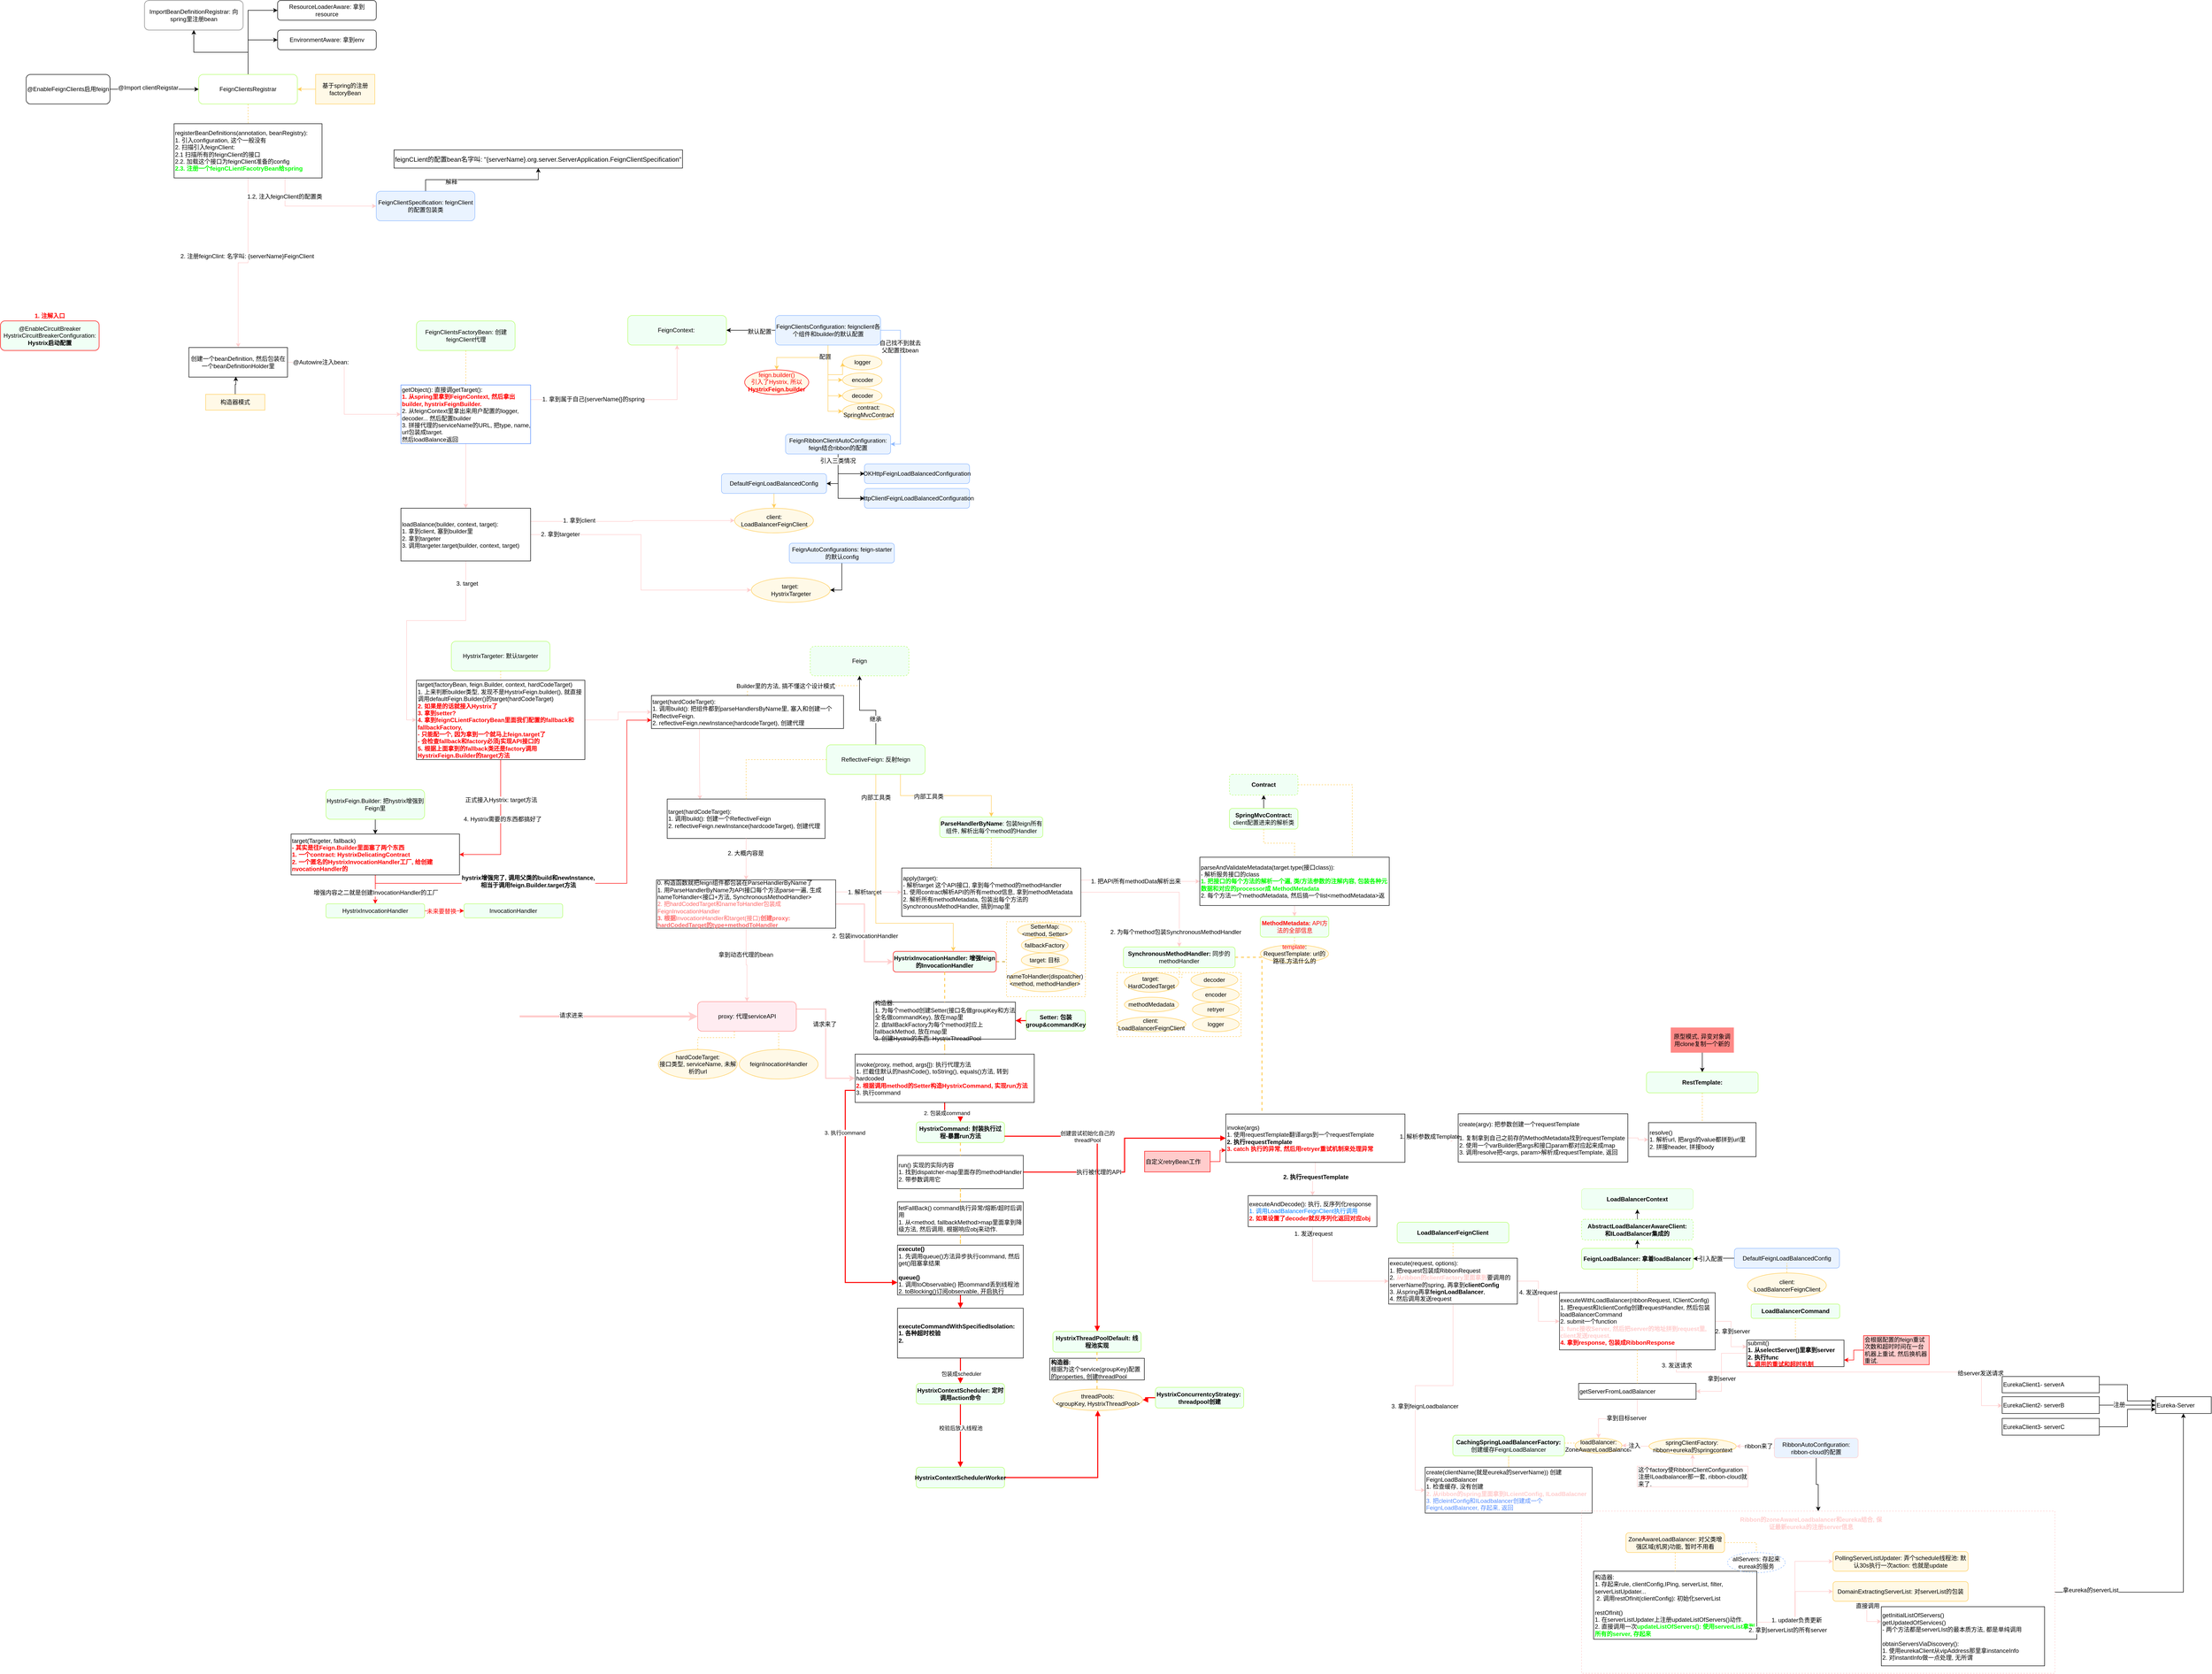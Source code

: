 <mxfile version="13.6.2" type="device" pages="5"><diagram id="I9v6BUT11tq5PBzdTSEy" name="116. HystrixCommand把任务丢入线程池-toObservable()方法"><mxGraphModel dx="1673" dy="972" grid="0" gridSize="10" guides="1" tooltips="1" connect="1" arrows="1" fold="1" page="0" pageScale="1" pageWidth="827" pageHeight="1169" math="0" shadow="0"><root><mxCell id="0"/><mxCell id="1" parent="0"/><mxCell id="aYNqQ8mElyGrv2AiK-6F-3" value="" style="rounded=0;whiteSpace=wrap;html=1;fillColor=none;align=left;dashed=1;strokeColor=#ffcd5a;" parent="1" vertex="1"><mxGeometry x="2284" y="2051" width="251.67" height="130" as="geometry"/></mxCell><mxCell id="aYNqQ8mElyGrv2AiK-6F-4" style="edgeStyle=orthogonalEdgeStyle;rounded=0;orthogonalLoop=1;jettySize=auto;html=1;startArrow=none;fontSize=12;" parent="1" source="aYNqQ8mElyGrv2AiK-6F-6" target="aYNqQ8mElyGrv2AiK-6F-11" edge="1"><mxGeometry relative="1" as="geometry"/></mxCell><mxCell id="aYNqQ8mElyGrv2AiK-6F-5" value="@Import clientReigstar" style="text;html=1;align=center;verticalAlign=middle;resizable=0;points=[];labelBackgroundColor=#ffffff;childText;" parent="aYNqQ8mElyGrv2AiK-6F-4" vertex="1" connectable="0"><mxGeometry x="-0.147" y="3" relative="1" as="geometry"><mxPoint as="offset"/></mxGeometry></mxCell><mxCell id="aYNqQ8mElyGrv2AiK-6F-6" value="@EnableFeignClients启用feign" style="rounded=1;whiteSpace=wrap;html=1;fillColor=none;align=center;" parent="1" vertex="1"><mxGeometry x="72" y="229" width="170" height="60" as="geometry"/></mxCell><mxCell id="aYNqQ8mElyGrv2AiK-6F-7" value="" style="edgeStyle=orthogonalEdgeStyle;rounded=0;orthogonalLoop=1;jettySize=auto;html=1;startArrow=none;fontSize=12;" parent="1" source="aYNqQ8mElyGrv2AiK-6F-11" target="aYNqQ8mElyGrv2AiK-6F-12" edge="1"><mxGeometry relative="1" as="geometry"/></mxCell><mxCell id="aYNqQ8mElyGrv2AiK-6F-8" style="edgeStyle=orthogonalEdgeStyle;rounded=0;orthogonalLoop=1;jettySize=auto;html=1;entryX=0;entryY=0.5;entryDx=0;entryDy=0;startArrow=none;fontSize=12;" parent="1" source="aYNqQ8mElyGrv2AiK-6F-11" target="aYNqQ8mElyGrv2AiK-6F-14" edge="1"><mxGeometry relative="1" as="geometry"/></mxCell><mxCell id="aYNqQ8mElyGrv2AiK-6F-9" style="edgeStyle=orthogonalEdgeStyle;rounded=0;orthogonalLoop=1;jettySize=auto;html=1;entryX=0;entryY=0.5;entryDx=0;entryDy=0;startArrow=none;fontSize=12;" parent="1" source="aYNqQ8mElyGrv2AiK-6F-11" target="aYNqQ8mElyGrv2AiK-6F-13" edge="1"><mxGeometry relative="1" as="geometry"/></mxCell><mxCell id="aYNqQ8mElyGrv2AiK-6F-10" style="edgeStyle=orthogonalEdgeStyle;rounded=0;orthogonalLoop=1;jettySize=auto;html=1;startArrow=none;fontSize=12;fillColor=#fff9e7;strokeColor=#ffcd5a;dashed=1;endArrow=none;endFill=0;" parent="1" source="aYNqQ8mElyGrv2AiK-6F-11" target="aYNqQ8mElyGrv2AiK-6F-21" edge="1"><mxGeometry relative="1" as="geometry"/></mxCell><mxCell id="aYNqQ8mElyGrv2AiK-6F-11" value="FeignClientsRegistrar" style="rounded=1;whiteSpace=wrap;html=1;fillColor=#ffffff;align=center;strokeColor=#B3FF66;" parent="1" vertex="1"><mxGeometry x="422" y="229" width="200" height="60" as="geometry"/></mxCell><mxCell id="aYNqQ8mElyGrv2AiK-6F-12" value="ImportBeanDefinitionRegistrar: 向spring里注册bean" style="rounded=1;whiteSpace=wrap;html=1;fillColor=none;align=center;dashed=1;dashPattern=1 1;" parent="1" vertex="1"><mxGeometry x="312" y="79" width="200" height="60" as="geometry"/></mxCell><mxCell id="aYNqQ8mElyGrv2AiK-6F-13" value="ResourceLoaderAware: 拿到resource" style="rounded=1;whiteSpace=wrap;html=1;fillColor=none;align=center;" parent="1" vertex="1"><mxGeometry x="582" y="79" width="200" height="40" as="geometry"/></mxCell><mxCell id="aYNqQ8mElyGrv2AiK-6F-14" value="EnvironmentAware: 拿到env" style="rounded=1;whiteSpace=wrap;html=1;fillColor=none;align=center;" parent="1" vertex="1"><mxGeometry x="582" y="139" width="200" height="40" as="geometry"/></mxCell><mxCell id="aYNqQ8mElyGrv2AiK-6F-15" value="" style="edgeStyle=orthogonalEdgeStyle;rounded=0;orthogonalLoop=1;jettySize=auto;html=1;startArrow=none;fontSize=12;" parent="1" source="aYNqQ8mElyGrv2AiK-6F-27" target="aYNqQ8mElyGrv2AiK-6F-22" edge="1"><mxGeometry relative="1" as="geometry"/></mxCell><mxCell id="aYNqQ8mElyGrv2AiK-6F-16" value="解释" style="text;html=1;align=center;verticalAlign=middle;resizable=0;points=[];labelBackgroundColor=#ffffff;childText;" parent="aYNqQ8mElyGrv2AiK-6F-15" vertex="1" connectable="0"><mxGeometry x="-0.452" y="-4" relative="1" as="geometry"><mxPoint as="offset"/></mxGeometry></mxCell><mxCell id="aYNqQ8mElyGrv2AiK-6F-17" style="edgeStyle=orthogonalEdgeStyle;rounded=0;orthogonalLoop=1;jettySize=auto;html=1;startArrow=none;fontSize=12;exitX=0.5;exitY=1;exitDx=0;exitDy=0;strokeColor=#FFCCCC;" parent="1" source="aYNqQ8mElyGrv2AiK-6F-21" target="aYNqQ8mElyGrv2AiK-6F-30" edge="1"><mxGeometry relative="1" as="geometry"/></mxCell><mxCell id="aYNqQ8mElyGrv2AiK-6F-18" value="2. 注册feignClint: 名字叫: {serverName}FeignClient" style="text;html=1;align=center;verticalAlign=middle;resizable=0;points=[];labelBackgroundColor=#ffffff;childText;" parent="aYNqQ8mElyGrv2AiK-6F-17" vertex="1" connectable="0"><mxGeometry x="-0.552" y="-2" relative="1" as="geometry"><mxPoint y="77" as="offset"/></mxGeometry></mxCell><mxCell id="aYNqQ8mElyGrv2AiK-6F-19" style="edgeStyle=orthogonalEdgeStyle;rounded=0;orthogonalLoop=1;jettySize=auto;html=1;exitX=0.75;exitY=1;exitDx=0;exitDy=0;entryX=0;entryY=0.5;entryDx=0;entryDy=0;startArrow=none;fontSize=12;strokeColor=#FFCCCC;" parent="1" source="aYNqQ8mElyGrv2AiK-6F-21" target="aYNqQ8mElyGrv2AiK-6F-27" edge="1"><mxGeometry relative="1" as="geometry"/></mxCell><mxCell id="aYNqQ8mElyGrv2AiK-6F-20" value="1.2, 注入feignClient的配置类" style="text;html=1;align=center;verticalAlign=middle;resizable=0;points=[];labelBackgroundColor=#ffffff;childText;" parent="aYNqQ8mElyGrv2AiK-6F-19" vertex="1" connectable="0"><mxGeometry x="-0.688" y="-1" relative="1" as="geometry"><mxPoint as="offset"/></mxGeometry></mxCell><mxCell id="aYNqQ8mElyGrv2AiK-6F-21" value="registerBeanDefinitions(annotation, beanRegistry):&lt;br&gt;1. 引入configuration, 这个一般没有&lt;br&gt;2. 扫描引入feignClient:&amp;nbsp;&lt;br&gt;2.1 扫描所有的feignClient的接口&lt;br&gt;2.2. 加载这个接口为feignClient准备的config&lt;br&gt;&lt;b&gt;&lt;font color=&quot;#00ff00&quot;&gt;2.3. 注册一个feignCLientFacotryBean给spring&lt;/font&gt;&lt;/b&gt;" style="rounded=0;whiteSpace=wrap;html=1;fillColor=none;align=left;" parent="1" vertex="1"><mxGeometry x="372" y="329" width="300" height="110" as="geometry"/></mxCell><mxCell id="aYNqQ8mElyGrv2AiK-6F-22" value="&lt;pre style=&quot;background-color: rgb(255 , 255 , 255) ; font-size: 9.8pt&quot;&gt;&lt;font face=&quot;Helvetica&quot; color=&quot;#000000&quot;&gt;feignCLient的配置bean名字叫: &quot;{serverName}.org.server.ServerApplication.FeignClientSpecification&quot;&lt;/font&gt;&lt;/pre&gt;" style="rounded=0;whiteSpace=wrap;html=1;fillColor=none;align=left;" parent="1" vertex="1"><mxGeometry x="818" y="382" width="585" height="37" as="geometry"/></mxCell><mxCell id="aYNqQ8mElyGrv2AiK-6F-23" style="edgeStyle=orthogonalEdgeStyle;rounded=0;orthogonalLoop=1;jettySize=auto;html=1;entryX=1;entryY=0.5;entryDx=0;entryDy=0;startArrow=none;fontSize=12;fillColor=#fff9e7;strokeColor=#ffcd5a;" parent="1" source="aYNqQ8mElyGrv2AiK-6F-24" target="aYNqQ8mElyGrv2AiK-6F-11" edge="1"><mxGeometry relative="1" as="geometry"/></mxCell><mxCell id="aYNqQ8mElyGrv2AiK-6F-24" value="基于spring的注册factoryBean" style="rounded=0;whiteSpace=wrap;html=1;fillColor=#fff9e7;align=center;strokeColor=#ffcd5a;" parent="1" vertex="1"><mxGeometry x="659" y="229" width="120" height="60" as="geometry"/></mxCell><mxCell id="aYNqQ8mElyGrv2AiK-6F-25" style="edgeStyle=orthogonalEdgeStyle;rounded=0;orthogonalLoop=1;jettySize=auto;html=1;startArrow=none;fontSize=12;fillColor=#fff9e7;strokeColor=#ffcd5a;endArrow=none;endFill=0;dashed=1;" parent="1" source="aYNqQ8mElyGrv2AiK-6F-26" target="aYNqQ8mElyGrv2AiK-6F-36" edge="1"><mxGeometry relative="1" as="geometry"/></mxCell><mxCell id="aYNqQ8mElyGrv2AiK-6F-26" value="FeignClientsFactoryBean: 创建feignClient代理" style="rounded=1;whiteSpace=wrap;html=1;fillColor=#f0fff5;align=center;strokeColor=#B3FF66;" parent="1" vertex="1"><mxGeometry x="863.5" y="729" width="200" height="60" as="geometry"/></mxCell><mxCell id="aYNqQ8mElyGrv2AiK-6F-27" value="FeignClientSpecification: feignClient的配置包装类" style="rounded=1;whiteSpace=wrap;html=1;fillColor=#eaf3ff;align=center;strokeColor=#8db9ff;" parent="1" vertex="1"><mxGeometry x="782" y="466" width="200" height="60" as="geometry"/></mxCell><mxCell id="aYNqQ8mElyGrv2AiK-6F-28" style="edgeStyle=orthogonalEdgeStyle;rounded=0;orthogonalLoop=1;jettySize=auto;html=1;entryX=0;entryY=0.5;entryDx=0;entryDy=0;startArrow=none;fontSize=12;strokeColor=#FFCCCC;" parent="1" source="aYNqQ8mElyGrv2AiK-6F-30" target="aYNqQ8mElyGrv2AiK-6F-36" edge="1"><mxGeometry relative="1" as="geometry"/></mxCell><mxCell id="aYNqQ8mElyGrv2AiK-6F-29" value="@Autowire注入bean:&amp;nbsp;" style="text;html=1;align=center;verticalAlign=middle;resizable=0;points=[];labelBackgroundColor=#ffffff;childText;" parent="aYNqQ8mElyGrv2AiK-6F-28" vertex="1" connectable="0"><mxGeometry x="-0.591" relative="1" as="geometry"><mxPoint as="offset"/></mxGeometry></mxCell><mxCell id="aYNqQ8mElyGrv2AiK-6F-30" value="创建一个beanDefinition, 然后包装在一个beanDefinitionHolder里" style="rounded=0;whiteSpace=wrap;html=1;fillColor=none;align=center;" parent="1" vertex="1"><mxGeometry x="402" y="783" width="200" height="60" as="geometry"/></mxCell><mxCell id="aYNqQ8mElyGrv2AiK-6F-31" style="edgeStyle=orthogonalEdgeStyle;rounded=0;orthogonalLoop=1;jettySize=auto;html=1;entryX=0.476;entryY=0.983;entryDx=0;entryDy=0;entryPerimeter=0;startArrow=none;fontSize=12;" parent="1" source="aYNqQ8mElyGrv2AiK-6F-32" target="aYNqQ8mElyGrv2AiK-6F-30" edge="1"><mxGeometry relative="1" as="geometry"/></mxCell><mxCell id="aYNqQ8mElyGrv2AiK-6F-32" value="构造器模式" style="rounded=0;whiteSpace=wrap;html=1;fillColor=#fff9e7;align=center;strokeColor=#ffcd5a;" parent="1" vertex="1"><mxGeometry x="436" y="878" width="120" height="32" as="geometry"/></mxCell><mxCell id="aYNqQ8mElyGrv2AiK-6F-33" style="edgeStyle=orthogonalEdgeStyle;rounded=0;orthogonalLoop=1;jettySize=auto;html=1;exitX=1;exitY=0.25;exitDx=0;exitDy=0;startArrow=none;fontSize=12;fillColor=#ffecf1;strokeColor=#FFCCCC;" parent="1" source="aYNqQ8mElyGrv2AiK-6F-36" target="aYNqQ8mElyGrv2AiK-6F-44" edge="1"><mxGeometry relative="1" as="geometry"/></mxCell><mxCell id="aYNqQ8mElyGrv2AiK-6F-34" value="1. 拿到属于自己{serverName{}的spring" style="text;html=1;align=center;verticalAlign=middle;resizable=0;points=[];labelBackgroundColor=#ffffff;childText;" parent="aYNqQ8mElyGrv2AiK-6F-33" vertex="1" connectable="0"><mxGeometry x="-0.653" y="1" relative="1" as="geometry"><mxPoint x="55.71" as="offset"/></mxGeometry></mxCell><mxCell id="aYNqQ8mElyGrv2AiK-6F-35" value="" style="edgeStyle=orthogonalEdgeStyle;rounded=0;orthogonalLoop=1;jettySize=auto;html=1;startArrow=none;fontSize=12;strokeColor=#FFCCCC;" parent="1" source="aYNqQ8mElyGrv2AiK-6F-36" target="aYNqQ8mElyGrv2AiK-6F-43" edge="1"><mxGeometry relative="1" as="geometry"/></mxCell><mxCell id="aYNqQ8mElyGrv2AiK-6F-36" value="getObject(): 直接调getTarget():&amp;nbsp;&lt;br&gt;&lt;b&gt;&lt;font color=&quot;#ff0000&quot;&gt;1. 从spring里拿到FeignContext, 然后拿出builder, hystrixFeignBuilder.&lt;br&gt;&lt;/font&gt;&lt;/b&gt;2. 从feignContext里拿出来用户配置的logger, decoder... 然后配置builder&lt;br&gt;3. 拼接代理的serviceName的URL, 把type, name, url包装成target. &lt;br&gt;然后loadBalance返回" style="rounded=0;whiteSpace=wrap;html=1;fillColor=none;align=left;strokeColor=#528BFF;" parent="1" vertex="1"><mxGeometry x="832" y="859" width="263" height="119" as="geometry"/></mxCell><mxCell id="aYNqQ8mElyGrv2AiK-6F-37" style="edgeStyle=orthogonalEdgeStyle;rounded=0;orthogonalLoop=1;jettySize=auto;html=1;exitX=1;exitY=0.25;exitDx=0;exitDy=0;entryX=0;entryY=0.5;entryDx=0;entryDy=0;startArrow=none;fontSize=12;strokeColor=#FFCCCC;" parent="1" source="aYNqQ8mElyGrv2AiK-6F-43" target="aYNqQ8mElyGrv2AiK-6F-70" edge="1"><mxGeometry relative="1" as="geometry"/></mxCell><mxCell id="aYNqQ8mElyGrv2AiK-6F-38" value="1. 拿到client" style="text;html=1;align=center;verticalAlign=middle;resizable=0;points=[];labelBackgroundColor=#ffffff;childText;" parent="aYNqQ8mElyGrv2AiK-6F-37" vertex="1" connectable="0"><mxGeometry x="-0.527" y="2" relative="1" as="geometry"><mxPoint as="offset"/></mxGeometry></mxCell><mxCell id="aYNqQ8mElyGrv2AiK-6F-39" style="edgeStyle=orthogonalEdgeStyle;rounded=0;orthogonalLoop=1;jettySize=auto;html=1;exitX=1;exitY=0.5;exitDx=0;exitDy=0;entryX=0;entryY=0.5;entryDx=0;entryDy=0;startArrow=none;fontSize=12;strokeColor=#FFCCCC;" parent="1" source="aYNqQ8mElyGrv2AiK-6F-43" target="aYNqQ8mElyGrv2AiK-6F-73" edge="1"><mxGeometry relative="1" as="geometry"/></mxCell><mxCell id="aYNqQ8mElyGrv2AiK-6F-40" value="2. 拿到targeter" style="text;html=1;align=center;verticalAlign=middle;resizable=0;points=[];labelBackgroundColor=#ffffff;childText;" parent="aYNqQ8mElyGrv2AiK-6F-39" vertex="1" connectable="0"><mxGeometry x="-0.785" y="1" relative="1" as="geometry"><mxPoint as="offset"/></mxGeometry></mxCell><mxCell id="aYNqQ8mElyGrv2AiK-6F-41" style="edgeStyle=orthogonalEdgeStyle;rounded=0;orthogonalLoop=1;jettySize=auto;html=1;exitX=0.5;exitY=1;exitDx=0;exitDy=0;entryX=0;entryY=0.5;entryDx=0;entryDy=0;startArrow=none;fontSize=12;strokeColor=#FFCCCC;" parent="1" source="aYNqQ8mElyGrv2AiK-6F-43" target="aYNqQ8mElyGrv2AiK-6F-80" edge="1"><mxGeometry relative="1" as="geometry"/></mxCell><mxCell id="aYNqQ8mElyGrv2AiK-6F-42" value="3. target" style="text;html=1;align=center;verticalAlign=middle;resizable=0;points=[];labelBackgroundColor=#ffffff;childText;" parent="aYNqQ8mElyGrv2AiK-6F-41" vertex="1" connectable="0"><mxGeometry x="-0.802" y="2" relative="1" as="geometry"><mxPoint as="offset"/></mxGeometry></mxCell><mxCell id="aYNqQ8mElyGrv2AiK-6F-43" value="loadBalance(builder, context, target):&amp;nbsp;&lt;br&gt;1. 拿到client, 塞到builder里&lt;br&gt;2. 拿到targeter&lt;br&gt;3. 调用targeter.target(builder, context, target)" style="rounded=0;whiteSpace=wrap;html=1;fillColor=none;align=left;" parent="1" vertex="1"><mxGeometry x="832" y="1109" width="263" height="107" as="geometry"/></mxCell><mxCell id="aYNqQ8mElyGrv2AiK-6F-44" value="FeignContext:&amp;nbsp;" style="rounded=1;whiteSpace=wrap;html=1;fillColor=#f0fff5;align=center;strokeColor=#B3FF66;" parent="1" vertex="1"><mxGeometry x="1292" y="718" width="200" height="60" as="geometry"/></mxCell><mxCell id="aYNqQ8mElyGrv2AiK-6F-45" style="edgeStyle=orthogonalEdgeStyle;rounded=0;orthogonalLoop=1;jettySize=auto;html=1;entryX=1;entryY=0.5;entryDx=0;entryDy=0;startArrow=none;fontSize=12;" parent="1" source="aYNqQ8mElyGrv2AiK-6F-55" target="aYNqQ8mElyGrv2AiK-6F-44" edge="1"><mxGeometry relative="1" as="geometry"/></mxCell><mxCell id="aYNqQ8mElyGrv2AiK-6F-46" value="默认配置" style="text;html=1;align=center;verticalAlign=middle;resizable=0;points=[];labelBackgroundColor=#ffffff;childText;" parent="aYNqQ8mElyGrv2AiK-6F-45" vertex="1" connectable="0"><mxGeometry x="-0.333" y="3" relative="1" as="geometry"><mxPoint as="offset"/></mxGeometry></mxCell><mxCell id="aYNqQ8mElyGrv2AiK-6F-47" style="edgeStyle=orthogonalEdgeStyle;rounded=0;orthogonalLoop=1;jettySize=auto;html=1;startArrow=none;fontSize=12;fillColor=#fff9e7;strokeColor=#ffcd5a;" parent="1" source="aYNqQ8mElyGrv2AiK-6F-55" target="aYNqQ8mElyGrv2AiK-6F-56" edge="1"><mxGeometry relative="1" as="geometry"/></mxCell><mxCell id="aYNqQ8mElyGrv2AiK-6F-48" value="配置" style="text;html=1;align=center;verticalAlign=middle;resizable=0;points=[];labelBackgroundColor=#ffffff;childText;" parent="aYNqQ8mElyGrv2AiK-6F-47" vertex="1" connectable="0"><mxGeometry x="-0.591" y="-1" relative="1" as="geometry"><mxPoint as="offset"/></mxGeometry></mxCell><mxCell id="aYNqQ8mElyGrv2AiK-6F-49" style="edgeStyle=orthogonalEdgeStyle;rounded=0;orthogonalLoop=1;jettySize=auto;html=1;entryX=0;entryY=0.5;entryDx=0;entryDy=0;startArrow=none;fontSize=12;fillColor=#fff9e7;strokeColor=#ffcd5a;" parent="1" source="aYNqQ8mElyGrv2AiK-6F-55" target="aYNqQ8mElyGrv2AiK-6F-57" edge="1"><mxGeometry relative="1" as="geometry"><Array as="points"><mxPoint x="1698.5" y="838"/></Array></mxGeometry></mxCell><mxCell id="aYNqQ8mElyGrv2AiK-6F-50" style="edgeStyle=orthogonalEdgeStyle;rounded=0;orthogonalLoop=1;jettySize=auto;html=1;entryX=0;entryY=0.5;entryDx=0;entryDy=0;startArrow=none;fontSize=12;fillColor=#fff9e7;strokeColor=#ffcd5a;" parent="1" source="aYNqQ8mElyGrv2AiK-6F-55" target="aYNqQ8mElyGrv2AiK-6F-58" edge="1"><mxGeometry relative="1" as="geometry"/></mxCell><mxCell id="aYNqQ8mElyGrv2AiK-6F-51" style="edgeStyle=orthogonalEdgeStyle;rounded=0;orthogonalLoop=1;jettySize=auto;html=1;entryX=0;entryY=0.5;entryDx=0;entryDy=0;startArrow=none;fontSize=12;fillColor=#fff9e7;strokeColor=#ffcd5a;" parent="1" source="aYNqQ8mElyGrv2AiK-6F-55" target="aYNqQ8mElyGrv2AiK-6F-59" edge="1"><mxGeometry relative="1" as="geometry"/></mxCell><mxCell id="aYNqQ8mElyGrv2AiK-6F-52" style="edgeStyle=orthogonalEdgeStyle;rounded=0;orthogonalLoop=1;jettySize=auto;html=1;entryX=0;entryY=0.5;entryDx=0;entryDy=0;startArrow=none;fontSize=12;fillColor=#fff9e7;strokeColor=#ffcd5a;" parent="1" source="aYNqQ8mElyGrv2AiK-6F-55" target="aYNqQ8mElyGrv2AiK-6F-60" edge="1"><mxGeometry relative="1" as="geometry"/></mxCell><mxCell id="aYNqQ8mElyGrv2AiK-6F-53" style="edgeStyle=orthogonalEdgeStyle;rounded=0;orthogonalLoop=1;jettySize=auto;html=1;entryX=1;entryY=0.5;entryDx=0;entryDy=0;startArrow=none;fontSize=12;exitX=1;exitY=0.5;exitDx=0;exitDy=0;fillColor=#eaf3ff;strokeColor=#8db9ff;" parent="1" source="aYNqQ8mElyGrv2AiK-6F-55" target="aYNqQ8mElyGrv2AiK-6F-65" edge="1"><mxGeometry relative="1" as="geometry"/></mxCell><mxCell id="aYNqQ8mElyGrv2AiK-6F-54" value="自己找不到就去&lt;br&gt;父配置找bean" style="text;html=1;align=center;verticalAlign=middle;resizable=0;points=[];labelBackgroundColor=#ffffff;childText;" parent="aYNqQ8mElyGrv2AiK-6F-53" vertex="1" connectable="0"><mxGeometry x="-0.366" y="-1" relative="1" as="geometry"><mxPoint y="-19.07" as="offset"/></mxGeometry></mxCell><mxCell id="aYNqQ8mElyGrv2AiK-6F-55" value="FeignClientsConfiguration: feignclient各个组件和builder的默认配置" style="rounded=1;whiteSpace=wrap;html=1;fillColor=#eaf3ff;align=center;strokeColor=#8db9ff;" parent="1" vertex="1"><mxGeometry x="1591.5" y="718" width="213" height="60" as="geometry"/></mxCell><mxCell id="aYNqQ8mElyGrv2AiK-6F-56" value="&lt;font color=&quot;#ff0000&quot;&gt;feign.builder()&lt;br&gt;引入了Hystrix, 所以&lt;b&gt;HystrixFeign.builder&lt;/b&gt;&lt;/font&gt;" style="ellipse;whiteSpace=wrap;html=1;rounded=0;fillColor=#fff9e7;align=center;strokeColor=#FF0000;" parent="1" vertex="1"><mxGeometry x="1529" y="828.43" width="130" height="50" as="geometry"/></mxCell><mxCell id="aYNqQ8mElyGrv2AiK-6F-57" value="logger" style="ellipse;whiteSpace=wrap;html=1;rounded=0;fillColor=#fff9e7;align=center;strokeColor=#ffcd5a;" parent="1" vertex="1"><mxGeometry x="1727.5" y="798.43" width="80" height="30" as="geometry"/></mxCell><mxCell id="aYNqQ8mElyGrv2AiK-6F-58" value="encoder" style="ellipse;whiteSpace=wrap;html=1;rounded=0;fillColor=#fff9e7;align=center;strokeColor=#ffcd5a;" parent="1" vertex="1"><mxGeometry x="1727.5" y="834.43" width="80" height="29" as="geometry"/></mxCell><mxCell id="aYNqQ8mElyGrv2AiK-6F-59" value="decoder" style="ellipse;whiteSpace=wrap;html=1;rounded=0;fillColor=#fff9e7;align=center;strokeColor=#ffcd5a;" parent="1" vertex="1"><mxGeometry x="1727.5" y="866.43" width="80" height="29" as="geometry"/></mxCell><mxCell id="aYNqQ8mElyGrv2AiK-6F-60" value="contract:&lt;br&gt;SpringMvcContract" style="ellipse;whiteSpace=wrap;html=1;rounded=0;fillColor=#fff9e7;align=center;strokeColor=#ffcd5a;" parent="1" vertex="1"><mxGeometry x="1727.5" y="895.43" width="105" height="34" as="geometry"/></mxCell><mxCell id="aYNqQ8mElyGrv2AiK-6F-61" style="edgeStyle=orthogonalEdgeStyle;rounded=0;orthogonalLoop=1;jettySize=auto;html=1;entryX=1;entryY=0.5;entryDx=0;entryDy=0;startArrow=none;fontSize=12;" parent="1" source="aYNqQ8mElyGrv2AiK-6F-65" target="aYNqQ8mElyGrv2AiK-6F-67" edge="1"><mxGeometry relative="1" as="geometry"/></mxCell><mxCell id="aYNqQ8mElyGrv2AiK-6F-62" style="edgeStyle=orthogonalEdgeStyle;rounded=0;orthogonalLoop=1;jettySize=auto;html=1;startArrow=none;fontSize=12;entryX=0;entryY=0.5;entryDx=0;entryDy=0;" parent="1" source="aYNqQ8mElyGrv2AiK-6F-65" target="aYNqQ8mElyGrv2AiK-6F-68" edge="1"><mxGeometry relative="1" as="geometry"/></mxCell><mxCell id="aYNqQ8mElyGrv2AiK-6F-63" style="edgeStyle=orthogonalEdgeStyle;rounded=0;orthogonalLoop=1;jettySize=auto;html=1;entryX=0;entryY=0.5;entryDx=0;entryDy=0;startArrow=none;fontSize=12;" parent="1" source="aYNqQ8mElyGrv2AiK-6F-65" target="aYNqQ8mElyGrv2AiK-6F-69" edge="1"><mxGeometry relative="1" as="geometry"/></mxCell><mxCell id="aYNqQ8mElyGrv2AiK-6F-64" value="引入三类情况" style="text;html=1;align=center;verticalAlign=middle;resizable=0;points=[];labelBackgroundColor=#ffffff;childText;" parent="aYNqQ8mElyGrv2AiK-6F-63" vertex="1" connectable="0"><mxGeometry x="-0.596" relative="1" as="geometry"><mxPoint x="-0.26" y="-14.83" as="offset"/></mxGeometry></mxCell><mxCell id="aYNqQ8mElyGrv2AiK-6F-65" value="FeignRibbonClientAutoConfiguration: feign结合ribbon的配置" style="rounded=1;whiteSpace=wrap;html=1;fillColor=#eaf3ff;align=center;strokeColor=#8db9ff;" parent="1" vertex="1"><mxGeometry x="1612" y="959" width="213" height="40" as="geometry"/></mxCell><mxCell id="aYNqQ8mElyGrv2AiK-6F-66" style="edgeStyle=orthogonalEdgeStyle;rounded=0;orthogonalLoop=1;jettySize=auto;html=1;startArrow=none;fontSize=12;fillColor=#fff9e7;strokeColor=#ffcd5a;" parent="1" source="aYNqQ8mElyGrv2AiK-6F-67" target="aYNqQ8mElyGrv2AiK-6F-70" edge="1"><mxGeometry relative="1" as="geometry"/></mxCell><mxCell id="aYNqQ8mElyGrv2AiK-6F-67" value="DefaultFeignLoadBalancedConfig" style="rounded=1;whiteSpace=wrap;html=1;fillColor=#eaf3ff;align=center;strokeColor=#8db9ff;" parent="1" vertex="1"><mxGeometry x="1482" y="1039" width="213" height="40" as="geometry"/></mxCell><mxCell id="aYNqQ8mElyGrv2AiK-6F-68" value="OKHttpFeignLoadBalancedConfiguration" style="rounded=1;whiteSpace=wrap;html=1;fillColor=#eaf3ff;align=center;strokeColor=#8db9ff;" parent="1" vertex="1"><mxGeometry x="1772" y="1019" width="213" height="40" as="geometry"/></mxCell><mxCell id="aYNqQ8mElyGrv2AiK-6F-69" value="HttpClientFeignLoadBalancedConfiguration" style="rounded=1;whiteSpace=wrap;html=1;fillColor=#eaf3ff;align=center;strokeColor=#8db9ff;" parent="1" vertex="1"><mxGeometry x="1772" y="1069" width="213" height="40" as="geometry"/></mxCell><mxCell id="aYNqQ8mElyGrv2AiK-6F-70" value="client: LoadBalancerFeignClient" style="ellipse;whiteSpace=wrap;html=1;rounded=0;fillColor=#fff9e7;align=center;strokeColor=#ffcd5a;" parent="1" vertex="1"><mxGeometry x="1508.5" y="1109" width="160" height="50" as="geometry"/></mxCell><mxCell id="aYNqQ8mElyGrv2AiK-6F-71" style="edgeStyle=orthogonalEdgeStyle;rounded=0;orthogonalLoop=1;jettySize=auto;html=1;entryX=1;entryY=0.5;entryDx=0;entryDy=0;startArrow=none;fontSize=12;" parent="1" source="aYNqQ8mElyGrv2AiK-6F-72" target="aYNqQ8mElyGrv2AiK-6F-73" edge="1"><mxGeometry relative="1" as="geometry"/></mxCell><mxCell id="aYNqQ8mElyGrv2AiK-6F-72" value="FeignAutoConfigurations: feign-starter的默认config" style="rounded=1;whiteSpace=wrap;html=1;fillColor=#eaf3ff;align=center;strokeColor=#8db9ff;" parent="1" vertex="1"><mxGeometry x="1619.5" y="1180" width="213" height="40" as="geometry"/></mxCell><mxCell id="aYNqQ8mElyGrv2AiK-6F-73" value="target:&amp;nbsp;&lt;br&gt;HystrixTargeter" style="ellipse;whiteSpace=wrap;html=1;rounded=0;fillColor=#fff9e7;align=center;strokeColor=#ffcd5a;" parent="1" vertex="1"><mxGeometry x="1542.5" y="1250" width="160" height="50" as="geometry"/></mxCell><mxCell id="aYNqQ8mElyGrv2AiK-6F-74" style="edgeStyle=orthogonalEdgeStyle;rounded=0;orthogonalLoop=1;jettySize=auto;html=1;startArrow=none;fontSize=12;fillColor=#fff9e7;strokeColor=#ffcd5a;dashed=1;endArrow=none;endFill=0;" parent="1" source="aYNqQ8mElyGrv2AiK-6F-75" target="aYNqQ8mElyGrv2AiK-6F-80" edge="1"><mxGeometry relative="1" as="geometry"/></mxCell><mxCell id="aYNqQ8mElyGrv2AiK-6F-75" value="HystrixTargeter: 默认targeter" style="rounded=1;whiteSpace=wrap;html=1;fillColor=#f0fff5;align=center;strokeColor=#B3FF66;" parent="1" vertex="1"><mxGeometry x="934.25" y="1379" width="200" height="60" as="geometry"/></mxCell><mxCell id="aYNqQ8mElyGrv2AiK-6F-76" style="edgeStyle=orthogonalEdgeStyle;rounded=0;orthogonalLoop=1;jettySize=auto;html=1;startArrow=none;fontSize=12;strokeColor=#FFCCCC;" parent="1" source="aYNqQ8mElyGrv2AiK-6F-80" target="aYNqQ8mElyGrv2AiK-6F-85" edge="1"><mxGeometry relative="1" as="geometry"/></mxCell><mxCell id="aYNqQ8mElyGrv2AiK-6F-77" style="edgeStyle=orthogonalEdgeStyle;rounded=0;orthogonalLoop=1;jettySize=auto;html=1;startArrow=none;fontSize=12;strokeColor=#FF0000;entryX=1;entryY=0.5;entryDx=0;entryDy=0;" parent="1" source="aYNqQ8mElyGrv2AiK-6F-80" target="aYNqQ8mElyGrv2AiK-6F-246" edge="1"><mxGeometry relative="1" as="geometry"><mxPoint x="920" y="1750" as="targetPoint"/></mxGeometry></mxCell><mxCell id="aYNqQ8mElyGrv2AiK-6F-78" value="正式接入Hystrix: target方法" style="text;html=1;align=center;verticalAlign=middle;resizable=0;points=[];labelBackgroundColor=#ffffff;childText;" parent="aYNqQ8mElyGrv2AiK-6F-77" vertex="1" connectable="0"><mxGeometry x="-0.376" y="-43" relative="1" as="geometry"><mxPoint x="43.25" y="-4" as="offset"/></mxGeometry></mxCell><mxCell id="aYNqQ8mElyGrv2AiK-6F-79" value="4. Hystrix需要的东西都搞好了" style="text;html=1;align=center;verticalAlign=middle;resizable=0;points=[];labelBackgroundColor=#ffffff;childText;" parent="aYNqQ8mElyGrv2AiK-6F-77" vertex="1" connectable="0"><mxGeometry x="-0.123" y="3" relative="1" as="geometry"><mxPoint as="offset"/></mxGeometry></mxCell><mxCell id="aYNqQ8mElyGrv2AiK-6F-80" value="target(factoryBean, feign.Builder, context, hardCodeTarget)&lt;br&gt;1. 上来判断builder类型, 发现不是HystrixFeign.builder(), 就直接调用defaultFeign.Builder()的target(hardCodeTarget)&lt;br&gt;&lt;b&gt;&lt;font color=&quot;#ff0000&quot;&gt;2. 如果是的话就接入Hystrix了&lt;br&gt;3. 拿到setter?&lt;br&gt;4. 拿到feignCLientFactoryBean里面我们配置的fallback和fallbackFactory, &lt;br&gt;- 只能配一个, 因为拿到一个就马上feign.target了&lt;br&gt;- 会检查fallback和factory必须j实现API接口的&lt;br&gt;5. 根据上面拿到的fallback类还是factory调用HystrixFeign.Builder的target方法&lt;/font&gt;&lt;br&gt;&lt;/b&gt;" style="rounded=0;whiteSpace=wrap;html=1;fillColor=none;align=left;" parent="1" vertex="1"><mxGeometry x="863.5" y="1458" width="341.5" height="161" as="geometry"/></mxCell><mxCell id="aYNqQ8mElyGrv2AiK-6F-81" style="edgeStyle=orthogonalEdgeStyle;rounded=0;orthogonalLoop=1;jettySize=auto;html=1;startArrow=none;fontSize=12;dashed=1;strokeColor=#ffcd5a;endArrow=none;endFill=0;fillColor=#fff9e7;" parent="1" source="aYNqQ8mElyGrv2AiK-6F-83" target="aYNqQ8mElyGrv2AiK-6F-85" edge="1"><mxGeometry relative="1" as="geometry"/></mxCell><mxCell id="aYNqQ8mElyGrv2AiK-6F-82" value="Builder里的方法, 搞不懂这个设计模式" style="text;html=1;align=center;verticalAlign=middle;resizable=0;points=[];labelBackgroundColor=#ffffff;childText;" parent="aYNqQ8mElyGrv2AiK-6F-81" vertex="1" connectable="0"><mxGeometry x="0.513" relative="1" as="geometry"><mxPoint x="32" y="1" as="offset"/></mxGeometry></mxCell><mxCell id="aYNqQ8mElyGrv2AiK-6F-83" value="Feign" style="rounded=1;whiteSpace=wrap;html=1;fillColor=#f0fff5;align=center;strokeColor=#B3FF66;dashed=1;" parent="1" vertex="1"><mxGeometry x="1662" y="1389" width="200" height="60" as="geometry"/></mxCell><mxCell id="aYNqQ8mElyGrv2AiK-6F-84" style="edgeStyle=orthogonalEdgeStyle;rounded=0;orthogonalLoop=1;jettySize=auto;html=1;exitX=0.25;exitY=1;exitDx=0;exitDy=0;entryX=0.207;entryY=0.015;entryDx=0;entryDy=0;entryPerimeter=0;startArrow=none;fontSize=12;strokeColor=#FFCCCC;" parent="1" source="aYNqQ8mElyGrv2AiK-6F-85" target="aYNqQ8mElyGrv2AiK-6F-88" edge="1"><mxGeometry relative="1" as="geometry"/></mxCell><mxCell id="aYNqQ8mElyGrv2AiK-6F-85" value="target(hardCodeTarget):&amp;nbsp;&lt;br&gt;1. 调用build(): 把组件都到parseHandlersByName里, 塞入和创建一个ReflectiveFeign.&amp;nbsp;&lt;br&gt;2. reflectiveFeign.newInstance(hardcodeTarget), 创建代理" style="rounded=0;whiteSpace=wrap;html=1;fillColor=none;align=left;" parent="1" vertex="1"><mxGeometry x="1340" y="1489" width="389.5" height="67" as="geometry"/></mxCell><mxCell id="aYNqQ8mElyGrv2AiK-6F-86" style="edgeStyle=orthogonalEdgeStyle;rounded=0;orthogonalLoop=1;jettySize=auto;html=1;startArrow=none;fontSize=12;" parent="1" source="aYNqQ8mElyGrv2AiK-6F-91" target="aYNqQ8mElyGrv2AiK-6F-83" edge="1"><mxGeometry relative="1" as="geometry"/></mxCell><mxCell id="aYNqQ8mElyGrv2AiK-6F-87" value="继承" style="text;html=1;align=center;verticalAlign=middle;resizable=0;points=[];labelBackgroundColor=#ffffff;childText;" parent="aYNqQ8mElyGrv2AiK-6F-86" vertex="1" connectable="0"><mxGeometry x="-0.395" y="1" relative="1" as="geometry"><mxPoint as="offset"/></mxGeometry></mxCell><mxCell id="aYNqQ8mElyGrv2AiK-6F-88" value="target(hardCodeTarget):&amp;nbsp;&lt;br&gt;1. 调用build(): 创建一个ReflectiveFeign&lt;br&gt;2. reflectiveFeign.newInstance(hardcodeTarget), 创建代理" style="rounded=0;whiteSpace=wrap;html=1;fillColor=none;align=left;" parent="1" vertex="1"><mxGeometry x="1372" y="1699" width="320" height="80" as="geometry"/></mxCell><mxCell id="aYNqQ8mElyGrv2AiK-6F-89" style="edgeStyle=orthogonalEdgeStyle;rounded=0;orthogonalLoop=1;jettySize=auto;html=1;exitX=0.75;exitY=1;exitDx=0;exitDy=0;startArrow=none;fontSize=12;fillColor=#fff9e7;strokeColor=#ffcd5a;" parent="1" source="aYNqQ8mElyGrv2AiK-6F-91" target="aYNqQ8mElyGrv2AiK-6F-112" edge="1"><mxGeometry relative="1" as="geometry"/></mxCell><mxCell id="aYNqQ8mElyGrv2AiK-6F-90" value="内部工具类" style="text;html=1;align=center;verticalAlign=middle;resizable=0;points=[];labelBackgroundColor=#ffffff;childText;" parent="aYNqQ8mElyGrv2AiK-6F-89" vertex="1" connectable="0"><mxGeometry x="-0.427" y="8" relative="1" as="geometry"><mxPoint x="21.86" y="9.71" as="offset"/></mxGeometry></mxCell><mxCell id="aYNqQ8mElyGrv2AiK-6F-91" value="ReflectiveFeign: 反射feign" style="rounded=1;whiteSpace=wrap;html=1;fillColor=#f0fff5;align=center;strokeColor=#B3FF66;" parent="1" vertex="1"><mxGeometry x="1695" y="1589" width="200" height="60" as="geometry"/></mxCell><mxCell id="aYNqQ8mElyGrv2AiK-6F-92" style="edgeStyle=orthogonalEdgeStyle;rounded=0;orthogonalLoop=1;jettySize=auto;html=1;startArrow=none;fontSize=12;dashed=1;strokeColor=#ffcd5a;endArrow=none;endFill=0;fillColor=#fff9e7;" parent="1" source="aYNqQ8mElyGrv2AiK-6F-91" target="aYNqQ8mElyGrv2AiK-6F-88" edge="1"><mxGeometry relative="1" as="geometry"><mxPoint x="1771.897" y="1459" as="sourcePoint"/><mxPoint x="1561.552" y="1499" as="targetPoint"/></mxGeometry></mxCell><mxCell id="aYNqQ8mElyGrv2AiK-6F-93" style="edgeStyle=orthogonalEdgeStyle;rounded=0;orthogonalLoop=1;jettySize=auto;html=1;exitX=0.5;exitY=1;exitDx=0;exitDy=0;startArrow=none;fontSize=12;strokeColor=#FFCCCC;exitPerimeter=0;" parent="1" source="aYNqQ8mElyGrv2AiK-6F-110" target="aYNqQ8mElyGrv2AiK-6F-99" edge="1"><mxGeometry relative="1" as="geometry"><mxPoint x="1532" y="1869.2" as="sourcePoint"/></mxGeometry></mxCell><mxCell id="aYNqQ8mElyGrv2AiK-6F-94" value="拿到动态代理的bean" style="text;html=1;align=center;verticalAlign=middle;resizable=0;points=[];labelBackgroundColor=#ffffff;childText;" parent="aYNqQ8mElyGrv2AiK-6F-93" vertex="1" connectable="0"><mxGeometry x="-0.293" y="-1" relative="1" as="geometry"><mxPoint as="offset"/></mxGeometry></mxCell><mxCell id="aYNqQ8mElyGrv2AiK-6F-95" style="edgeStyle=orthogonalEdgeStyle;rounded=0;orthogonalLoop=1;jettySize=auto;html=1;exitX=0.75;exitY=1;exitDx=0;exitDy=0;entryX=0.5;entryY=0;entryDx=0;entryDy=0;startArrow=none;fontSize=12;fillColor=#fff9e7;strokeColor=#ffcd5a;endArrow=none;endFill=0;dashed=1;" parent="1" source="aYNqQ8mElyGrv2AiK-6F-99" target="aYNqQ8mElyGrv2AiK-6F-102" edge="1"><mxGeometry relative="1" as="geometry"/></mxCell><mxCell id="aYNqQ8mElyGrv2AiK-6F-96" style="edgeStyle=orthogonalEdgeStyle;rounded=0;orthogonalLoop=1;jettySize=auto;html=1;exitX=1;exitY=0.25;exitDx=0;exitDy=0;entryX=0;entryY=0.5;entryDx=0;entryDy=0;startArrow=none;fontSize=12;strokeColor=#FFCCCC;strokeWidth=2;" parent="1" source="aYNqQ8mElyGrv2AiK-6F-99" target="aYNqQ8mElyGrv2AiK-6F-144" edge="1"><mxGeometry relative="1" as="geometry"/></mxCell><mxCell id="aYNqQ8mElyGrv2AiK-6F-97" value="请求来了" style="text;html=1;align=center;verticalAlign=middle;resizable=0;points=[];labelBackgroundColor=#ffffff;childText;" parent="aYNqQ8mElyGrv2AiK-6F-96" vertex="1" connectable="0"><mxGeometry x="-0.307" y="-3" relative="1" as="geometry"><mxPoint as="offset"/></mxGeometry></mxCell><mxCell id="aYNqQ8mElyGrv2AiK-6F-98" value="" style="edgeStyle=orthogonalEdgeStyle;rounded=0;orthogonalLoop=1;jettySize=auto;html=1;startArrow=none;fontSize=12;fillColor=#fff9e7;strokeColor=#ffcd5a;endArrow=none;endFill=0;dashed=1;" parent="1" target="aYNqQ8mElyGrv2AiK-6F-103" edge="1"><mxGeometry relative="1" as="geometry"><mxPoint x="1507.837" y="2158" as="sourcePoint"/></mxGeometry></mxCell><mxCell id="aYNqQ8mElyGrv2AiK-6F-99" value="proxy: 代理serviceAPI" style="rounded=1;whiteSpace=wrap;html=1;fillColor=#ffecf1;align=center;strokeColor=#ff8987;" parent="1" vertex="1"><mxGeometry x="1433.67" y="2110" width="200" height="60" as="geometry"/></mxCell><mxCell id="aYNqQ8mElyGrv2AiK-6F-100" value="" style="endArrow=classic;html=1;fontSize=12;strokeColor=#FFCCCC;strokeWidth=4;edgeStyle=elbowEdgeStyle;" parent="1" target="aYNqQ8mElyGrv2AiK-6F-99" edge="1"><mxGeometry width="50" height="50" relative="1" as="geometry"><mxPoint x="1072.67" y="2140" as="sourcePoint"/><mxPoint x="1145.67" y="2304" as="targetPoint"/></mxGeometry></mxCell><mxCell id="aYNqQ8mElyGrv2AiK-6F-101" value="请求进来" style="text;html=1;align=center;verticalAlign=middle;resizable=0;points=[];labelBackgroundColor=#ffffff;childText;" parent="aYNqQ8mElyGrv2AiK-6F-100" vertex="1" connectable="0"><mxGeometry x="-0.422" y="2" relative="1" as="geometry"><mxPoint as="offset"/></mxGeometry></mxCell><mxCell id="aYNqQ8mElyGrv2AiK-6F-102" value="feignInocationHandler" style="ellipse;whiteSpace=wrap;html=1;rounded=0;fillColor=#fff9e7;align=center;strokeColor=#ffcd5a;" parent="1" vertex="1"><mxGeometry x="1518" y="2207" width="160" height="60" as="geometry"/></mxCell><mxCell id="aYNqQ8mElyGrv2AiK-6F-103" value="hardCodeTarget: &lt;br&gt;接口类型, serviceName, 未解析的url" style="ellipse;whiteSpace=wrap;html=1;rounded=0;fillColor=#fff9e7;align=center;strokeColor=#ffcd5a;" parent="1" vertex="1"><mxGeometry x="1354" y="2207" width="160" height="60" as="geometry"/></mxCell><mxCell id="aYNqQ8mElyGrv2AiK-6F-104" style="edgeStyle=orthogonalEdgeStyle;rounded=0;orthogonalLoop=1;jettySize=auto;html=1;startArrow=none;fontSize=12;strokeColor=#FFCCCC;exitX=0.5;exitY=1;exitDx=0;exitDy=0;" parent="1" source="aYNqQ8mElyGrv2AiK-6F-88" target="aYNqQ8mElyGrv2AiK-6F-110" edge="1"><mxGeometry relative="1" as="geometry"><mxPoint x="1925.333" y="1797" as="sourcePoint"/></mxGeometry></mxCell><mxCell id="aYNqQ8mElyGrv2AiK-6F-105" value="2. 大概内容是" style="text;html=1;align=center;verticalAlign=middle;resizable=0;points=[];labelBackgroundColor=#ffffff;childText;" parent="aYNqQ8mElyGrv2AiK-6F-104" vertex="1" connectable="0"><mxGeometry x="-0.289" y="-1" relative="1" as="geometry"><mxPoint as="offset"/></mxGeometry></mxCell><mxCell id="aYNqQ8mElyGrv2AiK-6F-106" style="edgeStyle=orthogonalEdgeStyle;rounded=0;orthogonalLoop=1;jettySize=auto;html=1;exitX=1;exitY=0.25;exitDx=0;exitDy=0;startArrow=none;fontSize=12;strokeColor=#FFCCCC;" parent="1" source="aYNqQ8mElyGrv2AiK-6F-110" target="aYNqQ8mElyGrv2AiK-6F-117" edge="1"><mxGeometry relative="1" as="geometry"><mxPoint x="1830.003" y="1783.333" as="sourcePoint"/></mxGeometry></mxCell><mxCell id="aYNqQ8mElyGrv2AiK-6F-107" value="1. 解析target" style="text;html=1;align=center;verticalAlign=middle;resizable=0;points=[];labelBackgroundColor=#ffffff;childText;" parent="aYNqQ8mElyGrv2AiK-6F-106" vertex="1" connectable="0"><mxGeometry x="-0.587" relative="1" as="geometry"><mxPoint x="30.29" y="0.71" as="offset"/></mxGeometry></mxCell><mxCell id="aYNqQ8mElyGrv2AiK-6F-108" style="edgeStyle=orthogonalEdgeStyle;rounded=0;orthogonalLoop=1;jettySize=auto;html=1;exitX=1;exitY=0.5;exitDx=0;exitDy=0;entryX=0;entryY=0.5;entryDx=0;entryDy=0;startArrow=none;fontSize=12;strokeColor=#FFCCCC;strokeWidth=2;" parent="1" source="aYNqQ8mElyGrv2AiK-6F-110" target="aYNqQ8mElyGrv2AiK-6F-139" edge="1"><mxGeometry relative="1" as="geometry"/></mxCell><mxCell id="aYNqQ8mElyGrv2AiK-6F-109" value="2. 包装invocationHandler" style="text;html=1;align=center;verticalAlign=middle;resizable=0;points=[];labelBackgroundColor=#ffffff;childText;" parent="aYNqQ8mElyGrv2AiK-6F-108" vertex="1" connectable="0"><mxGeometry x="0.054" y="1" relative="1" as="geometry"><mxPoint as="offset"/></mxGeometry></mxCell><mxCell id="aYNqQ8mElyGrv2AiK-6F-110" value="0. 构造函数就把feign组件都包装在ParseHandlerByName了&lt;br&gt;1. 用ParseHandlerByName为API接口每个方法parse一遍, 生成nameToHandler&amp;lt;接口+方法, SynchronousMethodHandler&amp;gt;&lt;br&gt;&lt;font color=&quot;#ff6666&quot;&gt;2. 把hardCodedTarget和nameToHandler包装成FeignInvocationHandler&lt;br&gt;&lt;b&gt;3. 根据&lt;/b&gt;InvocationHandler和target(接口)&lt;b&gt;创建proxy: hardCodedTarget的type+methodToHandler&lt;/b&gt;&lt;/font&gt;" style="rounded=0;whiteSpace=wrap;html=1;fillColor=none;align=left;" parent="1" vertex="1"><mxGeometry x="1350.4" y="1863" width="363.19" height="98" as="geometry"/></mxCell><mxCell id="aYNqQ8mElyGrv2AiK-6F-111" style="edgeStyle=orthogonalEdgeStyle;rounded=0;orthogonalLoop=1;jettySize=auto;html=1;startArrow=none;fontSize=12;fillColor=#fff9e7;strokeColor=#ffcd5a;endArrow=none;endFill=0;dashed=1;" parent="1" source="aYNqQ8mElyGrv2AiK-6F-112" target="aYNqQ8mElyGrv2AiK-6F-117" edge="1"><mxGeometry relative="1" as="geometry"/></mxCell><mxCell id="aYNqQ8mElyGrv2AiK-6F-112" value="&lt;b&gt;ParseHandlerByName&lt;/b&gt;: 包装feign所有组件, 解析出每个method的Handler" style="rounded=1;whiteSpace=wrap;html=1;fillColor=#f0fff5;align=center;strokeColor=#B3FF66;" parent="1" vertex="1"><mxGeometry x="1924.67" y="1735" width="209" height="42" as="geometry"/></mxCell><mxCell id="aYNqQ8mElyGrv2AiK-6F-113" style="edgeStyle=orthogonalEdgeStyle;rounded=0;orthogonalLoop=1;jettySize=auto;html=1;exitX=1;exitY=0.25;exitDx=0;exitDy=0;entryX=0;entryY=0.5;entryDx=0;entryDy=0;startArrow=none;fontSize=12;strokeColor=#FFCCCC;" parent="1" source="aYNqQ8mElyGrv2AiK-6F-117" target="aYNqQ8mElyGrv2AiK-6F-123" edge="1"><mxGeometry relative="1" as="geometry"/></mxCell><mxCell id="aYNqQ8mElyGrv2AiK-6F-114" value="1. 把API所有methodData解析出来" style="text;html=1;align=center;verticalAlign=middle;resizable=0;points=[];labelBackgroundColor=#ffffff;childText;" parent="aYNqQ8mElyGrv2AiK-6F-113" vertex="1" connectable="0"><mxGeometry x="-0.671" relative="1" as="geometry"><mxPoint x="71" y="2" as="offset"/></mxGeometry></mxCell><mxCell id="aYNqQ8mElyGrv2AiK-6F-115" style="edgeStyle=orthogonalEdgeStyle;rounded=0;orthogonalLoop=1;jettySize=auto;html=1;exitX=1;exitY=0.5;exitDx=0;exitDy=0;startArrow=none;fontSize=12;strokeColor=#FFCCCC;" parent="1" source="aYNqQ8mElyGrv2AiK-6F-117" target="aYNqQ8mElyGrv2AiK-6F-129" edge="1"><mxGeometry relative="1" as="geometry"/></mxCell><mxCell id="aYNqQ8mElyGrv2AiK-6F-116" value="2. 为每个method包装SynchronousMethodHandler" style="text;html=1;align=center;verticalAlign=middle;resizable=0;points=[];labelBackgroundColor=#ffffff;childText;" parent="aYNqQ8mElyGrv2AiK-6F-115" vertex="1" connectable="0"><mxGeometry x="-0.74" y="1" relative="1" as="geometry"><mxPoint x="151" y="82" as="offset"/></mxGeometry></mxCell><mxCell id="aYNqQ8mElyGrv2AiK-6F-117" value="apply(target): &lt;br&gt;- 解析target 这个API接口, 拿到每个method的methodHandler&lt;br&gt;1. 使用contract解析API的所有method信息, 拿到methodMetadata&lt;br&gt;2. 解析所有methodMetadata, 包装出每个方法的SynchronousMethodHandler, 搞到map里" style="rounded=0;whiteSpace=wrap;html=1;fillColor=none;align=left;" parent="1" vertex="1"><mxGeometry x="1847.57" y="1839" width="363.19" height="98" as="geometry"/></mxCell><mxCell id="aYNqQ8mElyGrv2AiK-6F-118" value="" style="edgeStyle=orthogonalEdgeStyle;rounded=0;orthogonalLoop=1;jettySize=auto;html=1;startArrow=none;fontSize=12;" parent="1" source="aYNqQ8mElyGrv2AiK-6F-119" target="aYNqQ8mElyGrv2AiK-6F-121" edge="1"><mxGeometry relative="1" as="geometry"/></mxCell><mxCell id="aYNqQ8mElyGrv2AiK-6F-119" value="&lt;b&gt;SpringMvcContract: &lt;/b&gt;client配置进来的解析类" style="rounded=1;whiteSpace=wrap;html=1;fillColor=#f0fff5;align=center;strokeColor=#B3FF66;" parent="1" vertex="1"><mxGeometry x="2512" y="1718" width="139" height="42" as="geometry"/></mxCell><mxCell id="aYNqQ8mElyGrv2AiK-6F-120" style="edgeStyle=orthogonalEdgeStyle;rounded=0;orthogonalLoop=1;jettySize=auto;html=1;entryX=0.805;entryY=-0.013;entryDx=0;entryDy=0;entryPerimeter=0;startArrow=none;fontSize=12;exitX=1;exitY=0.5;exitDx=0;exitDy=0;fillColor=#fff9e7;strokeColor=#ffcd5a;dashed=1;endArrow=none;endFill=0;" parent="1" source="aYNqQ8mElyGrv2AiK-6F-121" target="aYNqQ8mElyGrv2AiK-6F-123" edge="1"><mxGeometry relative="1" as="geometry"/></mxCell><mxCell id="aYNqQ8mElyGrv2AiK-6F-121" value="&lt;b&gt;Contract&lt;/b&gt;" style="rounded=1;whiteSpace=wrap;html=1;fillColor=#f0fff5;align=center;strokeColor=#B3FF66;dashed=1;" parent="1" vertex="1"><mxGeometry x="2512" y="1649" width="139" height="42" as="geometry"/></mxCell><mxCell id="aYNqQ8mElyGrv2AiK-6F-122" style="edgeStyle=orthogonalEdgeStyle;rounded=0;orthogonalLoop=1;jettySize=auto;html=1;startArrow=none;fontSize=12;strokeColor=#FFCCCC;" parent="1" source="aYNqQ8mElyGrv2AiK-6F-123" target="aYNqQ8mElyGrv2AiK-6F-126" edge="1"><mxGeometry relative="1" as="geometry"/></mxCell><mxCell id="aYNqQ8mElyGrv2AiK-6F-123" value="parseAndValidateMetadata(target.type(接口class)):&amp;nbsp;&lt;br&gt;- 解析服务接口的class&lt;br&gt;&lt;b&gt;&lt;font color=&quot;#00ff00&quot;&gt;1. 把接口的每个方法的解析一个遍, 类/方法参数的注解内容, 包装各种元数据和对应的processor成 MethodMetadata&lt;br&gt;&lt;/font&gt;&lt;/b&gt;2. 每个方法一个methodMetadata, 然后搞一个list&amp;lt;methodMetadata&amp;gt;返" style="rounded=0;whiteSpace=wrap;html=1;fillColor=none;align=left;" parent="1" vertex="1"><mxGeometry x="2452" y="1817" width="384.1" height="98" as="geometry"/></mxCell><mxCell id="aYNqQ8mElyGrv2AiK-6F-124" style="edgeStyle=orthogonalEdgeStyle;rounded=0;orthogonalLoop=1;jettySize=auto;html=1;startArrow=none;fontSize=12;fillColor=#fff9e7;strokeColor=#ffcd5a;endArrow=none;endFill=0;dashed=1;" parent="1" source="aYNqQ8mElyGrv2AiK-6F-119" target="aYNqQ8mElyGrv2AiK-6F-123" edge="1"><mxGeometry relative="1" as="geometry"><mxPoint x="2149.143" y="1755" as="sourcePoint"/><mxPoint x="2149.143" y="1817" as="targetPoint"/></mxGeometry></mxCell><mxCell id="aYNqQ8mElyGrv2AiK-6F-125" style="edgeStyle=orthogonalEdgeStyle;rounded=0;orthogonalLoop=1;jettySize=auto;html=1;exitX=0.5;exitY=1;exitDx=0;exitDy=0;entryX=0.5;entryY=0;entryDx=0;entryDy=0;startArrow=none;fontSize=12;dashed=1;fillColor=#fff9e7;strokeColor=#ffcd5a;endArrow=none;endFill=0;" parent="1" source="aYNqQ8mElyGrv2AiK-6F-126" target="aYNqQ8mElyGrv2AiK-6F-137" edge="1"><mxGeometry relative="1" as="geometry"/></mxCell><mxCell id="aYNqQ8mElyGrv2AiK-6F-126" value="&lt;font color=&quot;#ff0000&quot;&gt;&lt;b&gt;MethodMetadata: &lt;/b&gt;API方法的全部信息&lt;/font&gt;" style="rounded=1;whiteSpace=wrap;html=1;fillColor=#f0fff5;align=center;strokeColor=#B3FF66;" parent="1" vertex="1"><mxGeometry x="2574.55" y="1937" width="139" height="42" as="geometry"/></mxCell><mxCell id="aYNqQ8mElyGrv2AiK-6F-127" style="edgeStyle=orthogonalEdgeStyle;rounded=0;orthogonalLoop=1;jettySize=auto;html=1;entryX=0.524;entryY=0.003;entryDx=0;entryDy=0;entryPerimeter=0;startArrow=none;fontSize=12;fillColor=#fff9e7;strokeColor=#ffcd5a;dashed=1;endArrow=none;endFill=0;" parent="1" source="aYNqQ8mElyGrv2AiK-6F-129" target="aYNqQ8mElyGrv2AiK-6F-3" edge="1"><mxGeometry relative="1" as="geometry"/></mxCell><mxCell id="aYNqQ8mElyGrv2AiK-6F-128" style="edgeStyle=orthogonalEdgeStyle;rounded=0;orthogonalLoop=1;jettySize=auto;html=1;startArrow=none;fontSize=12;fillColor=#fff9e7;strokeColor=#ffcd5a;dashed=1;endArrow=none;endFill=0;strokeWidth=2;" parent="1" source="aYNqQ8mElyGrv2AiK-6F-129" target="aYNqQ8mElyGrv2AiK-6F-149" edge="1"><mxGeometry relative="1" as="geometry"><Array as="points"><mxPoint x="2578" y="2020"/></Array><mxPoint x="2663" y="2273" as="targetPoint"/></mxGeometry></mxCell><mxCell id="aYNqQ8mElyGrv2AiK-6F-129" value="&lt;b&gt;SynchronousMethodHandler: &lt;/b&gt;同步的methodHandler" style="rounded=1;whiteSpace=wrap;html=1;fillColor=#f0fff5;align=center;strokeColor=#B3FF66;" parent="1" vertex="1"><mxGeometry x="2297.1" y="1999" width="226.45" height="42" as="geometry"/></mxCell><mxCell id="aYNqQ8mElyGrv2AiK-6F-130" value="target:&amp;nbsp;&lt;br&gt;HardCodedTarget" style="ellipse;whiteSpace=wrap;html=1;rounded=0;fillColor=#fff9e7;align=center;strokeColor=#ffcd5a;" parent="1" vertex="1"><mxGeometry x="2299" y="2051" width="110" height="40" as="geometry"/></mxCell><mxCell id="aYNqQ8mElyGrv2AiK-6F-131" value="methodMedadata" style="ellipse;whiteSpace=wrap;html=1;rounded=0;fillColor=#fff9e7;align=center;strokeColor=#ffcd5a;" parent="1" vertex="1"><mxGeometry x="2299" y="2101" width="110" height="30" as="geometry"/></mxCell><mxCell id="aYNqQ8mElyGrv2AiK-6F-132" value="client:&amp;nbsp;&lt;br&gt;LoadBalancerFeignClient" style="ellipse;whiteSpace=wrap;html=1;rounded=0;fillColor=#fff9e7;align=center;strokeColor=#ffcd5a;" parent="1" vertex="1"><mxGeometry x="2284" y="2141" width="140" height="30" as="geometry"/></mxCell><mxCell id="aYNqQ8mElyGrv2AiK-6F-133" value="retryer" style="ellipse;whiteSpace=wrap;html=1;rounded=0;fillColor=#fff9e7;align=center;strokeColor=#ffcd5a;" parent="1" vertex="1"><mxGeometry x="2437" y="2111" width="95" height="30" as="geometry"/></mxCell><mxCell id="aYNqQ8mElyGrv2AiK-6F-134" value="logger" style="ellipse;whiteSpace=wrap;html=1;rounded=0;fillColor=#fff9e7;align=center;strokeColor=#ffcd5a;" parent="1" vertex="1"><mxGeometry x="2437" y="2141" width="95" height="30" as="geometry"/></mxCell><mxCell id="aYNqQ8mElyGrv2AiK-6F-135" value="encoder" style="ellipse;whiteSpace=wrap;html=1;rounded=0;fillColor=#fff9e7;align=center;strokeColor=#ffcd5a;" parent="1" vertex="1"><mxGeometry x="2437" y="2081" width="95" height="30" as="geometry"/></mxCell><mxCell id="aYNqQ8mElyGrv2AiK-6F-136" value="decoder" style="ellipse;whiteSpace=wrap;html=1;rounded=0;fillColor=#fff9e7;align=center;strokeColor=#ffcd5a;" parent="1" vertex="1"><mxGeometry x="2434" y="2051" width="95" height="30" as="geometry"/></mxCell><mxCell id="aYNqQ8mElyGrv2AiK-6F-137" value="&lt;font color=&quot;#ff0000&quot;&gt;template&lt;/font&gt;:&lt;br&gt;RequestTemplate: url的路径,方法什么的" style="ellipse;whiteSpace=wrap;html=1;rounded=0;fillColor=#fff9e7;align=center;strokeColor=#ffcd5a;" parent="1" vertex="1"><mxGeometry x="2574.55" y="1995" width="138.45" height="36" as="geometry"/></mxCell><mxCell id="aYNqQ8mElyGrv2AiK-6F-138" style="edgeStyle=orthogonalEdgeStyle;rounded=0;orthogonalLoop=1;jettySize=auto;html=1;startArrow=none;fontSize=12;fillColor=#fff9e7;strokeColor=#ffcd5a;dashed=1;endArrow=none;endFill=0;strokeWidth=2;" parent="1" source="ha77j1yDLqkzBz5a2cgU-1" target="aYNqQ8mElyGrv2AiK-6F-144" edge="1"><mxGeometry relative="1" as="geometry"/></mxCell><mxCell id="ha77j1yDLqkzBz5a2cgU-10" style="edgeStyle=orthogonalEdgeStyle;rounded=0;orthogonalLoop=1;jettySize=auto;html=1;strokeColor=#d6b656;strokeWidth=2;endArrow=none;endFill=0;dashed=1;fillColor=#fff2cc;" edge="1" parent="1" source="aYNqQ8mElyGrv2AiK-6F-139" target="ha77j1yDLqkzBz5a2cgU-9"><mxGeometry relative="1" as="geometry"/></mxCell><mxCell id="aYNqQ8mElyGrv2AiK-6F-139" value="&lt;b&gt;HystrixInvocationHandler: 增强feign的InvocationHandler&lt;/b&gt;&lt;b&gt;&lt;br&gt;&lt;/b&gt;" style="rounded=1;whiteSpace=wrap;html=1;fillColor=#f0fff5;align=center;strokeColor=#FF0000;" parent="1" vertex="1"><mxGeometry x="1830.1" y="2008" width="209" height="42" as="geometry"/></mxCell><mxCell id="aYNqQ8mElyGrv2AiK-6F-140" style="edgeStyle=orthogonalEdgeStyle;rounded=0;orthogonalLoop=1;jettySize=auto;html=1;startArrow=none;fontSize=12;fillColor=#fff9e7;strokeColor=#ffcd5a;" parent="1" source="aYNqQ8mElyGrv2AiK-6F-91" target="aYNqQ8mElyGrv2AiK-6F-139" edge="1"><mxGeometry relative="1" as="geometry"><mxPoint x="1855.143" y="1659" as="sourcePoint"/><mxPoint x="2039.143" y="1745" as="targetPoint"/><Array as="points"><mxPoint x="1795" y="1951"/><mxPoint x="1952" y="1951"/></Array></mxGeometry></mxCell><mxCell id="aYNqQ8mElyGrv2AiK-6F-141" value="内部工具类" style="text;html=1;align=center;verticalAlign=middle;resizable=0;points=[];labelBackgroundColor=#ffffff;childText;" parent="aYNqQ8mElyGrv2AiK-6F-140" vertex="1" connectable="0"><mxGeometry x="-0.427" y="8" relative="1" as="geometry"><mxPoint x="-7.86" y="-101.71" as="offset"/></mxGeometry></mxCell><mxCell id="ha77j1yDLqkzBz5a2cgU-17" style="edgeStyle=orthogonalEdgeStyle;rounded=0;orthogonalLoop=1;jettySize=auto;html=1;endArrow=block;endFill=1;strokeColor=#FF0000;strokeWidth=2;" edge="1" parent="1" source="aYNqQ8mElyGrv2AiK-6F-144" target="ha77j1yDLqkzBz5a2cgU-11"><mxGeometry relative="1" as="geometry"/></mxCell><mxCell id="ha77j1yDLqkzBz5a2cgU-18" value="2. 包装成command" style="edgeLabel;html=1;align=center;verticalAlign=middle;resizable=0;points=[];" vertex="1" connectable="0" parent="ha77j1yDLqkzBz5a2cgU-17"><mxGeometry x="-0.44" y="4" relative="1" as="geometry"><mxPoint x="4" y="5" as="offset"/></mxGeometry></mxCell><mxCell id="ha77j1yDLqkzBz5a2cgU-22" style="edgeStyle=orthogonalEdgeStyle;rounded=0;orthogonalLoop=1;jettySize=auto;html=1;exitX=0;exitY=0.75;exitDx=0;exitDy=0;entryX=0;entryY=0.75;entryDx=0;entryDy=0;endArrow=block;endFill=1;strokeColor=#FF0000;strokeWidth=2;" edge="1" parent="1" source="aYNqQ8mElyGrv2AiK-6F-144" target="ha77j1yDLqkzBz5a2cgU-20"><mxGeometry relative="1" as="geometry"/></mxCell><mxCell id="ha77j1yDLqkzBz5a2cgU-23" value="3. 执行command" style="edgeLabel;html=1;align=center;verticalAlign=middle;resizable=0;points=[];" vertex="1" connectable="0" parent="ha77j1yDLqkzBz5a2cgU-22"><mxGeometry x="-0.59" y="-1" relative="1" as="geometry"><mxPoint as="offset"/></mxGeometry></mxCell><mxCell id="aYNqQ8mElyGrv2AiK-6F-144" value="invoke(proxy, method, args[]): 执行代理方法&lt;br&gt;1. 拦截住默认的hashCode(), toString(), equals()方法, 转到hardcoded&lt;br&gt;&lt;b style=&quot;color: rgb(255 , 0 , 0)&quot;&gt;2. 根据调用method的Setter构造HystrixCommand, 实现run方法&lt;/b&gt;&lt;br&gt;3. 执行command" style="rounded=0;whiteSpace=wrap;html=1;fillColor=none;align=left;" parent="1" vertex="1"><mxGeometry x="1753.01" y="2216.5" width="363.19" height="98" as="geometry"/></mxCell><mxCell id="aYNqQ8mElyGrv2AiK-6F-145" style="edgeStyle=orthogonalEdgeStyle;rounded=0;orthogonalLoop=1;jettySize=auto;html=1;startArrow=none;fontSize=12;strokeColor=#FFCCCC;strokeWidth=3;" parent="1" source="aYNqQ8mElyGrv2AiK-6F-149" target="aYNqQ8mElyGrv2AiK-6F-154" edge="1"><mxGeometry relative="1" as="geometry"/></mxCell><mxCell id="aYNqQ8mElyGrv2AiK-6F-146" value="1. 解析参数成Template" style="text;html=1;align=center;verticalAlign=middle;resizable=0;points=[];labelBackgroundColor=#ffffff;childText;" parent="aYNqQ8mElyGrv2AiK-6F-145" vertex="1" connectable="0"><mxGeometry x="-0.133" y="-1" relative="1" as="geometry"><mxPoint x="3.14" y="-4" as="offset"/></mxGeometry></mxCell><mxCell id="aYNqQ8mElyGrv2AiK-6F-147" style="edgeStyle=orthogonalEdgeStyle;rounded=0;orthogonalLoop=1;jettySize=auto;html=1;startArrow=none;fontSize=12;strokeColor=#FFCCCC;" parent="1" source="aYNqQ8mElyGrv2AiK-6F-149" target="aYNqQ8mElyGrv2AiK-6F-159" edge="1"><mxGeometry relative="1" as="geometry"/></mxCell><mxCell id="aYNqQ8mElyGrv2AiK-6F-148" value="&lt;b&gt;2. 执行requestTemplate&lt;/b&gt;" style="text;html=1;align=center;verticalAlign=middle;resizable=0;points=[];labelBackgroundColor=#ffffff;childText;" parent="aYNqQ8mElyGrv2AiK-6F-147" vertex="1" connectable="0"><mxGeometry x="-0.174" relative="1" as="geometry"><mxPoint as="offset"/></mxGeometry></mxCell><mxCell id="aYNqQ8mElyGrv2AiK-6F-149" value="invoke(args)&lt;br&gt;1. 使用requestTemplate翻译args到一个requestTemplate&lt;br&gt;&lt;b&gt;2. 执行requestTemplate&lt;/b&gt;&lt;br&gt;&lt;b&gt;&lt;font color=&quot;#ff0000&quot;&gt;3. catch 执行的异常, 然后用retryer重试机制来处理异常&lt;/font&gt;&lt;/b&gt;" style="rounded=0;whiteSpace=wrap;html=1;fillColor=none;align=left;" parent="1" vertex="1"><mxGeometry x="2504.71" y="2338" width="363.19" height="98" as="geometry"/></mxCell><mxCell id="aYNqQ8mElyGrv2AiK-6F-150" style="edgeStyle=orthogonalEdgeStyle;rounded=0;orthogonalLoop=1;jettySize=auto;html=1;startArrow=none;fontSize=12;fillColor=#fff9e7;strokeColor=#ffcd5a;endArrow=none;endFill=0;dashed=1;" parent="1" source="aYNqQ8mElyGrv2AiK-6F-151" target="aYNqQ8mElyGrv2AiK-6F-152" edge="1"><mxGeometry relative="1" as="geometry"/></mxCell><mxCell id="aYNqQ8mElyGrv2AiK-6F-151" value="&lt;b&gt;RestTemplate:&lt;/b&gt;" style="rounded=1;whiteSpace=wrap;html=1;fillColor=#f0fff5;align=center;strokeColor=#B3FF66;" parent="1" vertex="1"><mxGeometry x="3357.68" y="2253" width="226.45" height="42" as="geometry"/></mxCell><mxCell id="aYNqQ8mElyGrv2AiK-6F-152" value="resolve()&lt;br&gt;1. 解析url, 把args的value都拼到url里&lt;br&gt;2. 拼接header, 拼接body" style="rounded=0;whiteSpace=wrap;html=1;fillColor=none;align=left;" parent="1" vertex="1"><mxGeometry x="3361.9" y="2355.5" width="218" height="69" as="geometry"/></mxCell><mxCell id="aYNqQ8mElyGrv2AiK-6F-153" style="edgeStyle=orthogonalEdgeStyle;rounded=0;orthogonalLoop=1;jettySize=auto;html=1;startArrow=none;fontSize=12;strokeColor=#FFCCCC;" parent="1" source="aYNqQ8mElyGrv2AiK-6F-154" target="aYNqQ8mElyGrv2AiK-6F-152" edge="1"><mxGeometry relative="1" as="geometry"/></mxCell><mxCell id="aYNqQ8mElyGrv2AiK-6F-154" value="create(argv): 把参数创建一个requestTemplate&lt;br&gt;&lt;br&gt;1. 复制拿到自己之前存的MethodMetadata找到requestTemplate&lt;br&gt;2. 使用一个varBuilder把args和接口param都对应起来成map&lt;br&gt;3. 调用resolve把&amp;lt;args, param&amp;gt;解析成requestTemplate, 返回" style="rounded=0;whiteSpace=wrap;html=1;fillColor=none;align=left;" parent="1" vertex="1"><mxGeometry x="2975.9" y="2337.5" width="344" height="98" as="geometry"/></mxCell><mxCell id="aYNqQ8mElyGrv2AiK-6F-155" style="edgeStyle=orthogonalEdgeStyle;rounded=0;orthogonalLoop=1;jettySize=auto;html=1;startArrow=none;fontSize=12;" parent="1" source="aYNqQ8mElyGrv2AiK-6F-156" target="aYNqQ8mElyGrv2AiK-6F-151" edge="1"><mxGeometry relative="1" as="geometry"/></mxCell><mxCell id="aYNqQ8mElyGrv2AiK-6F-156" value="原型模式, 异变对象调用clone复制一个新的" style="rounded=0;whiteSpace=wrap;html=1;fillColor=#ff8987;align=center;strokeColor=#ff8987;" parent="1" vertex="1"><mxGeometry x="3407.41" y="2163" width="127" height="50" as="geometry"/></mxCell><mxCell id="aYNqQ8mElyGrv2AiK-6F-157" style="edgeStyle=orthogonalEdgeStyle;rounded=0;orthogonalLoop=1;jettySize=auto;html=1;entryX=0;entryY=0.5;entryDx=0;entryDy=0;startArrow=none;fontSize=12;exitX=0.5;exitY=1;exitDx=0;exitDy=0;strokeColor=#FFCCCC;" parent="1" source="aYNqQ8mElyGrv2AiK-6F-159" target="aYNqQ8mElyGrv2AiK-6F-166" edge="1"><mxGeometry relative="1" as="geometry"/></mxCell><mxCell id="aYNqQ8mElyGrv2AiK-6F-158" value="1. 发送request" style="text;html=1;align=center;verticalAlign=middle;resizable=0;points=[];labelBackgroundColor=#ffffff;childText;" parent="aYNqQ8mElyGrv2AiK-6F-157" vertex="1" connectable="0"><mxGeometry x="-0.889" y="1" relative="1" as="geometry"><mxPoint as="offset"/></mxGeometry></mxCell><mxCell id="aYNqQ8mElyGrv2AiK-6F-159" value="executeAndDecode(): 执行, 反序列化response&lt;br&gt;&lt;font color=&quot;#007fff&quot;&gt;1. 调用LoadBalancerFeignClient执行调用&lt;br&gt;&lt;/font&gt;&lt;font color=&quot;#ff0000&quot;&gt;&lt;b&gt;2. 如果设置了decoder就反序列化返回对应obj&lt;/b&gt;&lt;/font&gt;" style="rounded=0;whiteSpace=wrap;html=1;fillColor=none;align=left;" parent="1" vertex="1"><mxGeometry x="2550.1" y="2503.5" width="261" height="63" as="geometry"/></mxCell><mxCell id="aYNqQ8mElyGrv2AiK-6F-160" style="edgeStyle=orthogonalEdgeStyle;rounded=0;orthogonalLoop=1;jettySize=auto;html=1;startArrow=none;fontSize=12;dashed=1;fillColor=#fff9e7;strokeColor=#ffcd5a;endArrow=none;endFill=0;" parent="1" source="aYNqQ8mElyGrv2AiK-6F-161" target="aYNqQ8mElyGrv2AiK-6F-166" edge="1"><mxGeometry relative="1" as="geometry"/></mxCell><mxCell id="aYNqQ8mElyGrv2AiK-6F-161" value="&lt;b&gt;LoadBalancerFeignClient&lt;/b&gt;" style="rounded=1;whiteSpace=wrap;html=1;fillColor=#f0fff5;align=center;strokeColor=#B3FF66;" parent="1" vertex="1"><mxGeometry x="2852.17" y="2557.5" width="226.45" height="42" as="geometry"/></mxCell><mxCell id="aYNqQ8mElyGrv2AiK-6F-162" style="edgeStyle=orthogonalEdgeStyle;rounded=0;orthogonalLoop=1;jettySize=auto;html=1;entryX=0;entryY=0.5;entryDx=0;entryDy=0;startArrow=none;fontSize=12;strokeColor=#FFCCCC;" parent="1" source="aYNqQ8mElyGrv2AiK-6F-166" target="aYNqQ8mElyGrv2AiK-6F-178" edge="1"><mxGeometry relative="1" as="geometry"/></mxCell><mxCell id="aYNqQ8mElyGrv2AiK-6F-163" value="4. 发送request" style="text;html=1;align=center;verticalAlign=middle;resizable=0;points=[];labelBackgroundColor=#ffffff;childText;" parent="aYNqQ8mElyGrv2AiK-6F-162" vertex="1" connectable="0"><mxGeometry x="-0.498" y="-23" relative="1" as="geometry"><mxPoint as="offset"/></mxGeometry></mxCell><mxCell id="aYNqQ8mElyGrv2AiK-6F-164" style="edgeStyle=orthogonalEdgeStyle;rounded=0;orthogonalLoop=1;jettySize=auto;html=1;exitX=0.5;exitY=1;exitDx=0;exitDy=0;startArrow=none;fontSize=12;strokeColor=#FFCCCC;entryX=0;entryY=0.5;entryDx=0;entryDy=0;" parent="1" source="aYNqQ8mElyGrv2AiK-6F-166" target="aYNqQ8mElyGrv2AiK-6F-185" edge="1"><mxGeometry relative="1" as="geometry"/></mxCell><mxCell id="aYNqQ8mElyGrv2AiK-6F-165" value="3. 拿到feignLoadbalancer" style="text;html=1;align=center;verticalAlign=middle;resizable=0;points=[];labelBackgroundColor=#ffffff;childText;" parent="aYNqQ8mElyGrv2AiK-6F-164" vertex="1" connectable="0"><mxGeometry x="0.205" relative="1" as="geometry"><mxPoint x="18.62" y="-2.28" as="offset"/></mxGeometry></mxCell><mxCell id="aYNqQ8mElyGrv2AiK-6F-166" value="execute(request, options):&lt;br&gt;1. 把request包装成RibbonRequest&lt;br&gt;2. &lt;b&gt;&lt;font color=&quot;#ffcccc&quot;&gt;从ribbon的clientFactory里面拿到&lt;/font&gt;&lt;/b&gt;要调用的serverName的spring, 再拿到&lt;b&gt;clientConfig&lt;/b&gt;&lt;br&gt;3. 从spring再拿&lt;b&gt;feignLoadBalancer&lt;/b&gt;, &lt;br&gt;4. 然后调用发送request" style="rounded=0;whiteSpace=wrap;html=1;fillColor=none;align=left;" parent="1" vertex="1"><mxGeometry x="2834.9" y="2630.5" width="261" height="93" as="geometry"/></mxCell><mxCell id="aYNqQ8mElyGrv2AiK-6F-167" value="" style="edgeStyle=orthogonalEdgeStyle;rounded=0;orthogonalLoop=1;jettySize=auto;html=1;startArrow=none;fontSize=12;" parent="1" source="aYNqQ8mElyGrv2AiK-6F-168" target="aYNqQ8mElyGrv2AiK-6F-170" edge="1"><mxGeometry relative="1" as="geometry"/></mxCell><mxCell id="aYNqQ8mElyGrv2AiK-6F-168" value="&lt;b&gt;FeignLoadBalancer: 拿着loadBalancer&lt;/b&gt;" style="rounded=1;whiteSpace=wrap;html=1;fillColor=#f0fff5;align=center;strokeColor=#B3FF66;" parent="1" vertex="1"><mxGeometry x="3226.0" y="2610.5" width="226.45" height="42" as="geometry"/></mxCell><mxCell id="aYNqQ8mElyGrv2AiK-6F-169" value="" style="edgeStyle=orthogonalEdgeStyle;rounded=0;orthogonalLoop=1;jettySize=auto;html=1;startArrow=none;fontSize=12;" parent="1" source="aYNqQ8mElyGrv2AiK-6F-170" target="aYNqQ8mElyGrv2AiK-6F-171" edge="1"><mxGeometry relative="1" as="geometry"/></mxCell><mxCell id="aYNqQ8mElyGrv2AiK-6F-170" value="&lt;b&gt;AbstractLoadBalancerAwareClient:&lt;br&gt;和ILoadBalancer集成的&lt;br&gt;&lt;/b&gt;" style="rounded=1;whiteSpace=wrap;html=1;fillColor=#f0fff5;align=center;strokeColor=#B3FF66;dashed=1;" parent="1" vertex="1"><mxGeometry x="3226.0" y="2551.5" width="226.45" height="42" as="geometry"/></mxCell><mxCell id="aYNqQ8mElyGrv2AiK-6F-171" value="&lt;b&gt;LoadBalancerContext&lt;/b&gt;" style="rounded=1;whiteSpace=wrap;html=1;fillColor=#f0fff5;align=center;strokeColor=#B3FF66;dashed=1;dashPattern=1 1;" parent="1" vertex="1"><mxGeometry x="3226.0" y="2489.5" width="226.45" height="42" as="geometry"/></mxCell><mxCell id="aYNqQ8mElyGrv2AiK-6F-172" value="loadBalancer:&lt;br&gt;ZoneAwareLoadBalancer" style="ellipse;whiteSpace=wrap;html=1;rounded=0;fillColor=#fff9e7;align=center;strokeColor=#ffcd5a;" parent="1" vertex="1"><mxGeometry x="3213" y="2995.5" width="95" height="30" as="geometry"/></mxCell><mxCell id="aYNqQ8mElyGrv2AiK-6F-173" style="edgeStyle=orthogonalEdgeStyle;rounded=0;orthogonalLoop=1;jettySize=auto;html=1;entryX=0;entryY=0.25;entryDx=0;entryDy=0;startArrow=none;fontSize=12;strokeColor=#FFCCCC;" parent="1" source="aYNqQ8mElyGrv2AiK-6F-178" target="aYNqQ8mElyGrv2AiK-6F-219" edge="1"><mxGeometry relative="1" as="geometry"/></mxCell><mxCell id="aYNqQ8mElyGrv2AiK-6F-174" value="2. 拿到server" style="text;html=1;align=center;verticalAlign=middle;resizable=0;points=[];labelBackgroundColor=#ffffff;childText;" parent="aYNqQ8mElyGrv2AiK-6F-173" vertex="1" connectable="0"><mxGeometry x="-0.572" y="-10" relative="1" as="geometry"><mxPoint x="10" y="10" as="offset"/></mxGeometry></mxCell><mxCell id="aYNqQ8mElyGrv2AiK-6F-175" style="edgeStyle=orthogonalEdgeStyle;rounded=0;orthogonalLoop=1;jettySize=auto;html=1;startArrow=none;fontSize=12;exitX=0.75;exitY=1;exitDx=0;exitDy=0;strokeColor=#FFCCCC;" parent="1" source="aYNqQ8mElyGrv2AiK-6F-178" target="aYNqQ8mElyGrv2AiK-6F-228" edge="1"><mxGeometry relative="1" as="geometry"><mxPoint x="3973" y="2909.5" as="targetPoint"/><mxPoint x="3439" y="2844.5" as="sourcePoint"/><Array as="points"><mxPoint x="3418" y="2861.5"/><mxPoint x="4037" y="2861.5"/><mxPoint x="4037" y="2929.5"/></Array></mxGeometry></mxCell><mxCell id="aYNqQ8mElyGrv2AiK-6F-176" value="给server发送请求" style="text;html=1;align=center;verticalAlign=middle;resizable=0;points=[];labelBackgroundColor=#ffffff;childText;" parent="aYNqQ8mElyGrv2AiK-6F-175" vertex="1" connectable="0"><mxGeometry x="0.721" y="-2" relative="1" as="geometry"><mxPoint as="offset"/></mxGeometry></mxCell><mxCell id="aYNqQ8mElyGrv2AiK-6F-177" value="3. 发送请求" style="text;html=1;align=center;verticalAlign=middle;resizable=0;points=[];labelBackgroundColor=#ffffff;childText;" parent="aYNqQ8mElyGrv2AiK-6F-175" vertex="1" connectable="0"><mxGeometry x="-0.918" y="1" relative="1" as="geometry"><mxPoint as="offset"/></mxGeometry></mxCell><mxCell id="aYNqQ8mElyGrv2AiK-6F-178" value="executeWithLoadBalancer(ribbonRequest, IClientConfig)&lt;br&gt;1. 把request和IclientConfig创建requestHandler, 然后包装 loadBalancerCommand&lt;br&gt;2. submit一个function&lt;br&gt;&lt;b&gt;&lt;font color=&quot;#ffcccc&quot;&gt;3. func接收Server, 然后把server的地址拼到request里, client发送request.&lt;br&gt;&lt;/font&gt;&lt;font color=&quot;#ff0000&quot;&gt;4. 拿到response, 包装成RibbonResponse&lt;/font&gt;&lt;br&gt;&lt;/b&gt;" style="rounded=0;whiteSpace=wrap;html=1;fillColor=none;align=left;" parent="1" vertex="1"><mxGeometry x="3181.34" y="2700.5" width="315.77" height="116" as="geometry"/></mxCell><mxCell id="aYNqQ8mElyGrv2AiK-6F-179" style="edgeStyle=orthogonalEdgeStyle;rounded=0;orthogonalLoop=1;jettySize=auto;html=1;startArrow=none;fontSize=12;dashed=1;fillColor=#fff9e7;strokeColor=#ffcd5a;endArrow=none;endFill=0;" parent="1" source="aYNqQ8mElyGrv2AiK-6F-168" target="aYNqQ8mElyGrv2AiK-6F-178" edge="1"><mxGeometry relative="1" as="geometry"><mxPoint x="3349.034" y="2662.5" as="sourcePoint"/><mxPoint x="3407.5" y="2694.5" as="targetPoint"/></mxGeometry></mxCell><mxCell id="aYNqQ8mElyGrv2AiK-6F-180" style="edgeStyle=orthogonalEdgeStyle;rounded=0;orthogonalLoop=1;jettySize=auto;html=1;startArrow=none;fontSize=12;" parent="1" source="aYNqQ8mElyGrv2AiK-6F-182" target="aYNqQ8mElyGrv2AiK-6F-168" edge="1"><mxGeometry relative="1" as="geometry"/></mxCell><mxCell id="aYNqQ8mElyGrv2AiK-6F-181" value="引入配置" style="text;html=1;align=center;verticalAlign=middle;resizable=0;points=[];labelBackgroundColor=#ffffff;childText;" parent="aYNqQ8mElyGrv2AiK-6F-180" vertex="1" connectable="0"><mxGeometry x="0.155" relative="1" as="geometry"><mxPoint as="offset"/></mxGeometry></mxCell><mxCell id="aYNqQ8mElyGrv2AiK-6F-182" value="DefaultFeignLoadBalancedConfig" style="rounded=1;whiteSpace=wrap;html=1;fillColor=#eaf3ff;align=center;strokeColor=#8db9ff;" parent="1" vertex="1"><mxGeometry x="3536" y="2610.5" width="213" height="40" as="geometry"/></mxCell><mxCell id="aYNqQ8mElyGrv2AiK-6F-183" style="edgeStyle=orthogonalEdgeStyle;rounded=0;orthogonalLoop=1;jettySize=auto;html=1;startArrow=none;fontSize=12;fillColor=#fff9e7;strokeColor=#ffcd5a;endArrow=none;endFill=0;dashed=1;" parent="1" source="aYNqQ8mElyGrv2AiK-6F-184" target="aYNqQ8mElyGrv2AiK-6F-185" edge="1"><mxGeometry relative="1" as="geometry"/></mxCell><mxCell id="aYNqQ8mElyGrv2AiK-6F-184" value="&lt;b&gt;CachingSpringLoadBalancerFactory: &lt;/b&gt;&lt;br&gt;创建缓存FeignLoadBalancer" style="rounded=1;whiteSpace=wrap;html=1;fillColor=#f0fff5;align=center;strokeColor=#B3FF66;" parent="1" vertex="1"><mxGeometry x="2965.02" y="2989.5" width="226.45" height="42" as="geometry"/></mxCell><mxCell id="aYNqQ8mElyGrv2AiK-6F-185" value="create(clientName(就是eureka的serverName)) 创建FeignLoadBalancer&lt;br&gt;1. 检查缓存, 没有创建&lt;br&gt;&lt;font color=&quot;#ffcccc&quot;&gt;&lt;font style=&quot;font-weight: bold&quot;&gt;2. 从ribbon的spring里面拿到ILcientConfig, ILoadBalacner&lt;/font&gt;&lt;br&gt;&lt;/font&gt;&lt;font color=&quot;#528bff&quot;&gt;3. 把cleintConfig和ILoadbalancer创建成一个FeignLoadBalancer, 存起来, 返回&lt;/font&gt;" style="rounded=0;whiteSpace=wrap;html=1;fillColor=none;align=left;" parent="1" vertex="1"><mxGeometry x="2909" y="3054.5" width="338.5" height="93" as="geometry"/></mxCell><mxCell id="aYNqQ8mElyGrv2AiK-6F-186" style="edgeStyle=orthogonalEdgeStyle;rounded=0;orthogonalLoop=1;jettySize=auto;html=1;startArrow=none;fontSize=12;dashed=1;fillColor=#fff9e7;strokeColor=#ffcd5a;endArrow=none;endFill=0;" parent="1" source="aYNqQ8mElyGrv2AiK-6F-182" target="aYNqQ8mElyGrv2AiK-6F-187" edge="1"><mxGeometry relative="1" as="geometry"><mxPoint x="3319.143" y="2633.5" as="sourcePoint"/><mxPoint x="3689.5" y="2641.5" as="targetPoint"/></mxGeometry></mxCell><mxCell id="aYNqQ8mElyGrv2AiK-6F-187" value="client: LoadBalancerFeignClient" style="ellipse;whiteSpace=wrap;html=1;rounded=0;fillColor=#fff9e7;align=center;strokeColor=#ffcd5a;" parent="1" vertex="1"><mxGeometry x="3562.5" y="2660.5" width="160" height="50" as="geometry"/></mxCell><mxCell id="aYNqQ8mElyGrv2AiK-6F-188" style="edgeStyle=orthogonalEdgeStyle;rounded=0;orthogonalLoop=1;jettySize=auto;html=1;entryX=1;entryY=0.5;entryDx=0;entryDy=0;startArrow=none;fontSize=12;strokeColor=#FFCCCC;" parent="1" source="aYNqQ8mElyGrv2AiK-6F-190" target="aYNqQ8mElyGrv2AiK-6F-172" edge="1"><mxGeometry relative="1" as="geometry"/></mxCell><mxCell id="aYNqQ8mElyGrv2AiK-6F-189" value="注入" style="text;html=1;align=center;verticalAlign=middle;resizable=0;points=[];labelBackgroundColor=#ffffff;childText;" parent="aYNqQ8mElyGrv2AiK-6F-188" vertex="1" connectable="0"><mxGeometry x="0.115" relative="1" as="geometry"><mxPoint as="offset"/></mxGeometry></mxCell><mxCell id="aYNqQ8mElyGrv2AiK-6F-190" value="springClientFactory:&amp;nbsp;&lt;br&gt;ribbon+eureka的springcontext" style="ellipse;whiteSpace=wrap;html=1;rounded=0;fillColor=#fff9e7;align=center;strokeColor=#ffcd5a;" parent="1" vertex="1"><mxGeometry x="3362.75" y="2995.5" width="177" height="33" as="geometry"/></mxCell><mxCell id="aYNqQ8mElyGrv2AiK-6F-191" style="edgeStyle=orthogonalEdgeStyle;rounded=0;orthogonalLoop=1;jettySize=auto;html=1;startArrow=none;fontSize=12;strokeColor=#FFCCCC;" parent="1" source="aYNqQ8mElyGrv2AiK-6F-194" target="aYNqQ8mElyGrv2AiK-6F-190" edge="1"><mxGeometry relative="1" as="geometry"/></mxCell><mxCell id="aYNqQ8mElyGrv2AiK-6F-192" value="ribbon来了" style="text;html=1;align=center;verticalAlign=middle;resizable=0;points=[];labelBackgroundColor=#ffffff;childText;" parent="aYNqQ8mElyGrv2AiK-6F-191" vertex="1" connectable="0"><mxGeometry x="0.171" relative="1" as="geometry"><mxPoint x="11.38" y="0.19" as="offset"/></mxGeometry></mxCell><mxCell id="aYNqQ8mElyGrv2AiK-6F-193" style="edgeStyle=orthogonalEdgeStyle;rounded=0;orthogonalLoop=1;jettySize=auto;html=1;startArrow=none;fontSize=12;" parent="1" source="aYNqQ8mElyGrv2AiK-6F-194" target="aYNqQ8mElyGrv2AiK-6F-213" edge="1"><mxGeometry relative="1" as="geometry"/></mxCell><mxCell id="aYNqQ8mElyGrv2AiK-6F-194" value="RibbonAutoConfiguration: &lt;br&gt;ribbon-cloud的配置" style="rounded=1;whiteSpace=wrap;html=1;fillColor=#eaf3ff;align=center;strokeColor=#FFCCCC;" parent="1" vertex="1"><mxGeometry x="3617" y="2995.5" width="170" height="40" as="geometry"/></mxCell><mxCell id="aYNqQ8mElyGrv2AiK-6F-195" style="edgeStyle=orthogonalEdgeStyle;rounded=0;orthogonalLoop=1;jettySize=auto;html=1;startArrow=none;fontSize=12;strokeColor=#FFCCCC;" parent="1" source="aYNqQ8mElyGrv2AiK-6F-196" target="aYNqQ8mElyGrv2AiK-6F-190" edge="1"><mxGeometry relative="1" as="geometry"/></mxCell><mxCell id="aYNqQ8mElyGrv2AiK-6F-196" value="这个factory使&lt;span style=&quot;text-align: center&quot;&gt;RibbonClientConfiguration注册ILoadbalancer那一套, ribbon-cloud就来了.&lt;/span&gt;" style="rounded=0;whiteSpace=wrap;html=1;fillColor=none;align=left;strokeColor=#FFCCCC;" parent="1" vertex="1"><mxGeometry x="3339" y="3052.5" width="224.5" height="42" as="geometry"/></mxCell><mxCell id="aYNqQ8mElyGrv2AiK-6F-197" style="edgeStyle=elbowEdgeStyle;rounded=0;orthogonalLoop=1;jettySize=auto;html=1;startArrow=none;fontSize=12;dashed=1;fillColor=#fff9e7;strokeColor=#ffcd5a;endArrow=none;endFill=0;elbow=vertical;" parent="1" target="aYNqQ8mElyGrv2AiK-6F-172" edge="1"><mxGeometry relative="1" as="geometry"><mxPoint x="3191" y="3005.5" as="sourcePoint"/><mxPoint x="3221.5" y="2881.5" as="targetPoint"/></mxGeometry></mxCell><mxCell id="aYNqQ8mElyGrv2AiK-6F-198" value="" style="group" parent="1" vertex="1" connectable="0"><mxGeometry x="3226" y="3143.5" width="960" height="329" as="geometry"/></mxCell><mxCell id="aYNqQ8mElyGrv2AiK-6F-199" value="ZoneAwareLoadBalancer: 对父类增强区域(机房)功能, 暂时不用看" style="rounded=1;whiteSpace=wrap;html=1;fillColor=#fff9e7;strokeColor=#ffcd5a;" parent="aYNqQ8mElyGrv2AiK-6F-198" vertex="1"><mxGeometry x="90" y="44" width="200" height="40" as="geometry"/></mxCell><mxCell id="aYNqQ8mElyGrv2AiK-6F-200" style="edgeStyle=orthogonalEdgeStyle;rounded=0;orthogonalLoop=1;jettySize=auto;html=1;entryX=0.5;entryY=0;entryDx=0;entryDy=0;startArrow=none;fontSize=12;fillColor=#fff9e7;strokeColor=#ffcd5a;dashed=1;endArrow=none;endFill=0;" parent="aYNqQ8mElyGrv2AiK-6F-198" source="aYNqQ8mElyGrv2AiK-6F-199" target="aYNqQ8mElyGrv2AiK-6F-212" edge="1"><mxGeometry relative="1" as="geometry"><mxPoint x="266" y="24" as="sourcePoint"/></mxGeometry></mxCell><mxCell id="aYNqQ8mElyGrv2AiK-6F-201" value="构造器: &lt;br&gt;1. 存起来rule, clientConfig,IPing, serverList, filter, serverListUpdater...&lt;br&gt;&amp;nbsp;2. 调用restOfInit(clientConfig): 初始化serverList&lt;br&gt;&lt;br&gt;restOfInit()&lt;br&gt;1. 在serverListUpdater上注册updateListOfServers()动作.&amp;nbsp;&lt;br&gt;2. 直接调用一次&lt;b&gt;&lt;font color=&quot;#00ff00&quot;&gt;updateListOfServers():&amp;nbsp;&lt;/font&gt;&lt;/b&gt;&lt;font color=&quot;#00ff00&quot;&gt;&lt;b&gt;使用serverList拿到所有的server, 存起来&lt;/b&gt;&lt;/font&gt;" style="rounded=0;whiteSpace=wrap;html=1;fillColor=none;align=left;" parent="aYNqQ8mElyGrv2AiK-6F-198" vertex="1"><mxGeometry x="24.5" y="122" width="331" height="138" as="geometry"/></mxCell><mxCell id="aYNqQ8mElyGrv2AiK-6F-202" style="edgeStyle=orthogonalEdgeStyle;rounded=0;orthogonalLoop=1;jettySize=auto;html=1;entryX=0.5;entryY=0;entryDx=0;entryDy=0;startArrow=none;fontSize=12;endArrow=none;endFill=0;dashed=1;fillColor=#fff9e7;strokeColor=#ffcd5a;exitX=0.5;exitY=1;exitDx=0;exitDy=0;" parent="aYNqQ8mElyGrv2AiK-6F-198" source="aYNqQ8mElyGrv2AiK-6F-199" target="aYNqQ8mElyGrv2AiK-6F-201" edge="1"><mxGeometry relative="1" as="geometry"><mxPoint x="216" y="24" as="sourcePoint"/></mxGeometry></mxCell><mxCell id="aYNqQ8mElyGrv2AiK-6F-203" value="DomainExtractingServerList: 对serverList的包装" style="rounded=1;whiteSpace=wrap;html=1;fillColor=#fff9e7;strokeColor=#ffcd5a;" parent="aYNqQ8mElyGrv2AiK-6F-198" vertex="1"><mxGeometry x="510" y="143.0" width="274" height="40" as="geometry"/></mxCell><mxCell id="aYNqQ8mElyGrv2AiK-6F-204" style="edgeStyle=elbowEdgeStyle;rounded=0;orthogonalLoop=1;jettySize=auto;html=1;exitX=1.006;exitY=0.832;exitDx=0;exitDy=0;entryX=0;entryY=0.5;entryDx=0;entryDy=0;startArrow=none;fontSize=12;strokeColor=#FFCCCC;exitPerimeter=0;" parent="aYNqQ8mElyGrv2AiK-6F-198" source="aYNqQ8mElyGrv2AiK-6F-201" target="aYNqQ8mElyGrv2AiK-6F-203" edge="1"><mxGeometry relative="1" as="geometry"/></mxCell><mxCell id="aYNqQ8mElyGrv2AiK-6F-205" value="2. 拿到serverList的所有server" style="text;html=1;align=center;verticalAlign=middle;resizable=0;points=[];labelBackgroundColor=#ffffff;childText;" parent="aYNqQ8mElyGrv2AiK-6F-204" vertex="1" connectable="0"><mxGeometry x="-0.771" relative="1" as="geometry"><mxPoint x="34.33" y="4.17" as="offset"/></mxGeometry></mxCell><mxCell id="aYNqQ8mElyGrv2AiK-6F-206" value="getInitialListOfServers()&amp;nbsp;&lt;br&gt;getUpdatedOfServices()&amp;nbsp;&lt;br&gt;- 两个方法都是serverLIst的最本质方法, 都是单纯调用&lt;br&gt;&lt;br&gt;obtainServersViaDiscovery():&amp;nbsp;&lt;br&gt;1. 使用eurekaClient从vipAddress那里拿instanceInfo&lt;br&gt;2. 对instantInfo做一点处理, 无所谓" style="rounded=0;whiteSpace=wrap;html=1;fillColor=none;align=left;" parent="aYNqQ8mElyGrv2AiK-6F-198" vertex="1"><mxGeometry x="608" y="194" width="331" height="120" as="geometry"/></mxCell><mxCell id="aYNqQ8mElyGrv2AiK-6F-207" style="edgeStyle=orthogonalEdgeStyle;rounded=0;orthogonalLoop=1;jettySize=auto;html=1;exitX=0.25;exitY=1;exitDx=0;exitDy=0;entryX=0;entryY=0.25;entryDx=0;entryDy=0;startArrow=none;fontSize=12;strokeColor=#FFCCCC;" parent="aYNqQ8mElyGrv2AiK-6F-198" source="aYNqQ8mElyGrv2AiK-6F-203" target="aYNqQ8mElyGrv2AiK-6F-206" edge="1"><mxGeometry relative="1" as="geometry"/></mxCell><mxCell id="aYNqQ8mElyGrv2AiK-6F-208" value="直接调用" style="text;html=1;align=center;verticalAlign=middle;resizable=0;points=[];labelBackgroundColor=#ffffff;childText;" parent="aYNqQ8mElyGrv2AiK-6F-207" vertex="1" connectable="0"><mxGeometry x="-0.748" y="1" relative="1" as="geometry"><mxPoint as="offset"/></mxGeometry></mxCell><mxCell id="aYNqQ8mElyGrv2AiK-6F-209" value="PollingServerListUpdater: 弄个schedule线程池: 默认30s执行一次action: 也就是update" style="rounded=1;whiteSpace=wrap;html=1;fillColor=#fff9e7;strokeColor=#ffcd5a;" parent="aYNqQ8mElyGrv2AiK-6F-198" vertex="1"><mxGeometry x="510" y="82" width="274" height="40" as="geometry"/></mxCell><mxCell id="aYNqQ8mElyGrv2AiK-6F-210" style="edgeStyle=orthogonalEdgeStyle;rounded=0;orthogonalLoop=1;jettySize=auto;html=1;exitX=1;exitY=0.75;exitDx=0;exitDy=0;entryX=0;entryY=0.5;entryDx=0;entryDy=0;startArrow=none;fontSize=12;fillColor=#ffecf1;strokeColor=#FFCCCC;" parent="aYNqQ8mElyGrv2AiK-6F-198" source="aYNqQ8mElyGrv2AiK-6F-201" target="aYNqQ8mElyGrv2AiK-6F-209" edge="1"><mxGeometry relative="1" as="geometry"/></mxCell><mxCell id="aYNqQ8mElyGrv2AiK-6F-211" value="1. updater负责更新" style="text;html=1;align=center;verticalAlign=middle;resizable=0;points=[];labelBackgroundColor=#ffffff;childText;" parent="aYNqQ8mElyGrv2AiK-6F-210" vertex="1" connectable="0"><mxGeometry x="-0.702" y="1" relative="1" as="geometry"><mxPoint x="38.5" y="-3" as="offset"/></mxGeometry></mxCell><mxCell id="aYNqQ8mElyGrv2AiK-6F-212" value="allServers: 存起来eureak的服务" style="ellipse;whiteSpace=wrap;html=1;rounded=0;fillColor=none;strokeColor=#8db9ff;dashed=1;" parent="aYNqQ8mElyGrv2AiK-6F-198" vertex="1"><mxGeometry x="296" y="84" width="117" height="41" as="geometry"/></mxCell><mxCell id="aYNqQ8mElyGrv2AiK-6F-213" value="" style="rounded=0;whiteSpace=wrap;html=1;fillColor=none;align=center;dashed=1;strokeColor=#FFCCCC;" parent="aYNqQ8mElyGrv2AiK-6F-198" vertex="1"><mxGeometry width="960" height="329" as="geometry"/></mxCell><mxCell id="aYNqQ8mElyGrv2AiK-6F-214" value="&lt;b&gt;&lt;font color=&quot;#ffcccc&quot;&gt;Ribbon的zoneAwareLoadbalancer和eureka结合, 保证最新eureka的注册server信息&lt;/font&gt;&lt;/b&gt;" style="text;html=1;strokeColor=none;fillColor=none;align=center;verticalAlign=middle;whiteSpace=wrap;rounded=0;" parent="aYNqQ8mElyGrv2AiK-6F-198" vertex="1"><mxGeometry x="318" width="295" height="49" as="geometry"/></mxCell><mxCell id="aYNqQ8mElyGrv2AiK-6F-215" style="edgeStyle=orthogonalEdgeStyle;rounded=0;orthogonalLoop=1;jettySize=auto;html=1;startArrow=none;fontSize=12;dashed=1;fillColor=#fff9e7;strokeColor=#ffcd5a;endArrow=none;endFill=0;" parent="1" source="aYNqQ8mElyGrv2AiK-6F-216" target="aYNqQ8mElyGrv2AiK-6F-219" edge="1"><mxGeometry relative="1" as="geometry"/></mxCell><mxCell id="aYNqQ8mElyGrv2AiK-6F-216" value="&lt;b&gt;LoadBalancerCommand&lt;/b&gt;" style="rounded=1;whiteSpace=wrap;html=1;fillColor=#f0fff5;align=center;strokeColor=#B3FF66;" parent="1" vertex="1"><mxGeometry x="3570" y="2723.5" width="179.5" height="29" as="geometry"/></mxCell><mxCell id="aYNqQ8mElyGrv2AiK-6F-217" style="edgeStyle=orthogonalEdgeStyle;rounded=0;orthogonalLoop=1;jettySize=auto;html=1;startArrow=none;fontSize=12;strokeColor=#FFCCCC;entryX=1;entryY=0.5;entryDx=0;entryDy=0;" parent="1" source="aYNqQ8mElyGrv2AiK-6F-219" target="aYNqQ8mElyGrv2AiK-6F-222" edge="1"><mxGeometry relative="1" as="geometry"/></mxCell><mxCell id="aYNqQ8mElyGrv2AiK-6F-218" value="拿到server" style="text;html=1;align=center;verticalAlign=middle;resizable=0;points=[];labelBackgroundColor=#ffffff;childText;" parent="aYNqQ8mElyGrv2AiK-6F-217" vertex="1" connectable="0"><mxGeometry x="0.136" relative="1" as="geometry"><mxPoint as="offset"/></mxGeometry></mxCell><mxCell id="aYNqQ8mElyGrv2AiK-6F-219" value="submit()&lt;br&gt;&lt;b&gt;1. 从selectServer()里拿到server&lt;br&gt;2. 执行func&lt;br&gt;&lt;font color=&quot;#ff0000&quot;&gt;3. 调用的重试和超时机制&lt;/font&gt;&lt;br&gt;&lt;/b&gt;" style="rounded=0;whiteSpace=wrap;html=1;fillColor=none;align=left;" parent="1" vertex="1"><mxGeometry x="3561.25" y="2796.5" width="197" height="54" as="geometry"/></mxCell><mxCell id="aYNqQ8mElyGrv2AiK-6F-220" style="edgeStyle=orthogonalEdgeStyle;rounded=0;orthogonalLoop=1;jettySize=auto;html=1;startArrow=none;fontSize=12;strokeColor=#FFCCCC;" parent="1" source="aYNqQ8mElyGrv2AiK-6F-222" target="aYNqQ8mElyGrv2AiK-6F-172" edge="1"><mxGeometry relative="1" as="geometry"/></mxCell><mxCell id="aYNqQ8mElyGrv2AiK-6F-221" value="拿到目标server" style="text;html=1;align=center;verticalAlign=middle;resizable=0;points=[];labelBackgroundColor=#ffffff;childText;" parent="aYNqQ8mElyGrv2AiK-6F-220" vertex="1" connectable="0"><mxGeometry x="-0.514" y="-22" relative="1" as="geometry"><mxPoint as="offset"/></mxGeometry></mxCell><mxCell id="aYNqQ8mElyGrv2AiK-6F-222" value="getServerFromLoadBalancer" style="rounded=0;whiteSpace=wrap;html=1;fillColor=none;align=left;" parent="1" vertex="1"><mxGeometry x="3220.23" y="2884.5" width="238" height="32" as="geometry"/></mxCell><mxCell id="aYNqQ8mElyGrv2AiK-6F-223" style="edgeStyle=orthogonalEdgeStyle;rounded=0;orthogonalLoop=1;jettySize=auto;html=1;startArrow=none;fontSize=12;dashed=1;fillColor=#fff9e7;strokeColor=#ffcd5a;endArrow=none;endFill=0;" parent="1" source="aYNqQ8mElyGrv2AiK-6F-178" target="aYNqQ8mElyGrv2AiK-6F-222" edge="1"><mxGeometry relative="1" as="geometry"><mxPoint x="3349.225" y="2662.5" as="sourcePoint"/><mxPoint x="3349.225" y="2710.5" as="targetPoint"/></mxGeometry></mxCell><mxCell id="aYNqQ8mElyGrv2AiK-6F-224" style="edgeStyle=orthogonalEdgeStyle;rounded=0;orthogonalLoop=1;jettySize=auto;html=1;entryX=0;entryY=0.25;entryDx=0;entryDy=0;startArrow=none;fontSize=12;" parent="1" source="aYNqQ8mElyGrv2AiK-6F-225" target="aYNqQ8mElyGrv2AiK-6F-231" edge="1"><mxGeometry relative="1" as="geometry"/></mxCell><mxCell id="aYNqQ8mElyGrv2AiK-6F-225" value="EurekaClient1- serverA" style="rounded=0;whiteSpace=wrap;html=1;fillColor=none;align=left;" parent="1" vertex="1"><mxGeometry x="4079" y="2870.5" width="197" height="33" as="geometry"/></mxCell><mxCell id="aYNqQ8mElyGrv2AiK-6F-226" style="edgeStyle=orthogonalEdgeStyle;rounded=0;orthogonalLoop=1;jettySize=auto;html=1;startArrow=none;fontSize=12;" parent="1" source="aYNqQ8mElyGrv2AiK-6F-228" target="aYNqQ8mElyGrv2AiK-6F-231" edge="1"><mxGeometry relative="1" as="geometry"/></mxCell><mxCell id="aYNqQ8mElyGrv2AiK-6F-227" value="注册" style="text;html=1;align=center;verticalAlign=middle;resizable=0;points=[];labelBackgroundColor=#ffffff;childText;" parent="aYNqQ8mElyGrv2AiK-6F-226" vertex="1" connectable="0"><mxGeometry x="-0.297" y="1" relative="1" as="geometry"><mxPoint as="offset"/></mxGeometry></mxCell><mxCell id="aYNqQ8mElyGrv2AiK-6F-228" value="EurekaClient2- serverB" style="rounded=0;whiteSpace=wrap;html=1;fillColor=none;align=left;" parent="1" vertex="1"><mxGeometry x="4079" y="2911.5" width="197" height="34" as="geometry"/></mxCell><mxCell id="aYNqQ8mElyGrv2AiK-6F-229" style="edgeStyle=orthogonalEdgeStyle;rounded=0;orthogonalLoop=1;jettySize=auto;html=1;entryX=0;entryY=0.75;entryDx=0;entryDy=0;startArrow=none;fontSize=12;" parent="1" source="aYNqQ8mElyGrv2AiK-6F-230" target="aYNqQ8mElyGrv2AiK-6F-231" edge="1"><mxGeometry relative="1" as="geometry"/></mxCell><mxCell id="aYNqQ8mElyGrv2AiK-6F-230" value="EurekaClient3- serverC" style="rounded=0;whiteSpace=wrap;html=1;fillColor=none;align=left;" parent="1" vertex="1"><mxGeometry x="4079" y="2955.5" width="197" height="34" as="geometry"/></mxCell><mxCell id="aYNqQ8mElyGrv2AiK-6F-231" value="Eureka-Server" style="rounded=0;whiteSpace=wrap;html=1;fillColor=none;align=left;" parent="1" vertex="1"><mxGeometry x="4390" y="2911.5" width="113" height="34" as="geometry"/></mxCell><mxCell id="aYNqQ8mElyGrv2AiK-6F-232" style="edgeStyle=orthogonalEdgeStyle;rounded=0;orthogonalLoop=1;jettySize=auto;html=1;startArrow=none;fontSize=12;" parent="1" source="aYNqQ8mElyGrv2AiK-6F-213" target="aYNqQ8mElyGrv2AiK-6F-231" edge="1"><mxGeometry relative="1" as="geometry"/></mxCell><mxCell id="aYNqQ8mElyGrv2AiK-6F-233" value="拿eureka的serverList" style="text;html=1;align=center;verticalAlign=middle;resizable=0;points=[];labelBackgroundColor=#ffffff;childText;" parent="aYNqQ8mElyGrv2AiK-6F-232" vertex="1" connectable="0"><mxGeometry x="-0.769" y="4" relative="1" as="geometry"><mxPoint as="offset"/></mxGeometry></mxCell><mxCell id="aYNqQ8mElyGrv2AiK-6F-234" style="edgeStyle=orthogonalEdgeStyle;rounded=0;orthogonalLoop=1;jettySize=auto;html=1;entryX=0;entryY=0.75;entryDx=0;entryDy=0;startArrow=none;fontSize=12;strokeColor=#FF0000;" parent="1" source="aYNqQ8mElyGrv2AiK-6F-235" target="aYNqQ8mElyGrv2AiK-6F-149" edge="1"><mxGeometry relative="1" as="geometry"/></mxCell><mxCell id="aYNqQ8mElyGrv2AiK-6F-235" value="自定义retryBean工作" style="rounded=0;whiteSpace=wrap;html=1;fillColor=#FFCCCC;align=left;strokeColor=#FF0000;" parent="1" vertex="1"><mxGeometry x="2340" y="2413.5" width="133" height="42" as="geometry"/></mxCell><mxCell id="aYNqQ8mElyGrv2AiK-6F-236" style="edgeStyle=orthogonalEdgeStyle;rounded=0;orthogonalLoop=1;jettySize=auto;html=1;entryX=1;entryY=0.75;entryDx=0;entryDy=0;startArrow=none;fontSize=12;strokeColor=#FF0000;" parent="1" source="aYNqQ8mElyGrv2AiK-6F-237" target="aYNqQ8mElyGrv2AiK-6F-219" edge="1"><mxGeometry relative="1" as="geometry"/></mxCell><mxCell id="aYNqQ8mElyGrv2AiK-6F-237" value="会根据配置的feign重试次数和超时时间在一台机器上重试, 然后换机器重试." style="rounded=0;whiteSpace=wrap;html=1;fillColor=#FFCCCC;align=left;strokeColor=#FF0000;" parent="1" vertex="1"><mxGeometry x="3798" y="2787.5" width="133" height="59" as="geometry"/></mxCell><mxCell id="aYNqQ8mElyGrv2AiK-6F-238" value="@EnableCircuitBreaker&lt;br&gt;HystrixCircuitBreakerConfiguration: &lt;b&gt;Hystrix启动配置&lt;/b&gt;" style="rounded=1;whiteSpace=wrap;html=1;fillColor=#f0fff5;align=center;strokeColor=#FF0000;" parent="1" vertex="1"><mxGeometry x="20" y="729" width="200" height="60" as="geometry"/></mxCell><mxCell id="aYNqQ8mElyGrv2AiK-6F-239" value="&lt;b&gt;&lt;font color=&quot;#ff0000&quot;&gt;1. 注解入口&lt;/font&gt;&lt;/b&gt;" style="text;html=1;strokeColor=none;fillColor=none;align=center;verticalAlign=middle;whiteSpace=wrap;rounded=0;" parent="1" vertex="1"><mxGeometry x="75" y="708.93" width="90" height="20" as="geometry"/></mxCell><mxCell id="aYNqQ8mElyGrv2AiK-6F-240" style="edgeStyle=orthogonalEdgeStyle;rounded=0;orthogonalLoop=1;jettySize=auto;html=1;startArrow=none;fontSize=12;" parent="1" source="aYNqQ8mElyGrv2AiK-6F-241" target="aYNqQ8mElyGrv2AiK-6F-246" edge="1"><mxGeometry relative="1" as="geometry"/></mxCell><mxCell id="aYNqQ8mElyGrv2AiK-6F-241" value="HystrixFeign.Builder: 把hystrix增强到Feign里" style="rounded=1;whiteSpace=wrap;html=1;fillColor=#f0fff5;align=center;strokeColor=#B3FF66;" parent="1" vertex="1"><mxGeometry x="680" y="1680" width="200" height="60" as="geometry"/></mxCell><mxCell id="aYNqQ8mElyGrv2AiK-6F-242" style="edgeStyle=orthogonalEdgeStyle;rounded=0;orthogonalLoop=1;jettySize=auto;html=1;startArrow=none;fontSize=12;strokeColor=#FF0000;" parent="1" source="aYNqQ8mElyGrv2AiK-6F-246" target="aYNqQ8mElyGrv2AiK-6F-85" edge="1"><mxGeometry relative="1" as="geometry"><mxPoint x="1310" y="1680" as="targetPoint"/><Array as="points"><mxPoint x="780" y="1870"/><mxPoint x="1290" y="1870"/><mxPoint x="1290" y="1539"/></Array></mxGeometry></mxCell><mxCell id="aYNqQ8mElyGrv2AiK-6F-243" value="&lt;b&gt;hystrix增强完了, 调用父类的build和newInstance, &lt;br&gt;相当于调用feign.Builder.target方法&lt;/b&gt;" style="text;html=1;align=center;verticalAlign=middle;resizable=0;points=[];labelBackgroundColor=#ffffff;childText;" parent="aYNqQ8mElyGrv2AiK-6F-242" vertex="1" connectable="0"><mxGeometry x="-0.767" relative="1" as="geometry"><mxPoint x="221.1" y="-4" as="offset"/></mxGeometry></mxCell><mxCell id="aYNqQ8mElyGrv2AiK-6F-244" style="edgeStyle=orthogonalEdgeStyle;rounded=0;orthogonalLoop=1;jettySize=auto;html=1;startArrow=none;fontSize=12;strokeColor=#FF0000;" parent="1" source="aYNqQ8mElyGrv2AiK-6F-246" target="aYNqQ8mElyGrv2AiK-6F-249" edge="1"><mxGeometry relative="1" as="geometry"/></mxCell><mxCell id="aYNqQ8mElyGrv2AiK-6F-245" value="增强内容之二就是创建InvocationHandler的工厂" style="text;html=1;align=center;verticalAlign=middle;resizable=0;points=[];labelBackgroundColor=#ffffff;childText;" parent="aYNqQ8mElyGrv2AiK-6F-244" vertex="1" connectable="0"><mxGeometry x="0.21" y="1" relative="1" as="geometry"><mxPoint as="offset"/></mxGeometry></mxCell><mxCell id="aYNqQ8mElyGrv2AiK-6F-246" value="target(Targeter, fallback)&lt;br&gt;&lt;font color=&quot;#ff0000&quot;&gt;&lt;b&gt;- 其实是往Feign.Builder里面塞了两个东西&lt;br&gt;1. 一个contract: HystrixDelicatingContract&lt;br&gt;2. 一个匿名的HystrixInvocationHandler工厂, 给创建&lt;/b&gt;&lt;b&gt;nvocationHandler的&lt;/b&gt;&lt;/font&gt;&lt;b&gt;&lt;br&gt;&lt;/b&gt;" style="rounded=0;whiteSpace=wrap;html=1;fillColor=none;align=left;" parent="1" vertex="1"><mxGeometry x="609.25" y="1770" width="341.5" height="83" as="geometry"/></mxCell><mxCell id="aYNqQ8mElyGrv2AiK-6F-247" value="" style="edgeStyle=orthogonalEdgeStyle;rounded=0;orthogonalLoop=1;jettySize=auto;html=1;startArrow=none;fontSize=12;strokeColor=#FF0000;" parent="1" source="aYNqQ8mElyGrv2AiK-6F-249" target="aYNqQ8mElyGrv2AiK-6F-250" edge="1"><mxGeometry relative="1" as="geometry"/></mxCell><mxCell id="aYNqQ8mElyGrv2AiK-6F-248" value="&lt;font color=&quot;#ff0000&quot;&gt;未来要替换&lt;/font&gt;" style="text;html=1;align=center;verticalAlign=middle;resizable=0;points=[];labelBackgroundColor=#ffffff;childText;" parent="aYNqQ8mElyGrv2AiK-6F-247" vertex="1" connectable="0"><mxGeometry x="-0.163" y="-1" relative="1" as="geometry"><mxPoint as="offset"/></mxGeometry></mxCell><mxCell id="aYNqQ8mElyGrv2AiK-6F-249" value="HystrixInvocationHandler" style="rounded=1;whiteSpace=wrap;html=1;fillColor=#f0fff5;align=center;strokeColor=#B3FF66;" parent="1" vertex="1"><mxGeometry x="679.99" y="1911.5" width="200" height="28.5" as="geometry"/></mxCell><mxCell id="aYNqQ8mElyGrv2AiK-6F-250" value="InvocationHandler" style="rounded=1;whiteSpace=wrap;html=1;fillColor=#f0fff5;align=center;strokeColor=#B3FF66;" parent="1" vertex="1"><mxGeometry x="959.99" y="1911.5" width="200" height="28.5" as="geometry"/></mxCell><mxCell id="ha77j1yDLqkzBz5a2cgU-1" value="构造器:&amp;nbsp;&lt;br&gt;1. 为每个method创建Setter(接口名做groupKey和方法全名做commandKey), 放在map里&lt;br&gt;2. 由fallBackFactory为每个method对应上fallbackMethod, 放在map里&lt;br&gt;3. 创建Hystrix的东西: HystrixThreadPool" style="rounded=0;whiteSpace=wrap;html=1;fillColor=none;align=left;" vertex="1" parent="1"><mxGeometry x="1791.11" y="2111" width="286.99" height="75" as="geometry"/></mxCell><mxCell id="ha77j1yDLqkzBz5a2cgU-2" style="edgeStyle=orthogonalEdgeStyle;rounded=0;orthogonalLoop=1;jettySize=auto;html=1;startArrow=none;fontSize=12;fillColor=#fff9e7;strokeColor=#ffcd5a;dashed=1;endArrow=none;endFill=0;strokeWidth=2;" edge="1" parent="1" source="aYNqQ8mElyGrv2AiK-6F-139" target="ha77j1yDLqkzBz5a2cgU-1"><mxGeometry relative="1" as="geometry"><mxPoint x="1934.6" y="2050" as="sourcePoint"/><mxPoint x="1934.6" y="2184" as="targetPoint"/></mxGeometry></mxCell><mxCell id="ha77j1yDLqkzBz5a2cgU-4" style="edgeStyle=orthogonalEdgeStyle;rounded=0;orthogonalLoop=1;jettySize=auto;html=1;strokeWidth=2;strokeColor=#FF0000;" edge="1" parent="1" source="ha77j1yDLqkzBz5a2cgU-3" target="ha77j1yDLqkzBz5a2cgU-1"><mxGeometry relative="1" as="geometry"/></mxCell><mxCell id="ha77j1yDLqkzBz5a2cgU-3" value="&lt;b&gt;Setter: 包装group&amp;amp;commandKey&lt;/b&gt;" style="rounded=1;whiteSpace=wrap;html=1;fillColor=#f0fff5;align=center;strokeColor=#B3FF66;" vertex="1" parent="1"><mxGeometry x="2100" y="2127.5" width="120" height="42" as="geometry"/></mxCell><mxCell id="ha77j1yDLqkzBz5a2cgU-5" value="SetterMap:&lt;br&gt;&amp;lt;method, Setter&amp;gt;" style="ellipse;whiteSpace=wrap;html=1;rounded=0;fillColor=#fff9e7;align=center;strokeColor=#ffcd5a;" vertex="1" parent="1"><mxGeometry x="2082.5" y="1950" width="110" height="30" as="geometry"/></mxCell><mxCell id="ha77j1yDLqkzBz5a2cgU-6" value="fallbackFactory" style="ellipse;whiteSpace=wrap;html=1;rounded=0;fillColor=#fff9e7;align=center;strokeColor=#ffcd5a;" vertex="1" parent="1"><mxGeometry x="2090" y="1980" width="95" height="31" as="geometry"/></mxCell><mxCell id="ha77j1yDLqkzBz5a2cgU-7" value="target: 目标" style="ellipse;whiteSpace=wrap;html=1;rounded=0;fillColor=#fff9e7;align=center;strokeColor=#ffcd5a;" vertex="1" parent="1"><mxGeometry x="2090" y="2011" width="95" height="30" as="geometry"/></mxCell><mxCell id="ha77j1yDLqkzBz5a2cgU-8" value="nameToHandler(dispoatcher)&lt;br&gt;&amp;lt;method, methodHandler&amp;gt;" style="ellipse;whiteSpace=wrap;html=1;rounded=0;fillColor=#fff9e7;align=center;strokeColor=#ffcd5a;" vertex="1" parent="1"><mxGeometry x="2066.5" y="2041" width="142" height="49" as="geometry"/></mxCell><mxCell id="ha77j1yDLqkzBz5a2cgU-9" value="" style="rounded=0;whiteSpace=wrap;html=1;fillColor=none;align=left;dashed=1;strokeColor=#ffcd5a;" vertex="1" parent="1"><mxGeometry x="2060" y="1948" width="160" height="152" as="geometry"/></mxCell><mxCell id="ha77j1yDLqkzBz5a2cgU-11" value="&lt;b&gt;HystrixCommand: 封装执行过程-暴露run方法&lt;/b&gt;" style="rounded=1;whiteSpace=wrap;html=1;fillColor=#f0fff5;align=center;strokeColor=#B3FF66;" vertex="1" parent="1"><mxGeometry x="1877" y="2354" width="179" height="42" as="geometry"/></mxCell><mxCell id="ha77j1yDLqkzBz5a2cgU-14" style="edgeStyle=orthogonalEdgeStyle;rounded=0;orthogonalLoop=1;jettySize=auto;html=1;endArrow=block;endFill=1;strokeColor=#FF0000;strokeWidth=2;" edge="1" parent="1" source="ha77j1yDLqkzBz5a2cgU-12" target="aYNqQ8mElyGrv2AiK-6F-149"><mxGeometry relative="1" as="geometry"><mxPoint x="2310.833" y="2422" as="targetPoint"/></mxGeometry></mxCell><mxCell id="ha77j1yDLqkzBz5a2cgU-15" value="&lt;span style=&quot;font-size: 12px&quot;&gt;执行被代理的API&lt;/span&gt;" style="edgeLabel;html=1;align=center;verticalAlign=middle;resizable=0;points=[];" vertex="1" connectable="0" parent="ha77j1yDLqkzBz5a2cgU-14"><mxGeometry x="-0.339" y="-3" relative="1" as="geometry"><mxPoint x="-5.87" y="-3.26" as="offset"/></mxGeometry></mxCell><mxCell id="ha77j1yDLqkzBz5a2cgU-12" value="run() 实现的实际内容&lt;br&gt;1. 找到dispatcher-map里面存的methodHandler&lt;br&gt;2. 带参数调用它" style="rounded=0;whiteSpace=wrap;html=1;fillColor=none;align=left;" vertex="1" parent="1"><mxGeometry x="1838.95" y="2422" width="255.1" height="67.5" as="geometry"/></mxCell><mxCell id="ha77j1yDLqkzBz5a2cgU-13" style="edgeStyle=orthogonalEdgeStyle;rounded=0;orthogonalLoop=1;jettySize=auto;html=1;startArrow=none;fontSize=12;fillColor=#fff9e7;strokeColor=#ffcd5a;dashed=1;endArrow=none;endFill=0;strokeWidth=2;" edge="1" parent="1" source="ha77j1yDLqkzBz5a2cgU-11" target="ha77j1yDLqkzBz5a2cgU-12"><mxGeometry relative="1" as="geometry"><mxPoint x="1944" y="2368" as="sourcePoint"/><mxPoint x="1944.583" y="2226.5" as="targetPoint"/></mxGeometry></mxCell><mxCell id="ha77j1yDLqkzBz5a2cgU-16" value="fetFallBack() command执行异常/熔断/超时后调用&lt;br&gt;1. 从&amp;lt;method, fallbackMethod&amp;gt;map里面拿到降级方法, 然后调用, 根据响应obj来动作." style="rounded=0;whiteSpace=wrap;html=1;fillColor=none;align=left;" vertex="1" parent="1"><mxGeometry x="1838.95" y="2516" width="255.1" height="67.5" as="geometry"/></mxCell><mxCell id="ha77j1yDLqkzBz5a2cgU-19" style="edgeStyle=orthogonalEdgeStyle;rounded=0;orthogonalLoop=1;jettySize=auto;html=1;startArrow=none;fontSize=12;fillColor=#fff9e7;strokeColor=#ffcd5a;dashed=1;endArrow=none;endFill=0;strokeWidth=2;" edge="1" parent="1" source="ha77j1yDLqkzBz5a2cgU-12" target="ha77j1yDLqkzBz5a2cgU-16"><mxGeometry relative="1" as="geometry"><mxPoint x="1976.5" y="2406" as="sourcePoint"/><mxPoint x="1976.6" y="2432" as="targetPoint"/></mxGeometry></mxCell><mxCell id="58AsbiTASTC8B6PewfaY-4" style="edgeStyle=orthogonalEdgeStyle;rounded=0;orthogonalLoop=1;jettySize=auto;html=1;endArrow=block;endFill=1;strokeColor=#FF0000;strokeWidth=2;" edge="1" parent="1" source="ha77j1yDLqkzBz5a2cgU-20" target="58AsbiTASTC8B6PewfaY-3"><mxGeometry relative="1" as="geometry"/></mxCell><mxCell id="ha77j1yDLqkzBz5a2cgU-20" value="&lt;b&gt;execute()&lt;br&gt;&lt;/b&gt;1. 先调用queue()方法异步执行command, 然后get()阻塞拿结果&lt;br&gt;&lt;br&gt;&lt;b&gt;queue()&lt;br&gt;&lt;/b&gt;1. 调用toObservable() 把command丢到线程池&lt;br&gt;2. toBlocking()订阅observable, 开启执行" style="rounded=0;whiteSpace=wrap;html=1;fillColor=none;align=left;" vertex="1" parent="1"><mxGeometry x="1838.95" y="2604" width="255.1" height="101" as="geometry"/></mxCell><mxCell id="ha77j1yDLqkzBz5a2cgU-21" style="edgeStyle=orthogonalEdgeStyle;rounded=0;orthogonalLoop=1;jettySize=auto;html=1;startArrow=none;fontSize=12;fillColor=#fff9e7;strokeColor=#ffcd5a;dashed=1;endArrow=none;endFill=0;strokeWidth=2;" edge="1" parent="1" source="ha77j1yDLqkzBz5a2cgU-16" target="ha77j1yDLqkzBz5a2cgU-20"><mxGeometry relative="1" as="geometry"><mxPoint x="1976.517" y="2499.5" as="sourcePoint"/><mxPoint x="1976.517" y="2526" as="targetPoint"/></mxGeometry></mxCell><mxCell id="ha77j1yDLqkzBz5a2cgU-24" value="&lt;b&gt;HystrixThreadPoolDefault: 线程池实现&lt;/b&gt;" style="rounded=1;whiteSpace=wrap;html=1;fillColor=#f0fff5;align=center;strokeColor=#B3FF66;" vertex="1" parent="1"><mxGeometry x="2154.03" y="2779" width="179" height="42" as="geometry"/></mxCell><mxCell id="ha77j1yDLqkzBz5a2cgU-25" value="threadPools: &lt;br&gt;&amp;lt;groupKey, HystrixThreadPool&amp;gt;" style="ellipse;whiteSpace=wrap;html=1;rounded=0;fillColor=#fff9e7;align=center;strokeColor=#ffcd5a;" vertex="1" parent="1"><mxGeometry x="2154.03" y="2896" width="182" height="43.5" as="geometry"/></mxCell><mxCell id="ha77j1yDLqkzBz5a2cgU-26" style="edgeStyle=orthogonalEdgeStyle;rounded=0;orthogonalLoop=1;jettySize=auto;html=1;startArrow=none;fontSize=12;fillColor=#fff9e7;strokeColor=#ffcd5a;dashed=1;endArrow=none;endFill=0;strokeWidth=2;" edge="1" parent="1" source="ha77j1yDLqkzBz5a2cgU-27" target="ha77j1yDLqkzBz5a2cgU-25"><mxGeometry relative="1" as="geometry"><mxPoint x="2221.63" y="2200.5" as="sourcePoint"/><mxPoint x="2221.63" y="2231" as="targetPoint"/></mxGeometry></mxCell><mxCell id="ha77j1yDLqkzBz5a2cgU-27" value="&lt;b&gt;构造器:&amp;nbsp;&lt;br&gt;&lt;/b&gt;根据为这个service(groupKey)配置的properties, 创建threadPool&amp;nbsp;" style="rounded=0;whiteSpace=wrap;html=1;fillColor=none;align=left;" vertex="1" parent="1"><mxGeometry x="2147.58" y="2833.5" width="191.9" height="44" as="geometry"/></mxCell><mxCell id="ha77j1yDLqkzBz5a2cgU-28" style="edgeStyle=orthogonalEdgeStyle;rounded=0;orthogonalLoop=1;jettySize=auto;html=1;startArrow=none;fontSize=12;fillColor=#fff9e7;strokeColor=#ffcd5a;dashed=1;endArrow=none;endFill=0;strokeWidth=2;" edge="1" parent="1" source="ha77j1yDLqkzBz5a2cgU-24" target="ha77j1yDLqkzBz5a2cgU-27"><mxGeometry relative="1" as="geometry"><mxPoint x="2243.53" y="2821" as="sourcePoint"/><mxPoint x="2330.7" y="2900" as="targetPoint"/></mxGeometry></mxCell><mxCell id="ha77j1yDLqkzBz5a2cgU-30" style="edgeStyle=orthogonalEdgeStyle;rounded=0;orthogonalLoop=1;jettySize=auto;html=1;endArrow=block;endFill=1;strokeColor=#FF0000;strokeWidth=2;" edge="1" parent="1" source="ha77j1yDLqkzBz5a2cgU-29" target="ha77j1yDLqkzBz5a2cgU-25"><mxGeometry relative="1" as="geometry"/></mxCell><mxCell id="ha77j1yDLqkzBz5a2cgU-29" value="&lt;b&gt;HystrixConcurrentcyStrategy:&amp;nbsp;&lt;br&gt;threadpool创建&lt;br&gt;&lt;/b&gt;" style="rounded=1;whiteSpace=wrap;html=1;fillColor=#f0fff5;align=center;strokeColor=#B3FF66;" vertex="1" parent="1"><mxGeometry x="2362.03" y="2892.5" width="179" height="42" as="geometry"/></mxCell><mxCell id="58AsbiTASTC8B6PewfaY-8" style="edgeStyle=orthogonalEdgeStyle;rounded=0;orthogonalLoop=1;jettySize=auto;html=1;endArrow=block;endFill=1;strokeColor=#FF0000;strokeWidth=2;" edge="1" parent="1" source="58AsbiTASTC8B6PewfaY-3" target="58AsbiTASTC8B6PewfaY-5"><mxGeometry relative="1" as="geometry"/></mxCell><mxCell id="58AsbiTASTC8B6PewfaY-9" value="包装成scheduler" style="edgeLabel;html=1;align=center;verticalAlign=middle;resizable=0;points=[];" vertex="1" connectable="0" parent="58AsbiTASTC8B6PewfaY-8"><mxGeometry x="0.242" y="1" relative="1" as="geometry"><mxPoint as="offset"/></mxGeometry></mxCell><mxCell id="58AsbiTASTC8B6PewfaY-3" value="&lt;b&gt;executeCommandWithSpecifiedIsolation:&lt;br&gt;1. 各种超时校验&lt;br&gt;2.&amp;nbsp;&lt;br&gt;&lt;/b&gt;" style="rounded=0;whiteSpace=wrap;html=1;fillColor=none;align=left;" vertex="1" parent="1"><mxGeometry x="1838.95" y="2732" width="255.1" height="101" as="geometry"/></mxCell><mxCell id="58AsbiTASTC8B6PewfaY-10" style="edgeStyle=orthogonalEdgeStyle;rounded=0;orthogonalLoop=1;jettySize=auto;html=1;endArrow=block;endFill=1;strokeColor=#FF0000;strokeWidth=2;" edge="1" parent="1" source="58AsbiTASTC8B6PewfaY-5" target="58AsbiTASTC8B6PewfaY-12"><mxGeometry relative="1" as="geometry"/></mxCell><mxCell id="58AsbiTASTC8B6PewfaY-11" value="校验后放入线程池" style="edgeLabel;html=1;align=center;verticalAlign=middle;resizable=0;points=[];" vertex="1" connectable="0" parent="58AsbiTASTC8B6PewfaY-10"><mxGeometry x="-0.243" relative="1" as="geometry"><mxPoint as="offset"/></mxGeometry></mxCell><mxCell id="58AsbiTASTC8B6PewfaY-5" value="&lt;b&gt;HystrixContextScheduler: 定时调用action命令&lt;/b&gt;" style="rounded=1;whiteSpace=wrap;html=1;fillColor=#f0fff5;align=center;strokeColor=#B3FF66;" vertex="1" parent="1"><mxGeometry x="1877" y="2884.5" width="179" height="42" as="geometry"/></mxCell><mxCell id="58AsbiTASTC8B6PewfaY-6" style="edgeStyle=orthogonalEdgeStyle;rounded=0;orthogonalLoop=1;jettySize=auto;html=1;endArrow=block;endFill=1;strokeColor=#FF0000;strokeWidth=2;" edge="1" parent="1" source="ha77j1yDLqkzBz5a2cgU-11" target="ha77j1yDLqkzBz5a2cgU-24"><mxGeometry relative="1" as="geometry"><mxPoint x="1944.6" y="2324.5" as="sourcePoint"/><mxPoint x="1976.5" y="2364" as="targetPoint"/><Array as="points"><mxPoint x="2244" y="2383"/></Array></mxGeometry></mxCell><mxCell id="58AsbiTASTC8B6PewfaY-7" value="创建尝试初始化自己的&lt;br&gt;threadPool" style="edgeLabel;html=1;align=center;verticalAlign=middle;resizable=0;points=[];" vertex="1" connectable="0" parent="58AsbiTASTC8B6PewfaY-6"><mxGeometry x="-0.44" y="4" relative="1" as="geometry"><mxPoint x="4" y="5" as="offset"/></mxGeometry></mxCell><mxCell id="58AsbiTASTC8B6PewfaY-13" style="edgeStyle=orthogonalEdgeStyle;rounded=0;orthogonalLoop=1;jettySize=auto;html=1;endArrow=block;endFill=1;strokeColor=#FF0000;strokeWidth=2;" edge="1" parent="1" source="58AsbiTASTC8B6PewfaY-12" target="ha77j1yDLqkzBz5a2cgU-25"><mxGeometry relative="1" as="geometry"/></mxCell><mxCell id="58AsbiTASTC8B6PewfaY-12" value="&lt;b&gt;HystrixContextSchedulerWorker&lt;/b&gt;" style="rounded=1;whiteSpace=wrap;html=1;fillColor=#f0fff5;align=center;strokeColor=#B3FF66;" vertex="1" parent="1"><mxGeometry x="1877" y="3054.5" width="179" height="42" as="geometry"/></mxCell></root></mxGraphModel></diagram><diagram name="123. Timmer" id="LZO5G98_LMcUDx2ZrOxV"><mxGraphModel dx="1182" dy="826" grid="1" gridSize="10" guides="1" tooltips="1" connect="1" arrows="1" fold="1" page="0" pageScale="1" pageWidth="827" pageHeight="1169" math="0" shadow="0"><root><mxCell id="lg7RATN_9cH0DdwSBi0W-0"/><mxCell id="lg7RATN_9cH0DdwSBi0W-1" parent="lg7RATN_9cH0DdwSBi0W-0"/><mxCell id="lg7RATN_9cH0DdwSBi0W-2" value="" style="rounded=0;whiteSpace=wrap;html=1;fillColor=none;align=left;dashed=1;strokeColor=#ffcd5a;" vertex="1" parent="lg7RATN_9cH0DdwSBi0W-1"><mxGeometry x="2284" y="2051" width="251.67" height="130" as="geometry"/></mxCell><mxCell id="lg7RATN_9cH0DdwSBi0W-3" style="edgeStyle=orthogonalEdgeStyle;rounded=0;orthogonalLoop=1;jettySize=auto;html=1;startArrow=none;fontSize=12;" edge="1" parent="lg7RATN_9cH0DdwSBi0W-1" source="lg7RATN_9cH0DdwSBi0W-5" target="lg7RATN_9cH0DdwSBi0W-10"><mxGeometry relative="1" as="geometry"/></mxCell><mxCell id="lg7RATN_9cH0DdwSBi0W-4" value="@Import clientReigstar" style="text;html=1;align=center;verticalAlign=middle;resizable=0;points=[];labelBackgroundColor=#ffffff;childText;" vertex="1" connectable="0" parent="lg7RATN_9cH0DdwSBi0W-3"><mxGeometry x="-0.147" y="3" relative="1" as="geometry"><mxPoint as="offset"/></mxGeometry></mxCell><mxCell id="lg7RATN_9cH0DdwSBi0W-5" value="@EnableFeignClients启用feign" style="rounded=1;whiteSpace=wrap;html=1;fillColor=none;align=center;" vertex="1" parent="lg7RATN_9cH0DdwSBi0W-1"><mxGeometry x="72" y="229" width="170" height="60" as="geometry"/></mxCell><mxCell id="lg7RATN_9cH0DdwSBi0W-6" value="" style="edgeStyle=orthogonalEdgeStyle;rounded=0;orthogonalLoop=1;jettySize=auto;html=1;startArrow=none;fontSize=12;" edge="1" parent="lg7RATN_9cH0DdwSBi0W-1" source="lg7RATN_9cH0DdwSBi0W-10" target="lg7RATN_9cH0DdwSBi0W-11"><mxGeometry relative="1" as="geometry"/></mxCell><mxCell id="lg7RATN_9cH0DdwSBi0W-7" style="edgeStyle=orthogonalEdgeStyle;rounded=0;orthogonalLoop=1;jettySize=auto;html=1;entryX=0;entryY=0.5;entryDx=0;entryDy=0;startArrow=none;fontSize=12;" edge="1" parent="lg7RATN_9cH0DdwSBi0W-1" source="lg7RATN_9cH0DdwSBi0W-10" target="lg7RATN_9cH0DdwSBi0W-13"><mxGeometry relative="1" as="geometry"/></mxCell><mxCell id="lg7RATN_9cH0DdwSBi0W-8" style="edgeStyle=orthogonalEdgeStyle;rounded=0;orthogonalLoop=1;jettySize=auto;html=1;entryX=0;entryY=0.5;entryDx=0;entryDy=0;startArrow=none;fontSize=12;" edge="1" parent="lg7RATN_9cH0DdwSBi0W-1" source="lg7RATN_9cH0DdwSBi0W-10" target="lg7RATN_9cH0DdwSBi0W-12"><mxGeometry relative="1" as="geometry"/></mxCell><mxCell id="lg7RATN_9cH0DdwSBi0W-9" style="edgeStyle=orthogonalEdgeStyle;rounded=0;orthogonalLoop=1;jettySize=auto;html=1;startArrow=none;fontSize=12;fillColor=#fff9e7;strokeColor=#ffcd5a;dashed=1;endArrow=none;endFill=0;" edge="1" parent="lg7RATN_9cH0DdwSBi0W-1" source="lg7RATN_9cH0DdwSBi0W-10" target="lg7RATN_9cH0DdwSBi0W-20"><mxGeometry relative="1" as="geometry"/></mxCell><mxCell id="lg7RATN_9cH0DdwSBi0W-10" value="FeignClientsRegistrar" style="rounded=1;whiteSpace=wrap;html=1;fillColor=#ffffff;align=center;strokeColor=#B3FF66;" vertex="1" parent="lg7RATN_9cH0DdwSBi0W-1"><mxGeometry x="422" y="229" width="200" height="60" as="geometry"/></mxCell><mxCell id="lg7RATN_9cH0DdwSBi0W-11" value="ImportBeanDefinitionRegistrar: 向spring里注册bean" style="rounded=1;whiteSpace=wrap;html=1;fillColor=none;align=center;dashed=1;dashPattern=1 1;" vertex="1" parent="lg7RATN_9cH0DdwSBi0W-1"><mxGeometry x="312" y="79" width="200" height="60" as="geometry"/></mxCell><mxCell id="lg7RATN_9cH0DdwSBi0W-12" value="ResourceLoaderAware: 拿到resource" style="rounded=1;whiteSpace=wrap;html=1;fillColor=none;align=center;" vertex="1" parent="lg7RATN_9cH0DdwSBi0W-1"><mxGeometry x="582" y="79" width="200" height="40" as="geometry"/></mxCell><mxCell id="lg7RATN_9cH0DdwSBi0W-13" value="EnvironmentAware: 拿到env" style="rounded=1;whiteSpace=wrap;html=1;fillColor=none;align=center;" vertex="1" parent="lg7RATN_9cH0DdwSBi0W-1"><mxGeometry x="582" y="139" width="200" height="40" as="geometry"/></mxCell><mxCell id="lg7RATN_9cH0DdwSBi0W-14" value="" style="edgeStyle=orthogonalEdgeStyle;rounded=0;orthogonalLoop=1;jettySize=auto;html=1;startArrow=none;fontSize=12;" edge="1" parent="lg7RATN_9cH0DdwSBi0W-1" source="lg7RATN_9cH0DdwSBi0W-26" target="lg7RATN_9cH0DdwSBi0W-21"><mxGeometry relative="1" as="geometry"/></mxCell><mxCell id="lg7RATN_9cH0DdwSBi0W-15" value="解释" style="text;html=1;align=center;verticalAlign=middle;resizable=0;points=[];labelBackgroundColor=#ffffff;childText;" vertex="1" connectable="0" parent="lg7RATN_9cH0DdwSBi0W-14"><mxGeometry x="-0.452" y="-4" relative="1" as="geometry"><mxPoint as="offset"/></mxGeometry></mxCell><mxCell id="lg7RATN_9cH0DdwSBi0W-16" style="edgeStyle=orthogonalEdgeStyle;rounded=0;orthogonalLoop=1;jettySize=auto;html=1;startArrow=none;fontSize=12;exitX=0.5;exitY=1;exitDx=0;exitDy=0;strokeColor=#FFCCCC;" edge="1" parent="lg7RATN_9cH0DdwSBi0W-1" source="lg7RATN_9cH0DdwSBi0W-20" target="lg7RATN_9cH0DdwSBi0W-29"><mxGeometry relative="1" as="geometry"/></mxCell><mxCell id="lg7RATN_9cH0DdwSBi0W-17" value="2. 注册feignClint: 名字叫: {serverName}FeignClient" style="text;html=1;align=center;verticalAlign=middle;resizable=0;points=[];labelBackgroundColor=#ffffff;childText;" vertex="1" connectable="0" parent="lg7RATN_9cH0DdwSBi0W-16"><mxGeometry x="-0.552" y="-2" relative="1" as="geometry"><mxPoint y="77" as="offset"/></mxGeometry></mxCell><mxCell id="lg7RATN_9cH0DdwSBi0W-18" style="edgeStyle=orthogonalEdgeStyle;rounded=0;orthogonalLoop=1;jettySize=auto;html=1;exitX=0.75;exitY=1;exitDx=0;exitDy=0;entryX=0;entryY=0.5;entryDx=0;entryDy=0;startArrow=none;fontSize=12;strokeColor=#FFCCCC;" edge="1" parent="lg7RATN_9cH0DdwSBi0W-1" source="lg7RATN_9cH0DdwSBi0W-20" target="lg7RATN_9cH0DdwSBi0W-26"><mxGeometry relative="1" as="geometry"/></mxCell><mxCell id="lg7RATN_9cH0DdwSBi0W-19" value="1.2, 注入feignClient的配置类" style="text;html=1;align=center;verticalAlign=middle;resizable=0;points=[];labelBackgroundColor=#ffffff;childText;" vertex="1" connectable="0" parent="lg7RATN_9cH0DdwSBi0W-18"><mxGeometry x="-0.688" y="-1" relative="1" as="geometry"><mxPoint as="offset"/></mxGeometry></mxCell><mxCell id="lg7RATN_9cH0DdwSBi0W-20" value="registerBeanDefinitions(annotation, beanRegistry):&lt;br&gt;1. 引入configuration, 这个一般没有&lt;br&gt;2. 扫描引入feignClient:&amp;nbsp;&lt;br&gt;2.1 扫描所有的feignClient的接口&lt;br&gt;2.2. 加载这个接口为feignClient准备的config&lt;br&gt;&lt;b&gt;&lt;font color=&quot;#00ff00&quot;&gt;2.3. 注册一个feignCLientFacotryBean给spring&lt;/font&gt;&lt;/b&gt;" style="rounded=0;whiteSpace=wrap;html=1;fillColor=none;align=left;" vertex="1" parent="lg7RATN_9cH0DdwSBi0W-1"><mxGeometry x="372" y="329" width="300" height="110" as="geometry"/></mxCell><mxCell id="lg7RATN_9cH0DdwSBi0W-21" value="&lt;pre style=&quot;background-color: rgb(255 , 255 , 255) ; font-size: 9.8pt&quot;&gt;&lt;font face=&quot;Helvetica&quot; color=&quot;#000000&quot;&gt;feignCLient的配置bean名字叫: &quot;{serverName}.org.server.ServerApplication.FeignClientSpecification&quot;&lt;/font&gt;&lt;/pre&gt;" style="rounded=0;whiteSpace=wrap;html=1;fillColor=none;align=left;" vertex="1" parent="lg7RATN_9cH0DdwSBi0W-1"><mxGeometry x="818" y="382" width="585" height="37" as="geometry"/></mxCell><mxCell id="lg7RATN_9cH0DdwSBi0W-22" style="edgeStyle=orthogonalEdgeStyle;rounded=0;orthogonalLoop=1;jettySize=auto;html=1;entryX=1;entryY=0.5;entryDx=0;entryDy=0;startArrow=none;fontSize=12;fillColor=#fff9e7;strokeColor=#ffcd5a;" edge="1" parent="lg7RATN_9cH0DdwSBi0W-1" source="lg7RATN_9cH0DdwSBi0W-23" target="lg7RATN_9cH0DdwSBi0W-10"><mxGeometry relative="1" as="geometry"/></mxCell><mxCell id="lg7RATN_9cH0DdwSBi0W-23" value="基于spring的注册factoryBean" style="rounded=0;whiteSpace=wrap;html=1;fillColor=#fff9e7;align=center;strokeColor=#ffcd5a;" vertex="1" parent="lg7RATN_9cH0DdwSBi0W-1"><mxGeometry x="659" y="229" width="120" height="60" as="geometry"/></mxCell><mxCell id="lg7RATN_9cH0DdwSBi0W-24" style="edgeStyle=orthogonalEdgeStyle;rounded=0;orthogonalLoop=1;jettySize=auto;html=1;startArrow=none;fontSize=12;fillColor=#fff9e7;strokeColor=#ffcd5a;endArrow=none;endFill=0;dashed=1;" edge="1" parent="lg7RATN_9cH0DdwSBi0W-1" source="lg7RATN_9cH0DdwSBi0W-25" target="lg7RATN_9cH0DdwSBi0W-35"><mxGeometry relative="1" as="geometry"/></mxCell><mxCell id="lg7RATN_9cH0DdwSBi0W-25" value="FeignClientsFactoryBean: 创建feignClient代理" style="rounded=1;whiteSpace=wrap;html=1;fillColor=#f0fff5;align=center;strokeColor=#B3FF66;" vertex="1" parent="lg7RATN_9cH0DdwSBi0W-1"><mxGeometry x="863.5" y="729" width="200" height="60" as="geometry"/></mxCell><mxCell id="lg7RATN_9cH0DdwSBi0W-26" value="FeignClientSpecification: feignClient的配置包装类" style="rounded=1;whiteSpace=wrap;html=1;fillColor=#eaf3ff;align=center;strokeColor=#8db9ff;" vertex="1" parent="lg7RATN_9cH0DdwSBi0W-1"><mxGeometry x="782" y="466" width="200" height="60" as="geometry"/></mxCell><mxCell id="lg7RATN_9cH0DdwSBi0W-27" style="edgeStyle=orthogonalEdgeStyle;rounded=0;orthogonalLoop=1;jettySize=auto;html=1;entryX=0;entryY=0.5;entryDx=0;entryDy=0;startArrow=none;fontSize=12;strokeColor=#FFCCCC;" edge="1" parent="lg7RATN_9cH0DdwSBi0W-1" source="lg7RATN_9cH0DdwSBi0W-29" target="lg7RATN_9cH0DdwSBi0W-35"><mxGeometry relative="1" as="geometry"/></mxCell><mxCell id="lg7RATN_9cH0DdwSBi0W-28" value="@Autowire注入bean:&amp;nbsp;" style="text;html=1;align=center;verticalAlign=middle;resizable=0;points=[];labelBackgroundColor=#ffffff;childText;" vertex="1" connectable="0" parent="lg7RATN_9cH0DdwSBi0W-27"><mxGeometry x="-0.591" relative="1" as="geometry"><mxPoint as="offset"/></mxGeometry></mxCell><mxCell id="lg7RATN_9cH0DdwSBi0W-29" value="创建一个beanDefinition, 然后包装在一个beanDefinitionHolder里" style="rounded=0;whiteSpace=wrap;html=1;fillColor=none;align=center;" vertex="1" parent="lg7RATN_9cH0DdwSBi0W-1"><mxGeometry x="402" y="783" width="200" height="60" as="geometry"/></mxCell><mxCell id="lg7RATN_9cH0DdwSBi0W-30" style="edgeStyle=orthogonalEdgeStyle;rounded=0;orthogonalLoop=1;jettySize=auto;html=1;entryX=0.476;entryY=0.983;entryDx=0;entryDy=0;entryPerimeter=0;startArrow=none;fontSize=12;" edge="1" parent="lg7RATN_9cH0DdwSBi0W-1" source="lg7RATN_9cH0DdwSBi0W-31" target="lg7RATN_9cH0DdwSBi0W-29"><mxGeometry relative="1" as="geometry"/></mxCell><mxCell id="lg7RATN_9cH0DdwSBi0W-31" value="构造器模式" style="rounded=0;whiteSpace=wrap;html=1;fillColor=#fff9e7;align=center;strokeColor=#ffcd5a;" vertex="1" parent="lg7RATN_9cH0DdwSBi0W-1"><mxGeometry x="436" y="878" width="120" height="32" as="geometry"/></mxCell><mxCell id="lg7RATN_9cH0DdwSBi0W-32" style="edgeStyle=orthogonalEdgeStyle;rounded=0;orthogonalLoop=1;jettySize=auto;html=1;exitX=1;exitY=0.25;exitDx=0;exitDy=0;startArrow=none;fontSize=12;fillColor=#ffecf1;strokeColor=#FFCCCC;" edge="1" parent="lg7RATN_9cH0DdwSBi0W-1" source="lg7RATN_9cH0DdwSBi0W-35" target="lg7RATN_9cH0DdwSBi0W-43"><mxGeometry relative="1" as="geometry"/></mxCell><mxCell id="lg7RATN_9cH0DdwSBi0W-33" value="1. 拿到属于自己{serverName{}的spring" style="text;html=1;align=center;verticalAlign=middle;resizable=0;points=[];labelBackgroundColor=#ffffff;childText;" vertex="1" connectable="0" parent="lg7RATN_9cH0DdwSBi0W-32"><mxGeometry x="-0.653" y="1" relative="1" as="geometry"><mxPoint x="55.71" as="offset"/></mxGeometry></mxCell><mxCell id="lg7RATN_9cH0DdwSBi0W-34" value="" style="edgeStyle=orthogonalEdgeStyle;rounded=0;orthogonalLoop=1;jettySize=auto;html=1;startArrow=none;fontSize=12;strokeColor=#FFCCCC;" edge="1" parent="lg7RATN_9cH0DdwSBi0W-1" source="lg7RATN_9cH0DdwSBi0W-35" target="lg7RATN_9cH0DdwSBi0W-42"><mxGeometry relative="1" as="geometry"/></mxCell><mxCell id="lg7RATN_9cH0DdwSBi0W-35" value="getObject(): 直接调getTarget():&amp;nbsp;&lt;br&gt;&lt;b&gt;&lt;font color=&quot;#ff0000&quot;&gt;1. 从spring里拿到FeignContext, 然后拿出builder, hystrixFeignBuilder.&lt;br&gt;&lt;/font&gt;&lt;/b&gt;2. 从feignContext里拿出来用户配置的logger, decoder... 然后配置builder&lt;br&gt;3. 拼接代理的serviceName的URL, 把type, name, url包装成target. &lt;br&gt;然后loadBalance返回" style="rounded=0;whiteSpace=wrap;html=1;fillColor=none;align=left;strokeColor=#528BFF;" vertex="1" parent="lg7RATN_9cH0DdwSBi0W-1"><mxGeometry x="832" y="859" width="263" height="119" as="geometry"/></mxCell><mxCell id="lg7RATN_9cH0DdwSBi0W-36" style="edgeStyle=orthogonalEdgeStyle;rounded=0;orthogonalLoop=1;jettySize=auto;html=1;exitX=1;exitY=0.25;exitDx=0;exitDy=0;entryX=0;entryY=0.5;entryDx=0;entryDy=0;startArrow=none;fontSize=12;strokeColor=#FFCCCC;" edge="1" parent="lg7RATN_9cH0DdwSBi0W-1" source="lg7RATN_9cH0DdwSBi0W-42" target="lg7RATN_9cH0DdwSBi0W-69"><mxGeometry relative="1" as="geometry"/></mxCell><mxCell id="lg7RATN_9cH0DdwSBi0W-37" value="1. 拿到client" style="text;html=1;align=center;verticalAlign=middle;resizable=0;points=[];labelBackgroundColor=#ffffff;childText;" vertex="1" connectable="0" parent="lg7RATN_9cH0DdwSBi0W-36"><mxGeometry x="-0.527" y="2" relative="1" as="geometry"><mxPoint as="offset"/></mxGeometry></mxCell><mxCell id="lg7RATN_9cH0DdwSBi0W-38" style="edgeStyle=orthogonalEdgeStyle;rounded=0;orthogonalLoop=1;jettySize=auto;html=1;exitX=1;exitY=0.5;exitDx=0;exitDy=0;entryX=0;entryY=0.5;entryDx=0;entryDy=0;startArrow=none;fontSize=12;strokeColor=#FFCCCC;" edge="1" parent="lg7RATN_9cH0DdwSBi0W-1" source="lg7RATN_9cH0DdwSBi0W-42" target="lg7RATN_9cH0DdwSBi0W-72"><mxGeometry relative="1" as="geometry"/></mxCell><mxCell id="lg7RATN_9cH0DdwSBi0W-39" value="2. 拿到targeter" style="text;html=1;align=center;verticalAlign=middle;resizable=0;points=[];labelBackgroundColor=#ffffff;childText;" vertex="1" connectable="0" parent="lg7RATN_9cH0DdwSBi0W-38"><mxGeometry x="-0.785" y="1" relative="1" as="geometry"><mxPoint as="offset"/></mxGeometry></mxCell><mxCell id="lg7RATN_9cH0DdwSBi0W-40" style="edgeStyle=orthogonalEdgeStyle;rounded=0;orthogonalLoop=1;jettySize=auto;html=1;exitX=0.5;exitY=1;exitDx=0;exitDy=0;entryX=0;entryY=0.5;entryDx=0;entryDy=0;startArrow=none;fontSize=12;strokeColor=#FFCCCC;" edge="1" parent="lg7RATN_9cH0DdwSBi0W-1" source="lg7RATN_9cH0DdwSBi0W-42" target="lg7RATN_9cH0DdwSBi0W-79"><mxGeometry relative="1" as="geometry"/></mxCell><mxCell id="lg7RATN_9cH0DdwSBi0W-41" value="3. target" style="text;html=1;align=center;verticalAlign=middle;resizable=0;points=[];labelBackgroundColor=#ffffff;childText;" vertex="1" connectable="0" parent="lg7RATN_9cH0DdwSBi0W-40"><mxGeometry x="-0.802" y="2" relative="1" as="geometry"><mxPoint as="offset"/></mxGeometry></mxCell><mxCell id="lg7RATN_9cH0DdwSBi0W-42" value="loadBalance(builder, context, target):&amp;nbsp;&lt;br&gt;1. 拿到client, 塞到builder里&lt;br&gt;2. 拿到targeter&lt;br&gt;3. 调用targeter.target(builder, context, target)" style="rounded=0;whiteSpace=wrap;html=1;fillColor=none;align=left;" vertex="1" parent="lg7RATN_9cH0DdwSBi0W-1"><mxGeometry x="832" y="1109" width="263" height="107" as="geometry"/></mxCell><mxCell id="lg7RATN_9cH0DdwSBi0W-43" value="FeignContext:&amp;nbsp;" style="rounded=1;whiteSpace=wrap;html=1;fillColor=#f0fff5;align=center;strokeColor=#B3FF66;" vertex="1" parent="lg7RATN_9cH0DdwSBi0W-1"><mxGeometry x="1292" y="718" width="200" height="60" as="geometry"/></mxCell><mxCell id="lg7RATN_9cH0DdwSBi0W-44" style="edgeStyle=orthogonalEdgeStyle;rounded=0;orthogonalLoop=1;jettySize=auto;html=1;entryX=1;entryY=0.5;entryDx=0;entryDy=0;startArrow=none;fontSize=12;" edge="1" parent="lg7RATN_9cH0DdwSBi0W-1" source="lg7RATN_9cH0DdwSBi0W-54" target="lg7RATN_9cH0DdwSBi0W-43"><mxGeometry relative="1" as="geometry"/></mxCell><mxCell id="lg7RATN_9cH0DdwSBi0W-45" value="默认配置" style="text;html=1;align=center;verticalAlign=middle;resizable=0;points=[];labelBackgroundColor=#ffffff;childText;" vertex="1" connectable="0" parent="lg7RATN_9cH0DdwSBi0W-44"><mxGeometry x="-0.333" y="3" relative="1" as="geometry"><mxPoint as="offset"/></mxGeometry></mxCell><mxCell id="lg7RATN_9cH0DdwSBi0W-46" style="edgeStyle=orthogonalEdgeStyle;rounded=0;orthogonalLoop=1;jettySize=auto;html=1;startArrow=none;fontSize=12;fillColor=#fff9e7;strokeColor=#ffcd5a;" edge="1" parent="lg7RATN_9cH0DdwSBi0W-1" source="lg7RATN_9cH0DdwSBi0W-54" target="lg7RATN_9cH0DdwSBi0W-55"><mxGeometry relative="1" as="geometry"/></mxCell><mxCell id="lg7RATN_9cH0DdwSBi0W-47" value="配置" style="text;html=1;align=center;verticalAlign=middle;resizable=0;points=[];labelBackgroundColor=#ffffff;childText;" vertex="1" connectable="0" parent="lg7RATN_9cH0DdwSBi0W-46"><mxGeometry x="-0.591" y="-1" relative="1" as="geometry"><mxPoint as="offset"/></mxGeometry></mxCell><mxCell id="lg7RATN_9cH0DdwSBi0W-48" style="edgeStyle=orthogonalEdgeStyle;rounded=0;orthogonalLoop=1;jettySize=auto;html=1;entryX=0;entryY=0.5;entryDx=0;entryDy=0;startArrow=none;fontSize=12;fillColor=#fff9e7;strokeColor=#ffcd5a;" edge="1" parent="lg7RATN_9cH0DdwSBi0W-1" source="lg7RATN_9cH0DdwSBi0W-54" target="lg7RATN_9cH0DdwSBi0W-56"><mxGeometry relative="1" as="geometry"><Array as="points"><mxPoint x="1698.5" y="838"/></Array></mxGeometry></mxCell><mxCell id="lg7RATN_9cH0DdwSBi0W-49" style="edgeStyle=orthogonalEdgeStyle;rounded=0;orthogonalLoop=1;jettySize=auto;html=1;entryX=0;entryY=0.5;entryDx=0;entryDy=0;startArrow=none;fontSize=12;fillColor=#fff9e7;strokeColor=#ffcd5a;" edge="1" parent="lg7RATN_9cH0DdwSBi0W-1" source="lg7RATN_9cH0DdwSBi0W-54" target="lg7RATN_9cH0DdwSBi0W-57"><mxGeometry relative="1" as="geometry"/></mxCell><mxCell id="lg7RATN_9cH0DdwSBi0W-50" style="edgeStyle=orthogonalEdgeStyle;rounded=0;orthogonalLoop=1;jettySize=auto;html=1;entryX=0;entryY=0.5;entryDx=0;entryDy=0;startArrow=none;fontSize=12;fillColor=#fff9e7;strokeColor=#ffcd5a;" edge="1" parent="lg7RATN_9cH0DdwSBi0W-1" source="lg7RATN_9cH0DdwSBi0W-54" target="lg7RATN_9cH0DdwSBi0W-58"><mxGeometry relative="1" as="geometry"/></mxCell><mxCell id="lg7RATN_9cH0DdwSBi0W-51" style="edgeStyle=orthogonalEdgeStyle;rounded=0;orthogonalLoop=1;jettySize=auto;html=1;entryX=0;entryY=0.5;entryDx=0;entryDy=0;startArrow=none;fontSize=12;fillColor=#fff9e7;strokeColor=#ffcd5a;" edge="1" parent="lg7RATN_9cH0DdwSBi0W-1" source="lg7RATN_9cH0DdwSBi0W-54" target="lg7RATN_9cH0DdwSBi0W-59"><mxGeometry relative="1" as="geometry"/></mxCell><mxCell id="lg7RATN_9cH0DdwSBi0W-52" style="edgeStyle=orthogonalEdgeStyle;rounded=0;orthogonalLoop=1;jettySize=auto;html=1;entryX=1;entryY=0.5;entryDx=0;entryDy=0;startArrow=none;fontSize=12;exitX=1;exitY=0.5;exitDx=0;exitDy=0;fillColor=#eaf3ff;strokeColor=#8db9ff;" edge="1" parent="lg7RATN_9cH0DdwSBi0W-1" source="lg7RATN_9cH0DdwSBi0W-54" target="lg7RATN_9cH0DdwSBi0W-64"><mxGeometry relative="1" as="geometry"/></mxCell><mxCell id="lg7RATN_9cH0DdwSBi0W-53" value="自己找不到就去&lt;br&gt;父配置找bean" style="text;html=1;align=center;verticalAlign=middle;resizable=0;points=[];labelBackgroundColor=#ffffff;childText;" vertex="1" connectable="0" parent="lg7RATN_9cH0DdwSBi0W-52"><mxGeometry x="-0.366" y="-1" relative="1" as="geometry"><mxPoint y="-19.07" as="offset"/></mxGeometry></mxCell><mxCell id="lg7RATN_9cH0DdwSBi0W-54" value="FeignClientsConfiguration: feignclient各个组件和builder的默认配置" style="rounded=1;whiteSpace=wrap;html=1;fillColor=#eaf3ff;align=center;strokeColor=#8db9ff;" vertex="1" parent="lg7RATN_9cH0DdwSBi0W-1"><mxGeometry x="1591.5" y="718" width="213" height="60" as="geometry"/></mxCell><mxCell id="lg7RATN_9cH0DdwSBi0W-55" value="&lt;font color=&quot;#ff0000&quot;&gt;feign.builder()&lt;br&gt;引入了Hystrix, 所以&lt;b&gt;HystrixFeign.builder&lt;/b&gt;&lt;/font&gt;" style="ellipse;whiteSpace=wrap;html=1;rounded=0;fillColor=#fff9e7;align=center;strokeColor=#FF0000;" vertex="1" parent="lg7RATN_9cH0DdwSBi0W-1"><mxGeometry x="1529" y="828.43" width="130" height="50" as="geometry"/></mxCell><mxCell id="lg7RATN_9cH0DdwSBi0W-56" value="logger" style="ellipse;whiteSpace=wrap;html=1;rounded=0;fillColor=#fff9e7;align=center;strokeColor=#ffcd5a;" vertex="1" parent="lg7RATN_9cH0DdwSBi0W-1"><mxGeometry x="1727.5" y="798.43" width="80" height="30" as="geometry"/></mxCell><mxCell id="lg7RATN_9cH0DdwSBi0W-57" value="encoder" style="ellipse;whiteSpace=wrap;html=1;rounded=0;fillColor=#fff9e7;align=center;strokeColor=#ffcd5a;" vertex="1" parent="lg7RATN_9cH0DdwSBi0W-1"><mxGeometry x="1727.5" y="834.43" width="80" height="29" as="geometry"/></mxCell><mxCell id="lg7RATN_9cH0DdwSBi0W-58" value="decoder" style="ellipse;whiteSpace=wrap;html=1;rounded=0;fillColor=#fff9e7;align=center;strokeColor=#ffcd5a;" vertex="1" parent="lg7RATN_9cH0DdwSBi0W-1"><mxGeometry x="1727.5" y="866.43" width="80" height="29" as="geometry"/></mxCell><mxCell id="lg7RATN_9cH0DdwSBi0W-59" value="contract:&lt;br&gt;SpringMvcContract" style="ellipse;whiteSpace=wrap;html=1;rounded=0;fillColor=#fff9e7;align=center;strokeColor=#ffcd5a;" vertex="1" parent="lg7RATN_9cH0DdwSBi0W-1"><mxGeometry x="1727.5" y="895.43" width="105" height="34" as="geometry"/></mxCell><mxCell id="lg7RATN_9cH0DdwSBi0W-60" style="edgeStyle=orthogonalEdgeStyle;rounded=0;orthogonalLoop=1;jettySize=auto;html=1;entryX=1;entryY=0.5;entryDx=0;entryDy=0;startArrow=none;fontSize=12;" edge="1" parent="lg7RATN_9cH0DdwSBi0W-1" source="lg7RATN_9cH0DdwSBi0W-64" target="lg7RATN_9cH0DdwSBi0W-66"><mxGeometry relative="1" as="geometry"/></mxCell><mxCell id="lg7RATN_9cH0DdwSBi0W-61" style="edgeStyle=orthogonalEdgeStyle;rounded=0;orthogonalLoop=1;jettySize=auto;html=1;startArrow=none;fontSize=12;entryX=0;entryY=0.5;entryDx=0;entryDy=0;" edge="1" parent="lg7RATN_9cH0DdwSBi0W-1" source="lg7RATN_9cH0DdwSBi0W-64" target="lg7RATN_9cH0DdwSBi0W-67"><mxGeometry relative="1" as="geometry"/></mxCell><mxCell id="lg7RATN_9cH0DdwSBi0W-62" style="edgeStyle=orthogonalEdgeStyle;rounded=0;orthogonalLoop=1;jettySize=auto;html=1;entryX=0;entryY=0.5;entryDx=0;entryDy=0;startArrow=none;fontSize=12;" edge="1" parent="lg7RATN_9cH0DdwSBi0W-1" source="lg7RATN_9cH0DdwSBi0W-64" target="lg7RATN_9cH0DdwSBi0W-68"><mxGeometry relative="1" as="geometry"/></mxCell><mxCell id="lg7RATN_9cH0DdwSBi0W-63" value="引入三类情况" style="text;html=1;align=center;verticalAlign=middle;resizable=0;points=[];labelBackgroundColor=#ffffff;childText;" vertex="1" connectable="0" parent="lg7RATN_9cH0DdwSBi0W-62"><mxGeometry x="-0.596" relative="1" as="geometry"><mxPoint x="-0.26" y="-14.83" as="offset"/></mxGeometry></mxCell><mxCell id="lg7RATN_9cH0DdwSBi0W-64" value="FeignRibbonClientAutoConfiguration: feign结合ribbon的配置" style="rounded=1;whiteSpace=wrap;html=1;fillColor=#eaf3ff;align=center;strokeColor=#8db9ff;" vertex="1" parent="lg7RATN_9cH0DdwSBi0W-1"><mxGeometry x="1612" y="959" width="213" height="40" as="geometry"/></mxCell><mxCell id="lg7RATN_9cH0DdwSBi0W-65" style="edgeStyle=orthogonalEdgeStyle;rounded=0;orthogonalLoop=1;jettySize=auto;html=1;startArrow=none;fontSize=12;fillColor=#fff9e7;strokeColor=#ffcd5a;" edge="1" parent="lg7RATN_9cH0DdwSBi0W-1" source="lg7RATN_9cH0DdwSBi0W-66" target="lg7RATN_9cH0DdwSBi0W-69"><mxGeometry relative="1" as="geometry"/></mxCell><mxCell id="lg7RATN_9cH0DdwSBi0W-66" value="DefaultFeignLoadBalancedConfig" style="rounded=1;whiteSpace=wrap;html=1;fillColor=#eaf3ff;align=center;strokeColor=#8db9ff;" vertex="1" parent="lg7RATN_9cH0DdwSBi0W-1"><mxGeometry x="1482" y="1039" width="213" height="40" as="geometry"/></mxCell><mxCell id="lg7RATN_9cH0DdwSBi0W-67" value="OKHttpFeignLoadBalancedConfiguration" style="rounded=1;whiteSpace=wrap;html=1;fillColor=#eaf3ff;align=center;strokeColor=#8db9ff;" vertex="1" parent="lg7RATN_9cH0DdwSBi0W-1"><mxGeometry x="1772" y="1019" width="213" height="40" as="geometry"/></mxCell><mxCell id="lg7RATN_9cH0DdwSBi0W-68" value="HttpClientFeignLoadBalancedConfiguration" style="rounded=1;whiteSpace=wrap;html=1;fillColor=#eaf3ff;align=center;strokeColor=#8db9ff;" vertex="1" parent="lg7RATN_9cH0DdwSBi0W-1"><mxGeometry x="1772" y="1069" width="213" height="40" as="geometry"/></mxCell><mxCell id="lg7RATN_9cH0DdwSBi0W-69" value="client: LoadBalancerFeignClient" style="ellipse;whiteSpace=wrap;html=1;rounded=0;fillColor=#fff9e7;align=center;strokeColor=#ffcd5a;" vertex="1" parent="lg7RATN_9cH0DdwSBi0W-1"><mxGeometry x="1508.5" y="1109" width="160" height="50" as="geometry"/></mxCell><mxCell id="lg7RATN_9cH0DdwSBi0W-70" style="edgeStyle=orthogonalEdgeStyle;rounded=0;orthogonalLoop=1;jettySize=auto;html=1;entryX=1;entryY=0.5;entryDx=0;entryDy=0;startArrow=none;fontSize=12;" edge="1" parent="lg7RATN_9cH0DdwSBi0W-1" source="lg7RATN_9cH0DdwSBi0W-71" target="lg7RATN_9cH0DdwSBi0W-72"><mxGeometry relative="1" as="geometry"/></mxCell><mxCell id="lg7RATN_9cH0DdwSBi0W-71" value="FeignAutoConfigurations: feign-starter的默认config" style="rounded=1;whiteSpace=wrap;html=1;fillColor=#eaf3ff;align=center;strokeColor=#8db9ff;" vertex="1" parent="lg7RATN_9cH0DdwSBi0W-1"><mxGeometry x="1619.5" y="1180" width="213" height="40" as="geometry"/></mxCell><mxCell id="lg7RATN_9cH0DdwSBi0W-72" value="target:&amp;nbsp;&lt;br&gt;HystrixTargeter" style="ellipse;whiteSpace=wrap;html=1;rounded=0;fillColor=#fff9e7;align=center;strokeColor=#ffcd5a;" vertex="1" parent="lg7RATN_9cH0DdwSBi0W-1"><mxGeometry x="1542.5" y="1250" width="160" height="50" as="geometry"/></mxCell><mxCell id="lg7RATN_9cH0DdwSBi0W-73" style="edgeStyle=orthogonalEdgeStyle;rounded=0;orthogonalLoop=1;jettySize=auto;html=1;startArrow=none;fontSize=12;fillColor=#fff9e7;strokeColor=#ffcd5a;dashed=1;endArrow=none;endFill=0;" edge="1" parent="lg7RATN_9cH0DdwSBi0W-1" source="lg7RATN_9cH0DdwSBi0W-74" target="lg7RATN_9cH0DdwSBi0W-79"><mxGeometry relative="1" as="geometry"/></mxCell><mxCell id="lg7RATN_9cH0DdwSBi0W-74" value="HystrixTargeter: 默认targeter" style="rounded=1;whiteSpace=wrap;html=1;fillColor=#f0fff5;align=center;strokeColor=#B3FF66;" vertex="1" parent="lg7RATN_9cH0DdwSBi0W-1"><mxGeometry x="934.25" y="1379" width="200" height="60" as="geometry"/></mxCell><mxCell id="lg7RATN_9cH0DdwSBi0W-75" style="edgeStyle=orthogonalEdgeStyle;rounded=0;orthogonalLoop=1;jettySize=auto;html=1;startArrow=none;fontSize=12;strokeColor=#FFCCCC;" edge="1" parent="lg7RATN_9cH0DdwSBi0W-1" source="lg7RATN_9cH0DdwSBi0W-79" target="lg7RATN_9cH0DdwSBi0W-84"><mxGeometry relative="1" as="geometry"/></mxCell><mxCell id="lg7RATN_9cH0DdwSBi0W-76" style="edgeStyle=orthogonalEdgeStyle;rounded=0;orthogonalLoop=1;jettySize=auto;html=1;startArrow=none;fontSize=12;strokeColor=#FF0000;entryX=1;entryY=0.5;entryDx=0;entryDy=0;" edge="1" parent="lg7RATN_9cH0DdwSBi0W-1" source="lg7RATN_9cH0DdwSBi0W-79" target="lg7RATN_9cH0DdwSBi0W-248"><mxGeometry relative="1" as="geometry"><mxPoint x="920" y="1750" as="targetPoint"/></mxGeometry></mxCell><mxCell id="lg7RATN_9cH0DdwSBi0W-77" value="正式接入Hystrix: target方法" style="text;html=1;align=center;verticalAlign=middle;resizable=0;points=[];labelBackgroundColor=#ffffff;childText;" vertex="1" connectable="0" parent="lg7RATN_9cH0DdwSBi0W-76"><mxGeometry x="-0.376" y="-43" relative="1" as="geometry"><mxPoint x="43.25" y="-4" as="offset"/></mxGeometry></mxCell><mxCell id="lg7RATN_9cH0DdwSBi0W-78" value="4. Hystrix需要的东西都搞好了" style="text;html=1;align=center;verticalAlign=middle;resizable=0;points=[];labelBackgroundColor=#ffffff;childText;" vertex="1" connectable="0" parent="lg7RATN_9cH0DdwSBi0W-76"><mxGeometry x="-0.123" y="3" relative="1" as="geometry"><mxPoint as="offset"/></mxGeometry></mxCell><mxCell id="lg7RATN_9cH0DdwSBi0W-79" value="target(factoryBean, feign.Builder, context, hardCodeTarget)&lt;br&gt;1. 上来判断builder类型, 发现不是HystrixFeign.builder(), 就直接调用defaultFeign.Builder()的target(hardCodeTarget)&lt;br&gt;&lt;b&gt;&lt;font color=&quot;#ff0000&quot;&gt;2. 如果是的话就接入Hystrix了&lt;br&gt;3. 拿到setter?&lt;br&gt;4. 拿到feignCLientFactoryBean里面我们配置的fallback和fallbackFactory, &lt;br&gt;- 只能配一个, 因为拿到一个就马上feign.target了&lt;br&gt;- 会检查fallback和factory必须j实现API接口的&lt;br&gt;5. 根据上面拿到的fallback类还是factory调用HystrixFeign.Builder的target方法&lt;/font&gt;&lt;br&gt;&lt;/b&gt;" style="rounded=0;whiteSpace=wrap;html=1;fillColor=none;align=left;" vertex="1" parent="lg7RATN_9cH0DdwSBi0W-1"><mxGeometry x="863.5" y="1458" width="341.5" height="161" as="geometry"/></mxCell><mxCell id="lg7RATN_9cH0DdwSBi0W-80" style="edgeStyle=orthogonalEdgeStyle;rounded=0;orthogonalLoop=1;jettySize=auto;html=1;startArrow=none;fontSize=12;dashed=1;strokeColor=#ffcd5a;endArrow=none;endFill=0;fillColor=#fff9e7;" edge="1" parent="lg7RATN_9cH0DdwSBi0W-1" source="lg7RATN_9cH0DdwSBi0W-82" target="lg7RATN_9cH0DdwSBi0W-84"><mxGeometry relative="1" as="geometry"/></mxCell><mxCell id="lg7RATN_9cH0DdwSBi0W-81" value="Builder里的方法, 搞不懂这个设计模式" style="text;html=1;align=center;verticalAlign=middle;resizable=0;points=[];labelBackgroundColor=#ffffff;childText;" vertex="1" connectable="0" parent="lg7RATN_9cH0DdwSBi0W-80"><mxGeometry x="0.513" relative="1" as="geometry"><mxPoint x="32" y="1" as="offset"/></mxGeometry></mxCell><mxCell id="lg7RATN_9cH0DdwSBi0W-82" value="Feign" style="rounded=1;whiteSpace=wrap;html=1;fillColor=#f0fff5;align=center;strokeColor=#B3FF66;dashed=1;" vertex="1" parent="lg7RATN_9cH0DdwSBi0W-1"><mxGeometry x="1662" y="1389" width="200" height="60" as="geometry"/></mxCell><mxCell id="lg7RATN_9cH0DdwSBi0W-83" style="edgeStyle=orthogonalEdgeStyle;rounded=0;orthogonalLoop=1;jettySize=auto;html=1;exitX=0.25;exitY=1;exitDx=0;exitDy=0;entryX=0.207;entryY=0.015;entryDx=0;entryDy=0;entryPerimeter=0;startArrow=none;fontSize=12;strokeColor=#FFCCCC;" edge="1" parent="lg7RATN_9cH0DdwSBi0W-1" source="lg7RATN_9cH0DdwSBi0W-84" target="lg7RATN_9cH0DdwSBi0W-87"><mxGeometry relative="1" as="geometry"/></mxCell><mxCell id="lg7RATN_9cH0DdwSBi0W-84" value="target(hardCodeTarget):&amp;nbsp;&lt;br&gt;1. 调用build(): 把组件都到parseHandlersByName里, 塞入和创建一个ReflectiveFeign.&amp;nbsp;&lt;br&gt;2. reflectiveFeign.newInstance(hardcodeTarget), 创建代理" style="rounded=0;whiteSpace=wrap;html=1;fillColor=none;align=left;" vertex="1" parent="lg7RATN_9cH0DdwSBi0W-1"><mxGeometry x="1340" y="1489" width="389.5" height="67" as="geometry"/></mxCell><mxCell id="lg7RATN_9cH0DdwSBi0W-85" style="edgeStyle=orthogonalEdgeStyle;rounded=0;orthogonalLoop=1;jettySize=auto;html=1;startArrow=none;fontSize=12;" edge="1" parent="lg7RATN_9cH0DdwSBi0W-1" source="lg7RATN_9cH0DdwSBi0W-90" target="lg7RATN_9cH0DdwSBi0W-82"><mxGeometry relative="1" as="geometry"/></mxCell><mxCell id="lg7RATN_9cH0DdwSBi0W-86" value="继承" style="text;html=1;align=center;verticalAlign=middle;resizable=0;points=[];labelBackgroundColor=#ffffff;childText;" vertex="1" connectable="0" parent="lg7RATN_9cH0DdwSBi0W-85"><mxGeometry x="-0.395" y="1" relative="1" as="geometry"><mxPoint as="offset"/></mxGeometry></mxCell><mxCell id="lg7RATN_9cH0DdwSBi0W-87" value="target(hardCodeTarget):&amp;nbsp;&lt;br&gt;1. 调用build(): 创建一个ReflectiveFeign&lt;br&gt;2. reflectiveFeign.newInstance(hardcodeTarget), 创建代理" style="rounded=0;whiteSpace=wrap;html=1;fillColor=none;align=left;" vertex="1" parent="lg7RATN_9cH0DdwSBi0W-1"><mxGeometry x="1372" y="1699" width="320" height="80" as="geometry"/></mxCell><mxCell id="lg7RATN_9cH0DdwSBi0W-88" style="edgeStyle=orthogonalEdgeStyle;rounded=0;orthogonalLoop=1;jettySize=auto;html=1;exitX=0.75;exitY=1;exitDx=0;exitDy=0;startArrow=none;fontSize=12;fillColor=#fff9e7;strokeColor=#ffcd5a;" edge="1" parent="lg7RATN_9cH0DdwSBi0W-1" source="lg7RATN_9cH0DdwSBi0W-90" target="lg7RATN_9cH0DdwSBi0W-111"><mxGeometry relative="1" as="geometry"/></mxCell><mxCell id="lg7RATN_9cH0DdwSBi0W-89" value="内部工具类" style="text;html=1;align=center;verticalAlign=middle;resizable=0;points=[];labelBackgroundColor=#ffffff;childText;" vertex="1" connectable="0" parent="lg7RATN_9cH0DdwSBi0W-88"><mxGeometry x="-0.427" y="8" relative="1" as="geometry"><mxPoint x="21.86" y="9.71" as="offset"/></mxGeometry></mxCell><mxCell id="lg7RATN_9cH0DdwSBi0W-90" value="ReflectiveFeign: 反射feign" style="rounded=1;whiteSpace=wrap;html=1;fillColor=#f0fff5;align=center;strokeColor=#B3FF66;" vertex="1" parent="lg7RATN_9cH0DdwSBi0W-1"><mxGeometry x="1695" y="1589" width="200" height="60" as="geometry"/></mxCell><mxCell id="lg7RATN_9cH0DdwSBi0W-91" style="edgeStyle=orthogonalEdgeStyle;rounded=0;orthogonalLoop=1;jettySize=auto;html=1;startArrow=none;fontSize=12;dashed=1;strokeColor=#ffcd5a;endArrow=none;endFill=0;fillColor=#fff9e7;" edge="1" parent="lg7RATN_9cH0DdwSBi0W-1" source="lg7RATN_9cH0DdwSBi0W-90" target="lg7RATN_9cH0DdwSBi0W-87"><mxGeometry relative="1" as="geometry"><mxPoint x="1771.897" y="1459" as="sourcePoint"/><mxPoint x="1561.552" y="1499" as="targetPoint"/></mxGeometry></mxCell><mxCell id="lg7RATN_9cH0DdwSBi0W-92" style="edgeStyle=orthogonalEdgeStyle;rounded=0;orthogonalLoop=1;jettySize=auto;html=1;exitX=0.5;exitY=1;exitDx=0;exitDy=0;startArrow=none;fontSize=12;strokeColor=#FFCCCC;exitPerimeter=0;" edge="1" parent="lg7RATN_9cH0DdwSBi0W-1" source="lg7RATN_9cH0DdwSBi0W-109" target="lg7RATN_9cH0DdwSBi0W-98"><mxGeometry relative="1" as="geometry"><mxPoint x="1532" y="1869.2" as="sourcePoint"/></mxGeometry></mxCell><mxCell id="lg7RATN_9cH0DdwSBi0W-93" value="拿到动态代理的bean" style="text;html=1;align=center;verticalAlign=middle;resizable=0;points=[];labelBackgroundColor=#ffffff;childText;" vertex="1" connectable="0" parent="lg7RATN_9cH0DdwSBi0W-92"><mxGeometry x="-0.293" y="-1" relative="1" as="geometry"><mxPoint as="offset"/></mxGeometry></mxCell><mxCell id="lg7RATN_9cH0DdwSBi0W-94" style="edgeStyle=orthogonalEdgeStyle;rounded=0;orthogonalLoop=1;jettySize=auto;html=1;exitX=0.75;exitY=1;exitDx=0;exitDy=0;entryX=0.5;entryY=0;entryDx=0;entryDy=0;startArrow=none;fontSize=12;fillColor=#fff9e7;strokeColor=#ffcd5a;endArrow=none;endFill=0;dashed=1;" edge="1" parent="lg7RATN_9cH0DdwSBi0W-1" source="lg7RATN_9cH0DdwSBi0W-98" target="lg7RATN_9cH0DdwSBi0W-101"><mxGeometry relative="1" as="geometry"/></mxCell><mxCell id="lg7RATN_9cH0DdwSBi0W-95" style="edgeStyle=orthogonalEdgeStyle;rounded=0;orthogonalLoop=1;jettySize=auto;html=1;exitX=1;exitY=0.25;exitDx=0;exitDy=0;entryX=0;entryY=0.5;entryDx=0;entryDy=0;startArrow=none;fontSize=12;strokeColor=#FFCCCC;strokeWidth=2;" edge="1" parent="lg7RATN_9cH0DdwSBi0W-1" source="lg7RATN_9cH0DdwSBi0W-98" target="lg7RATN_9cH0DdwSBi0W-146"><mxGeometry relative="1" as="geometry"/></mxCell><mxCell id="lg7RATN_9cH0DdwSBi0W-96" value="请求来了" style="text;html=1;align=center;verticalAlign=middle;resizable=0;points=[];labelBackgroundColor=#ffffff;childText;" vertex="1" connectable="0" parent="lg7RATN_9cH0DdwSBi0W-95"><mxGeometry x="-0.307" y="-3" relative="1" as="geometry"><mxPoint as="offset"/></mxGeometry></mxCell><mxCell id="lg7RATN_9cH0DdwSBi0W-97" value="" style="edgeStyle=orthogonalEdgeStyle;rounded=0;orthogonalLoop=1;jettySize=auto;html=1;startArrow=none;fontSize=12;fillColor=#fff9e7;strokeColor=#ffcd5a;endArrow=none;endFill=0;dashed=1;" edge="1" parent="lg7RATN_9cH0DdwSBi0W-1" target="lg7RATN_9cH0DdwSBi0W-102"><mxGeometry relative="1" as="geometry"><mxPoint x="1507.837" y="2158" as="sourcePoint"/></mxGeometry></mxCell><mxCell id="lg7RATN_9cH0DdwSBi0W-98" value="proxy: 代理serviceAPI" style="rounded=1;whiteSpace=wrap;html=1;fillColor=#ffecf1;align=center;strokeColor=#ff8987;" vertex="1" parent="lg7RATN_9cH0DdwSBi0W-1"><mxGeometry x="1433.67" y="2110" width="200" height="60" as="geometry"/></mxCell><mxCell id="lg7RATN_9cH0DdwSBi0W-99" value="" style="endArrow=classic;html=1;fontSize=12;strokeColor=#FFCCCC;strokeWidth=4;edgeStyle=elbowEdgeStyle;" edge="1" parent="lg7RATN_9cH0DdwSBi0W-1" target="lg7RATN_9cH0DdwSBi0W-98"><mxGeometry width="50" height="50" relative="1" as="geometry"><mxPoint x="1072.67" y="2140" as="sourcePoint"/><mxPoint x="1145.67" y="2304" as="targetPoint"/></mxGeometry></mxCell><mxCell id="lg7RATN_9cH0DdwSBi0W-100" value="请求进来" style="text;html=1;align=center;verticalAlign=middle;resizable=0;points=[];labelBackgroundColor=#ffffff;childText;" vertex="1" connectable="0" parent="lg7RATN_9cH0DdwSBi0W-99"><mxGeometry x="-0.422" y="2" relative="1" as="geometry"><mxPoint as="offset"/></mxGeometry></mxCell><mxCell id="lg7RATN_9cH0DdwSBi0W-101" value="feignInocationHandler" style="ellipse;whiteSpace=wrap;html=1;rounded=0;fillColor=#fff9e7;align=center;strokeColor=#ffcd5a;" vertex="1" parent="lg7RATN_9cH0DdwSBi0W-1"><mxGeometry x="1518" y="2207" width="160" height="60" as="geometry"/></mxCell><mxCell id="lg7RATN_9cH0DdwSBi0W-102" value="hardCodeTarget: &lt;br&gt;接口类型, serviceName, 未解析的url" style="ellipse;whiteSpace=wrap;html=1;rounded=0;fillColor=#fff9e7;align=center;strokeColor=#ffcd5a;" vertex="1" parent="lg7RATN_9cH0DdwSBi0W-1"><mxGeometry x="1354" y="2207" width="160" height="60" as="geometry"/></mxCell><mxCell id="lg7RATN_9cH0DdwSBi0W-103" style="edgeStyle=orthogonalEdgeStyle;rounded=0;orthogonalLoop=1;jettySize=auto;html=1;startArrow=none;fontSize=12;strokeColor=#FFCCCC;exitX=0.5;exitY=1;exitDx=0;exitDy=0;" edge="1" parent="lg7RATN_9cH0DdwSBi0W-1" source="lg7RATN_9cH0DdwSBi0W-87" target="lg7RATN_9cH0DdwSBi0W-109"><mxGeometry relative="1" as="geometry"><mxPoint x="1925.333" y="1797" as="sourcePoint"/></mxGeometry></mxCell><mxCell id="lg7RATN_9cH0DdwSBi0W-104" value="2. 大概内容是" style="text;html=1;align=center;verticalAlign=middle;resizable=0;points=[];labelBackgroundColor=#ffffff;childText;" vertex="1" connectable="0" parent="lg7RATN_9cH0DdwSBi0W-103"><mxGeometry x="-0.289" y="-1" relative="1" as="geometry"><mxPoint as="offset"/></mxGeometry></mxCell><mxCell id="lg7RATN_9cH0DdwSBi0W-105" style="edgeStyle=orthogonalEdgeStyle;rounded=0;orthogonalLoop=1;jettySize=auto;html=1;exitX=1;exitY=0.25;exitDx=0;exitDy=0;startArrow=none;fontSize=12;strokeColor=#FFCCCC;" edge="1" parent="lg7RATN_9cH0DdwSBi0W-1" source="lg7RATN_9cH0DdwSBi0W-109" target="lg7RATN_9cH0DdwSBi0W-116"><mxGeometry relative="1" as="geometry"><mxPoint x="1830.003" y="1783.333" as="sourcePoint"/></mxGeometry></mxCell><mxCell id="lg7RATN_9cH0DdwSBi0W-106" value="1. 解析target" style="text;html=1;align=center;verticalAlign=middle;resizable=0;points=[];labelBackgroundColor=#ffffff;childText;" vertex="1" connectable="0" parent="lg7RATN_9cH0DdwSBi0W-105"><mxGeometry x="-0.587" relative="1" as="geometry"><mxPoint x="30.29" y="0.71" as="offset"/></mxGeometry></mxCell><mxCell id="lg7RATN_9cH0DdwSBi0W-107" style="edgeStyle=orthogonalEdgeStyle;rounded=0;orthogonalLoop=1;jettySize=auto;html=1;exitX=1;exitY=0.5;exitDx=0;exitDy=0;entryX=0;entryY=0.5;entryDx=0;entryDy=0;startArrow=none;fontSize=12;strokeColor=#FFCCCC;strokeWidth=2;" edge="1" parent="lg7RATN_9cH0DdwSBi0W-1" source="lg7RATN_9cH0DdwSBi0W-109" target="lg7RATN_9cH0DdwSBi0W-139"><mxGeometry relative="1" as="geometry"/></mxCell><mxCell id="lg7RATN_9cH0DdwSBi0W-108" value="2. 包装invocationHandler" style="text;html=1;align=center;verticalAlign=middle;resizable=0;points=[];labelBackgroundColor=#ffffff;childText;" vertex="1" connectable="0" parent="lg7RATN_9cH0DdwSBi0W-107"><mxGeometry x="0.054" y="1" relative="1" as="geometry"><mxPoint as="offset"/></mxGeometry></mxCell><mxCell id="lg7RATN_9cH0DdwSBi0W-109" value="0. 构造函数就把feign组件都包装在ParseHandlerByName了&lt;br&gt;1. 用ParseHandlerByName为API接口每个方法parse一遍, 生成nameToHandler&amp;lt;接口+方法, SynchronousMethodHandler&amp;gt;&lt;br&gt;&lt;font color=&quot;#ff6666&quot;&gt;2. 把hardCodedTarget和nameToHandler包装成FeignInvocationHandler&lt;br&gt;&lt;b&gt;3. 根据&lt;/b&gt;InvocationHandler和target(接口)&lt;b&gt;创建proxy: hardCodedTarget的type+methodToHandler&lt;/b&gt;&lt;/font&gt;" style="rounded=0;whiteSpace=wrap;html=1;fillColor=none;align=left;" vertex="1" parent="lg7RATN_9cH0DdwSBi0W-1"><mxGeometry x="1350.4" y="1863" width="363.19" height="98" as="geometry"/></mxCell><mxCell id="lg7RATN_9cH0DdwSBi0W-110" style="edgeStyle=orthogonalEdgeStyle;rounded=0;orthogonalLoop=1;jettySize=auto;html=1;startArrow=none;fontSize=12;fillColor=#fff9e7;strokeColor=#ffcd5a;endArrow=none;endFill=0;dashed=1;" edge="1" parent="lg7RATN_9cH0DdwSBi0W-1" source="lg7RATN_9cH0DdwSBi0W-111" target="lg7RATN_9cH0DdwSBi0W-116"><mxGeometry relative="1" as="geometry"/></mxCell><mxCell id="lg7RATN_9cH0DdwSBi0W-111" value="&lt;b&gt;ParseHandlerByName&lt;/b&gt;: 包装feign所有组件, 解析出每个method的Handler" style="rounded=1;whiteSpace=wrap;html=1;fillColor=#f0fff5;align=center;strokeColor=#B3FF66;" vertex="1" parent="lg7RATN_9cH0DdwSBi0W-1"><mxGeometry x="1924.67" y="1735" width="209" height="42" as="geometry"/></mxCell><mxCell id="lg7RATN_9cH0DdwSBi0W-112" style="edgeStyle=orthogonalEdgeStyle;rounded=0;orthogonalLoop=1;jettySize=auto;html=1;exitX=1;exitY=0.25;exitDx=0;exitDy=0;entryX=0;entryY=0.5;entryDx=0;entryDy=0;startArrow=none;fontSize=12;strokeColor=#FFCCCC;" edge="1" parent="lg7RATN_9cH0DdwSBi0W-1" source="lg7RATN_9cH0DdwSBi0W-116" target="lg7RATN_9cH0DdwSBi0W-122"><mxGeometry relative="1" as="geometry"/></mxCell><mxCell id="lg7RATN_9cH0DdwSBi0W-113" value="1. 把API所有methodData解析出来" style="text;html=1;align=center;verticalAlign=middle;resizable=0;points=[];labelBackgroundColor=#ffffff;childText;" vertex="1" connectable="0" parent="lg7RATN_9cH0DdwSBi0W-112"><mxGeometry x="-0.671" relative="1" as="geometry"><mxPoint x="71" y="2" as="offset"/></mxGeometry></mxCell><mxCell id="lg7RATN_9cH0DdwSBi0W-114" style="edgeStyle=orthogonalEdgeStyle;rounded=0;orthogonalLoop=1;jettySize=auto;html=1;exitX=1;exitY=0.5;exitDx=0;exitDy=0;startArrow=none;fontSize=12;strokeColor=#FFCCCC;" edge="1" parent="lg7RATN_9cH0DdwSBi0W-1" source="lg7RATN_9cH0DdwSBi0W-116" target="lg7RATN_9cH0DdwSBi0W-128"><mxGeometry relative="1" as="geometry"/></mxCell><mxCell id="lg7RATN_9cH0DdwSBi0W-115" value="2. 为每个method包装SynchronousMethodHandler" style="text;html=1;align=center;verticalAlign=middle;resizable=0;points=[];labelBackgroundColor=#ffffff;childText;" vertex="1" connectable="0" parent="lg7RATN_9cH0DdwSBi0W-114"><mxGeometry x="-0.74" y="1" relative="1" as="geometry"><mxPoint x="151" y="82" as="offset"/></mxGeometry></mxCell><mxCell id="lg7RATN_9cH0DdwSBi0W-116" value="apply(target): &lt;br&gt;- 解析target 这个API接口, 拿到每个method的methodHandler&lt;br&gt;1. 使用contract解析API的所有method信息, 拿到methodMetadata&lt;br&gt;2. 解析所有methodMetadata, 包装出每个方法的SynchronousMethodHandler, 搞到map里" style="rounded=0;whiteSpace=wrap;html=1;fillColor=none;align=left;" vertex="1" parent="lg7RATN_9cH0DdwSBi0W-1"><mxGeometry x="1847.57" y="1839" width="363.19" height="98" as="geometry"/></mxCell><mxCell id="lg7RATN_9cH0DdwSBi0W-117" value="" style="edgeStyle=orthogonalEdgeStyle;rounded=0;orthogonalLoop=1;jettySize=auto;html=1;startArrow=none;fontSize=12;" edge="1" parent="lg7RATN_9cH0DdwSBi0W-1" source="lg7RATN_9cH0DdwSBi0W-118" target="lg7RATN_9cH0DdwSBi0W-120"><mxGeometry relative="1" as="geometry"/></mxCell><mxCell id="lg7RATN_9cH0DdwSBi0W-118" value="&lt;b&gt;SpringMvcContract: &lt;/b&gt;client配置进来的解析类" style="rounded=1;whiteSpace=wrap;html=1;fillColor=#f0fff5;align=center;strokeColor=#B3FF66;" vertex="1" parent="lg7RATN_9cH0DdwSBi0W-1"><mxGeometry x="2512" y="1718" width="139" height="42" as="geometry"/></mxCell><mxCell id="lg7RATN_9cH0DdwSBi0W-119" style="edgeStyle=orthogonalEdgeStyle;rounded=0;orthogonalLoop=1;jettySize=auto;html=1;entryX=0.805;entryY=-0.013;entryDx=0;entryDy=0;entryPerimeter=0;startArrow=none;fontSize=12;exitX=1;exitY=0.5;exitDx=0;exitDy=0;fillColor=#fff9e7;strokeColor=#ffcd5a;dashed=1;endArrow=none;endFill=0;" edge="1" parent="lg7RATN_9cH0DdwSBi0W-1" source="lg7RATN_9cH0DdwSBi0W-120" target="lg7RATN_9cH0DdwSBi0W-122"><mxGeometry relative="1" as="geometry"/></mxCell><mxCell id="lg7RATN_9cH0DdwSBi0W-120" value="&lt;b&gt;Contract&lt;/b&gt;" style="rounded=1;whiteSpace=wrap;html=1;fillColor=#f0fff5;align=center;strokeColor=#B3FF66;dashed=1;" vertex="1" parent="lg7RATN_9cH0DdwSBi0W-1"><mxGeometry x="2512" y="1649" width="139" height="42" as="geometry"/></mxCell><mxCell id="lg7RATN_9cH0DdwSBi0W-121" style="edgeStyle=orthogonalEdgeStyle;rounded=0;orthogonalLoop=1;jettySize=auto;html=1;startArrow=none;fontSize=12;strokeColor=#FFCCCC;" edge="1" parent="lg7RATN_9cH0DdwSBi0W-1" source="lg7RATN_9cH0DdwSBi0W-122" target="lg7RATN_9cH0DdwSBi0W-125"><mxGeometry relative="1" as="geometry"/></mxCell><mxCell id="lg7RATN_9cH0DdwSBi0W-122" value="parseAndValidateMetadata(target.type(接口class)):&amp;nbsp;&lt;br&gt;- 解析服务接口的class&lt;br&gt;&lt;b&gt;&lt;font color=&quot;#00ff00&quot;&gt;1. 把接口的每个方法的解析一个遍, 类/方法参数的注解内容, 包装各种元数据和对应的processor成 MethodMetadata&lt;br&gt;&lt;/font&gt;&lt;/b&gt;2. 每个方法一个methodMetadata, 然后搞一个list&amp;lt;methodMetadata&amp;gt;返" style="rounded=0;whiteSpace=wrap;html=1;fillColor=none;align=left;" vertex="1" parent="lg7RATN_9cH0DdwSBi0W-1"><mxGeometry x="2452" y="1817" width="384.1" height="98" as="geometry"/></mxCell><mxCell id="lg7RATN_9cH0DdwSBi0W-123" style="edgeStyle=orthogonalEdgeStyle;rounded=0;orthogonalLoop=1;jettySize=auto;html=1;startArrow=none;fontSize=12;fillColor=#fff9e7;strokeColor=#ffcd5a;endArrow=none;endFill=0;dashed=1;" edge="1" parent="lg7RATN_9cH0DdwSBi0W-1" source="lg7RATN_9cH0DdwSBi0W-118" target="lg7RATN_9cH0DdwSBi0W-122"><mxGeometry relative="1" as="geometry"><mxPoint x="2149.143" y="1755" as="sourcePoint"/><mxPoint x="2149.143" y="1817" as="targetPoint"/></mxGeometry></mxCell><mxCell id="lg7RATN_9cH0DdwSBi0W-124" style="edgeStyle=orthogonalEdgeStyle;rounded=0;orthogonalLoop=1;jettySize=auto;html=1;exitX=0.5;exitY=1;exitDx=0;exitDy=0;entryX=0.5;entryY=0;entryDx=0;entryDy=0;startArrow=none;fontSize=12;dashed=1;fillColor=#fff9e7;strokeColor=#ffcd5a;endArrow=none;endFill=0;" edge="1" parent="lg7RATN_9cH0DdwSBi0W-1" source="lg7RATN_9cH0DdwSBi0W-125" target="lg7RATN_9cH0DdwSBi0W-136"><mxGeometry relative="1" as="geometry"/></mxCell><mxCell id="lg7RATN_9cH0DdwSBi0W-125" value="&lt;font color=&quot;#ff0000&quot;&gt;&lt;b&gt;MethodMetadata: &lt;/b&gt;API方法的全部信息&lt;/font&gt;" style="rounded=1;whiteSpace=wrap;html=1;fillColor=#f0fff5;align=center;strokeColor=#B3FF66;" vertex="1" parent="lg7RATN_9cH0DdwSBi0W-1"><mxGeometry x="2574.55" y="1937" width="139" height="42" as="geometry"/></mxCell><mxCell id="lg7RATN_9cH0DdwSBi0W-126" style="edgeStyle=orthogonalEdgeStyle;rounded=0;orthogonalLoop=1;jettySize=auto;html=1;entryX=0.524;entryY=0.003;entryDx=0;entryDy=0;entryPerimeter=0;startArrow=none;fontSize=12;fillColor=#fff9e7;strokeColor=#ffcd5a;dashed=1;endArrow=none;endFill=0;" edge="1" parent="lg7RATN_9cH0DdwSBi0W-1" source="lg7RATN_9cH0DdwSBi0W-128" target="lg7RATN_9cH0DdwSBi0W-2"><mxGeometry relative="1" as="geometry"/></mxCell><mxCell id="lg7RATN_9cH0DdwSBi0W-127" style="edgeStyle=orthogonalEdgeStyle;rounded=0;orthogonalLoop=1;jettySize=auto;html=1;startArrow=none;fontSize=12;fillColor=#fff9e7;strokeColor=#ffcd5a;dashed=1;endArrow=none;endFill=0;strokeWidth=2;" edge="1" parent="lg7RATN_9cH0DdwSBi0W-1" source="lg7RATN_9cH0DdwSBi0W-128" target="lg7RATN_9cH0DdwSBi0W-151"><mxGeometry relative="1" as="geometry"><Array as="points"><mxPoint x="2578" y="2020"/></Array><mxPoint x="2663" y="2273" as="targetPoint"/></mxGeometry></mxCell><mxCell id="lg7RATN_9cH0DdwSBi0W-128" value="&lt;b&gt;SynchronousMethodHandler: &lt;/b&gt;同步的methodHandler" style="rounded=1;whiteSpace=wrap;html=1;fillColor=#f0fff5;align=center;strokeColor=#B3FF66;" vertex="1" parent="lg7RATN_9cH0DdwSBi0W-1"><mxGeometry x="2297.1" y="1999" width="226.45" height="42" as="geometry"/></mxCell><mxCell id="lg7RATN_9cH0DdwSBi0W-129" value="target:&amp;nbsp;&lt;br&gt;HardCodedTarget" style="ellipse;whiteSpace=wrap;html=1;rounded=0;fillColor=#fff9e7;align=center;strokeColor=#ffcd5a;" vertex="1" parent="lg7RATN_9cH0DdwSBi0W-1"><mxGeometry x="2299" y="2051" width="110" height="40" as="geometry"/></mxCell><mxCell id="lg7RATN_9cH0DdwSBi0W-130" value="methodMedadata" style="ellipse;whiteSpace=wrap;html=1;rounded=0;fillColor=#fff9e7;align=center;strokeColor=#ffcd5a;" vertex="1" parent="lg7RATN_9cH0DdwSBi0W-1"><mxGeometry x="2299" y="2101" width="110" height="30" as="geometry"/></mxCell><mxCell id="lg7RATN_9cH0DdwSBi0W-131" value="client:&amp;nbsp;&lt;br&gt;LoadBalancerFeignClient" style="ellipse;whiteSpace=wrap;html=1;rounded=0;fillColor=#fff9e7;align=center;strokeColor=#ffcd5a;" vertex="1" parent="lg7RATN_9cH0DdwSBi0W-1"><mxGeometry x="2284" y="2141" width="140" height="30" as="geometry"/></mxCell><mxCell id="lg7RATN_9cH0DdwSBi0W-132" value="retryer" style="ellipse;whiteSpace=wrap;html=1;rounded=0;fillColor=#fff9e7;align=center;strokeColor=#ffcd5a;" vertex="1" parent="lg7RATN_9cH0DdwSBi0W-1"><mxGeometry x="2437" y="2111" width="95" height="30" as="geometry"/></mxCell><mxCell id="lg7RATN_9cH0DdwSBi0W-133" value="logger" style="ellipse;whiteSpace=wrap;html=1;rounded=0;fillColor=#fff9e7;align=center;strokeColor=#ffcd5a;" vertex="1" parent="lg7RATN_9cH0DdwSBi0W-1"><mxGeometry x="2437" y="2141" width="95" height="30" as="geometry"/></mxCell><mxCell id="lg7RATN_9cH0DdwSBi0W-134" value="encoder" style="ellipse;whiteSpace=wrap;html=1;rounded=0;fillColor=#fff9e7;align=center;strokeColor=#ffcd5a;" vertex="1" parent="lg7RATN_9cH0DdwSBi0W-1"><mxGeometry x="2437" y="2081" width="95" height="30" as="geometry"/></mxCell><mxCell id="lg7RATN_9cH0DdwSBi0W-135" value="decoder" style="ellipse;whiteSpace=wrap;html=1;rounded=0;fillColor=#fff9e7;align=center;strokeColor=#ffcd5a;" vertex="1" parent="lg7RATN_9cH0DdwSBi0W-1"><mxGeometry x="2434" y="2051" width="95" height="30" as="geometry"/></mxCell><mxCell id="lg7RATN_9cH0DdwSBi0W-136" value="&lt;font color=&quot;#ff0000&quot;&gt;template&lt;/font&gt;:&lt;br&gt;RequestTemplate: url的路径,方法什么的" style="ellipse;whiteSpace=wrap;html=1;rounded=0;fillColor=#fff9e7;align=center;strokeColor=#ffcd5a;" vertex="1" parent="lg7RATN_9cH0DdwSBi0W-1"><mxGeometry x="2574.55" y="1995" width="138.45" height="36" as="geometry"/></mxCell><mxCell id="lg7RATN_9cH0DdwSBi0W-137" style="edgeStyle=orthogonalEdgeStyle;rounded=0;orthogonalLoop=1;jettySize=auto;html=1;startArrow=none;fontSize=12;fillColor=#fff9e7;strokeColor=#ffcd5a;dashed=1;endArrow=none;endFill=0;strokeWidth=2;" edge="1" parent="lg7RATN_9cH0DdwSBi0W-1" source="lg7RATN_9cH0DdwSBi0W-253" target="lg7RATN_9cH0DdwSBi0W-146"><mxGeometry relative="1" as="geometry"/></mxCell><mxCell id="lg7RATN_9cH0DdwSBi0W-138" style="edgeStyle=orthogonalEdgeStyle;rounded=0;orthogonalLoop=1;jettySize=auto;html=1;strokeColor=#d6b656;strokeWidth=2;endArrow=none;endFill=0;dashed=1;fillColor=#fff2cc;" edge="1" parent="lg7RATN_9cH0DdwSBi0W-1" source="lg7RATN_9cH0DdwSBi0W-139" target="lg7RATN_9cH0DdwSBi0W-261"><mxGeometry relative="1" as="geometry"/></mxCell><mxCell id="lg7RATN_9cH0DdwSBi0W-139" value="&lt;b&gt;HystrixInvocationHandler: 增强feign的InvocationHandler&lt;/b&gt;&lt;b&gt;&lt;br&gt;&lt;/b&gt;" style="rounded=1;whiteSpace=wrap;html=1;fillColor=#f0fff5;align=center;strokeColor=#FF0000;" vertex="1" parent="lg7RATN_9cH0DdwSBi0W-1"><mxGeometry x="1830.1" y="2008" width="209" height="42" as="geometry"/></mxCell><mxCell id="lg7RATN_9cH0DdwSBi0W-140" style="edgeStyle=orthogonalEdgeStyle;rounded=0;orthogonalLoop=1;jettySize=auto;html=1;startArrow=none;fontSize=12;fillColor=#fff9e7;strokeColor=#ffcd5a;" edge="1" parent="lg7RATN_9cH0DdwSBi0W-1" source="lg7RATN_9cH0DdwSBi0W-90" target="lg7RATN_9cH0DdwSBi0W-139"><mxGeometry relative="1" as="geometry"><mxPoint x="1855.143" y="1659" as="sourcePoint"/><mxPoint x="2039.143" y="1745" as="targetPoint"/><Array as="points"><mxPoint x="1795" y="1951"/><mxPoint x="1952" y="1951"/></Array></mxGeometry></mxCell><mxCell id="lg7RATN_9cH0DdwSBi0W-141" value="内部工具类" style="text;html=1;align=center;verticalAlign=middle;resizable=0;points=[];labelBackgroundColor=#ffffff;childText;" vertex="1" connectable="0" parent="lg7RATN_9cH0DdwSBi0W-140"><mxGeometry x="-0.427" y="8" relative="1" as="geometry"><mxPoint x="-7.86" y="-101.71" as="offset"/></mxGeometry></mxCell><mxCell id="lg7RATN_9cH0DdwSBi0W-142" style="edgeStyle=orthogonalEdgeStyle;rounded=0;orthogonalLoop=1;jettySize=auto;html=1;endArrow=block;endFill=1;strokeColor=#FF0000;strokeWidth=2;" edge="1" parent="lg7RATN_9cH0DdwSBi0W-1" source="lg7RATN_9cH0DdwSBi0W-146" target="lg7RATN_9cH0DdwSBi0W-262"><mxGeometry relative="1" as="geometry"/></mxCell><mxCell id="lg7RATN_9cH0DdwSBi0W-143" value="2. 包装成command" style="edgeLabel;html=1;align=center;verticalAlign=middle;resizable=0;points=[];" vertex="1" connectable="0" parent="lg7RATN_9cH0DdwSBi0W-142"><mxGeometry x="-0.44" y="4" relative="1" as="geometry"><mxPoint x="4" y="5" as="offset"/></mxGeometry></mxCell><mxCell id="lg7RATN_9cH0DdwSBi0W-144" style="edgeStyle=orthogonalEdgeStyle;rounded=0;orthogonalLoop=1;jettySize=auto;html=1;exitX=0;exitY=0.75;exitDx=0;exitDy=0;entryX=0;entryY=0.75;entryDx=0;entryDy=0;endArrow=block;endFill=1;strokeColor=#FF0000;strokeWidth=2;" edge="1" parent="lg7RATN_9cH0DdwSBi0W-1" source="lg7RATN_9cH0DdwSBi0W-146" target="lg7RATN_9cH0DdwSBi0W-270"><mxGeometry relative="1" as="geometry"/></mxCell><mxCell id="lg7RATN_9cH0DdwSBi0W-145" value="3. 执行command" style="edgeLabel;html=1;align=center;verticalAlign=middle;resizable=0;points=[];" vertex="1" connectable="0" parent="lg7RATN_9cH0DdwSBi0W-144"><mxGeometry x="-0.59" y="-1" relative="1" as="geometry"><mxPoint as="offset"/></mxGeometry></mxCell><mxCell id="lg7RATN_9cH0DdwSBi0W-146" value="invoke(proxy, method, args[]): 执行代理方法&lt;br&gt;1. 拦截住默认的hashCode(), toString(), equals()方法, 转到hardcoded&lt;br&gt;&lt;b style=&quot;color: rgb(255 , 0 , 0)&quot;&gt;2. 根据调用method的Setter构造HystrixCommand, 实现run方法&lt;/b&gt;&lt;br&gt;3. 执行command" style="rounded=0;whiteSpace=wrap;html=1;fillColor=none;align=left;" vertex="1" parent="lg7RATN_9cH0DdwSBi0W-1"><mxGeometry x="1753.01" y="2216.5" width="363.19" height="98" as="geometry"/></mxCell><mxCell id="lg7RATN_9cH0DdwSBi0W-147" style="edgeStyle=orthogonalEdgeStyle;rounded=0;orthogonalLoop=1;jettySize=auto;html=1;startArrow=none;fontSize=12;strokeColor=#FFCCCC;strokeWidth=3;" edge="1" parent="lg7RATN_9cH0DdwSBi0W-1" source="lg7RATN_9cH0DdwSBi0W-151" target="lg7RATN_9cH0DdwSBi0W-156"><mxGeometry relative="1" as="geometry"/></mxCell><mxCell id="lg7RATN_9cH0DdwSBi0W-148" value="1. 解析参数成Template" style="text;html=1;align=center;verticalAlign=middle;resizable=0;points=[];labelBackgroundColor=#ffffff;childText;" vertex="1" connectable="0" parent="lg7RATN_9cH0DdwSBi0W-147"><mxGeometry x="-0.133" y="-1" relative="1" as="geometry"><mxPoint x="3.14" y="-4" as="offset"/></mxGeometry></mxCell><mxCell id="lg7RATN_9cH0DdwSBi0W-149" style="edgeStyle=orthogonalEdgeStyle;rounded=0;orthogonalLoop=1;jettySize=auto;html=1;startArrow=none;fontSize=12;strokeColor=#FFCCCC;" edge="1" parent="lg7RATN_9cH0DdwSBi0W-1" source="lg7RATN_9cH0DdwSBi0W-151" target="lg7RATN_9cH0DdwSBi0W-161"><mxGeometry relative="1" as="geometry"/></mxCell><mxCell id="lg7RATN_9cH0DdwSBi0W-150" value="&lt;b&gt;2. 执行requestTemplate&lt;/b&gt;" style="text;html=1;align=center;verticalAlign=middle;resizable=0;points=[];labelBackgroundColor=#ffffff;childText;" vertex="1" connectable="0" parent="lg7RATN_9cH0DdwSBi0W-149"><mxGeometry x="-0.174" relative="1" as="geometry"><mxPoint as="offset"/></mxGeometry></mxCell><mxCell id="lg7RATN_9cH0DdwSBi0W-151" value="invoke(args)&lt;br&gt;1. 使用requestTemplate翻译args到一个requestTemplate&lt;br&gt;&lt;b&gt;2. 执行requestTemplate&lt;/b&gt;&lt;br&gt;&lt;b&gt;&lt;font color=&quot;#ff0000&quot;&gt;3. catch 执行的异常, 然后用retryer重试机制来处理异常&lt;/font&gt;&lt;/b&gt;" style="rounded=0;whiteSpace=wrap;html=1;fillColor=none;align=left;" vertex="1" parent="lg7RATN_9cH0DdwSBi0W-1"><mxGeometry x="2504.71" y="2338" width="363.19" height="98" as="geometry"/></mxCell><mxCell id="lg7RATN_9cH0DdwSBi0W-152" style="edgeStyle=orthogonalEdgeStyle;rounded=0;orthogonalLoop=1;jettySize=auto;html=1;startArrow=none;fontSize=12;fillColor=#fff9e7;strokeColor=#ffcd5a;endArrow=none;endFill=0;dashed=1;" edge="1" parent="lg7RATN_9cH0DdwSBi0W-1" source="lg7RATN_9cH0DdwSBi0W-153" target="lg7RATN_9cH0DdwSBi0W-154"><mxGeometry relative="1" as="geometry"/></mxCell><mxCell id="lg7RATN_9cH0DdwSBi0W-153" value="&lt;b&gt;RestTemplate:&lt;/b&gt;" style="rounded=1;whiteSpace=wrap;html=1;fillColor=#f0fff5;align=center;strokeColor=#B3FF66;" vertex="1" parent="lg7RATN_9cH0DdwSBi0W-1"><mxGeometry x="3357.68" y="2253" width="226.45" height="42" as="geometry"/></mxCell><mxCell id="lg7RATN_9cH0DdwSBi0W-154" value="resolve()&lt;br&gt;1. 解析url, 把args的value都拼到url里&lt;br&gt;2. 拼接header, 拼接body" style="rounded=0;whiteSpace=wrap;html=1;fillColor=none;align=left;" vertex="1" parent="lg7RATN_9cH0DdwSBi0W-1"><mxGeometry x="3361.9" y="2355.5" width="218" height="69" as="geometry"/></mxCell><mxCell id="lg7RATN_9cH0DdwSBi0W-155" style="edgeStyle=orthogonalEdgeStyle;rounded=0;orthogonalLoop=1;jettySize=auto;html=1;startArrow=none;fontSize=12;strokeColor=#FFCCCC;" edge="1" parent="lg7RATN_9cH0DdwSBi0W-1" source="lg7RATN_9cH0DdwSBi0W-156" target="lg7RATN_9cH0DdwSBi0W-154"><mxGeometry relative="1" as="geometry"/></mxCell><mxCell id="lg7RATN_9cH0DdwSBi0W-156" value="create(argv): 把参数创建一个requestTemplate&lt;br&gt;&lt;br&gt;1. 复制拿到自己之前存的MethodMetadata找到requestTemplate&lt;br&gt;2. 使用一个varBuilder把args和接口param都对应起来成map&lt;br&gt;3. 调用resolve把&amp;lt;args, param&amp;gt;解析成requestTemplate, 返回" style="rounded=0;whiteSpace=wrap;html=1;fillColor=none;align=left;" vertex="1" parent="lg7RATN_9cH0DdwSBi0W-1"><mxGeometry x="2975.9" y="2337.5" width="344" height="98" as="geometry"/></mxCell><mxCell id="lg7RATN_9cH0DdwSBi0W-157" style="edgeStyle=orthogonalEdgeStyle;rounded=0;orthogonalLoop=1;jettySize=auto;html=1;startArrow=none;fontSize=12;" edge="1" parent="lg7RATN_9cH0DdwSBi0W-1" source="lg7RATN_9cH0DdwSBi0W-158" target="lg7RATN_9cH0DdwSBi0W-153"><mxGeometry relative="1" as="geometry"/></mxCell><mxCell id="lg7RATN_9cH0DdwSBi0W-158" value="原型模式, 异变对象调用clone复制一个新的" style="rounded=0;whiteSpace=wrap;html=1;fillColor=#ff8987;align=center;strokeColor=#ff8987;" vertex="1" parent="lg7RATN_9cH0DdwSBi0W-1"><mxGeometry x="3407.41" y="2163" width="127" height="50" as="geometry"/></mxCell><mxCell id="lg7RATN_9cH0DdwSBi0W-159" style="edgeStyle=orthogonalEdgeStyle;rounded=0;orthogonalLoop=1;jettySize=auto;html=1;entryX=0;entryY=0.5;entryDx=0;entryDy=0;startArrow=none;fontSize=12;exitX=0.5;exitY=1;exitDx=0;exitDy=0;strokeColor=#FFCCCC;" edge="1" parent="lg7RATN_9cH0DdwSBi0W-1" source="lg7RATN_9cH0DdwSBi0W-161" target="lg7RATN_9cH0DdwSBi0W-168"><mxGeometry relative="1" as="geometry"/></mxCell><mxCell id="lg7RATN_9cH0DdwSBi0W-160" value="1. 发送request" style="text;html=1;align=center;verticalAlign=middle;resizable=0;points=[];labelBackgroundColor=#ffffff;childText;" vertex="1" connectable="0" parent="lg7RATN_9cH0DdwSBi0W-159"><mxGeometry x="-0.889" y="1" relative="1" as="geometry"><mxPoint as="offset"/></mxGeometry></mxCell><mxCell id="lg7RATN_9cH0DdwSBi0W-161" value="executeAndDecode(): 执行, 反序列化response&lt;br&gt;&lt;font color=&quot;#007fff&quot;&gt;1. 调用LoadBalancerFeignClient执行调用&lt;br&gt;&lt;/font&gt;&lt;font color=&quot;#ff0000&quot;&gt;&lt;b&gt;2. 如果设置了decoder就反序列化返回对应obj&lt;/b&gt;&lt;/font&gt;" style="rounded=0;whiteSpace=wrap;html=1;fillColor=none;align=left;" vertex="1" parent="lg7RATN_9cH0DdwSBi0W-1"><mxGeometry x="2550.1" y="2503.5" width="261" height="63" as="geometry"/></mxCell><mxCell id="lg7RATN_9cH0DdwSBi0W-162" style="edgeStyle=orthogonalEdgeStyle;rounded=0;orthogonalLoop=1;jettySize=auto;html=1;startArrow=none;fontSize=12;dashed=1;fillColor=#fff9e7;strokeColor=#ffcd5a;endArrow=none;endFill=0;" edge="1" parent="lg7RATN_9cH0DdwSBi0W-1" source="lg7RATN_9cH0DdwSBi0W-163" target="lg7RATN_9cH0DdwSBi0W-168"><mxGeometry relative="1" as="geometry"/></mxCell><mxCell id="lg7RATN_9cH0DdwSBi0W-163" value="&lt;b&gt;LoadBalancerFeignClient&lt;/b&gt;" style="rounded=1;whiteSpace=wrap;html=1;fillColor=#f0fff5;align=center;strokeColor=#B3FF66;" vertex="1" parent="lg7RATN_9cH0DdwSBi0W-1"><mxGeometry x="2852.17" y="2557.5" width="226.45" height="42" as="geometry"/></mxCell><mxCell id="lg7RATN_9cH0DdwSBi0W-164" style="edgeStyle=orthogonalEdgeStyle;rounded=0;orthogonalLoop=1;jettySize=auto;html=1;entryX=0;entryY=0.5;entryDx=0;entryDy=0;startArrow=none;fontSize=12;strokeColor=#FFCCCC;" edge="1" parent="lg7RATN_9cH0DdwSBi0W-1" source="lg7RATN_9cH0DdwSBi0W-168" target="lg7RATN_9cH0DdwSBi0W-180"><mxGeometry relative="1" as="geometry"/></mxCell><mxCell id="lg7RATN_9cH0DdwSBi0W-165" value="4. 发送request" style="text;html=1;align=center;verticalAlign=middle;resizable=0;points=[];labelBackgroundColor=#ffffff;childText;" vertex="1" connectable="0" parent="lg7RATN_9cH0DdwSBi0W-164"><mxGeometry x="-0.498" y="-23" relative="1" as="geometry"><mxPoint as="offset"/></mxGeometry></mxCell><mxCell id="lg7RATN_9cH0DdwSBi0W-166" style="edgeStyle=orthogonalEdgeStyle;rounded=0;orthogonalLoop=1;jettySize=auto;html=1;exitX=0.5;exitY=1;exitDx=0;exitDy=0;startArrow=none;fontSize=12;strokeColor=#FFCCCC;entryX=0;entryY=0.5;entryDx=0;entryDy=0;" edge="1" parent="lg7RATN_9cH0DdwSBi0W-1" source="lg7RATN_9cH0DdwSBi0W-168" target="lg7RATN_9cH0DdwSBi0W-187"><mxGeometry relative="1" as="geometry"/></mxCell><mxCell id="lg7RATN_9cH0DdwSBi0W-167" value="3. 拿到feignLoadbalancer" style="text;html=1;align=center;verticalAlign=middle;resizable=0;points=[];labelBackgroundColor=#ffffff;childText;" vertex="1" connectable="0" parent="lg7RATN_9cH0DdwSBi0W-166"><mxGeometry x="0.205" relative="1" as="geometry"><mxPoint x="18.62" y="-2.28" as="offset"/></mxGeometry></mxCell><mxCell id="lg7RATN_9cH0DdwSBi0W-168" value="execute(request, options):&lt;br&gt;1. 把request包装成RibbonRequest&lt;br&gt;2. &lt;b&gt;&lt;font color=&quot;#ffcccc&quot;&gt;从ribbon的clientFactory里面拿到&lt;/font&gt;&lt;/b&gt;要调用的serverName的spring, 再拿到&lt;b&gt;clientConfig&lt;/b&gt;&lt;br&gt;3. 从spring再拿&lt;b&gt;feignLoadBalancer&lt;/b&gt;, &lt;br&gt;4. 然后调用发送request" style="rounded=0;whiteSpace=wrap;html=1;fillColor=none;align=left;" vertex="1" parent="lg7RATN_9cH0DdwSBi0W-1"><mxGeometry x="2834.9" y="2630.5" width="261" height="93" as="geometry"/></mxCell><mxCell id="lg7RATN_9cH0DdwSBi0W-169" value="" style="edgeStyle=orthogonalEdgeStyle;rounded=0;orthogonalLoop=1;jettySize=auto;html=1;startArrow=none;fontSize=12;" edge="1" parent="lg7RATN_9cH0DdwSBi0W-1" source="lg7RATN_9cH0DdwSBi0W-170" target="lg7RATN_9cH0DdwSBi0W-172"><mxGeometry relative="1" as="geometry"/></mxCell><mxCell id="lg7RATN_9cH0DdwSBi0W-170" value="&lt;b&gt;FeignLoadBalancer: 拿着loadBalancer&lt;/b&gt;" style="rounded=1;whiteSpace=wrap;html=1;fillColor=#f0fff5;align=center;strokeColor=#B3FF66;" vertex="1" parent="lg7RATN_9cH0DdwSBi0W-1"><mxGeometry x="3226.0" y="2610.5" width="226.45" height="42" as="geometry"/></mxCell><mxCell id="lg7RATN_9cH0DdwSBi0W-171" value="" style="edgeStyle=orthogonalEdgeStyle;rounded=0;orthogonalLoop=1;jettySize=auto;html=1;startArrow=none;fontSize=12;" edge="1" parent="lg7RATN_9cH0DdwSBi0W-1" source="lg7RATN_9cH0DdwSBi0W-172" target="lg7RATN_9cH0DdwSBi0W-173"><mxGeometry relative="1" as="geometry"/></mxCell><mxCell id="lg7RATN_9cH0DdwSBi0W-172" value="&lt;b&gt;AbstractLoadBalancerAwareClient:&lt;br&gt;和ILoadBalancer集成的&lt;br&gt;&lt;/b&gt;" style="rounded=1;whiteSpace=wrap;html=1;fillColor=#f0fff5;align=center;strokeColor=#B3FF66;dashed=1;" vertex="1" parent="lg7RATN_9cH0DdwSBi0W-1"><mxGeometry x="3226.0" y="2551.5" width="226.45" height="42" as="geometry"/></mxCell><mxCell id="lg7RATN_9cH0DdwSBi0W-173" value="&lt;b&gt;LoadBalancerContext&lt;/b&gt;" style="rounded=1;whiteSpace=wrap;html=1;fillColor=#f0fff5;align=center;strokeColor=#B3FF66;dashed=1;dashPattern=1 1;" vertex="1" parent="lg7RATN_9cH0DdwSBi0W-1"><mxGeometry x="3226.0" y="2489.5" width="226.45" height="42" as="geometry"/></mxCell><mxCell id="lg7RATN_9cH0DdwSBi0W-174" value="loadBalancer:&lt;br&gt;ZoneAwareLoadBalancer" style="ellipse;whiteSpace=wrap;html=1;rounded=0;fillColor=#fff9e7;align=center;strokeColor=#ffcd5a;" vertex="1" parent="lg7RATN_9cH0DdwSBi0W-1"><mxGeometry x="3213" y="2995.5" width="95" height="30" as="geometry"/></mxCell><mxCell id="lg7RATN_9cH0DdwSBi0W-175" style="edgeStyle=orthogonalEdgeStyle;rounded=0;orthogonalLoop=1;jettySize=auto;html=1;entryX=0;entryY=0.25;entryDx=0;entryDy=0;startArrow=none;fontSize=12;strokeColor=#FFCCCC;" edge="1" parent="lg7RATN_9cH0DdwSBi0W-1" source="lg7RATN_9cH0DdwSBi0W-180" target="lg7RATN_9cH0DdwSBi0W-221"><mxGeometry relative="1" as="geometry"/></mxCell><mxCell id="lg7RATN_9cH0DdwSBi0W-176" value="2. 拿到server" style="text;html=1;align=center;verticalAlign=middle;resizable=0;points=[];labelBackgroundColor=#ffffff;childText;" vertex="1" connectable="0" parent="lg7RATN_9cH0DdwSBi0W-175"><mxGeometry x="-0.572" y="-10" relative="1" as="geometry"><mxPoint x="10" y="10" as="offset"/></mxGeometry></mxCell><mxCell id="lg7RATN_9cH0DdwSBi0W-177" style="edgeStyle=orthogonalEdgeStyle;rounded=0;orthogonalLoop=1;jettySize=auto;html=1;startArrow=none;fontSize=12;exitX=0.75;exitY=1;exitDx=0;exitDy=0;strokeColor=#FFCCCC;" edge="1" parent="lg7RATN_9cH0DdwSBi0W-1" source="lg7RATN_9cH0DdwSBi0W-180" target="lg7RATN_9cH0DdwSBi0W-230"><mxGeometry relative="1" as="geometry"><mxPoint x="3973" y="2909.5" as="targetPoint"/><mxPoint x="3439" y="2844.5" as="sourcePoint"/><Array as="points"><mxPoint x="3418" y="2861.5"/><mxPoint x="4037" y="2861.5"/><mxPoint x="4037" y="2929.5"/></Array></mxGeometry></mxCell><mxCell id="lg7RATN_9cH0DdwSBi0W-178" value="给server发送请求" style="text;html=1;align=center;verticalAlign=middle;resizable=0;points=[];labelBackgroundColor=#ffffff;childText;" vertex="1" connectable="0" parent="lg7RATN_9cH0DdwSBi0W-177"><mxGeometry x="0.721" y="-2" relative="1" as="geometry"><mxPoint as="offset"/></mxGeometry></mxCell><mxCell id="lg7RATN_9cH0DdwSBi0W-179" value="3. 发送请求" style="text;html=1;align=center;verticalAlign=middle;resizable=0;points=[];labelBackgroundColor=#ffffff;childText;" vertex="1" connectable="0" parent="lg7RATN_9cH0DdwSBi0W-177"><mxGeometry x="-0.918" y="1" relative="1" as="geometry"><mxPoint as="offset"/></mxGeometry></mxCell><mxCell id="lg7RATN_9cH0DdwSBi0W-180" value="executeWithLoadBalancer(ribbonRequest, IClientConfig)&lt;br&gt;1. 把request和IclientConfig创建requestHandler, 然后包装 loadBalancerCommand&lt;br&gt;2. submit一个function&lt;br&gt;&lt;b&gt;&lt;font color=&quot;#ffcccc&quot;&gt;3. func接收Server, 然后把server的地址拼到request里, client发送request.&lt;br&gt;&lt;/font&gt;&lt;font color=&quot;#ff0000&quot;&gt;4. 拿到response, 包装成RibbonResponse&lt;/font&gt;&lt;br&gt;&lt;/b&gt;" style="rounded=0;whiteSpace=wrap;html=1;fillColor=none;align=left;" vertex="1" parent="lg7RATN_9cH0DdwSBi0W-1"><mxGeometry x="3181.34" y="2700.5" width="315.77" height="116" as="geometry"/></mxCell><mxCell id="lg7RATN_9cH0DdwSBi0W-181" style="edgeStyle=orthogonalEdgeStyle;rounded=0;orthogonalLoop=1;jettySize=auto;html=1;startArrow=none;fontSize=12;dashed=1;fillColor=#fff9e7;strokeColor=#ffcd5a;endArrow=none;endFill=0;" edge="1" parent="lg7RATN_9cH0DdwSBi0W-1" source="lg7RATN_9cH0DdwSBi0W-170" target="lg7RATN_9cH0DdwSBi0W-180"><mxGeometry relative="1" as="geometry"><mxPoint x="3349.034" y="2662.5" as="sourcePoint"/><mxPoint x="3407.5" y="2694.5" as="targetPoint"/></mxGeometry></mxCell><mxCell id="lg7RATN_9cH0DdwSBi0W-182" style="edgeStyle=orthogonalEdgeStyle;rounded=0;orthogonalLoop=1;jettySize=auto;html=1;startArrow=none;fontSize=12;" edge="1" parent="lg7RATN_9cH0DdwSBi0W-1" source="lg7RATN_9cH0DdwSBi0W-184" target="lg7RATN_9cH0DdwSBi0W-170"><mxGeometry relative="1" as="geometry"/></mxCell><mxCell id="lg7RATN_9cH0DdwSBi0W-183" value="引入配置" style="text;html=1;align=center;verticalAlign=middle;resizable=0;points=[];labelBackgroundColor=#ffffff;childText;" vertex="1" connectable="0" parent="lg7RATN_9cH0DdwSBi0W-182"><mxGeometry x="0.155" relative="1" as="geometry"><mxPoint as="offset"/></mxGeometry></mxCell><mxCell id="lg7RATN_9cH0DdwSBi0W-184" value="DefaultFeignLoadBalancedConfig" style="rounded=1;whiteSpace=wrap;html=1;fillColor=#eaf3ff;align=center;strokeColor=#8db9ff;" vertex="1" parent="lg7RATN_9cH0DdwSBi0W-1"><mxGeometry x="3536" y="2610.5" width="213" height="40" as="geometry"/></mxCell><mxCell id="lg7RATN_9cH0DdwSBi0W-185" style="edgeStyle=orthogonalEdgeStyle;rounded=0;orthogonalLoop=1;jettySize=auto;html=1;startArrow=none;fontSize=12;fillColor=#fff9e7;strokeColor=#ffcd5a;endArrow=none;endFill=0;dashed=1;" edge="1" parent="lg7RATN_9cH0DdwSBi0W-1" source="lg7RATN_9cH0DdwSBi0W-186" target="lg7RATN_9cH0DdwSBi0W-187"><mxGeometry relative="1" as="geometry"/></mxCell><mxCell id="lg7RATN_9cH0DdwSBi0W-186" value="&lt;b&gt;CachingSpringLoadBalancerFactory: &lt;/b&gt;&lt;br&gt;创建缓存FeignLoadBalancer" style="rounded=1;whiteSpace=wrap;html=1;fillColor=#f0fff5;align=center;strokeColor=#B3FF66;" vertex="1" parent="lg7RATN_9cH0DdwSBi0W-1"><mxGeometry x="2965.02" y="2989.5" width="226.45" height="42" as="geometry"/></mxCell><mxCell id="lg7RATN_9cH0DdwSBi0W-187" value="create(clientName(就是eureka的serverName)) 创建FeignLoadBalancer&lt;br&gt;1. 检查缓存, 没有创建&lt;br&gt;&lt;font color=&quot;#ffcccc&quot;&gt;&lt;font style=&quot;font-weight: bold&quot;&gt;2. 从ribbon的spring里面拿到ILcientConfig, ILoadBalacner&lt;/font&gt;&lt;br&gt;&lt;/font&gt;&lt;font color=&quot;#528bff&quot;&gt;3. 把cleintConfig和ILoadbalancer创建成一个FeignLoadBalancer, 存起来, 返回&lt;/font&gt;" style="rounded=0;whiteSpace=wrap;html=1;fillColor=none;align=left;" vertex="1" parent="lg7RATN_9cH0DdwSBi0W-1"><mxGeometry x="2909" y="3054.5" width="338.5" height="93" as="geometry"/></mxCell><mxCell id="lg7RATN_9cH0DdwSBi0W-188" style="edgeStyle=orthogonalEdgeStyle;rounded=0;orthogonalLoop=1;jettySize=auto;html=1;startArrow=none;fontSize=12;dashed=1;fillColor=#fff9e7;strokeColor=#ffcd5a;endArrow=none;endFill=0;" edge="1" parent="lg7RATN_9cH0DdwSBi0W-1" source="lg7RATN_9cH0DdwSBi0W-184" target="lg7RATN_9cH0DdwSBi0W-189"><mxGeometry relative="1" as="geometry"><mxPoint x="3319.143" y="2633.5" as="sourcePoint"/><mxPoint x="3689.5" y="2641.5" as="targetPoint"/></mxGeometry></mxCell><mxCell id="lg7RATN_9cH0DdwSBi0W-189" value="client: LoadBalancerFeignClient" style="ellipse;whiteSpace=wrap;html=1;rounded=0;fillColor=#fff9e7;align=center;strokeColor=#ffcd5a;" vertex="1" parent="lg7RATN_9cH0DdwSBi0W-1"><mxGeometry x="3562.5" y="2660.5" width="160" height="50" as="geometry"/></mxCell><mxCell id="lg7RATN_9cH0DdwSBi0W-190" style="edgeStyle=orthogonalEdgeStyle;rounded=0;orthogonalLoop=1;jettySize=auto;html=1;entryX=1;entryY=0.5;entryDx=0;entryDy=0;startArrow=none;fontSize=12;strokeColor=#FFCCCC;" edge="1" parent="lg7RATN_9cH0DdwSBi0W-1" source="lg7RATN_9cH0DdwSBi0W-192" target="lg7RATN_9cH0DdwSBi0W-174"><mxGeometry relative="1" as="geometry"/></mxCell><mxCell id="lg7RATN_9cH0DdwSBi0W-191" value="注入" style="text;html=1;align=center;verticalAlign=middle;resizable=0;points=[];labelBackgroundColor=#ffffff;childText;" vertex="1" connectable="0" parent="lg7RATN_9cH0DdwSBi0W-190"><mxGeometry x="0.115" relative="1" as="geometry"><mxPoint as="offset"/></mxGeometry></mxCell><mxCell id="lg7RATN_9cH0DdwSBi0W-192" value="springClientFactory:&amp;nbsp;&lt;br&gt;ribbon+eureka的springcontext" style="ellipse;whiteSpace=wrap;html=1;rounded=0;fillColor=#fff9e7;align=center;strokeColor=#ffcd5a;" vertex="1" parent="lg7RATN_9cH0DdwSBi0W-1"><mxGeometry x="3362.75" y="2995.5" width="177" height="33" as="geometry"/></mxCell><mxCell id="lg7RATN_9cH0DdwSBi0W-193" style="edgeStyle=orthogonalEdgeStyle;rounded=0;orthogonalLoop=1;jettySize=auto;html=1;startArrow=none;fontSize=12;strokeColor=#FFCCCC;" edge="1" parent="lg7RATN_9cH0DdwSBi0W-1" source="lg7RATN_9cH0DdwSBi0W-196" target="lg7RATN_9cH0DdwSBi0W-192"><mxGeometry relative="1" as="geometry"/></mxCell><mxCell id="lg7RATN_9cH0DdwSBi0W-194" value="ribbon来了" style="text;html=1;align=center;verticalAlign=middle;resizable=0;points=[];labelBackgroundColor=#ffffff;childText;" vertex="1" connectable="0" parent="lg7RATN_9cH0DdwSBi0W-193"><mxGeometry x="0.171" relative="1" as="geometry"><mxPoint x="11.38" y="0.19" as="offset"/></mxGeometry></mxCell><mxCell id="lg7RATN_9cH0DdwSBi0W-195" style="edgeStyle=orthogonalEdgeStyle;rounded=0;orthogonalLoop=1;jettySize=auto;html=1;startArrow=none;fontSize=12;" edge="1" parent="lg7RATN_9cH0DdwSBi0W-1" source="lg7RATN_9cH0DdwSBi0W-196" target="lg7RATN_9cH0DdwSBi0W-215"><mxGeometry relative="1" as="geometry"/></mxCell><mxCell id="lg7RATN_9cH0DdwSBi0W-196" value="RibbonAutoConfiguration: &lt;br&gt;ribbon-cloud的配置" style="rounded=1;whiteSpace=wrap;html=1;fillColor=#eaf3ff;align=center;strokeColor=#FFCCCC;" vertex="1" parent="lg7RATN_9cH0DdwSBi0W-1"><mxGeometry x="3617" y="2995.5" width="170" height="40" as="geometry"/></mxCell><mxCell id="lg7RATN_9cH0DdwSBi0W-197" style="edgeStyle=orthogonalEdgeStyle;rounded=0;orthogonalLoop=1;jettySize=auto;html=1;startArrow=none;fontSize=12;strokeColor=#FFCCCC;" edge="1" parent="lg7RATN_9cH0DdwSBi0W-1" source="lg7RATN_9cH0DdwSBi0W-198" target="lg7RATN_9cH0DdwSBi0W-192"><mxGeometry relative="1" as="geometry"/></mxCell><mxCell id="lg7RATN_9cH0DdwSBi0W-198" value="这个factory使&lt;span style=&quot;text-align: center&quot;&gt;RibbonClientConfiguration注册ILoadbalancer那一套, ribbon-cloud就来了.&lt;/span&gt;" style="rounded=0;whiteSpace=wrap;html=1;fillColor=none;align=left;strokeColor=#FFCCCC;" vertex="1" parent="lg7RATN_9cH0DdwSBi0W-1"><mxGeometry x="3339" y="3052.5" width="224.5" height="42" as="geometry"/></mxCell><mxCell id="lg7RATN_9cH0DdwSBi0W-199" style="edgeStyle=elbowEdgeStyle;rounded=0;orthogonalLoop=1;jettySize=auto;html=1;startArrow=none;fontSize=12;dashed=1;fillColor=#fff9e7;strokeColor=#ffcd5a;endArrow=none;endFill=0;elbow=vertical;" edge="1" parent="lg7RATN_9cH0DdwSBi0W-1" target="lg7RATN_9cH0DdwSBi0W-174"><mxGeometry relative="1" as="geometry"><mxPoint x="3191" y="3005.5" as="sourcePoint"/><mxPoint x="3221.5" y="2881.5" as="targetPoint"/></mxGeometry></mxCell><mxCell id="lg7RATN_9cH0DdwSBi0W-200" value="" style="group" vertex="1" connectable="0" parent="lg7RATN_9cH0DdwSBi0W-1"><mxGeometry x="3226" y="3143.5" width="960" height="329" as="geometry"/></mxCell><mxCell id="lg7RATN_9cH0DdwSBi0W-201" value="ZoneAwareLoadBalancer: 对父类增强区域(机房)功能, 暂时不用看" style="rounded=1;whiteSpace=wrap;html=1;fillColor=#fff9e7;strokeColor=#ffcd5a;" vertex="1" parent="lg7RATN_9cH0DdwSBi0W-200"><mxGeometry x="90" y="44" width="200" height="40" as="geometry"/></mxCell><mxCell id="lg7RATN_9cH0DdwSBi0W-202" style="edgeStyle=orthogonalEdgeStyle;rounded=0;orthogonalLoop=1;jettySize=auto;html=1;entryX=0.5;entryY=0;entryDx=0;entryDy=0;startArrow=none;fontSize=12;fillColor=#fff9e7;strokeColor=#ffcd5a;dashed=1;endArrow=none;endFill=0;" edge="1" parent="lg7RATN_9cH0DdwSBi0W-200" source="lg7RATN_9cH0DdwSBi0W-201" target="lg7RATN_9cH0DdwSBi0W-214"><mxGeometry relative="1" as="geometry"><mxPoint x="266" y="24" as="sourcePoint"/></mxGeometry></mxCell><mxCell id="lg7RATN_9cH0DdwSBi0W-203" value="构造器: &lt;br&gt;1. 存起来rule, clientConfig,IPing, serverList, filter, serverListUpdater...&lt;br&gt;&amp;nbsp;2. 调用restOfInit(clientConfig): 初始化serverList&lt;br&gt;&lt;br&gt;restOfInit()&lt;br&gt;1. 在serverListUpdater上注册updateListOfServers()动作.&amp;nbsp;&lt;br&gt;2. 直接调用一次&lt;b&gt;&lt;font color=&quot;#00ff00&quot;&gt;updateListOfServers():&amp;nbsp;&lt;/font&gt;&lt;/b&gt;&lt;font color=&quot;#00ff00&quot;&gt;&lt;b&gt;使用serverList拿到所有的server, 存起来&lt;/b&gt;&lt;/font&gt;" style="rounded=0;whiteSpace=wrap;html=1;fillColor=none;align=left;" vertex="1" parent="lg7RATN_9cH0DdwSBi0W-200"><mxGeometry x="24.5" y="122" width="331" height="138" as="geometry"/></mxCell><mxCell id="lg7RATN_9cH0DdwSBi0W-204" style="edgeStyle=orthogonalEdgeStyle;rounded=0;orthogonalLoop=1;jettySize=auto;html=1;entryX=0.5;entryY=0;entryDx=0;entryDy=0;startArrow=none;fontSize=12;endArrow=none;endFill=0;dashed=1;fillColor=#fff9e7;strokeColor=#ffcd5a;exitX=0.5;exitY=1;exitDx=0;exitDy=0;" edge="1" parent="lg7RATN_9cH0DdwSBi0W-200" source="lg7RATN_9cH0DdwSBi0W-201" target="lg7RATN_9cH0DdwSBi0W-203"><mxGeometry relative="1" as="geometry"><mxPoint x="216" y="24" as="sourcePoint"/></mxGeometry></mxCell><mxCell id="lg7RATN_9cH0DdwSBi0W-205" value="DomainExtractingServerList: 对serverList的包装" style="rounded=1;whiteSpace=wrap;html=1;fillColor=#fff9e7;strokeColor=#ffcd5a;" vertex="1" parent="lg7RATN_9cH0DdwSBi0W-200"><mxGeometry x="510" y="143.0" width="274" height="40" as="geometry"/></mxCell><mxCell id="lg7RATN_9cH0DdwSBi0W-206" style="edgeStyle=elbowEdgeStyle;rounded=0;orthogonalLoop=1;jettySize=auto;html=1;exitX=1.006;exitY=0.832;exitDx=0;exitDy=0;entryX=0;entryY=0.5;entryDx=0;entryDy=0;startArrow=none;fontSize=12;strokeColor=#FFCCCC;exitPerimeter=0;" edge="1" parent="lg7RATN_9cH0DdwSBi0W-200" source="lg7RATN_9cH0DdwSBi0W-203" target="lg7RATN_9cH0DdwSBi0W-205"><mxGeometry relative="1" as="geometry"/></mxCell><mxCell id="lg7RATN_9cH0DdwSBi0W-207" value="2. 拿到serverList的所有server" style="text;html=1;align=center;verticalAlign=middle;resizable=0;points=[];labelBackgroundColor=#ffffff;childText;" vertex="1" connectable="0" parent="lg7RATN_9cH0DdwSBi0W-206"><mxGeometry x="-0.771" relative="1" as="geometry"><mxPoint x="34.33" y="4.17" as="offset"/></mxGeometry></mxCell><mxCell id="lg7RATN_9cH0DdwSBi0W-208" value="getInitialListOfServers()&amp;nbsp;&lt;br&gt;getUpdatedOfServices()&amp;nbsp;&lt;br&gt;- 两个方法都是serverLIst的最本质方法, 都是单纯调用&lt;br&gt;&lt;br&gt;obtainServersViaDiscovery():&amp;nbsp;&lt;br&gt;1. 使用eurekaClient从vipAddress那里拿instanceInfo&lt;br&gt;2. 对instantInfo做一点处理, 无所谓" style="rounded=0;whiteSpace=wrap;html=1;fillColor=none;align=left;" vertex="1" parent="lg7RATN_9cH0DdwSBi0W-200"><mxGeometry x="608" y="194" width="331" height="120" as="geometry"/></mxCell><mxCell id="lg7RATN_9cH0DdwSBi0W-209" style="edgeStyle=orthogonalEdgeStyle;rounded=0;orthogonalLoop=1;jettySize=auto;html=1;exitX=0.25;exitY=1;exitDx=0;exitDy=0;entryX=0;entryY=0.25;entryDx=0;entryDy=0;startArrow=none;fontSize=12;strokeColor=#FFCCCC;" edge="1" parent="lg7RATN_9cH0DdwSBi0W-200" source="lg7RATN_9cH0DdwSBi0W-205" target="lg7RATN_9cH0DdwSBi0W-208"><mxGeometry relative="1" as="geometry"/></mxCell><mxCell id="lg7RATN_9cH0DdwSBi0W-210" value="直接调用" style="text;html=1;align=center;verticalAlign=middle;resizable=0;points=[];labelBackgroundColor=#ffffff;childText;" vertex="1" connectable="0" parent="lg7RATN_9cH0DdwSBi0W-209"><mxGeometry x="-0.748" y="1" relative="1" as="geometry"><mxPoint as="offset"/></mxGeometry></mxCell><mxCell id="lg7RATN_9cH0DdwSBi0W-211" value="PollingServerListUpdater: 弄个schedule线程池: 默认30s执行一次action: 也就是update" style="rounded=1;whiteSpace=wrap;html=1;fillColor=#fff9e7;strokeColor=#ffcd5a;" vertex="1" parent="lg7RATN_9cH0DdwSBi0W-200"><mxGeometry x="510" y="82" width="274" height="40" as="geometry"/></mxCell><mxCell id="lg7RATN_9cH0DdwSBi0W-212" style="edgeStyle=orthogonalEdgeStyle;rounded=0;orthogonalLoop=1;jettySize=auto;html=1;exitX=1;exitY=0.75;exitDx=0;exitDy=0;entryX=0;entryY=0.5;entryDx=0;entryDy=0;startArrow=none;fontSize=12;fillColor=#ffecf1;strokeColor=#FFCCCC;" edge="1" parent="lg7RATN_9cH0DdwSBi0W-200" source="lg7RATN_9cH0DdwSBi0W-203" target="lg7RATN_9cH0DdwSBi0W-211"><mxGeometry relative="1" as="geometry"/></mxCell><mxCell id="lg7RATN_9cH0DdwSBi0W-213" value="1. updater负责更新" style="text;html=1;align=center;verticalAlign=middle;resizable=0;points=[];labelBackgroundColor=#ffffff;childText;" vertex="1" connectable="0" parent="lg7RATN_9cH0DdwSBi0W-212"><mxGeometry x="-0.702" y="1" relative="1" as="geometry"><mxPoint x="38.5" y="-3" as="offset"/></mxGeometry></mxCell><mxCell id="lg7RATN_9cH0DdwSBi0W-214" value="allServers: 存起来eureak的服务" style="ellipse;whiteSpace=wrap;html=1;rounded=0;fillColor=none;strokeColor=#8db9ff;dashed=1;" vertex="1" parent="lg7RATN_9cH0DdwSBi0W-200"><mxGeometry x="296" y="84" width="117" height="41" as="geometry"/></mxCell><mxCell id="lg7RATN_9cH0DdwSBi0W-215" value="" style="rounded=0;whiteSpace=wrap;html=1;fillColor=none;align=center;dashed=1;strokeColor=#FFCCCC;" vertex="1" parent="lg7RATN_9cH0DdwSBi0W-200"><mxGeometry width="960" height="329" as="geometry"/></mxCell><mxCell id="lg7RATN_9cH0DdwSBi0W-216" value="&lt;b&gt;&lt;font color=&quot;#ffcccc&quot;&gt;Ribbon的zoneAwareLoadbalancer和eureka结合, 保证最新eureka的注册server信息&lt;/font&gt;&lt;/b&gt;" style="text;html=1;strokeColor=none;fillColor=none;align=center;verticalAlign=middle;whiteSpace=wrap;rounded=0;" vertex="1" parent="lg7RATN_9cH0DdwSBi0W-200"><mxGeometry x="318" width="295" height="49" as="geometry"/></mxCell><mxCell id="lg7RATN_9cH0DdwSBi0W-217" style="edgeStyle=orthogonalEdgeStyle;rounded=0;orthogonalLoop=1;jettySize=auto;html=1;startArrow=none;fontSize=12;dashed=1;fillColor=#fff9e7;strokeColor=#ffcd5a;endArrow=none;endFill=0;" edge="1" parent="lg7RATN_9cH0DdwSBi0W-1" source="lg7RATN_9cH0DdwSBi0W-218" target="lg7RATN_9cH0DdwSBi0W-221"><mxGeometry relative="1" as="geometry"/></mxCell><mxCell id="lg7RATN_9cH0DdwSBi0W-218" value="&lt;b&gt;LoadBalancerCommand&lt;/b&gt;" style="rounded=1;whiteSpace=wrap;html=1;fillColor=#f0fff5;align=center;strokeColor=#B3FF66;" vertex="1" parent="lg7RATN_9cH0DdwSBi0W-1"><mxGeometry x="3570" y="2723.5" width="179.5" height="29" as="geometry"/></mxCell><mxCell id="lg7RATN_9cH0DdwSBi0W-219" style="edgeStyle=orthogonalEdgeStyle;rounded=0;orthogonalLoop=1;jettySize=auto;html=1;startArrow=none;fontSize=12;strokeColor=#FFCCCC;entryX=1;entryY=0.5;entryDx=0;entryDy=0;" edge="1" parent="lg7RATN_9cH0DdwSBi0W-1" source="lg7RATN_9cH0DdwSBi0W-221" target="lg7RATN_9cH0DdwSBi0W-224"><mxGeometry relative="1" as="geometry"/></mxCell><mxCell id="lg7RATN_9cH0DdwSBi0W-220" value="拿到server" style="text;html=1;align=center;verticalAlign=middle;resizable=0;points=[];labelBackgroundColor=#ffffff;childText;" vertex="1" connectable="0" parent="lg7RATN_9cH0DdwSBi0W-219"><mxGeometry x="0.136" relative="1" as="geometry"><mxPoint as="offset"/></mxGeometry></mxCell><mxCell id="lg7RATN_9cH0DdwSBi0W-221" value="submit()&lt;br&gt;&lt;b&gt;1. 从selectServer()里拿到server&lt;br&gt;2. 执行func&lt;br&gt;&lt;font color=&quot;#ff0000&quot;&gt;3. 调用的重试和超时机制&lt;/font&gt;&lt;br&gt;&lt;/b&gt;" style="rounded=0;whiteSpace=wrap;html=1;fillColor=none;align=left;" vertex="1" parent="lg7RATN_9cH0DdwSBi0W-1"><mxGeometry x="3561.25" y="2796.5" width="197" height="54" as="geometry"/></mxCell><mxCell id="lg7RATN_9cH0DdwSBi0W-222" style="edgeStyle=orthogonalEdgeStyle;rounded=0;orthogonalLoop=1;jettySize=auto;html=1;startArrow=none;fontSize=12;strokeColor=#FFCCCC;" edge="1" parent="lg7RATN_9cH0DdwSBi0W-1" source="lg7RATN_9cH0DdwSBi0W-224" target="lg7RATN_9cH0DdwSBi0W-174"><mxGeometry relative="1" as="geometry"/></mxCell><mxCell id="lg7RATN_9cH0DdwSBi0W-223" value="拿到目标server" style="text;html=1;align=center;verticalAlign=middle;resizable=0;points=[];labelBackgroundColor=#ffffff;childText;" vertex="1" connectable="0" parent="lg7RATN_9cH0DdwSBi0W-222"><mxGeometry x="-0.514" y="-22" relative="1" as="geometry"><mxPoint as="offset"/></mxGeometry></mxCell><mxCell id="lg7RATN_9cH0DdwSBi0W-224" value="getServerFromLoadBalancer" style="rounded=0;whiteSpace=wrap;html=1;fillColor=none;align=left;" vertex="1" parent="lg7RATN_9cH0DdwSBi0W-1"><mxGeometry x="3220.23" y="2884.5" width="238" height="32" as="geometry"/></mxCell><mxCell id="lg7RATN_9cH0DdwSBi0W-225" style="edgeStyle=orthogonalEdgeStyle;rounded=0;orthogonalLoop=1;jettySize=auto;html=1;startArrow=none;fontSize=12;dashed=1;fillColor=#fff9e7;strokeColor=#ffcd5a;endArrow=none;endFill=0;" edge="1" parent="lg7RATN_9cH0DdwSBi0W-1" source="lg7RATN_9cH0DdwSBi0W-180" target="lg7RATN_9cH0DdwSBi0W-224"><mxGeometry relative="1" as="geometry"><mxPoint x="3349.225" y="2662.5" as="sourcePoint"/><mxPoint x="3349.225" y="2710.5" as="targetPoint"/></mxGeometry></mxCell><mxCell id="lg7RATN_9cH0DdwSBi0W-226" style="edgeStyle=orthogonalEdgeStyle;rounded=0;orthogonalLoop=1;jettySize=auto;html=1;entryX=0;entryY=0.25;entryDx=0;entryDy=0;startArrow=none;fontSize=12;" edge="1" parent="lg7RATN_9cH0DdwSBi0W-1" source="lg7RATN_9cH0DdwSBi0W-227" target="lg7RATN_9cH0DdwSBi0W-233"><mxGeometry relative="1" as="geometry"/></mxCell><mxCell id="lg7RATN_9cH0DdwSBi0W-227" value="EurekaClient1- serverA" style="rounded=0;whiteSpace=wrap;html=1;fillColor=none;align=left;" vertex="1" parent="lg7RATN_9cH0DdwSBi0W-1"><mxGeometry x="4079" y="2870.5" width="197" height="33" as="geometry"/></mxCell><mxCell id="lg7RATN_9cH0DdwSBi0W-228" style="edgeStyle=orthogonalEdgeStyle;rounded=0;orthogonalLoop=1;jettySize=auto;html=1;startArrow=none;fontSize=12;" edge="1" parent="lg7RATN_9cH0DdwSBi0W-1" source="lg7RATN_9cH0DdwSBi0W-230" target="lg7RATN_9cH0DdwSBi0W-233"><mxGeometry relative="1" as="geometry"/></mxCell><mxCell id="lg7RATN_9cH0DdwSBi0W-229" value="注册" style="text;html=1;align=center;verticalAlign=middle;resizable=0;points=[];labelBackgroundColor=#ffffff;childText;" vertex="1" connectable="0" parent="lg7RATN_9cH0DdwSBi0W-228"><mxGeometry x="-0.297" y="1" relative="1" as="geometry"><mxPoint as="offset"/></mxGeometry></mxCell><mxCell id="lg7RATN_9cH0DdwSBi0W-230" value="EurekaClient2- serverB" style="rounded=0;whiteSpace=wrap;html=1;fillColor=none;align=left;" vertex="1" parent="lg7RATN_9cH0DdwSBi0W-1"><mxGeometry x="4079" y="2911.5" width="197" height="34" as="geometry"/></mxCell><mxCell id="lg7RATN_9cH0DdwSBi0W-231" style="edgeStyle=orthogonalEdgeStyle;rounded=0;orthogonalLoop=1;jettySize=auto;html=1;entryX=0;entryY=0.75;entryDx=0;entryDy=0;startArrow=none;fontSize=12;" edge="1" parent="lg7RATN_9cH0DdwSBi0W-1" source="lg7RATN_9cH0DdwSBi0W-232" target="lg7RATN_9cH0DdwSBi0W-233"><mxGeometry relative="1" as="geometry"/></mxCell><mxCell id="lg7RATN_9cH0DdwSBi0W-232" value="EurekaClient3- serverC" style="rounded=0;whiteSpace=wrap;html=1;fillColor=none;align=left;" vertex="1" parent="lg7RATN_9cH0DdwSBi0W-1"><mxGeometry x="4079" y="2955.5" width="197" height="34" as="geometry"/></mxCell><mxCell id="lg7RATN_9cH0DdwSBi0W-233" value="Eureka-Server" style="rounded=0;whiteSpace=wrap;html=1;fillColor=none;align=left;" vertex="1" parent="lg7RATN_9cH0DdwSBi0W-1"><mxGeometry x="4390" y="2911.5" width="113" height="34" as="geometry"/></mxCell><mxCell id="lg7RATN_9cH0DdwSBi0W-234" style="edgeStyle=orthogonalEdgeStyle;rounded=0;orthogonalLoop=1;jettySize=auto;html=1;startArrow=none;fontSize=12;" edge="1" parent="lg7RATN_9cH0DdwSBi0W-1" source="lg7RATN_9cH0DdwSBi0W-215" target="lg7RATN_9cH0DdwSBi0W-233"><mxGeometry relative="1" as="geometry"/></mxCell><mxCell id="lg7RATN_9cH0DdwSBi0W-235" value="拿eureka的serverList" style="text;html=1;align=center;verticalAlign=middle;resizable=0;points=[];labelBackgroundColor=#ffffff;childText;" vertex="1" connectable="0" parent="lg7RATN_9cH0DdwSBi0W-234"><mxGeometry x="-0.769" y="4" relative="1" as="geometry"><mxPoint as="offset"/></mxGeometry></mxCell><mxCell id="lg7RATN_9cH0DdwSBi0W-236" style="edgeStyle=orthogonalEdgeStyle;rounded=0;orthogonalLoop=1;jettySize=auto;html=1;entryX=0;entryY=0.75;entryDx=0;entryDy=0;startArrow=none;fontSize=12;strokeColor=#FF0000;" edge="1" parent="lg7RATN_9cH0DdwSBi0W-1" source="lg7RATN_9cH0DdwSBi0W-237" target="lg7RATN_9cH0DdwSBi0W-151"><mxGeometry relative="1" as="geometry"/></mxCell><mxCell id="lg7RATN_9cH0DdwSBi0W-237" value="自定义retryBean工作" style="rounded=0;whiteSpace=wrap;html=1;fillColor=#FFCCCC;align=left;strokeColor=#FF0000;" vertex="1" parent="lg7RATN_9cH0DdwSBi0W-1"><mxGeometry x="2340" y="2413.5" width="133" height="42" as="geometry"/></mxCell><mxCell id="lg7RATN_9cH0DdwSBi0W-238" style="edgeStyle=orthogonalEdgeStyle;rounded=0;orthogonalLoop=1;jettySize=auto;html=1;entryX=1;entryY=0.75;entryDx=0;entryDy=0;startArrow=none;fontSize=12;strokeColor=#FF0000;" edge="1" parent="lg7RATN_9cH0DdwSBi0W-1" source="lg7RATN_9cH0DdwSBi0W-239" target="lg7RATN_9cH0DdwSBi0W-221"><mxGeometry relative="1" as="geometry"/></mxCell><mxCell id="lg7RATN_9cH0DdwSBi0W-239" value="会根据配置的feign重试次数和超时时间在一台机器上重试, 然后换机器重试." style="rounded=0;whiteSpace=wrap;html=1;fillColor=#FFCCCC;align=left;strokeColor=#FF0000;" vertex="1" parent="lg7RATN_9cH0DdwSBi0W-1"><mxGeometry x="3798" y="2787.5" width="133" height="59" as="geometry"/></mxCell><mxCell id="lg7RATN_9cH0DdwSBi0W-240" value="@EnableCircuitBreaker&lt;br&gt;HystrixCircuitBreakerConfiguration: &lt;b&gt;Hystrix启动配置&lt;/b&gt;" style="rounded=1;whiteSpace=wrap;html=1;fillColor=#f0fff5;align=center;strokeColor=#FF0000;" vertex="1" parent="lg7RATN_9cH0DdwSBi0W-1"><mxGeometry x="20" y="729" width="200" height="60" as="geometry"/></mxCell><mxCell id="lg7RATN_9cH0DdwSBi0W-241" value="&lt;b&gt;&lt;font color=&quot;#ff0000&quot;&gt;1. 注解入口&lt;/font&gt;&lt;/b&gt;" style="text;html=1;strokeColor=none;fillColor=none;align=center;verticalAlign=middle;whiteSpace=wrap;rounded=0;" vertex="1" parent="lg7RATN_9cH0DdwSBi0W-1"><mxGeometry x="75" y="708.93" width="90" height="20" as="geometry"/></mxCell><mxCell id="lg7RATN_9cH0DdwSBi0W-242" style="edgeStyle=orthogonalEdgeStyle;rounded=0;orthogonalLoop=1;jettySize=auto;html=1;startArrow=none;fontSize=12;" edge="1" parent="lg7RATN_9cH0DdwSBi0W-1" source="lg7RATN_9cH0DdwSBi0W-243" target="lg7RATN_9cH0DdwSBi0W-248"><mxGeometry relative="1" as="geometry"/></mxCell><mxCell id="lg7RATN_9cH0DdwSBi0W-243" value="HystrixFeign.Builder: 把hystrix增强到Feign里" style="rounded=1;whiteSpace=wrap;html=1;fillColor=#f0fff5;align=center;strokeColor=#B3FF66;" vertex="1" parent="lg7RATN_9cH0DdwSBi0W-1"><mxGeometry x="680" y="1680" width="200" height="60" as="geometry"/></mxCell><mxCell id="lg7RATN_9cH0DdwSBi0W-244" style="edgeStyle=orthogonalEdgeStyle;rounded=0;orthogonalLoop=1;jettySize=auto;html=1;startArrow=none;fontSize=12;strokeColor=#FF0000;" edge="1" parent="lg7RATN_9cH0DdwSBi0W-1" source="lg7RATN_9cH0DdwSBi0W-248" target="lg7RATN_9cH0DdwSBi0W-84"><mxGeometry relative="1" as="geometry"><mxPoint x="1310" y="1680" as="targetPoint"/><Array as="points"><mxPoint x="780" y="1870"/><mxPoint x="1290" y="1870"/><mxPoint x="1290" y="1539"/></Array></mxGeometry></mxCell><mxCell id="lg7RATN_9cH0DdwSBi0W-245" value="&lt;b&gt;hystrix增强完了, 调用父类的build和newInstance, &lt;br&gt;相当于调用feign.Builder.target方法&lt;/b&gt;" style="text;html=1;align=center;verticalAlign=middle;resizable=0;points=[];labelBackgroundColor=#ffffff;childText;" vertex="1" connectable="0" parent="lg7RATN_9cH0DdwSBi0W-244"><mxGeometry x="-0.767" relative="1" as="geometry"><mxPoint x="221.1" y="-4" as="offset"/></mxGeometry></mxCell><mxCell id="lg7RATN_9cH0DdwSBi0W-246" style="edgeStyle=orthogonalEdgeStyle;rounded=0;orthogonalLoop=1;jettySize=auto;html=1;startArrow=none;fontSize=12;strokeColor=#FF0000;" edge="1" parent="lg7RATN_9cH0DdwSBi0W-1" source="lg7RATN_9cH0DdwSBi0W-248" target="lg7RATN_9cH0DdwSBi0W-251"><mxGeometry relative="1" as="geometry"/></mxCell><mxCell id="lg7RATN_9cH0DdwSBi0W-247" value="增强内容之二就是创建InvocationHandler的工厂" style="text;html=1;align=center;verticalAlign=middle;resizable=0;points=[];labelBackgroundColor=#ffffff;childText;" vertex="1" connectable="0" parent="lg7RATN_9cH0DdwSBi0W-246"><mxGeometry x="0.21" y="1" relative="1" as="geometry"><mxPoint as="offset"/></mxGeometry></mxCell><mxCell id="lg7RATN_9cH0DdwSBi0W-248" value="target(Targeter, fallback)&lt;br&gt;&lt;font color=&quot;#ff0000&quot;&gt;&lt;b&gt;- 其实是往Feign.Builder里面塞了两个东西&lt;br&gt;1. 一个contract: HystrixDelicatingContract&lt;br&gt;2. 一个匿名的HystrixInvocationHandler工厂, 给创建&lt;/b&gt;&lt;b&gt;nvocationHandler的&lt;/b&gt;&lt;/font&gt;&lt;b&gt;&lt;br&gt;&lt;/b&gt;" style="rounded=0;whiteSpace=wrap;html=1;fillColor=none;align=left;" vertex="1" parent="lg7RATN_9cH0DdwSBi0W-1"><mxGeometry x="609.25" y="1770" width="341.5" height="83" as="geometry"/></mxCell><mxCell id="lg7RATN_9cH0DdwSBi0W-249" value="" style="edgeStyle=orthogonalEdgeStyle;rounded=0;orthogonalLoop=1;jettySize=auto;html=1;startArrow=none;fontSize=12;strokeColor=#FF0000;" edge="1" parent="lg7RATN_9cH0DdwSBi0W-1" source="lg7RATN_9cH0DdwSBi0W-251" target="lg7RATN_9cH0DdwSBi0W-252"><mxGeometry relative="1" as="geometry"/></mxCell><mxCell id="lg7RATN_9cH0DdwSBi0W-250" value="&lt;font color=&quot;#ff0000&quot;&gt;未来要替换&lt;/font&gt;" style="text;html=1;align=center;verticalAlign=middle;resizable=0;points=[];labelBackgroundColor=#ffffff;childText;" vertex="1" connectable="0" parent="lg7RATN_9cH0DdwSBi0W-249"><mxGeometry x="-0.163" y="-1" relative="1" as="geometry"><mxPoint as="offset"/></mxGeometry></mxCell><mxCell id="lg7RATN_9cH0DdwSBi0W-251" value="HystrixInvocationHandler" style="rounded=1;whiteSpace=wrap;html=1;fillColor=#f0fff5;align=center;strokeColor=#B3FF66;" vertex="1" parent="lg7RATN_9cH0DdwSBi0W-1"><mxGeometry x="679.99" y="1911.5" width="200" height="28.5" as="geometry"/></mxCell><mxCell id="lg7RATN_9cH0DdwSBi0W-252" value="InvocationHandler" style="rounded=1;whiteSpace=wrap;html=1;fillColor=#f0fff5;align=center;strokeColor=#B3FF66;" vertex="1" parent="lg7RATN_9cH0DdwSBi0W-1"><mxGeometry x="959.99" y="1911.5" width="200" height="28.5" as="geometry"/></mxCell><mxCell id="lg7RATN_9cH0DdwSBi0W-253" value="构造器:&amp;nbsp;&lt;br&gt;1. 为每个method创建Setter(接口名做groupKey和方法全名做commandKey), 放在map里&lt;br&gt;2. 由fallBackFactory为每个method对应上fallbackMethod, 放在map里&lt;br&gt;3. 创建Hystrix的东西: HystrixThreadPool" style="rounded=0;whiteSpace=wrap;html=1;fillColor=none;align=left;" vertex="1" parent="lg7RATN_9cH0DdwSBi0W-1"><mxGeometry x="1791.11" y="2111" width="286.99" height="75" as="geometry"/></mxCell><mxCell id="lg7RATN_9cH0DdwSBi0W-254" style="edgeStyle=orthogonalEdgeStyle;rounded=0;orthogonalLoop=1;jettySize=auto;html=1;startArrow=none;fontSize=12;fillColor=#fff9e7;strokeColor=#ffcd5a;dashed=1;endArrow=none;endFill=0;strokeWidth=2;" edge="1" parent="lg7RATN_9cH0DdwSBi0W-1" source="lg7RATN_9cH0DdwSBi0W-139" target="lg7RATN_9cH0DdwSBi0W-253"><mxGeometry relative="1" as="geometry"><mxPoint x="1934.6" y="2050" as="sourcePoint"/><mxPoint x="1934.6" y="2184" as="targetPoint"/></mxGeometry></mxCell><mxCell id="lg7RATN_9cH0DdwSBi0W-255" style="edgeStyle=orthogonalEdgeStyle;rounded=0;orthogonalLoop=1;jettySize=auto;html=1;strokeWidth=2;strokeColor=#FF0000;" edge="1" parent="lg7RATN_9cH0DdwSBi0W-1" source="lg7RATN_9cH0DdwSBi0W-256" target="lg7RATN_9cH0DdwSBi0W-253"><mxGeometry relative="1" as="geometry"/></mxCell><mxCell id="lg7RATN_9cH0DdwSBi0W-256" value="&lt;b&gt;Setter: 包装group&amp;amp;commandKey&lt;/b&gt;" style="rounded=1;whiteSpace=wrap;html=1;fillColor=#f0fff5;align=center;strokeColor=#B3FF66;" vertex="1" parent="lg7RATN_9cH0DdwSBi0W-1"><mxGeometry x="2100" y="2127.5" width="120" height="42" as="geometry"/></mxCell><mxCell id="lg7RATN_9cH0DdwSBi0W-257" value="SetterMap:&lt;br&gt;&amp;lt;method, Setter&amp;gt;" style="ellipse;whiteSpace=wrap;html=1;rounded=0;fillColor=#fff9e7;align=center;strokeColor=#ffcd5a;" vertex="1" parent="lg7RATN_9cH0DdwSBi0W-1"><mxGeometry x="2082.5" y="1950" width="110" height="30" as="geometry"/></mxCell><mxCell id="lg7RATN_9cH0DdwSBi0W-258" value="fallbackFactory" style="ellipse;whiteSpace=wrap;html=1;rounded=0;fillColor=#fff9e7;align=center;strokeColor=#ffcd5a;" vertex="1" parent="lg7RATN_9cH0DdwSBi0W-1"><mxGeometry x="2090" y="1980" width="95" height="31" as="geometry"/></mxCell><mxCell id="lg7RATN_9cH0DdwSBi0W-259" value="target: 目标" style="ellipse;whiteSpace=wrap;html=1;rounded=0;fillColor=#fff9e7;align=center;strokeColor=#ffcd5a;" vertex="1" parent="lg7RATN_9cH0DdwSBi0W-1"><mxGeometry x="2090" y="2011" width="95" height="30" as="geometry"/></mxCell><mxCell id="lg7RATN_9cH0DdwSBi0W-260" value="nameToHandler(dispoatcher)&lt;br&gt;&amp;lt;method, methodHandler&amp;gt;" style="ellipse;whiteSpace=wrap;html=1;rounded=0;fillColor=#fff9e7;align=center;strokeColor=#ffcd5a;" vertex="1" parent="lg7RATN_9cH0DdwSBi0W-1"><mxGeometry x="2066.5" y="2041" width="142" height="49" as="geometry"/></mxCell><mxCell id="lg7RATN_9cH0DdwSBi0W-261" value="" style="rounded=0;whiteSpace=wrap;html=1;fillColor=none;align=left;dashed=1;strokeColor=#ffcd5a;" vertex="1" parent="lg7RATN_9cH0DdwSBi0W-1"><mxGeometry x="2060" y="1948" width="160" height="152" as="geometry"/></mxCell><mxCell id="lg7RATN_9cH0DdwSBi0W-262" value="&lt;b&gt;HystrixCommand: 封装执行过程-暴露run方法&lt;/b&gt;" style="rounded=1;whiteSpace=wrap;html=1;fillColor=#f0fff5;align=center;strokeColor=#B3FF66;" vertex="1" parent="lg7RATN_9cH0DdwSBi0W-1"><mxGeometry x="1877" y="2354" width="179" height="42" as="geometry"/></mxCell><mxCell id="lg7RATN_9cH0DdwSBi0W-263" style="edgeStyle=orthogonalEdgeStyle;rounded=0;orthogonalLoop=1;jettySize=auto;html=1;endArrow=block;endFill=1;strokeColor=#FF0000;strokeWidth=2;" edge="1" parent="lg7RATN_9cH0DdwSBi0W-1" source="lg7RATN_9cH0DdwSBi0W-265" target="lg7RATN_9cH0DdwSBi0W-151"><mxGeometry relative="1" as="geometry"><mxPoint x="2310.833" y="2422" as="targetPoint"/></mxGeometry></mxCell><mxCell id="lg7RATN_9cH0DdwSBi0W-264" value="&lt;span style=&quot;font-size: 12px&quot;&gt;执行被代理的API&lt;/span&gt;" style="edgeLabel;html=1;align=center;verticalAlign=middle;resizable=0;points=[];" vertex="1" connectable="0" parent="lg7RATN_9cH0DdwSBi0W-263"><mxGeometry x="-0.339" y="-3" relative="1" as="geometry"><mxPoint x="-5.87" y="-3.26" as="offset"/></mxGeometry></mxCell><mxCell id="lg7RATN_9cH0DdwSBi0W-265" value="run() 实现的实际内容&lt;br&gt;1. 找到dispatcher-map里面存的methodHandler&lt;br&gt;2. 带参数调用它" style="rounded=0;whiteSpace=wrap;html=1;fillColor=none;align=left;" vertex="1" parent="lg7RATN_9cH0DdwSBi0W-1"><mxGeometry x="1838.95" y="2422" width="255.1" height="67.5" as="geometry"/></mxCell><mxCell id="lg7RATN_9cH0DdwSBi0W-266" style="edgeStyle=orthogonalEdgeStyle;rounded=0;orthogonalLoop=1;jettySize=auto;html=1;startArrow=none;fontSize=12;fillColor=#fff9e7;strokeColor=#ffcd5a;dashed=1;endArrow=none;endFill=0;strokeWidth=2;" edge="1" parent="lg7RATN_9cH0DdwSBi0W-1" source="lg7RATN_9cH0DdwSBi0W-262" target="lg7RATN_9cH0DdwSBi0W-265"><mxGeometry relative="1" as="geometry"><mxPoint x="1944" y="2368" as="sourcePoint"/><mxPoint x="1944.583" y="2226.5" as="targetPoint"/></mxGeometry></mxCell><mxCell id="lg7RATN_9cH0DdwSBi0W-267" value="&lt;b&gt;fetFallBack() command执行异常/熔断/超时后调用&lt;br&gt;&lt;/b&gt;1. 从&amp;lt;method, fallbackMethod&amp;gt;map里面拿到降级方法, 然后调用, 根据响应obj来动作." style="rounded=0;whiteSpace=wrap;html=1;fillColor=none;align=left;" vertex="1" parent="lg7RATN_9cH0DdwSBi0W-1"><mxGeometry x="1838.95" y="2516" width="255.1" height="67.5" as="geometry"/></mxCell><mxCell id="lg7RATN_9cH0DdwSBi0W-268" style="edgeStyle=orthogonalEdgeStyle;rounded=0;orthogonalLoop=1;jettySize=auto;html=1;startArrow=none;fontSize=12;fillColor=#fff9e7;strokeColor=#ffcd5a;dashed=1;endArrow=none;endFill=0;strokeWidth=2;" edge="1" parent="lg7RATN_9cH0DdwSBi0W-1" source="lg7RATN_9cH0DdwSBi0W-265" target="lg7RATN_9cH0DdwSBi0W-267"><mxGeometry relative="1" as="geometry"><mxPoint x="1976.5" y="2406" as="sourcePoint"/><mxPoint x="1976.6" y="2432" as="targetPoint"/></mxGeometry></mxCell><mxCell id="lg7RATN_9cH0DdwSBi0W-269" style="edgeStyle=orthogonalEdgeStyle;rounded=0;orthogonalLoop=1;jettySize=auto;html=1;endArrow=block;endFill=1;strokeColor=#FF0000;strokeWidth=2;" edge="1" parent="lg7RATN_9cH0DdwSBi0W-1" source="lg7RATN_9cH0DdwSBi0W-270" target="lg7RATN_9cH0DdwSBi0W-281"><mxGeometry relative="1" as="geometry"/></mxCell><mxCell id="lg7RATN_9cH0DdwSBi0W-270" value="&lt;b&gt;execute()&lt;br&gt;&lt;/b&gt;1. 先调用queue()方法异步执行command, 然后get()阻塞拿结果&lt;br&gt;&lt;br&gt;&lt;b&gt;queue()&lt;br&gt;&lt;/b&gt;1. 调用toObservable() 把command丢到线程池&lt;br&gt;2. toBlocking()订阅observable, 开启执行" style="rounded=0;whiteSpace=wrap;html=1;fillColor=none;align=left;" vertex="1" parent="lg7RATN_9cH0DdwSBi0W-1"><mxGeometry x="1838.95" y="2604" width="255.1" height="101" as="geometry"/></mxCell><mxCell id="lg7RATN_9cH0DdwSBi0W-271" style="edgeStyle=orthogonalEdgeStyle;rounded=0;orthogonalLoop=1;jettySize=auto;html=1;startArrow=none;fontSize=12;fillColor=#fff9e7;strokeColor=#ffcd5a;dashed=1;endArrow=none;endFill=0;strokeWidth=2;" edge="1" parent="lg7RATN_9cH0DdwSBi0W-1" source="lg7RATN_9cH0DdwSBi0W-267" target="lg7RATN_9cH0DdwSBi0W-270"><mxGeometry relative="1" as="geometry"><mxPoint x="1976.517" y="2499.5" as="sourcePoint"/><mxPoint x="1976.517" y="2526" as="targetPoint"/></mxGeometry></mxCell><mxCell id="lg7RATN_9cH0DdwSBi0W-272" value="&lt;b&gt;HystrixThreadPoolDefault: 线程池实现&lt;/b&gt;" style="rounded=1;whiteSpace=wrap;html=1;fillColor=#f0fff5;align=center;strokeColor=#B3FF66;" vertex="1" parent="lg7RATN_9cH0DdwSBi0W-1"><mxGeometry x="2154.03" y="2779" width="179" height="42" as="geometry"/></mxCell><mxCell id="lg7RATN_9cH0DdwSBi0W-273" value="threadPools: &lt;br&gt;&amp;lt;groupKey, HystrixThreadPool&amp;gt;" style="ellipse;whiteSpace=wrap;html=1;rounded=0;fillColor=#fff9e7;align=center;strokeColor=#ffcd5a;" vertex="1" parent="lg7RATN_9cH0DdwSBi0W-1"><mxGeometry x="2154.03" y="2896" width="182" height="43.5" as="geometry"/></mxCell><mxCell id="lg7RATN_9cH0DdwSBi0W-274" style="edgeStyle=orthogonalEdgeStyle;rounded=0;orthogonalLoop=1;jettySize=auto;html=1;startArrow=none;fontSize=12;fillColor=#fff9e7;strokeColor=#ffcd5a;dashed=1;endArrow=none;endFill=0;strokeWidth=2;" edge="1" parent="lg7RATN_9cH0DdwSBi0W-1" source="lg7RATN_9cH0DdwSBi0W-275" target="lg7RATN_9cH0DdwSBi0W-273"><mxGeometry relative="1" as="geometry"><mxPoint x="2221.63" y="2200.5" as="sourcePoint"/><mxPoint x="2221.63" y="2231" as="targetPoint"/></mxGeometry></mxCell><mxCell id="lg7RATN_9cH0DdwSBi0W-275" value="&lt;b&gt;构造器:&amp;nbsp;&lt;br&gt;&lt;/b&gt;根据为这个service(groupKey)配置的properties, 创建threadPool&amp;nbsp;" style="rounded=0;whiteSpace=wrap;html=1;fillColor=none;align=left;" vertex="1" parent="lg7RATN_9cH0DdwSBi0W-1"><mxGeometry x="2147.58" y="2833.5" width="191.9" height="44" as="geometry"/></mxCell><mxCell id="lg7RATN_9cH0DdwSBi0W-276" style="edgeStyle=orthogonalEdgeStyle;rounded=0;orthogonalLoop=1;jettySize=auto;html=1;startArrow=none;fontSize=12;fillColor=#fff9e7;strokeColor=#ffcd5a;dashed=1;endArrow=none;endFill=0;strokeWidth=2;" edge="1" parent="lg7RATN_9cH0DdwSBi0W-1" source="lg7RATN_9cH0DdwSBi0W-272" target="lg7RATN_9cH0DdwSBi0W-275"><mxGeometry relative="1" as="geometry"><mxPoint x="2243.53" y="2821" as="sourcePoint"/><mxPoint x="2330.7" y="2900" as="targetPoint"/></mxGeometry></mxCell><mxCell id="lg7RATN_9cH0DdwSBi0W-277" style="edgeStyle=orthogonalEdgeStyle;rounded=0;orthogonalLoop=1;jettySize=auto;html=1;endArrow=block;endFill=1;strokeColor=#FF0000;strokeWidth=2;" edge="1" parent="lg7RATN_9cH0DdwSBi0W-1" source="lg7RATN_9cH0DdwSBi0W-278" target="lg7RATN_9cH0DdwSBi0W-273"><mxGeometry relative="1" as="geometry"/></mxCell><mxCell id="lg7RATN_9cH0DdwSBi0W-278" value="&lt;b&gt;HystrixConcurrentcyStrategy:&amp;nbsp;&lt;br&gt;threadpool创建&lt;br&gt;&lt;/b&gt;" style="rounded=1;whiteSpace=wrap;html=1;fillColor=#f0fff5;align=center;strokeColor=#B3FF66;" vertex="1" parent="lg7RATN_9cH0DdwSBi0W-1"><mxGeometry x="2362.03" y="2892.5" width="179" height="42" as="geometry"/></mxCell><mxCell id="lg7RATN_9cH0DdwSBi0W-279" style="edgeStyle=orthogonalEdgeStyle;rounded=0;orthogonalLoop=1;jettySize=auto;html=1;endArrow=block;endFill=1;strokeColor=#FF0000;strokeWidth=2;" edge="1" parent="lg7RATN_9cH0DdwSBi0W-1" source="lg7RATN_9cH0DdwSBi0W-281" target="lg7RATN_9cH0DdwSBi0W-284"><mxGeometry relative="1" as="geometry"/></mxCell><mxCell id="lg7RATN_9cH0DdwSBi0W-280" value="包装成scheduler" style="edgeLabel;html=1;align=center;verticalAlign=middle;resizable=0;points=[];" vertex="1" connectable="0" parent="lg7RATN_9cH0DdwSBi0W-279"><mxGeometry x="0.242" y="1" relative="1" as="geometry"><mxPoint as="offset"/></mxGeometry></mxCell><mxCell id="lg7RATN_9cH0DdwSBi0W-303" style="edgeStyle=orthogonalEdgeStyle;rounded=0;orthogonalLoop=1;jettySize=auto;html=1;exitX=0;exitY=0.75;exitDx=0;exitDy=0;entryX=0;entryY=0.5;entryDx=0;entryDy=0;endArrow=block;endFill=1;strokeColor=#FF0000;strokeWidth=2;" edge="1" parent="lg7RATN_9cH0DdwSBi0W-1" source="lg7RATN_9cH0DdwSBi0W-281" target="lg7RATN_9cH0DdwSBi0W-297"><mxGeometry relative="1" as="geometry"><Array as="points"><mxPoint x="1765" y="2808"/><mxPoint x="1765" y="3187"/></Array></mxGeometry></mxCell><mxCell id="lg7RATN_9cH0DdwSBi0W-304" value="1. 超时timer" style="edgeLabel;html=1;align=center;verticalAlign=middle;resizable=0;points=[];" vertex="1" connectable="0" parent="lg7RATN_9cH0DdwSBi0W-303"><mxGeometry x="-0.366" y="-4" relative="1" as="geometry"><mxPoint y="1" as="offset"/></mxGeometry></mxCell><mxCell id="lg7RATN_9cH0DdwSBi0W-281" value="&lt;b&gt;executeCommandWithSpecifiedIsolation:&lt;br&gt;1. 各种超时校验&lt;br&gt;2.&amp;nbsp;&lt;br&gt;&lt;/b&gt;" style="rounded=0;whiteSpace=wrap;html=1;fillColor=none;align=left;" vertex="1" parent="lg7RATN_9cH0DdwSBi0W-1"><mxGeometry x="1838.95" y="2732" width="255.1" height="101" as="geometry"/></mxCell><mxCell id="lg7RATN_9cH0DdwSBi0W-282" style="edgeStyle=orthogonalEdgeStyle;rounded=0;orthogonalLoop=1;jettySize=auto;html=1;endArrow=block;endFill=1;strokeColor=#FF0000;strokeWidth=2;" edge="1" parent="lg7RATN_9cH0DdwSBi0W-1" source="lg7RATN_9cH0DdwSBi0W-284" target="lg7RATN_9cH0DdwSBi0W-288"><mxGeometry relative="1" as="geometry"/></mxCell><mxCell id="lg7RATN_9cH0DdwSBi0W-283" value="校验后放入线程池" style="edgeLabel;html=1;align=center;verticalAlign=middle;resizable=0;points=[];" vertex="1" connectable="0" parent="lg7RATN_9cH0DdwSBi0W-282"><mxGeometry x="-0.243" relative="1" as="geometry"><mxPoint as="offset"/></mxGeometry></mxCell><mxCell id="lg7RATN_9cH0DdwSBi0W-284" value="&lt;b&gt;HystrixContextScheduler: 定时调用action命令&lt;/b&gt;" style="rounded=1;whiteSpace=wrap;html=1;fillColor=#f0fff5;align=center;strokeColor=#B3FF66;" vertex="1" parent="lg7RATN_9cH0DdwSBi0W-1"><mxGeometry x="1877" y="2884.5" width="179" height="42" as="geometry"/></mxCell><mxCell id="lg7RATN_9cH0DdwSBi0W-285" style="edgeStyle=orthogonalEdgeStyle;rounded=0;orthogonalLoop=1;jettySize=auto;html=1;endArrow=block;endFill=1;strokeColor=#FF0000;strokeWidth=2;" edge="1" parent="lg7RATN_9cH0DdwSBi0W-1" source="lg7RATN_9cH0DdwSBi0W-262" target="lg7RATN_9cH0DdwSBi0W-272"><mxGeometry relative="1" as="geometry"><mxPoint x="1944.6" y="2324.5" as="sourcePoint"/><mxPoint x="1976.5" y="2364" as="targetPoint"/><Array as="points"><mxPoint x="2244" y="2383"/></Array></mxGeometry></mxCell><mxCell id="lg7RATN_9cH0DdwSBi0W-286" value="创建尝试初始化自己的&lt;br&gt;threadPool" style="edgeLabel;html=1;align=center;verticalAlign=middle;resizable=0;points=[];" vertex="1" connectable="0" parent="lg7RATN_9cH0DdwSBi0W-285"><mxGeometry x="-0.44" y="4" relative="1" as="geometry"><mxPoint x="4" y="5" as="offset"/></mxGeometry></mxCell><mxCell id="lg7RATN_9cH0DdwSBi0W-287" style="edgeStyle=orthogonalEdgeStyle;rounded=0;orthogonalLoop=1;jettySize=auto;html=1;endArrow=block;endFill=1;strokeColor=#FF0000;strokeWidth=2;" edge="1" parent="lg7RATN_9cH0DdwSBi0W-1" source="lg7RATN_9cH0DdwSBi0W-288" target="lg7RATN_9cH0DdwSBi0W-273"><mxGeometry relative="1" as="geometry"/></mxCell><mxCell id="lg7RATN_9cH0DdwSBi0W-288" value="&lt;b&gt;HystrixContextSchedulerWorker:&lt;br&gt;校验线程池是否满&lt;br&gt;&lt;/b&gt;" style="rounded=1;whiteSpace=wrap;html=1;fillColor=#f0fff5;align=center;strokeColor=#B3FF66;" vertex="1" parent="lg7RATN_9cH0DdwSBi0W-1"><mxGeometry x="1877" y="3054.5" width="179" height="42" as="geometry"/></mxCell><mxCell id="lg7RATN_9cH0DdwSBi0W-289" value="&lt;b&gt;HystrixTimmer: timer线程池&lt;br&gt;&lt;/b&gt;" style="rounded=1;whiteSpace=wrap;html=1;fillColor=#f0fff5;align=center;strokeColor=#B3FF66;" vertex="1" parent="lg7RATN_9cH0DdwSBi0W-1"><mxGeometry x="2196.05" y="3203" width="179" height="42" as="geometry"/></mxCell><mxCell id="lg7RATN_9cH0DdwSBi0W-291" style="edgeStyle=orthogonalEdgeStyle;rounded=0;orthogonalLoop=1;jettySize=auto;html=1;endArrow=block;endFill=1;strokeColor=#FF0000;strokeWidth=2;" edge="1" parent="lg7RATN_9cH0DdwSBi0W-1" source="lg7RATN_9cH0DdwSBi0W-290" target="lg7RATN_9cH0DdwSBi0W-295"><mxGeometry relative="1" as="geometry"/></mxCell><mxCell id="lg7RATN_9cH0DdwSBi0W-292" value="放入线程池" style="edgeLabel;html=1;align=center;verticalAlign=middle;resizable=0;points=[];" vertex="1" connectable="0" parent="lg7RATN_9cH0DdwSBi0W-291"><mxGeometry x="-0.273" y="2" relative="1" as="geometry"><mxPoint x="8.41" y="1.47" as="offset"/></mxGeometry></mxCell><mxCell id="lg7RATN_9cH0DdwSBi0W-290" value="&lt;b&gt;TimerListener: 定时执行&lt;br&gt;&lt;/b&gt;" style="rounded=1;whiteSpace=wrap;html=1;fillColor=#f0fff5;align=center;strokeColor=#B3FF66;" vertex="1" parent="lg7RATN_9cH0DdwSBi0W-1"><mxGeometry x="1867.62" y="3305" width="179" height="42" as="geometry"/></mxCell><mxCell id="lg7RATN_9cH0DdwSBi0W-293" value="&lt;b&gt;tick():&amp;nbsp;&lt;/b&gt;&lt;br&gt;1. 尝试把command从NOT_Executed用CAS修改成TIMEOUT, 修改成功就超时了抛异常, 失败就是执行了" style="rounded=0;whiteSpace=wrap;html=1;fillColor=none;align=left;" vertex="1" parent="lg7RATN_9cH0DdwSBi0W-1"><mxGeometry x="1830.1" y="3366" width="255.1" height="67" as="geometry"/></mxCell><mxCell id="lg7RATN_9cH0DdwSBi0W-294" style="edgeStyle=orthogonalEdgeStyle;rounded=0;orthogonalLoop=1;jettySize=auto;html=1;startArrow=none;fontSize=12;fillColor=#fff9e7;strokeColor=#ffcd5a;dashed=1;endArrow=none;endFill=0;strokeWidth=2;" edge="1" parent="lg7RATN_9cH0DdwSBi0W-1" source="lg7RATN_9cH0DdwSBi0W-290" target="lg7RATN_9cH0DdwSBi0W-293"><mxGeometry relative="1" as="geometry"><mxPoint x="2191.172" y="2871.5" as="sourcePoint"/><mxPoint x="2192.65" y="2890" as="targetPoint"/></mxGeometry></mxCell><mxCell id="lg7RATN_9cH0DdwSBi0W-295" value="&lt;b&gt;addTimerListener:&lt;br&gt;根据配置的超时时间作为间隔, 定时执行timer&lt;br&gt;&lt;/b&gt;" style="rounded=0;whiteSpace=wrap;html=1;fillColor=none;align=left;" vertex="1" parent="lg7RATN_9cH0DdwSBi0W-1"><mxGeometry x="2158" y="3299.5" width="255.1" height="53" as="geometry"/></mxCell><mxCell id="lg7RATN_9cH0DdwSBi0W-296" style="edgeStyle=orthogonalEdgeStyle;rounded=0;orthogonalLoop=1;jettySize=auto;html=1;startArrow=none;fontSize=12;fillColor=#fff9e7;strokeColor=#ffcd5a;dashed=1;endArrow=none;endFill=0;strokeWidth=2;" edge="1" parent="lg7RATN_9cH0DdwSBi0W-1" source="lg7RATN_9cH0DdwSBi0W-289" target="lg7RATN_9cH0DdwSBi0W-295"><mxGeometry relative="1" as="geometry"><mxPoint x="1968.103" y="3306.0" as="sourcePoint"/><mxPoint x="1968.654" y="3325" as="targetPoint"/></mxGeometry></mxCell><mxCell id="lg7RATN_9cH0DdwSBi0W-299" style="edgeStyle=orthogonalEdgeStyle;rounded=0;orthogonalLoop=1;jettySize=auto;html=1;endArrow=block;endFill=1;strokeColor=#FF0000;strokeWidth=2;" edge="1" parent="lg7RATN_9cH0DdwSBi0W-1" source="lg7RATN_9cH0DdwSBi0W-298" target="lg7RATN_9cH0DdwSBi0W-290"><mxGeometry relative="1" as="geometry"/></mxCell><mxCell id="lg7RATN_9cH0DdwSBi0W-297" value="&lt;b&gt;HystrixObservableTimeoutOperator: 负责超时处理&lt;br&gt;&lt;/b&gt;" style="rounded=1;whiteSpace=wrap;html=1;fillColor=#f0fff5;align=center;strokeColor=#B3FF66;" vertex="1" parent="lg7RATN_9cH0DdwSBi0W-1"><mxGeometry x="1840.68" y="3166" width="233.95" height="42" as="geometry"/></mxCell><mxCell id="lg7RATN_9cH0DdwSBi0W-298" value="&lt;b&gt;构造器:&amp;nbsp;&lt;/b&gt;&lt;br&gt;1. 添加timerListener, 定时执行报超时&lt;br&gt;2. 订阅command执行结果, 成功了就取消timmerListner定时任务" style="rounded=0;whiteSpace=wrap;html=1;fillColor=none;align=left;" vertex="1" parent="lg7RATN_9cH0DdwSBi0W-1"><mxGeometry x="1847.35" y="3231" width="219.53" height="53" as="geometry"/></mxCell><mxCell id="lg7RATN_9cH0DdwSBi0W-300" style="edgeStyle=orthogonalEdgeStyle;rounded=0;orthogonalLoop=1;jettySize=auto;html=1;endArrow=block;endFill=1;strokeColor=#FF0000;strokeWidth=2;" edge="1" parent="lg7RATN_9cH0DdwSBi0W-1" source="lg7RATN_9cH0DdwSBi0W-297" target="lg7RATN_9cH0DdwSBi0W-298"><mxGeometry relative="1" as="geometry"><mxPoint x="1957.115" y="3226.5" as="sourcePoint"/><mxPoint x="1957.115" y="3305.0" as="targetPoint"/></mxGeometry></mxCell></root></mxGraphModel></diagram><diagram name="125. circuitBreaker" id="uh3rHpig5Pmmd09WrUOk"><mxGraphModel dx="1182" dy="826" grid="1" gridSize="10" guides="1" tooltips="1" connect="1" arrows="1" fold="1" page="0" pageScale="1" pageWidth="827" pageHeight="1169" math="0" shadow="0"><root><mxCell id="94K3X360JXUPNrdi0Xgn-0"/><mxCell id="94K3X360JXUPNrdi0Xgn-1" parent="94K3X360JXUPNrdi0Xgn-0"/><mxCell id="94K3X360JXUPNrdi0Xgn-2" value="" style="rounded=0;whiteSpace=wrap;html=1;fillColor=none;align=left;dashed=1;strokeColor=#ffcd5a;" vertex="1" parent="94K3X360JXUPNrdi0Xgn-1"><mxGeometry x="2284" y="2051" width="251.67" height="130" as="geometry"/></mxCell><mxCell id="94K3X360JXUPNrdi0Xgn-3" style="edgeStyle=orthogonalEdgeStyle;rounded=0;orthogonalLoop=1;jettySize=auto;html=1;startArrow=none;fontSize=12;" edge="1" parent="94K3X360JXUPNrdi0Xgn-1" source="94K3X360JXUPNrdi0Xgn-5" target="94K3X360JXUPNrdi0Xgn-10"><mxGeometry relative="1" as="geometry"/></mxCell><mxCell id="94K3X360JXUPNrdi0Xgn-4" value="@Import clientReigstar" style="text;html=1;align=center;verticalAlign=middle;resizable=0;points=[];labelBackgroundColor=#ffffff;childText;" vertex="1" connectable="0" parent="94K3X360JXUPNrdi0Xgn-3"><mxGeometry x="-0.147" y="3" relative="1" as="geometry"><mxPoint as="offset"/></mxGeometry></mxCell><mxCell id="94K3X360JXUPNrdi0Xgn-5" value="@EnableFeignClients启用feign" style="rounded=1;whiteSpace=wrap;html=1;fillColor=none;align=center;" vertex="1" parent="94K3X360JXUPNrdi0Xgn-1"><mxGeometry x="72" y="229" width="170" height="60" as="geometry"/></mxCell><mxCell id="94K3X360JXUPNrdi0Xgn-6" value="" style="edgeStyle=orthogonalEdgeStyle;rounded=0;orthogonalLoop=1;jettySize=auto;html=1;startArrow=none;fontSize=12;" edge="1" parent="94K3X360JXUPNrdi0Xgn-1" source="94K3X360JXUPNrdi0Xgn-10" target="94K3X360JXUPNrdi0Xgn-11"><mxGeometry relative="1" as="geometry"/></mxCell><mxCell id="94K3X360JXUPNrdi0Xgn-7" style="edgeStyle=orthogonalEdgeStyle;rounded=0;orthogonalLoop=1;jettySize=auto;html=1;entryX=0;entryY=0.5;entryDx=0;entryDy=0;startArrow=none;fontSize=12;" edge="1" parent="94K3X360JXUPNrdi0Xgn-1" source="94K3X360JXUPNrdi0Xgn-10" target="94K3X360JXUPNrdi0Xgn-13"><mxGeometry relative="1" as="geometry"/></mxCell><mxCell id="94K3X360JXUPNrdi0Xgn-8" style="edgeStyle=orthogonalEdgeStyle;rounded=0;orthogonalLoop=1;jettySize=auto;html=1;entryX=0;entryY=0.5;entryDx=0;entryDy=0;startArrow=none;fontSize=12;" edge="1" parent="94K3X360JXUPNrdi0Xgn-1" source="94K3X360JXUPNrdi0Xgn-10" target="94K3X360JXUPNrdi0Xgn-12"><mxGeometry relative="1" as="geometry"/></mxCell><mxCell id="94K3X360JXUPNrdi0Xgn-9" style="edgeStyle=orthogonalEdgeStyle;rounded=0;orthogonalLoop=1;jettySize=auto;html=1;startArrow=none;fontSize=12;fillColor=#fff9e7;strokeColor=#ffcd5a;dashed=1;endArrow=none;endFill=0;" edge="1" parent="94K3X360JXUPNrdi0Xgn-1" source="94K3X360JXUPNrdi0Xgn-10" target="94K3X360JXUPNrdi0Xgn-20"><mxGeometry relative="1" as="geometry"/></mxCell><mxCell id="94K3X360JXUPNrdi0Xgn-10" value="FeignClientsRegistrar" style="rounded=1;whiteSpace=wrap;html=1;fillColor=#ffffff;align=center;strokeColor=#B3FF66;" vertex="1" parent="94K3X360JXUPNrdi0Xgn-1"><mxGeometry x="422" y="229" width="200" height="60" as="geometry"/></mxCell><mxCell id="94K3X360JXUPNrdi0Xgn-11" value="ImportBeanDefinitionRegistrar: 向spring里注册bean" style="rounded=1;whiteSpace=wrap;html=1;fillColor=none;align=center;dashed=1;dashPattern=1 1;" vertex="1" parent="94K3X360JXUPNrdi0Xgn-1"><mxGeometry x="312" y="79" width="200" height="60" as="geometry"/></mxCell><mxCell id="94K3X360JXUPNrdi0Xgn-12" value="ResourceLoaderAware: 拿到resource" style="rounded=1;whiteSpace=wrap;html=1;fillColor=none;align=center;" vertex="1" parent="94K3X360JXUPNrdi0Xgn-1"><mxGeometry x="582" y="79" width="200" height="40" as="geometry"/></mxCell><mxCell id="94K3X360JXUPNrdi0Xgn-13" value="EnvironmentAware: 拿到env" style="rounded=1;whiteSpace=wrap;html=1;fillColor=none;align=center;" vertex="1" parent="94K3X360JXUPNrdi0Xgn-1"><mxGeometry x="582" y="139" width="200" height="40" as="geometry"/></mxCell><mxCell id="94K3X360JXUPNrdi0Xgn-14" value="" style="edgeStyle=orthogonalEdgeStyle;rounded=0;orthogonalLoop=1;jettySize=auto;html=1;startArrow=none;fontSize=12;" edge="1" parent="94K3X360JXUPNrdi0Xgn-1" source="94K3X360JXUPNrdi0Xgn-26" target="94K3X360JXUPNrdi0Xgn-21"><mxGeometry relative="1" as="geometry"/></mxCell><mxCell id="94K3X360JXUPNrdi0Xgn-15" value="解释" style="text;html=1;align=center;verticalAlign=middle;resizable=0;points=[];labelBackgroundColor=#ffffff;childText;" vertex="1" connectable="0" parent="94K3X360JXUPNrdi0Xgn-14"><mxGeometry x="-0.452" y="-4" relative="1" as="geometry"><mxPoint as="offset"/></mxGeometry></mxCell><mxCell id="94K3X360JXUPNrdi0Xgn-16" style="edgeStyle=orthogonalEdgeStyle;rounded=0;orthogonalLoop=1;jettySize=auto;html=1;startArrow=none;fontSize=12;exitX=0.5;exitY=1;exitDx=0;exitDy=0;strokeColor=#FFCCCC;" edge="1" parent="94K3X360JXUPNrdi0Xgn-1" source="94K3X360JXUPNrdi0Xgn-20" target="94K3X360JXUPNrdi0Xgn-29"><mxGeometry relative="1" as="geometry"/></mxCell><mxCell id="94K3X360JXUPNrdi0Xgn-17" value="2. 注册feignClint: 名字叫: {serverName}FeignClient" style="text;html=1;align=center;verticalAlign=middle;resizable=0;points=[];labelBackgroundColor=#ffffff;childText;" vertex="1" connectable="0" parent="94K3X360JXUPNrdi0Xgn-16"><mxGeometry x="-0.552" y="-2" relative="1" as="geometry"><mxPoint y="77" as="offset"/></mxGeometry></mxCell><mxCell id="94K3X360JXUPNrdi0Xgn-18" style="edgeStyle=orthogonalEdgeStyle;rounded=0;orthogonalLoop=1;jettySize=auto;html=1;exitX=0.75;exitY=1;exitDx=0;exitDy=0;entryX=0;entryY=0.5;entryDx=0;entryDy=0;startArrow=none;fontSize=12;strokeColor=#FFCCCC;" edge="1" parent="94K3X360JXUPNrdi0Xgn-1" source="94K3X360JXUPNrdi0Xgn-20" target="94K3X360JXUPNrdi0Xgn-26"><mxGeometry relative="1" as="geometry"/></mxCell><mxCell id="94K3X360JXUPNrdi0Xgn-19" value="1.2, 注入feignClient的配置类" style="text;html=1;align=center;verticalAlign=middle;resizable=0;points=[];labelBackgroundColor=#ffffff;childText;" vertex="1" connectable="0" parent="94K3X360JXUPNrdi0Xgn-18"><mxGeometry x="-0.688" y="-1" relative="1" as="geometry"><mxPoint as="offset"/></mxGeometry></mxCell><mxCell id="94K3X360JXUPNrdi0Xgn-20" value="registerBeanDefinitions(annotation, beanRegistry):&lt;br&gt;1. 引入configuration, 这个一般没有&lt;br&gt;2. 扫描引入feignClient:&amp;nbsp;&lt;br&gt;2.1 扫描所有的feignClient的接口&lt;br&gt;2.2. 加载这个接口为feignClient准备的config&lt;br&gt;&lt;b&gt;&lt;font color=&quot;#00ff00&quot;&gt;2.3. 注册一个feignCLientFacotryBean给spring&lt;/font&gt;&lt;/b&gt;" style="rounded=0;whiteSpace=wrap;html=1;fillColor=none;align=left;" vertex="1" parent="94K3X360JXUPNrdi0Xgn-1"><mxGeometry x="372" y="329" width="300" height="110" as="geometry"/></mxCell><mxCell id="94K3X360JXUPNrdi0Xgn-21" value="&lt;pre style=&quot;background-color: rgb(255 , 255 , 255) ; font-size: 9.8pt&quot;&gt;&lt;font face=&quot;Helvetica&quot; color=&quot;#000000&quot;&gt;feignCLient的配置bean名字叫: &quot;{serverName}.org.server.ServerApplication.FeignClientSpecification&quot;&lt;/font&gt;&lt;/pre&gt;" style="rounded=0;whiteSpace=wrap;html=1;fillColor=none;align=left;" vertex="1" parent="94K3X360JXUPNrdi0Xgn-1"><mxGeometry x="818" y="382" width="585" height="37" as="geometry"/></mxCell><mxCell id="94K3X360JXUPNrdi0Xgn-22" style="edgeStyle=orthogonalEdgeStyle;rounded=0;orthogonalLoop=1;jettySize=auto;html=1;entryX=1;entryY=0.5;entryDx=0;entryDy=0;startArrow=none;fontSize=12;fillColor=#fff9e7;strokeColor=#ffcd5a;" edge="1" parent="94K3X360JXUPNrdi0Xgn-1" source="94K3X360JXUPNrdi0Xgn-23" target="94K3X360JXUPNrdi0Xgn-10"><mxGeometry relative="1" as="geometry"/></mxCell><mxCell id="94K3X360JXUPNrdi0Xgn-23" value="基于spring的注册factoryBean" style="rounded=0;whiteSpace=wrap;html=1;fillColor=#fff9e7;align=center;strokeColor=#ffcd5a;" vertex="1" parent="94K3X360JXUPNrdi0Xgn-1"><mxGeometry x="659" y="229" width="120" height="60" as="geometry"/></mxCell><mxCell id="94K3X360JXUPNrdi0Xgn-24" style="edgeStyle=orthogonalEdgeStyle;rounded=0;orthogonalLoop=1;jettySize=auto;html=1;startArrow=none;fontSize=12;fillColor=#fff9e7;strokeColor=#ffcd5a;endArrow=none;endFill=0;dashed=1;" edge="1" parent="94K3X360JXUPNrdi0Xgn-1" source="94K3X360JXUPNrdi0Xgn-25" target="94K3X360JXUPNrdi0Xgn-35"><mxGeometry relative="1" as="geometry"/></mxCell><mxCell id="94K3X360JXUPNrdi0Xgn-25" value="FeignClientsFactoryBean: 创建feignClient代理" style="rounded=1;whiteSpace=wrap;html=1;fillColor=#f0fff5;align=center;strokeColor=#B3FF66;" vertex="1" parent="94K3X360JXUPNrdi0Xgn-1"><mxGeometry x="863.5" y="729" width="200" height="60" as="geometry"/></mxCell><mxCell id="94K3X360JXUPNrdi0Xgn-26" value="FeignClientSpecification: feignClient的配置包装类" style="rounded=1;whiteSpace=wrap;html=1;fillColor=#eaf3ff;align=center;strokeColor=#8db9ff;" vertex="1" parent="94K3X360JXUPNrdi0Xgn-1"><mxGeometry x="782" y="466" width="200" height="60" as="geometry"/></mxCell><mxCell id="94K3X360JXUPNrdi0Xgn-27" style="edgeStyle=orthogonalEdgeStyle;rounded=0;orthogonalLoop=1;jettySize=auto;html=1;entryX=0;entryY=0.5;entryDx=0;entryDy=0;startArrow=none;fontSize=12;strokeColor=#FFCCCC;" edge="1" parent="94K3X360JXUPNrdi0Xgn-1" source="94K3X360JXUPNrdi0Xgn-29" target="94K3X360JXUPNrdi0Xgn-35"><mxGeometry relative="1" as="geometry"/></mxCell><mxCell id="94K3X360JXUPNrdi0Xgn-28" value="@Autowire注入bean:&amp;nbsp;" style="text;html=1;align=center;verticalAlign=middle;resizable=0;points=[];labelBackgroundColor=#ffffff;childText;" vertex="1" connectable="0" parent="94K3X360JXUPNrdi0Xgn-27"><mxGeometry x="-0.591" relative="1" as="geometry"><mxPoint as="offset"/></mxGeometry></mxCell><mxCell id="94K3X360JXUPNrdi0Xgn-29" value="创建一个beanDefinition, 然后包装在一个beanDefinitionHolder里" style="rounded=0;whiteSpace=wrap;html=1;fillColor=none;align=center;" vertex="1" parent="94K3X360JXUPNrdi0Xgn-1"><mxGeometry x="402" y="783" width="200" height="60" as="geometry"/></mxCell><mxCell id="94K3X360JXUPNrdi0Xgn-30" style="edgeStyle=orthogonalEdgeStyle;rounded=0;orthogonalLoop=1;jettySize=auto;html=1;entryX=0.476;entryY=0.983;entryDx=0;entryDy=0;entryPerimeter=0;startArrow=none;fontSize=12;" edge="1" parent="94K3X360JXUPNrdi0Xgn-1" source="94K3X360JXUPNrdi0Xgn-31" target="94K3X360JXUPNrdi0Xgn-29"><mxGeometry relative="1" as="geometry"/></mxCell><mxCell id="94K3X360JXUPNrdi0Xgn-31" value="构造器模式" style="rounded=0;whiteSpace=wrap;html=1;fillColor=#fff9e7;align=center;strokeColor=#ffcd5a;" vertex="1" parent="94K3X360JXUPNrdi0Xgn-1"><mxGeometry x="436" y="878" width="120" height="32" as="geometry"/></mxCell><mxCell id="94K3X360JXUPNrdi0Xgn-32" style="edgeStyle=orthogonalEdgeStyle;rounded=0;orthogonalLoop=1;jettySize=auto;html=1;exitX=1;exitY=0.25;exitDx=0;exitDy=0;startArrow=none;fontSize=12;fillColor=#ffecf1;strokeColor=#FFCCCC;" edge="1" parent="94K3X360JXUPNrdi0Xgn-1" source="94K3X360JXUPNrdi0Xgn-35" target="94K3X360JXUPNrdi0Xgn-43"><mxGeometry relative="1" as="geometry"/></mxCell><mxCell id="94K3X360JXUPNrdi0Xgn-33" value="1. 拿到属于自己{serverName{}的spring" style="text;html=1;align=center;verticalAlign=middle;resizable=0;points=[];labelBackgroundColor=#ffffff;childText;" vertex="1" connectable="0" parent="94K3X360JXUPNrdi0Xgn-32"><mxGeometry x="-0.653" y="1" relative="1" as="geometry"><mxPoint x="55.71" as="offset"/></mxGeometry></mxCell><mxCell id="94K3X360JXUPNrdi0Xgn-34" value="" style="edgeStyle=orthogonalEdgeStyle;rounded=0;orthogonalLoop=1;jettySize=auto;html=1;startArrow=none;fontSize=12;strokeColor=#FFCCCC;" edge="1" parent="94K3X360JXUPNrdi0Xgn-1" source="94K3X360JXUPNrdi0Xgn-35" target="94K3X360JXUPNrdi0Xgn-42"><mxGeometry relative="1" as="geometry"/></mxCell><mxCell id="94K3X360JXUPNrdi0Xgn-35" value="getObject(): 直接调getTarget():&amp;nbsp;&lt;br&gt;&lt;b&gt;&lt;font color=&quot;#ff0000&quot;&gt;1. 从spring里拿到FeignContext, 然后拿出builder, hystrixFeignBuilder.&lt;br&gt;&lt;/font&gt;&lt;/b&gt;2. 从feignContext里拿出来用户配置的logger, decoder... 然后配置builder&lt;br&gt;3. 拼接代理的serviceName的URL, 把type, name, url包装成target. &lt;br&gt;然后loadBalance返回" style="rounded=0;whiteSpace=wrap;html=1;fillColor=none;align=left;strokeColor=#528BFF;" vertex="1" parent="94K3X360JXUPNrdi0Xgn-1"><mxGeometry x="832" y="859" width="263" height="119" as="geometry"/></mxCell><mxCell id="94K3X360JXUPNrdi0Xgn-36" style="edgeStyle=orthogonalEdgeStyle;rounded=0;orthogonalLoop=1;jettySize=auto;html=1;exitX=1;exitY=0.25;exitDx=0;exitDy=0;entryX=0;entryY=0.5;entryDx=0;entryDy=0;startArrow=none;fontSize=12;strokeColor=#FFCCCC;" edge="1" parent="94K3X360JXUPNrdi0Xgn-1" source="94K3X360JXUPNrdi0Xgn-42" target="94K3X360JXUPNrdi0Xgn-69"><mxGeometry relative="1" as="geometry"/></mxCell><mxCell id="94K3X360JXUPNrdi0Xgn-37" value="1. 拿到client" style="text;html=1;align=center;verticalAlign=middle;resizable=0;points=[];labelBackgroundColor=#ffffff;childText;" vertex="1" connectable="0" parent="94K3X360JXUPNrdi0Xgn-36"><mxGeometry x="-0.527" y="2" relative="1" as="geometry"><mxPoint as="offset"/></mxGeometry></mxCell><mxCell id="94K3X360JXUPNrdi0Xgn-38" style="edgeStyle=orthogonalEdgeStyle;rounded=0;orthogonalLoop=1;jettySize=auto;html=1;exitX=1;exitY=0.5;exitDx=0;exitDy=0;entryX=0;entryY=0.5;entryDx=0;entryDy=0;startArrow=none;fontSize=12;strokeColor=#FFCCCC;" edge="1" parent="94K3X360JXUPNrdi0Xgn-1" source="94K3X360JXUPNrdi0Xgn-42" target="94K3X360JXUPNrdi0Xgn-72"><mxGeometry relative="1" as="geometry"/></mxCell><mxCell id="94K3X360JXUPNrdi0Xgn-39" value="2. 拿到targeter" style="text;html=1;align=center;verticalAlign=middle;resizable=0;points=[];labelBackgroundColor=#ffffff;childText;" vertex="1" connectable="0" parent="94K3X360JXUPNrdi0Xgn-38"><mxGeometry x="-0.785" y="1" relative="1" as="geometry"><mxPoint as="offset"/></mxGeometry></mxCell><mxCell id="94K3X360JXUPNrdi0Xgn-40" style="edgeStyle=orthogonalEdgeStyle;rounded=0;orthogonalLoop=1;jettySize=auto;html=1;exitX=0.5;exitY=1;exitDx=0;exitDy=0;entryX=0;entryY=0.5;entryDx=0;entryDy=0;startArrow=none;fontSize=12;strokeColor=#FFCCCC;" edge="1" parent="94K3X360JXUPNrdi0Xgn-1" source="94K3X360JXUPNrdi0Xgn-42" target="94K3X360JXUPNrdi0Xgn-79"><mxGeometry relative="1" as="geometry"/></mxCell><mxCell id="94K3X360JXUPNrdi0Xgn-41" value="3. target" style="text;html=1;align=center;verticalAlign=middle;resizable=0;points=[];labelBackgroundColor=#ffffff;childText;" vertex="1" connectable="0" parent="94K3X360JXUPNrdi0Xgn-40"><mxGeometry x="-0.802" y="2" relative="1" as="geometry"><mxPoint as="offset"/></mxGeometry></mxCell><mxCell id="94K3X360JXUPNrdi0Xgn-42" value="loadBalance(builder, context, target):&amp;nbsp;&lt;br&gt;1. 拿到client, 塞到builder里&lt;br&gt;2. 拿到targeter&lt;br&gt;3. 调用targeter.target(builder, context, target)" style="rounded=0;whiteSpace=wrap;html=1;fillColor=none;align=left;" vertex="1" parent="94K3X360JXUPNrdi0Xgn-1"><mxGeometry x="832" y="1109" width="263" height="107" as="geometry"/></mxCell><mxCell id="94K3X360JXUPNrdi0Xgn-43" value="FeignContext:&amp;nbsp;" style="rounded=1;whiteSpace=wrap;html=1;fillColor=#f0fff5;align=center;strokeColor=#B3FF66;" vertex="1" parent="94K3X360JXUPNrdi0Xgn-1"><mxGeometry x="1292" y="718" width="200" height="60" as="geometry"/></mxCell><mxCell id="94K3X360JXUPNrdi0Xgn-44" style="edgeStyle=orthogonalEdgeStyle;rounded=0;orthogonalLoop=1;jettySize=auto;html=1;entryX=1;entryY=0.5;entryDx=0;entryDy=0;startArrow=none;fontSize=12;" edge="1" parent="94K3X360JXUPNrdi0Xgn-1" source="94K3X360JXUPNrdi0Xgn-54" target="94K3X360JXUPNrdi0Xgn-43"><mxGeometry relative="1" as="geometry"/></mxCell><mxCell id="94K3X360JXUPNrdi0Xgn-45" value="默认配置" style="text;html=1;align=center;verticalAlign=middle;resizable=0;points=[];labelBackgroundColor=#ffffff;childText;" vertex="1" connectable="0" parent="94K3X360JXUPNrdi0Xgn-44"><mxGeometry x="-0.333" y="3" relative="1" as="geometry"><mxPoint as="offset"/></mxGeometry></mxCell><mxCell id="94K3X360JXUPNrdi0Xgn-46" style="edgeStyle=orthogonalEdgeStyle;rounded=0;orthogonalLoop=1;jettySize=auto;html=1;startArrow=none;fontSize=12;fillColor=#fff9e7;strokeColor=#ffcd5a;" edge="1" parent="94K3X360JXUPNrdi0Xgn-1" source="94K3X360JXUPNrdi0Xgn-54" target="94K3X360JXUPNrdi0Xgn-55"><mxGeometry relative="1" as="geometry"/></mxCell><mxCell id="94K3X360JXUPNrdi0Xgn-47" value="配置" style="text;html=1;align=center;verticalAlign=middle;resizable=0;points=[];labelBackgroundColor=#ffffff;childText;" vertex="1" connectable="0" parent="94K3X360JXUPNrdi0Xgn-46"><mxGeometry x="-0.591" y="-1" relative="1" as="geometry"><mxPoint as="offset"/></mxGeometry></mxCell><mxCell id="94K3X360JXUPNrdi0Xgn-48" style="edgeStyle=orthogonalEdgeStyle;rounded=0;orthogonalLoop=1;jettySize=auto;html=1;entryX=0;entryY=0.5;entryDx=0;entryDy=0;startArrow=none;fontSize=12;fillColor=#fff9e7;strokeColor=#ffcd5a;" edge="1" parent="94K3X360JXUPNrdi0Xgn-1" source="94K3X360JXUPNrdi0Xgn-54" target="94K3X360JXUPNrdi0Xgn-56"><mxGeometry relative="1" as="geometry"><Array as="points"><mxPoint x="1698.5" y="838"/></Array></mxGeometry></mxCell><mxCell id="94K3X360JXUPNrdi0Xgn-49" style="edgeStyle=orthogonalEdgeStyle;rounded=0;orthogonalLoop=1;jettySize=auto;html=1;entryX=0;entryY=0.5;entryDx=0;entryDy=0;startArrow=none;fontSize=12;fillColor=#fff9e7;strokeColor=#ffcd5a;" edge="1" parent="94K3X360JXUPNrdi0Xgn-1" source="94K3X360JXUPNrdi0Xgn-54" target="94K3X360JXUPNrdi0Xgn-57"><mxGeometry relative="1" as="geometry"/></mxCell><mxCell id="94K3X360JXUPNrdi0Xgn-50" style="edgeStyle=orthogonalEdgeStyle;rounded=0;orthogonalLoop=1;jettySize=auto;html=1;entryX=0;entryY=0.5;entryDx=0;entryDy=0;startArrow=none;fontSize=12;fillColor=#fff9e7;strokeColor=#ffcd5a;" edge="1" parent="94K3X360JXUPNrdi0Xgn-1" source="94K3X360JXUPNrdi0Xgn-54" target="94K3X360JXUPNrdi0Xgn-58"><mxGeometry relative="1" as="geometry"/></mxCell><mxCell id="94K3X360JXUPNrdi0Xgn-51" style="edgeStyle=orthogonalEdgeStyle;rounded=0;orthogonalLoop=1;jettySize=auto;html=1;entryX=0;entryY=0.5;entryDx=0;entryDy=0;startArrow=none;fontSize=12;fillColor=#fff9e7;strokeColor=#ffcd5a;" edge="1" parent="94K3X360JXUPNrdi0Xgn-1" source="94K3X360JXUPNrdi0Xgn-54" target="94K3X360JXUPNrdi0Xgn-59"><mxGeometry relative="1" as="geometry"/></mxCell><mxCell id="94K3X360JXUPNrdi0Xgn-52" style="edgeStyle=orthogonalEdgeStyle;rounded=0;orthogonalLoop=1;jettySize=auto;html=1;entryX=1;entryY=0.5;entryDx=0;entryDy=0;startArrow=none;fontSize=12;exitX=1;exitY=0.5;exitDx=0;exitDy=0;fillColor=#eaf3ff;strokeColor=#8db9ff;" edge="1" parent="94K3X360JXUPNrdi0Xgn-1" source="94K3X360JXUPNrdi0Xgn-54" target="94K3X360JXUPNrdi0Xgn-64"><mxGeometry relative="1" as="geometry"/></mxCell><mxCell id="94K3X360JXUPNrdi0Xgn-53" value="自己找不到就去&lt;br&gt;父配置找bean" style="text;html=1;align=center;verticalAlign=middle;resizable=0;points=[];labelBackgroundColor=#ffffff;childText;" vertex="1" connectable="0" parent="94K3X360JXUPNrdi0Xgn-52"><mxGeometry x="-0.366" y="-1" relative="1" as="geometry"><mxPoint y="-19.07" as="offset"/></mxGeometry></mxCell><mxCell id="94K3X360JXUPNrdi0Xgn-54" value="FeignClientsConfiguration: feignclient各个组件和builder的默认配置" style="rounded=1;whiteSpace=wrap;html=1;fillColor=#eaf3ff;align=center;strokeColor=#8db9ff;" vertex="1" parent="94K3X360JXUPNrdi0Xgn-1"><mxGeometry x="1591.5" y="718" width="213" height="60" as="geometry"/></mxCell><mxCell id="94K3X360JXUPNrdi0Xgn-55" value="&lt;font color=&quot;#ff0000&quot;&gt;feign.builder()&lt;br&gt;引入了Hystrix, 所以&lt;b&gt;HystrixFeign.builder&lt;/b&gt;&lt;/font&gt;" style="ellipse;whiteSpace=wrap;html=1;rounded=0;fillColor=#fff9e7;align=center;strokeColor=#FF0000;" vertex="1" parent="94K3X360JXUPNrdi0Xgn-1"><mxGeometry x="1529" y="828.43" width="130" height="50" as="geometry"/></mxCell><mxCell id="94K3X360JXUPNrdi0Xgn-56" value="logger" style="ellipse;whiteSpace=wrap;html=1;rounded=0;fillColor=#fff9e7;align=center;strokeColor=#ffcd5a;" vertex="1" parent="94K3X360JXUPNrdi0Xgn-1"><mxGeometry x="1727.5" y="798.43" width="80" height="30" as="geometry"/></mxCell><mxCell id="94K3X360JXUPNrdi0Xgn-57" value="encoder" style="ellipse;whiteSpace=wrap;html=1;rounded=0;fillColor=#fff9e7;align=center;strokeColor=#ffcd5a;" vertex="1" parent="94K3X360JXUPNrdi0Xgn-1"><mxGeometry x="1727.5" y="834.43" width="80" height="29" as="geometry"/></mxCell><mxCell id="94K3X360JXUPNrdi0Xgn-58" value="decoder" style="ellipse;whiteSpace=wrap;html=1;rounded=0;fillColor=#fff9e7;align=center;strokeColor=#ffcd5a;" vertex="1" parent="94K3X360JXUPNrdi0Xgn-1"><mxGeometry x="1727.5" y="866.43" width="80" height="29" as="geometry"/></mxCell><mxCell id="94K3X360JXUPNrdi0Xgn-59" value="contract:&lt;br&gt;SpringMvcContract" style="ellipse;whiteSpace=wrap;html=1;rounded=0;fillColor=#fff9e7;align=center;strokeColor=#ffcd5a;" vertex="1" parent="94K3X360JXUPNrdi0Xgn-1"><mxGeometry x="1727.5" y="895.43" width="105" height="34" as="geometry"/></mxCell><mxCell id="94K3X360JXUPNrdi0Xgn-60" style="edgeStyle=orthogonalEdgeStyle;rounded=0;orthogonalLoop=1;jettySize=auto;html=1;entryX=1;entryY=0.5;entryDx=0;entryDy=0;startArrow=none;fontSize=12;" edge="1" parent="94K3X360JXUPNrdi0Xgn-1" source="94K3X360JXUPNrdi0Xgn-64" target="94K3X360JXUPNrdi0Xgn-66"><mxGeometry relative="1" as="geometry"/></mxCell><mxCell id="94K3X360JXUPNrdi0Xgn-61" style="edgeStyle=orthogonalEdgeStyle;rounded=0;orthogonalLoop=1;jettySize=auto;html=1;startArrow=none;fontSize=12;entryX=0;entryY=0.5;entryDx=0;entryDy=0;" edge="1" parent="94K3X360JXUPNrdi0Xgn-1" source="94K3X360JXUPNrdi0Xgn-64" target="94K3X360JXUPNrdi0Xgn-67"><mxGeometry relative="1" as="geometry"/></mxCell><mxCell id="94K3X360JXUPNrdi0Xgn-62" style="edgeStyle=orthogonalEdgeStyle;rounded=0;orthogonalLoop=1;jettySize=auto;html=1;entryX=0;entryY=0.5;entryDx=0;entryDy=0;startArrow=none;fontSize=12;" edge="1" parent="94K3X360JXUPNrdi0Xgn-1" source="94K3X360JXUPNrdi0Xgn-64" target="94K3X360JXUPNrdi0Xgn-68"><mxGeometry relative="1" as="geometry"/></mxCell><mxCell id="94K3X360JXUPNrdi0Xgn-63" value="引入三类情况" style="text;html=1;align=center;verticalAlign=middle;resizable=0;points=[];labelBackgroundColor=#ffffff;childText;" vertex="1" connectable="0" parent="94K3X360JXUPNrdi0Xgn-62"><mxGeometry x="-0.596" relative="1" as="geometry"><mxPoint x="-0.26" y="-14.83" as="offset"/></mxGeometry></mxCell><mxCell id="94K3X360JXUPNrdi0Xgn-64" value="FeignRibbonClientAutoConfiguration: feign结合ribbon的配置" style="rounded=1;whiteSpace=wrap;html=1;fillColor=#eaf3ff;align=center;strokeColor=#8db9ff;" vertex="1" parent="94K3X360JXUPNrdi0Xgn-1"><mxGeometry x="1612" y="959" width="213" height="40" as="geometry"/></mxCell><mxCell id="94K3X360JXUPNrdi0Xgn-65" style="edgeStyle=orthogonalEdgeStyle;rounded=0;orthogonalLoop=1;jettySize=auto;html=1;startArrow=none;fontSize=12;fillColor=#fff9e7;strokeColor=#ffcd5a;" edge="1" parent="94K3X360JXUPNrdi0Xgn-1" source="94K3X360JXUPNrdi0Xgn-66" target="94K3X360JXUPNrdi0Xgn-69"><mxGeometry relative="1" as="geometry"/></mxCell><mxCell id="94K3X360JXUPNrdi0Xgn-66" value="DefaultFeignLoadBalancedConfig" style="rounded=1;whiteSpace=wrap;html=1;fillColor=#eaf3ff;align=center;strokeColor=#8db9ff;" vertex="1" parent="94K3X360JXUPNrdi0Xgn-1"><mxGeometry x="1482" y="1039" width="213" height="40" as="geometry"/></mxCell><mxCell id="94K3X360JXUPNrdi0Xgn-67" value="OKHttpFeignLoadBalancedConfiguration" style="rounded=1;whiteSpace=wrap;html=1;fillColor=#eaf3ff;align=center;strokeColor=#8db9ff;" vertex="1" parent="94K3X360JXUPNrdi0Xgn-1"><mxGeometry x="1772" y="1019" width="213" height="40" as="geometry"/></mxCell><mxCell id="94K3X360JXUPNrdi0Xgn-68" value="HttpClientFeignLoadBalancedConfiguration" style="rounded=1;whiteSpace=wrap;html=1;fillColor=#eaf3ff;align=center;strokeColor=#8db9ff;" vertex="1" parent="94K3X360JXUPNrdi0Xgn-1"><mxGeometry x="1772" y="1069" width="213" height="40" as="geometry"/></mxCell><mxCell id="94K3X360JXUPNrdi0Xgn-69" value="client: LoadBalancerFeignClient" style="ellipse;whiteSpace=wrap;html=1;rounded=0;fillColor=#fff9e7;align=center;strokeColor=#ffcd5a;" vertex="1" parent="94K3X360JXUPNrdi0Xgn-1"><mxGeometry x="1508.5" y="1109" width="160" height="50" as="geometry"/></mxCell><mxCell id="94K3X360JXUPNrdi0Xgn-70" style="edgeStyle=orthogonalEdgeStyle;rounded=0;orthogonalLoop=1;jettySize=auto;html=1;entryX=1;entryY=0.5;entryDx=0;entryDy=0;startArrow=none;fontSize=12;" edge="1" parent="94K3X360JXUPNrdi0Xgn-1" source="94K3X360JXUPNrdi0Xgn-71" target="94K3X360JXUPNrdi0Xgn-72"><mxGeometry relative="1" as="geometry"/></mxCell><mxCell id="94K3X360JXUPNrdi0Xgn-71" value="FeignAutoConfigurations: feign-starter的默认config" style="rounded=1;whiteSpace=wrap;html=1;fillColor=#eaf3ff;align=center;strokeColor=#8db9ff;" vertex="1" parent="94K3X360JXUPNrdi0Xgn-1"><mxGeometry x="1619.5" y="1180" width="213" height="40" as="geometry"/></mxCell><mxCell id="94K3X360JXUPNrdi0Xgn-72" value="target:&amp;nbsp;&lt;br&gt;HystrixTargeter" style="ellipse;whiteSpace=wrap;html=1;rounded=0;fillColor=#fff9e7;align=center;strokeColor=#ffcd5a;" vertex="1" parent="94K3X360JXUPNrdi0Xgn-1"><mxGeometry x="1542.5" y="1250" width="160" height="50" as="geometry"/></mxCell><mxCell id="94K3X360JXUPNrdi0Xgn-73" style="edgeStyle=orthogonalEdgeStyle;rounded=0;orthogonalLoop=1;jettySize=auto;html=1;startArrow=none;fontSize=12;fillColor=#fff9e7;strokeColor=#ffcd5a;dashed=1;endArrow=none;endFill=0;" edge="1" parent="94K3X360JXUPNrdi0Xgn-1" source="94K3X360JXUPNrdi0Xgn-74" target="94K3X360JXUPNrdi0Xgn-79"><mxGeometry relative="1" as="geometry"/></mxCell><mxCell id="94K3X360JXUPNrdi0Xgn-74" value="HystrixTargeter: 默认targeter" style="rounded=1;whiteSpace=wrap;html=1;fillColor=#f0fff5;align=center;strokeColor=#B3FF66;" vertex="1" parent="94K3X360JXUPNrdi0Xgn-1"><mxGeometry x="934.25" y="1379" width="200" height="60" as="geometry"/></mxCell><mxCell id="94K3X360JXUPNrdi0Xgn-75" style="edgeStyle=orthogonalEdgeStyle;rounded=0;orthogonalLoop=1;jettySize=auto;html=1;startArrow=none;fontSize=12;strokeColor=#FFCCCC;" edge="1" parent="94K3X360JXUPNrdi0Xgn-1" source="94K3X360JXUPNrdi0Xgn-79" target="94K3X360JXUPNrdi0Xgn-84"><mxGeometry relative="1" as="geometry"/></mxCell><mxCell id="94K3X360JXUPNrdi0Xgn-76" style="edgeStyle=orthogonalEdgeStyle;rounded=0;orthogonalLoop=1;jettySize=auto;html=1;startArrow=none;fontSize=12;strokeColor=#FF0000;entryX=1;entryY=0.5;entryDx=0;entryDy=0;" edge="1" parent="94K3X360JXUPNrdi0Xgn-1" source="94K3X360JXUPNrdi0Xgn-79" target="94K3X360JXUPNrdi0Xgn-248"><mxGeometry relative="1" as="geometry"><mxPoint x="920" y="1750" as="targetPoint"/></mxGeometry></mxCell><mxCell id="94K3X360JXUPNrdi0Xgn-77" value="正式接入Hystrix: target方法" style="text;html=1;align=center;verticalAlign=middle;resizable=0;points=[];labelBackgroundColor=#ffffff;childText;" vertex="1" connectable="0" parent="94K3X360JXUPNrdi0Xgn-76"><mxGeometry x="-0.376" y="-43" relative="1" as="geometry"><mxPoint x="43.25" y="-4" as="offset"/></mxGeometry></mxCell><mxCell id="94K3X360JXUPNrdi0Xgn-78" value="4. Hystrix需要的东西都搞好了" style="text;html=1;align=center;verticalAlign=middle;resizable=0;points=[];labelBackgroundColor=#ffffff;childText;" vertex="1" connectable="0" parent="94K3X360JXUPNrdi0Xgn-76"><mxGeometry x="-0.123" y="3" relative="1" as="geometry"><mxPoint as="offset"/></mxGeometry></mxCell><mxCell id="94K3X360JXUPNrdi0Xgn-79" value="target(factoryBean, feign.Builder, context, hardCodeTarget)&lt;br&gt;1. 上来判断builder类型, 发现不是HystrixFeign.builder(), 就直接调用defaultFeign.Builder()的target(hardCodeTarget)&lt;br&gt;&lt;b&gt;&lt;font color=&quot;#ff0000&quot;&gt;2. 如果是的话就接入Hystrix了&lt;br&gt;3. 拿到setter?&lt;br&gt;4. 拿到feignCLientFactoryBean里面我们配置的fallback和fallbackFactory, &lt;br&gt;- 只能配一个, 因为拿到一个就马上feign.target了&lt;br&gt;- 会检查fallback和factory必须j实现API接口的&lt;br&gt;5. 根据上面拿到的fallback类还是factory调用HystrixFeign.Builder的target方法&lt;/font&gt;&lt;br&gt;&lt;/b&gt;" style="rounded=0;whiteSpace=wrap;html=1;fillColor=none;align=left;" vertex="1" parent="94K3X360JXUPNrdi0Xgn-1"><mxGeometry x="863.5" y="1458" width="341.5" height="161" as="geometry"/></mxCell><mxCell id="94K3X360JXUPNrdi0Xgn-80" style="edgeStyle=orthogonalEdgeStyle;rounded=0;orthogonalLoop=1;jettySize=auto;html=1;startArrow=none;fontSize=12;dashed=1;strokeColor=#ffcd5a;endArrow=none;endFill=0;fillColor=#fff9e7;" edge="1" parent="94K3X360JXUPNrdi0Xgn-1" source="94K3X360JXUPNrdi0Xgn-82" target="94K3X360JXUPNrdi0Xgn-84"><mxGeometry relative="1" as="geometry"/></mxCell><mxCell id="94K3X360JXUPNrdi0Xgn-81" value="Builder里的方法, 搞不懂这个设计模式" style="text;html=1;align=center;verticalAlign=middle;resizable=0;points=[];labelBackgroundColor=#ffffff;childText;" vertex="1" connectable="0" parent="94K3X360JXUPNrdi0Xgn-80"><mxGeometry x="0.513" relative="1" as="geometry"><mxPoint x="32" y="1" as="offset"/></mxGeometry></mxCell><mxCell id="94K3X360JXUPNrdi0Xgn-82" value="Feign" style="rounded=1;whiteSpace=wrap;html=1;fillColor=#f0fff5;align=center;strokeColor=#B3FF66;dashed=1;" vertex="1" parent="94K3X360JXUPNrdi0Xgn-1"><mxGeometry x="1662" y="1389" width="200" height="60" as="geometry"/></mxCell><mxCell id="94K3X360JXUPNrdi0Xgn-83" style="edgeStyle=orthogonalEdgeStyle;rounded=0;orthogonalLoop=1;jettySize=auto;html=1;exitX=0.25;exitY=1;exitDx=0;exitDy=0;entryX=0.207;entryY=0.015;entryDx=0;entryDy=0;entryPerimeter=0;startArrow=none;fontSize=12;strokeColor=#FFCCCC;" edge="1" parent="94K3X360JXUPNrdi0Xgn-1" source="94K3X360JXUPNrdi0Xgn-84" target="94K3X360JXUPNrdi0Xgn-87"><mxGeometry relative="1" as="geometry"/></mxCell><mxCell id="94K3X360JXUPNrdi0Xgn-84" value="target(hardCodeTarget):&amp;nbsp;&lt;br&gt;1. 调用build(): 把组件都到parseHandlersByName里, 塞入和创建一个ReflectiveFeign.&amp;nbsp;&lt;br&gt;2. reflectiveFeign.newInstance(hardcodeTarget), 创建代理" style="rounded=0;whiteSpace=wrap;html=1;fillColor=none;align=left;" vertex="1" parent="94K3X360JXUPNrdi0Xgn-1"><mxGeometry x="1340" y="1489" width="389.5" height="67" as="geometry"/></mxCell><mxCell id="94K3X360JXUPNrdi0Xgn-85" style="edgeStyle=orthogonalEdgeStyle;rounded=0;orthogonalLoop=1;jettySize=auto;html=1;startArrow=none;fontSize=12;" edge="1" parent="94K3X360JXUPNrdi0Xgn-1" source="94K3X360JXUPNrdi0Xgn-90" target="94K3X360JXUPNrdi0Xgn-82"><mxGeometry relative="1" as="geometry"/></mxCell><mxCell id="94K3X360JXUPNrdi0Xgn-86" value="继承" style="text;html=1;align=center;verticalAlign=middle;resizable=0;points=[];labelBackgroundColor=#ffffff;childText;" vertex="1" connectable="0" parent="94K3X360JXUPNrdi0Xgn-85"><mxGeometry x="-0.395" y="1" relative="1" as="geometry"><mxPoint as="offset"/></mxGeometry></mxCell><mxCell id="94K3X360JXUPNrdi0Xgn-87" value="target(hardCodeTarget):&amp;nbsp;&lt;br&gt;1. 调用build(): 创建一个ReflectiveFeign&lt;br&gt;2. reflectiveFeign.newInstance(hardcodeTarget), 创建代理" style="rounded=0;whiteSpace=wrap;html=1;fillColor=none;align=left;" vertex="1" parent="94K3X360JXUPNrdi0Xgn-1"><mxGeometry x="1372" y="1699" width="320" height="80" as="geometry"/></mxCell><mxCell id="94K3X360JXUPNrdi0Xgn-88" style="edgeStyle=orthogonalEdgeStyle;rounded=0;orthogonalLoop=1;jettySize=auto;html=1;exitX=0.75;exitY=1;exitDx=0;exitDy=0;startArrow=none;fontSize=12;fillColor=#fff9e7;strokeColor=#ffcd5a;" edge="1" parent="94K3X360JXUPNrdi0Xgn-1" source="94K3X360JXUPNrdi0Xgn-90" target="94K3X360JXUPNrdi0Xgn-111"><mxGeometry relative="1" as="geometry"/></mxCell><mxCell id="94K3X360JXUPNrdi0Xgn-89" value="内部工具类" style="text;html=1;align=center;verticalAlign=middle;resizable=0;points=[];labelBackgroundColor=#ffffff;childText;" vertex="1" connectable="0" parent="94K3X360JXUPNrdi0Xgn-88"><mxGeometry x="-0.427" y="8" relative="1" as="geometry"><mxPoint x="21.86" y="9.71" as="offset"/></mxGeometry></mxCell><mxCell id="94K3X360JXUPNrdi0Xgn-90" value="ReflectiveFeign: 反射feign" style="rounded=1;whiteSpace=wrap;html=1;fillColor=#f0fff5;align=center;strokeColor=#B3FF66;" vertex="1" parent="94K3X360JXUPNrdi0Xgn-1"><mxGeometry x="1695" y="1589" width="200" height="60" as="geometry"/></mxCell><mxCell id="94K3X360JXUPNrdi0Xgn-91" style="edgeStyle=orthogonalEdgeStyle;rounded=0;orthogonalLoop=1;jettySize=auto;html=1;startArrow=none;fontSize=12;dashed=1;strokeColor=#ffcd5a;endArrow=none;endFill=0;fillColor=#fff9e7;" edge="1" parent="94K3X360JXUPNrdi0Xgn-1" source="94K3X360JXUPNrdi0Xgn-90" target="94K3X360JXUPNrdi0Xgn-87"><mxGeometry relative="1" as="geometry"><mxPoint x="1771.897" y="1459" as="sourcePoint"/><mxPoint x="1561.552" y="1499" as="targetPoint"/></mxGeometry></mxCell><mxCell id="94K3X360JXUPNrdi0Xgn-92" style="edgeStyle=orthogonalEdgeStyle;rounded=0;orthogonalLoop=1;jettySize=auto;html=1;exitX=0.5;exitY=1;exitDx=0;exitDy=0;startArrow=none;fontSize=12;strokeColor=#FFCCCC;exitPerimeter=0;" edge="1" parent="94K3X360JXUPNrdi0Xgn-1" source="94K3X360JXUPNrdi0Xgn-109" target="94K3X360JXUPNrdi0Xgn-98"><mxGeometry relative="1" as="geometry"><mxPoint x="1532" y="1869.2" as="sourcePoint"/></mxGeometry></mxCell><mxCell id="94K3X360JXUPNrdi0Xgn-93" value="拿到动态代理的bean" style="text;html=1;align=center;verticalAlign=middle;resizable=0;points=[];labelBackgroundColor=#ffffff;childText;" vertex="1" connectable="0" parent="94K3X360JXUPNrdi0Xgn-92"><mxGeometry x="-0.293" y="-1" relative="1" as="geometry"><mxPoint as="offset"/></mxGeometry></mxCell><mxCell id="94K3X360JXUPNrdi0Xgn-94" style="edgeStyle=orthogonalEdgeStyle;rounded=0;orthogonalLoop=1;jettySize=auto;html=1;exitX=0.75;exitY=1;exitDx=0;exitDy=0;entryX=0.5;entryY=0;entryDx=0;entryDy=0;startArrow=none;fontSize=12;fillColor=#fff9e7;strokeColor=#ffcd5a;endArrow=none;endFill=0;dashed=1;" edge="1" parent="94K3X360JXUPNrdi0Xgn-1" source="94K3X360JXUPNrdi0Xgn-98" target="94K3X360JXUPNrdi0Xgn-101"><mxGeometry relative="1" as="geometry"/></mxCell><mxCell id="94K3X360JXUPNrdi0Xgn-95" style="edgeStyle=orthogonalEdgeStyle;rounded=0;orthogonalLoop=1;jettySize=auto;html=1;exitX=1;exitY=0.25;exitDx=0;exitDy=0;entryX=0;entryY=0.5;entryDx=0;entryDy=0;startArrow=none;fontSize=12;strokeColor=#FFCCCC;strokeWidth=2;" edge="1" parent="94K3X360JXUPNrdi0Xgn-1" source="94K3X360JXUPNrdi0Xgn-98" target="94K3X360JXUPNrdi0Xgn-146"><mxGeometry relative="1" as="geometry"/></mxCell><mxCell id="94K3X360JXUPNrdi0Xgn-96" value="请求来了" style="text;html=1;align=center;verticalAlign=middle;resizable=0;points=[];labelBackgroundColor=#ffffff;childText;" vertex="1" connectable="0" parent="94K3X360JXUPNrdi0Xgn-95"><mxGeometry x="-0.307" y="-3" relative="1" as="geometry"><mxPoint as="offset"/></mxGeometry></mxCell><mxCell id="94K3X360JXUPNrdi0Xgn-97" value="" style="edgeStyle=orthogonalEdgeStyle;rounded=0;orthogonalLoop=1;jettySize=auto;html=1;startArrow=none;fontSize=12;fillColor=#fff9e7;strokeColor=#ffcd5a;endArrow=none;endFill=0;dashed=1;" edge="1" parent="94K3X360JXUPNrdi0Xgn-1" target="94K3X360JXUPNrdi0Xgn-102"><mxGeometry relative="1" as="geometry"><mxPoint x="1507.837" y="2158" as="sourcePoint"/></mxGeometry></mxCell><mxCell id="94K3X360JXUPNrdi0Xgn-98" value="proxy: 代理serviceAPI" style="rounded=1;whiteSpace=wrap;html=1;fillColor=#ffecf1;align=center;strokeColor=#ff8987;" vertex="1" parent="94K3X360JXUPNrdi0Xgn-1"><mxGeometry x="1433.67" y="2110" width="200" height="60" as="geometry"/></mxCell><mxCell id="94K3X360JXUPNrdi0Xgn-99" value="" style="endArrow=classic;html=1;fontSize=12;strokeColor=#FFCCCC;strokeWidth=4;edgeStyle=elbowEdgeStyle;" edge="1" parent="94K3X360JXUPNrdi0Xgn-1" target="94K3X360JXUPNrdi0Xgn-98"><mxGeometry width="50" height="50" relative="1" as="geometry"><mxPoint x="1072.67" y="2140" as="sourcePoint"/><mxPoint x="1145.67" y="2304" as="targetPoint"/></mxGeometry></mxCell><mxCell id="94K3X360JXUPNrdi0Xgn-100" value="请求进来" style="text;html=1;align=center;verticalAlign=middle;resizable=0;points=[];labelBackgroundColor=#ffffff;childText;" vertex="1" connectable="0" parent="94K3X360JXUPNrdi0Xgn-99"><mxGeometry x="-0.422" y="2" relative="1" as="geometry"><mxPoint as="offset"/></mxGeometry></mxCell><mxCell id="94K3X360JXUPNrdi0Xgn-101" value="feignInocationHandler" style="ellipse;whiteSpace=wrap;html=1;rounded=0;fillColor=#fff9e7;align=center;strokeColor=#ffcd5a;" vertex="1" parent="94K3X360JXUPNrdi0Xgn-1"><mxGeometry x="1518" y="2207" width="160" height="60" as="geometry"/></mxCell><mxCell id="94K3X360JXUPNrdi0Xgn-102" value="hardCodeTarget: &lt;br&gt;接口类型, serviceName, 未解析的url" style="ellipse;whiteSpace=wrap;html=1;rounded=0;fillColor=#fff9e7;align=center;strokeColor=#ffcd5a;" vertex="1" parent="94K3X360JXUPNrdi0Xgn-1"><mxGeometry x="1354" y="2207" width="160" height="60" as="geometry"/></mxCell><mxCell id="94K3X360JXUPNrdi0Xgn-103" style="edgeStyle=orthogonalEdgeStyle;rounded=0;orthogonalLoop=1;jettySize=auto;html=1;startArrow=none;fontSize=12;strokeColor=#FFCCCC;exitX=0.5;exitY=1;exitDx=0;exitDy=0;" edge="1" parent="94K3X360JXUPNrdi0Xgn-1" source="94K3X360JXUPNrdi0Xgn-87" target="94K3X360JXUPNrdi0Xgn-109"><mxGeometry relative="1" as="geometry"><mxPoint x="1925.333" y="1797" as="sourcePoint"/></mxGeometry></mxCell><mxCell id="94K3X360JXUPNrdi0Xgn-104" value="2. 大概内容是" style="text;html=1;align=center;verticalAlign=middle;resizable=0;points=[];labelBackgroundColor=#ffffff;childText;" vertex="1" connectable="0" parent="94K3X360JXUPNrdi0Xgn-103"><mxGeometry x="-0.289" y="-1" relative="1" as="geometry"><mxPoint as="offset"/></mxGeometry></mxCell><mxCell id="94K3X360JXUPNrdi0Xgn-105" style="edgeStyle=orthogonalEdgeStyle;rounded=0;orthogonalLoop=1;jettySize=auto;html=1;exitX=1;exitY=0.25;exitDx=0;exitDy=0;startArrow=none;fontSize=12;strokeColor=#FFCCCC;" edge="1" parent="94K3X360JXUPNrdi0Xgn-1" source="94K3X360JXUPNrdi0Xgn-109" target="94K3X360JXUPNrdi0Xgn-116"><mxGeometry relative="1" as="geometry"><mxPoint x="1830.003" y="1783.333" as="sourcePoint"/></mxGeometry></mxCell><mxCell id="94K3X360JXUPNrdi0Xgn-106" value="1. 解析target" style="text;html=1;align=center;verticalAlign=middle;resizable=0;points=[];labelBackgroundColor=#ffffff;childText;" vertex="1" connectable="0" parent="94K3X360JXUPNrdi0Xgn-105"><mxGeometry x="-0.587" relative="1" as="geometry"><mxPoint x="30.29" y="0.71" as="offset"/></mxGeometry></mxCell><mxCell id="94K3X360JXUPNrdi0Xgn-107" style="edgeStyle=orthogonalEdgeStyle;rounded=0;orthogonalLoop=1;jettySize=auto;html=1;exitX=1;exitY=0.5;exitDx=0;exitDy=0;entryX=0;entryY=0.5;entryDx=0;entryDy=0;startArrow=none;fontSize=12;strokeColor=#FFCCCC;strokeWidth=2;" edge="1" parent="94K3X360JXUPNrdi0Xgn-1" source="94K3X360JXUPNrdi0Xgn-109" target="94K3X360JXUPNrdi0Xgn-139"><mxGeometry relative="1" as="geometry"/></mxCell><mxCell id="94K3X360JXUPNrdi0Xgn-108" value="2. 包装invocationHandler" style="text;html=1;align=center;verticalAlign=middle;resizable=0;points=[];labelBackgroundColor=#ffffff;childText;" vertex="1" connectable="0" parent="94K3X360JXUPNrdi0Xgn-107"><mxGeometry x="0.054" y="1" relative="1" as="geometry"><mxPoint as="offset"/></mxGeometry></mxCell><mxCell id="94K3X360JXUPNrdi0Xgn-109" value="0. 构造函数就把feign组件都包装在ParseHandlerByName了&lt;br&gt;1. 用ParseHandlerByName为API接口每个方法parse一遍, 生成nameToHandler&amp;lt;接口+方法, SynchronousMethodHandler&amp;gt;&lt;br&gt;&lt;font color=&quot;#ff6666&quot;&gt;2. 把hardCodedTarget和nameToHandler包装成FeignInvocationHandler&lt;br&gt;&lt;b&gt;3. 根据&lt;/b&gt;InvocationHandler和target(接口)&lt;b&gt;创建proxy: hardCodedTarget的type+methodToHandler&lt;/b&gt;&lt;/font&gt;" style="rounded=0;whiteSpace=wrap;html=1;fillColor=none;align=left;" vertex="1" parent="94K3X360JXUPNrdi0Xgn-1"><mxGeometry x="1350.4" y="1863" width="363.19" height="98" as="geometry"/></mxCell><mxCell id="94K3X360JXUPNrdi0Xgn-110" style="edgeStyle=orthogonalEdgeStyle;rounded=0;orthogonalLoop=1;jettySize=auto;html=1;startArrow=none;fontSize=12;fillColor=#fff9e7;strokeColor=#ffcd5a;endArrow=none;endFill=0;dashed=1;" edge="1" parent="94K3X360JXUPNrdi0Xgn-1" source="94K3X360JXUPNrdi0Xgn-111" target="94K3X360JXUPNrdi0Xgn-116"><mxGeometry relative="1" as="geometry"/></mxCell><mxCell id="94K3X360JXUPNrdi0Xgn-111" value="&lt;b&gt;ParseHandlerByName&lt;/b&gt;: 包装feign所有组件, 解析出每个method的Handler" style="rounded=1;whiteSpace=wrap;html=1;fillColor=#f0fff5;align=center;strokeColor=#B3FF66;" vertex="1" parent="94K3X360JXUPNrdi0Xgn-1"><mxGeometry x="1924.67" y="1735" width="209" height="42" as="geometry"/></mxCell><mxCell id="94K3X360JXUPNrdi0Xgn-112" style="edgeStyle=orthogonalEdgeStyle;rounded=0;orthogonalLoop=1;jettySize=auto;html=1;exitX=1;exitY=0.25;exitDx=0;exitDy=0;entryX=0;entryY=0.5;entryDx=0;entryDy=0;startArrow=none;fontSize=12;strokeColor=#FFCCCC;" edge="1" parent="94K3X360JXUPNrdi0Xgn-1" source="94K3X360JXUPNrdi0Xgn-116" target="94K3X360JXUPNrdi0Xgn-122"><mxGeometry relative="1" as="geometry"/></mxCell><mxCell id="94K3X360JXUPNrdi0Xgn-113" value="1. 把API所有methodData解析出来" style="text;html=1;align=center;verticalAlign=middle;resizable=0;points=[];labelBackgroundColor=#ffffff;childText;" vertex="1" connectable="0" parent="94K3X360JXUPNrdi0Xgn-112"><mxGeometry x="-0.671" relative="1" as="geometry"><mxPoint x="71" y="2" as="offset"/></mxGeometry></mxCell><mxCell id="94K3X360JXUPNrdi0Xgn-114" style="edgeStyle=orthogonalEdgeStyle;rounded=0;orthogonalLoop=1;jettySize=auto;html=1;exitX=1;exitY=0.5;exitDx=0;exitDy=0;startArrow=none;fontSize=12;strokeColor=#FFCCCC;" edge="1" parent="94K3X360JXUPNrdi0Xgn-1" source="94K3X360JXUPNrdi0Xgn-116" target="94K3X360JXUPNrdi0Xgn-128"><mxGeometry relative="1" as="geometry"/></mxCell><mxCell id="94K3X360JXUPNrdi0Xgn-115" value="2. 为每个method包装SynchronousMethodHandler" style="text;html=1;align=center;verticalAlign=middle;resizable=0;points=[];labelBackgroundColor=#ffffff;childText;" vertex="1" connectable="0" parent="94K3X360JXUPNrdi0Xgn-114"><mxGeometry x="-0.74" y="1" relative="1" as="geometry"><mxPoint x="151" y="82" as="offset"/></mxGeometry></mxCell><mxCell id="94K3X360JXUPNrdi0Xgn-116" value="apply(target): &lt;br&gt;- 解析target 这个API接口, 拿到每个method的methodHandler&lt;br&gt;1. 使用contract解析API的所有method信息, 拿到methodMetadata&lt;br&gt;2. 解析所有methodMetadata, 包装出每个方法的SynchronousMethodHandler, 搞到map里" style="rounded=0;whiteSpace=wrap;html=1;fillColor=none;align=left;" vertex="1" parent="94K3X360JXUPNrdi0Xgn-1"><mxGeometry x="1847.57" y="1839" width="363.19" height="98" as="geometry"/></mxCell><mxCell id="94K3X360JXUPNrdi0Xgn-117" value="" style="edgeStyle=orthogonalEdgeStyle;rounded=0;orthogonalLoop=1;jettySize=auto;html=1;startArrow=none;fontSize=12;" edge="1" parent="94K3X360JXUPNrdi0Xgn-1" source="94K3X360JXUPNrdi0Xgn-118" target="94K3X360JXUPNrdi0Xgn-120"><mxGeometry relative="1" as="geometry"/></mxCell><mxCell id="94K3X360JXUPNrdi0Xgn-118" value="&lt;b&gt;SpringMvcContract: &lt;/b&gt;client配置进来的解析类" style="rounded=1;whiteSpace=wrap;html=1;fillColor=#f0fff5;align=center;strokeColor=#B3FF66;" vertex="1" parent="94K3X360JXUPNrdi0Xgn-1"><mxGeometry x="2512" y="1718" width="139" height="42" as="geometry"/></mxCell><mxCell id="94K3X360JXUPNrdi0Xgn-119" style="edgeStyle=orthogonalEdgeStyle;rounded=0;orthogonalLoop=1;jettySize=auto;html=1;entryX=0.805;entryY=-0.013;entryDx=0;entryDy=0;entryPerimeter=0;startArrow=none;fontSize=12;exitX=1;exitY=0.5;exitDx=0;exitDy=0;fillColor=#fff9e7;strokeColor=#ffcd5a;dashed=1;endArrow=none;endFill=0;" edge="1" parent="94K3X360JXUPNrdi0Xgn-1" source="94K3X360JXUPNrdi0Xgn-120" target="94K3X360JXUPNrdi0Xgn-122"><mxGeometry relative="1" as="geometry"/></mxCell><mxCell id="94K3X360JXUPNrdi0Xgn-120" value="&lt;b&gt;Contract&lt;/b&gt;" style="rounded=1;whiteSpace=wrap;html=1;fillColor=#f0fff5;align=center;strokeColor=#B3FF66;dashed=1;" vertex="1" parent="94K3X360JXUPNrdi0Xgn-1"><mxGeometry x="2512" y="1649" width="139" height="42" as="geometry"/></mxCell><mxCell id="94K3X360JXUPNrdi0Xgn-121" style="edgeStyle=orthogonalEdgeStyle;rounded=0;orthogonalLoop=1;jettySize=auto;html=1;startArrow=none;fontSize=12;strokeColor=#FFCCCC;" edge="1" parent="94K3X360JXUPNrdi0Xgn-1" source="94K3X360JXUPNrdi0Xgn-122" target="94K3X360JXUPNrdi0Xgn-125"><mxGeometry relative="1" as="geometry"/></mxCell><mxCell id="94K3X360JXUPNrdi0Xgn-122" value="parseAndValidateMetadata(target.type(接口class)):&amp;nbsp;&lt;br&gt;- 解析服务接口的class&lt;br&gt;&lt;b&gt;&lt;font color=&quot;#00ff00&quot;&gt;1. 把接口的每个方法的解析一个遍, 类/方法参数的注解内容, 包装各种元数据和对应的processor成 MethodMetadata&lt;br&gt;&lt;/font&gt;&lt;/b&gt;2. 每个方法一个methodMetadata, 然后搞一个list&amp;lt;methodMetadata&amp;gt;返" style="rounded=0;whiteSpace=wrap;html=1;fillColor=none;align=left;" vertex="1" parent="94K3X360JXUPNrdi0Xgn-1"><mxGeometry x="2452" y="1817" width="384.1" height="98" as="geometry"/></mxCell><mxCell id="94K3X360JXUPNrdi0Xgn-123" style="edgeStyle=orthogonalEdgeStyle;rounded=0;orthogonalLoop=1;jettySize=auto;html=1;startArrow=none;fontSize=12;fillColor=#fff9e7;strokeColor=#ffcd5a;endArrow=none;endFill=0;dashed=1;" edge="1" parent="94K3X360JXUPNrdi0Xgn-1" source="94K3X360JXUPNrdi0Xgn-118" target="94K3X360JXUPNrdi0Xgn-122"><mxGeometry relative="1" as="geometry"><mxPoint x="2149.143" y="1755" as="sourcePoint"/><mxPoint x="2149.143" y="1817" as="targetPoint"/></mxGeometry></mxCell><mxCell id="94K3X360JXUPNrdi0Xgn-124" style="edgeStyle=orthogonalEdgeStyle;rounded=0;orthogonalLoop=1;jettySize=auto;html=1;exitX=0.5;exitY=1;exitDx=0;exitDy=0;entryX=0.5;entryY=0;entryDx=0;entryDy=0;startArrow=none;fontSize=12;dashed=1;fillColor=#fff9e7;strokeColor=#ffcd5a;endArrow=none;endFill=0;" edge="1" parent="94K3X360JXUPNrdi0Xgn-1" source="94K3X360JXUPNrdi0Xgn-125" target="94K3X360JXUPNrdi0Xgn-136"><mxGeometry relative="1" as="geometry"/></mxCell><mxCell id="94K3X360JXUPNrdi0Xgn-125" value="&lt;font color=&quot;#ff0000&quot;&gt;&lt;b&gt;MethodMetadata: &lt;/b&gt;API方法的全部信息&lt;/font&gt;" style="rounded=1;whiteSpace=wrap;html=1;fillColor=#f0fff5;align=center;strokeColor=#B3FF66;" vertex="1" parent="94K3X360JXUPNrdi0Xgn-1"><mxGeometry x="2574.55" y="1937" width="139" height="42" as="geometry"/></mxCell><mxCell id="94K3X360JXUPNrdi0Xgn-126" style="edgeStyle=orthogonalEdgeStyle;rounded=0;orthogonalLoop=1;jettySize=auto;html=1;entryX=0.524;entryY=0.003;entryDx=0;entryDy=0;entryPerimeter=0;startArrow=none;fontSize=12;fillColor=#fff9e7;strokeColor=#ffcd5a;dashed=1;endArrow=none;endFill=0;" edge="1" parent="94K3X360JXUPNrdi0Xgn-1" source="94K3X360JXUPNrdi0Xgn-128" target="94K3X360JXUPNrdi0Xgn-2"><mxGeometry relative="1" as="geometry"/></mxCell><mxCell id="94K3X360JXUPNrdi0Xgn-127" style="edgeStyle=orthogonalEdgeStyle;rounded=0;orthogonalLoop=1;jettySize=auto;html=1;startArrow=none;fontSize=12;fillColor=#fff9e7;strokeColor=#ffcd5a;dashed=1;endArrow=none;endFill=0;strokeWidth=2;" edge="1" parent="94K3X360JXUPNrdi0Xgn-1" source="94K3X360JXUPNrdi0Xgn-128" target="94K3X360JXUPNrdi0Xgn-151"><mxGeometry relative="1" as="geometry"><Array as="points"><mxPoint x="2578" y="2020"/></Array><mxPoint x="2663" y="2273" as="targetPoint"/></mxGeometry></mxCell><mxCell id="94K3X360JXUPNrdi0Xgn-128" value="&lt;b&gt;SynchronousMethodHandler: &lt;/b&gt;同步的methodHandler" style="rounded=1;whiteSpace=wrap;html=1;fillColor=#f0fff5;align=center;strokeColor=#B3FF66;" vertex="1" parent="94K3X360JXUPNrdi0Xgn-1"><mxGeometry x="2297.1" y="1999" width="226.45" height="42" as="geometry"/></mxCell><mxCell id="94K3X360JXUPNrdi0Xgn-129" value="target:&amp;nbsp;&lt;br&gt;HardCodedTarget" style="ellipse;whiteSpace=wrap;html=1;rounded=0;fillColor=#fff9e7;align=center;strokeColor=#ffcd5a;" vertex="1" parent="94K3X360JXUPNrdi0Xgn-1"><mxGeometry x="2299" y="2051" width="110" height="40" as="geometry"/></mxCell><mxCell id="94K3X360JXUPNrdi0Xgn-130" value="methodMedadata" style="ellipse;whiteSpace=wrap;html=1;rounded=0;fillColor=#fff9e7;align=center;strokeColor=#ffcd5a;" vertex="1" parent="94K3X360JXUPNrdi0Xgn-1"><mxGeometry x="2299" y="2101" width="110" height="30" as="geometry"/></mxCell><mxCell id="94K3X360JXUPNrdi0Xgn-131" value="client:&amp;nbsp;&lt;br&gt;LoadBalancerFeignClient" style="ellipse;whiteSpace=wrap;html=1;rounded=0;fillColor=#fff9e7;align=center;strokeColor=#ffcd5a;" vertex="1" parent="94K3X360JXUPNrdi0Xgn-1"><mxGeometry x="2284" y="2141" width="140" height="30" as="geometry"/></mxCell><mxCell id="94K3X360JXUPNrdi0Xgn-132" value="retryer" style="ellipse;whiteSpace=wrap;html=1;rounded=0;fillColor=#fff9e7;align=center;strokeColor=#ffcd5a;" vertex="1" parent="94K3X360JXUPNrdi0Xgn-1"><mxGeometry x="2437" y="2111" width="95" height="30" as="geometry"/></mxCell><mxCell id="94K3X360JXUPNrdi0Xgn-133" value="logger" style="ellipse;whiteSpace=wrap;html=1;rounded=0;fillColor=#fff9e7;align=center;strokeColor=#ffcd5a;" vertex="1" parent="94K3X360JXUPNrdi0Xgn-1"><mxGeometry x="2437" y="2141" width="95" height="30" as="geometry"/></mxCell><mxCell id="94K3X360JXUPNrdi0Xgn-134" value="encoder" style="ellipse;whiteSpace=wrap;html=1;rounded=0;fillColor=#fff9e7;align=center;strokeColor=#ffcd5a;" vertex="1" parent="94K3X360JXUPNrdi0Xgn-1"><mxGeometry x="2437" y="2081" width="95" height="30" as="geometry"/></mxCell><mxCell id="94K3X360JXUPNrdi0Xgn-135" value="decoder" style="ellipse;whiteSpace=wrap;html=1;rounded=0;fillColor=#fff9e7;align=center;strokeColor=#ffcd5a;" vertex="1" parent="94K3X360JXUPNrdi0Xgn-1"><mxGeometry x="2434" y="2051" width="95" height="30" as="geometry"/></mxCell><mxCell id="94K3X360JXUPNrdi0Xgn-136" value="&lt;font color=&quot;#ff0000&quot;&gt;template&lt;/font&gt;:&lt;br&gt;RequestTemplate: url的路径,方法什么的" style="ellipse;whiteSpace=wrap;html=1;rounded=0;fillColor=#fff9e7;align=center;strokeColor=#ffcd5a;" vertex="1" parent="94K3X360JXUPNrdi0Xgn-1"><mxGeometry x="2574.55" y="1995" width="138.45" height="36" as="geometry"/></mxCell><mxCell id="94K3X360JXUPNrdi0Xgn-137" style="edgeStyle=orthogonalEdgeStyle;rounded=0;orthogonalLoop=1;jettySize=auto;html=1;startArrow=none;fontSize=12;fillColor=#fff9e7;strokeColor=#ffcd5a;dashed=1;endArrow=none;endFill=0;strokeWidth=2;" edge="1" parent="94K3X360JXUPNrdi0Xgn-1" source="94K3X360JXUPNrdi0Xgn-253" target="94K3X360JXUPNrdi0Xgn-146"><mxGeometry relative="1" as="geometry"/></mxCell><mxCell id="94K3X360JXUPNrdi0Xgn-138" style="edgeStyle=orthogonalEdgeStyle;rounded=0;orthogonalLoop=1;jettySize=auto;html=1;strokeColor=#d6b656;strokeWidth=2;endArrow=none;endFill=0;dashed=1;fillColor=#fff2cc;" edge="1" parent="94K3X360JXUPNrdi0Xgn-1" source="94K3X360JXUPNrdi0Xgn-139" target="94K3X360JXUPNrdi0Xgn-261"><mxGeometry relative="1" as="geometry"/></mxCell><mxCell id="94K3X360JXUPNrdi0Xgn-139" value="&lt;b&gt;HystrixInvocationHandler: 增强feign的InvocationHandler&lt;/b&gt;&lt;b&gt;&lt;br&gt;&lt;/b&gt;" style="rounded=1;whiteSpace=wrap;html=1;fillColor=#f0fff5;align=center;strokeColor=#FF0000;" vertex="1" parent="94K3X360JXUPNrdi0Xgn-1"><mxGeometry x="1830.1" y="2008" width="209" height="42" as="geometry"/></mxCell><mxCell id="94K3X360JXUPNrdi0Xgn-140" style="edgeStyle=orthogonalEdgeStyle;rounded=0;orthogonalLoop=1;jettySize=auto;html=1;startArrow=none;fontSize=12;fillColor=#fff9e7;strokeColor=#ffcd5a;" edge="1" parent="94K3X360JXUPNrdi0Xgn-1" source="94K3X360JXUPNrdi0Xgn-90" target="94K3X360JXUPNrdi0Xgn-139"><mxGeometry relative="1" as="geometry"><mxPoint x="1855.143" y="1659" as="sourcePoint"/><mxPoint x="2039.143" y="1745" as="targetPoint"/><Array as="points"><mxPoint x="1795" y="1951"/><mxPoint x="1952" y="1951"/></Array></mxGeometry></mxCell><mxCell id="94K3X360JXUPNrdi0Xgn-141" value="内部工具类" style="text;html=1;align=center;verticalAlign=middle;resizable=0;points=[];labelBackgroundColor=#ffffff;childText;" vertex="1" connectable="0" parent="94K3X360JXUPNrdi0Xgn-140"><mxGeometry x="-0.427" y="8" relative="1" as="geometry"><mxPoint x="-7.86" y="-101.71" as="offset"/></mxGeometry></mxCell><mxCell id="94K3X360JXUPNrdi0Xgn-142" style="edgeStyle=orthogonalEdgeStyle;rounded=0;orthogonalLoop=1;jettySize=auto;html=1;endArrow=block;endFill=1;strokeColor=#FF0000;strokeWidth=2;" edge="1" parent="94K3X360JXUPNrdi0Xgn-1" source="94K3X360JXUPNrdi0Xgn-146" target="94K3X360JXUPNrdi0Xgn-262"><mxGeometry relative="1" as="geometry"/></mxCell><mxCell id="94K3X360JXUPNrdi0Xgn-143" value="2. 包装成command" style="edgeLabel;html=1;align=center;verticalAlign=middle;resizable=0;points=[];" vertex="1" connectable="0" parent="94K3X360JXUPNrdi0Xgn-142"><mxGeometry x="-0.44" y="4" relative="1" as="geometry"><mxPoint x="4" y="5" as="offset"/></mxGeometry></mxCell><mxCell id="94K3X360JXUPNrdi0Xgn-144" style="edgeStyle=orthogonalEdgeStyle;rounded=0;orthogonalLoop=1;jettySize=auto;html=1;exitX=0;exitY=0.75;exitDx=0;exitDy=0;entryX=0;entryY=0.75;entryDx=0;entryDy=0;endArrow=block;endFill=1;strokeColor=#FF0000;strokeWidth=2;" edge="1" parent="94K3X360JXUPNrdi0Xgn-1" source="94K3X360JXUPNrdi0Xgn-146" target="94K3X360JXUPNrdi0Xgn-270"><mxGeometry relative="1" as="geometry"/></mxCell><mxCell id="94K3X360JXUPNrdi0Xgn-145" value="3. 执行command" style="edgeLabel;html=1;align=center;verticalAlign=middle;resizable=0;points=[];" vertex="1" connectable="0" parent="94K3X360JXUPNrdi0Xgn-144"><mxGeometry x="-0.59" y="-1" relative="1" as="geometry"><mxPoint x="-2.5" y="-38.37" as="offset"/></mxGeometry></mxCell><mxCell id="94K3X360JXUPNrdi0Xgn-146" value="invoke(proxy, method, args[]): 执行代理方法&lt;br&gt;1. 拦截住默认的hashCode(), toString(), equals()方法, 转到hardcoded&lt;br&gt;&lt;b style=&quot;color: rgb(255 , 0 , 0)&quot;&gt;2. 根据调用method的Setter构造HystrixCommand, 实现run方法&lt;/b&gt;&lt;br&gt;3. 执行command" style="rounded=0;whiteSpace=wrap;html=1;fillColor=none;align=left;" vertex="1" parent="94K3X360JXUPNrdi0Xgn-1"><mxGeometry x="1753.01" y="2216.5" width="363.19" height="98" as="geometry"/></mxCell><mxCell id="94K3X360JXUPNrdi0Xgn-147" style="edgeStyle=orthogonalEdgeStyle;rounded=0;orthogonalLoop=1;jettySize=auto;html=1;startArrow=none;fontSize=12;strokeColor=#FFCCCC;strokeWidth=3;" edge="1" parent="94K3X360JXUPNrdi0Xgn-1" source="94K3X360JXUPNrdi0Xgn-151" target="94K3X360JXUPNrdi0Xgn-156"><mxGeometry relative="1" as="geometry"/></mxCell><mxCell id="94K3X360JXUPNrdi0Xgn-148" value="1. 解析参数成Template" style="text;html=1;align=center;verticalAlign=middle;resizable=0;points=[];labelBackgroundColor=#ffffff;childText;" vertex="1" connectable="0" parent="94K3X360JXUPNrdi0Xgn-147"><mxGeometry x="-0.133" y="-1" relative="1" as="geometry"><mxPoint x="3.14" y="-4" as="offset"/></mxGeometry></mxCell><mxCell id="94K3X360JXUPNrdi0Xgn-149" style="edgeStyle=orthogonalEdgeStyle;rounded=0;orthogonalLoop=1;jettySize=auto;html=1;startArrow=none;fontSize=12;strokeColor=#FFCCCC;" edge="1" parent="94K3X360JXUPNrdi0Xgn-1" source="94K3X360JXUPNrdi0Xgn-151" target="94K3X360JXUPNrdi0Xgn-161"><mxGeometry relative="1" as="geometry"/></mxCell><mxCell id="94K3X360JXUPNrdi0Xgn-150" value="&lt;b&gt;2. 执行requestTemplate&lt;/b&gt;" style="text;html=1;align=center;verticalAlign=middle;resizable=0;points=[];labelBackgroundColor=#ffffff;childText;" vertex="1" connectable="0" parent="94K3X360JXUPNrdi0Xgn-149"><mxGeometry x="-0.174" relative="1" as="geometry"><mxPoint as="offset"/></mxGeometry></mxCell><mxCell id="94K3X360JXUPNrdi0Xgn-151" value="invoke(args)&lt;br&gt;1. 使用requestTemplate翻译args到一个requestTemplate&lt;br&gt;&lt;b&gt;2. 执行requestTemplate&lt;/b&gt;&lt;br&gt;&lt;b&gt;&lt;font color=&quot;#ff0000&quot;&gt;3. catch 执行的异常, 然后用retryer重试机制来处理异常&lt;/font&gt;&lt;/b&gt;" style="rounded=0;whiteSpace=wrap;html=1;fillColor=none;align=left;" vertex="1" parent="94K3X360JXUPNrdi0Xgn-1"><mxGeometry x="2504.71" y="2338" width="363.19" height="98" as="geometry"/></mxCell><mxCell id="94K3X360JXUPNrdi0Xgn-152" style="edgeStyle=orthogonalEdgeStyle;rounded=0;orthogonalLoop=1;jettySize=auto;html=1;startArrow=none;fontSize=12;fillColor=#fff9e7;strokeColor=#ffcd5a;endArrow=none;endFill=0;dashed=1;" edge="1" parent="94K3X360JXUPNrdi0Xgn-1" source="94K3X360JXUPNrdi0Xgn-153" target="94K3X360JXUPNrdi0Xgn-154"><mxGeometry relative="1" as="geometry"/></mxCell><mxCell id="94K3X360JXUPNrdi0Xgn-153" value="&lt;b&gt;RestTemplate:&lt;/b&gt;" style="rounded=1;whiteSpace=wrap;html=1;fillColor=#f0fff5;align=center;strokeColor=#B3FF66;" vertex="1" parent="94K3X360JXUPNrdi0Xgn-1"><mxGeometry x="3357.68" y="2253" width="226.45" height="42" as="geometry"/></mxCell><mxCell id="94K3X360JXUPNrdi0Xgn-154" value="resolve()&lt;br&gt;1. 解析url, 把args的value都拼到url里&lt;br&gt;2. 拼接header, 拼接body" style="rounded=0;whiteSpace=wrap;html=1;fillColor=none;align=left;" vertex="1" parent="94K3X360JXUPNrdi0Xgn-1"><mxGeometry x="3361.9" y="2355.5" width="218" height="69" as="geometry"/></mxCell><mxCell id="94K3X360JXUPNrdi0Xgn-155" style="edgeStyle=orthogonalEdgeStyle;rounded=0;orthogonalLoop=1;jettySize=auto;html=1;startArrow=none;fontSize=12;strokeColor=#FFCCCC;" edge="1" parent="94K3X360JXUPNrdi0Xgn-1" source="94K3X360JXUPNrdi0Xgn-156" target="94K3X360JXUPNrdi0Xgn-154"><mxGeometry relative="1" as="geometry"/></mxCell><mxCell id="94K3X360JXUPNrdi0Xgn-156" value="create(argv): 把参数创建一个requestTemplate&lt;br&gt;&lt;br&gt;1. 复制拿到自己之前存的MethodMetadata找到requestTemplate&lt;br&gt;2. 使用一个varBuilder把args和接口param都对应起来成map&lt;br&gt;3. 调用resolve把&amp;lt;args, param&amp;gt;解析成requestTemplate, 返回" style="rounded=0;whiteSpace=wrap;html=1;fillColor=none;align=left;" vertex="1" parent="94K3X360JXUPNrdi0Xgn-1"><mxGeometry x="2975.9" y="2337.5" width="344" height="98" as="geometry"/></mxCell><mxCell id="94K3X360JXUPNrdi0Xgn-157" style="edgeStyle=orthogonalEdgeStyle;rounded=0;orthogonalLoop=1;jettySize=auto;html=1;startArrow=none;fontSize=12;" edge="1" parent="94K3X360JXUPNrdi0Xgn-1" source="94K3X360JXUPNrdi0Xgn-158" target="94K3X360JXUPNrdi0Xgn-153"><mxGeometry relative="1" as="geometry"/></mxCell><mxCell id="94K3X360JXUPNrdi0Xgn-158" value="原型模式, 异变对象调用clone复制一个新的" style="rounded=0;whiteSpace=wrap;html=1;fillColor=#ff8987;align=center;strokeColor=#ff8987;" vertex="1" parent="94K3X360JXUPNrdi0Xgn-1"><mxGeometry x="3407.41" y="2163" width="127" height="50" as="geometry"/></mxCell><mxCell id="94K3X360JXUPNrdi0Xgn-159" style="edgeStyle=orthogonalEdgeStyle;rounded=0;orthogonalLoop=1;jettySize=auto;html=1;entryX=0;entryY=0.5;entryDx=0;entryDy=0;startArrow=none;fontSize=12;exitX=0.5;exitY=1;exitDx=0;exitDy=0;strokeColor=#FFCCCC;" edge="1" parent="94K3X360JXUPNrdi0Xgn-1" source="94K3X360JXUPNrdi0Xgn-161" target="94K3X360JXUPNrdi0Xgn-168"><mxGeometry relative="1" as="geometry"/></mxCell><mxCell id="94K3X360JXUPNrdi0Xgn-160" value="1. 发送request" style="text;html=1;align=center;verticalAlign=middle;resizable=0;points=[];labelBackgroundColor=#ffffff;childText;" vertex="1" connectable="0" parent="94K3X360JXUPNrdi0Xgn-159"><mxGeometry x="-0.889" y="1" relative="1" as="geometry"><mxPoint as="offset"/></mxGeometry></mxCell><mxCell id="94K3X360JXUPNrdi0Xgn-161" value="executeAndDecode(): 执行, 反序列化response&lt;br&gt;&lt;font color=&quot;#007fff&quot;&gt;1. 调用LoadBalancerFeignClient执行调用&lt;br&gt;&lt;/font&gt;&lt;font color=&quot;#ff0000&quot;&gt;&lt;b&gt;2. 如果设置了decoder就反序列化返回对应obj&lt;/b&gt;&lt;/font&gt;" style="rounded=0;whiteSpace=wrap;html=1;fillColor=none;align=left;" vertex="1" parent="94K3X360JXUPNrdi0Xgn-1"><mxGeometry x="2550.1" y="2503.5" width="261" height="63" as="geometry"/></mxCell><mxCell id="94K3X360JXUPNrdi0Xgn-162" style="edgeStyle=orthogonalEdgeStyle;rounded=0;orthogonalLoop=1;jettySize=auto;html=1;startArrow=none;fontSize=12;dashed=1;fillColor=#fff9e7;strokeColor=#ffcd5a;endArrow=none;endFill=0;" edge="1" parent="94K3X360JXUPNrdi0Xgn-1" source="94K3X360JXUPNrdi0Xgn-163" target="94K3X360JXUPNrdi0Xgn-168"><mxGeometry relative="1" as="geometry"/></mxCell><mxCell id="94K3X360JXUPNrdi0Xgn-163" value="&lt;b&gt;LoadBalancerFeignClient&lt;/b&gt;" style="rounded=1;whiteSpace=wrap;html=1;fillColor=#f0fff5;align=center;strokeColor=#B3FF66;" vertex="1" parent="94K3X360JXUPNrdi0Xgn-1"><mxGeometry x="2852.17" y="2557.5" width="226.45" height="42" as="geometry"/></mxCell><mxCell id="94K3X360JXUPNrdi0Xgn-164" style="edgeStyle=orthogonalEdgeStyle;rounded=0;orthogonalLoop=1;jettySize=auto;html=1;entryX=0;entryY=0.5;entryDx=0;entryDy=0;startArrow=none;fontSize=12;strokeColor=#FFCCCC;" edge="1" parent="94K3X360JXUPNrdi0Xgn-1" source="94K3X360JXUPNrdi0Xgn-168" target="94K3X360JXUPNrdi0Xgn-180"><mxGeometry relative="1" as="geometry"/></mxCell><mxCell id="94K3X360JXUPNrdi0Xgn-165" value="4. 发送request" style="text;html=1;align=center;verticalAlign=middle;resizable=0;points=[];labelBackgroundColor=#ffffff;childText;" vertex="1" connectable="0" parent="94K3X360JXUPNrdi0Xgn-164"><mxGeometry x="-0.498" y="-23" relative="1" as="geometry"><mxPoint as="offset"/></mxGeometry></mxCell><mxCell id="94K3X360JXUPNrdi0Xgn-166" style="edgeStyle=orthogonalEdgeStyle;rounded=0;orthogonalLoop=1;jettySize=auto;html=1;exitX=0.5;exitY=1;exitDx=0;exitDy=0;startArrow=none;fontSize=12;strokeColor=#FFCCCC;entryX=0;entryY=0.5;entryDx=0;entryDy=0;" edge="1" parent="94K3X360JXUPNrdi0Xgn-1" source="94K3X360JXUPNrdi0Xgn-168" target="94K3X360JXUPNrdi0Xgn-187"><mxGeometry relative="1" as="geometry"/></mxCell><mxCell id="94K3X360JXUPNrdi0Xgn-167" value="3. 拿到feignLoadbalancer" style="text;html=1;align=center;verticalAlign=middle;resizable=0;points=[];labelBackgroundColor=#ffffff;childText;" vertex="1" connectable="0" parent="94K3X360JXUPNrdi0Xgn-166"><mxGeometry x="0.205" relative="1" as="geometry"><mxPoint x="18.62" y="-2.28" as="offset"/></mxGeometry></mxCell><mxCell id="94K3X360JXUPNrdi0Xgn-168" value="execute(request, options):&lt;br&gt;1. 把request包装成RibbonRequest&lt;br&gt;2. &lt;b&gt;&lt;font color=&quot;#ffcccc&quot;&gt;从ribbon的clientFactory里面拿到&lt;/font&gt;&lt;/b&gt;要调用的serverName的spring, 再拿到&lt;b&gt;clientConfig&lt;/b&gt;&lt;br&gt;3. 从spring再拿&lt;b&gt;feignLoadBalancer&lt;/b&gt;, &lt;br&gt;4. 然后调用发送request" style="rounded=0;whiteSpace=wrap;html=1;fillColor=none;align=left;" vertex="1" parent="94K3X360JXUPNrdi0Xgn-1"><mxGeometry x="2834.9" y="2630.5" width="261" height="93" as="geometry"/></mxCell><mxCell id="94K3X360JXUPNrdi0Xgn-169" value="" style="edgeStyle=orthogonalEdgeStyle;rounded=0;orthogonalLoop=1;jettySize=auto;html=1;startArrow=none;fontSize=12;" edge="1" parent="94K3X360JXUPNrdi0Xgn-1" source="94K3X360JXUPNrdi0Xgn-170" target="94K3X360JXUPNrdi0Xgn-172"><mxGeometry relative="1" as="geometry"/></mxCell><mxCell id="94K3X360JXUPNrdi0Xgn-170" value="&lt;b&gt;FeignLoadBalancer: 拿着loadBalancer&lt;/b&gt;" style="rounded=1;whiteSpace=wrap;html=1;fillColor=#f0fff5;align=center;strokeColor=#B3FF66;" vertex="1" parent="94K3X360JXUPNrdi0Xgn-1"><mxGeometry x="3226.0" y="2610.5" width="226.45" height="42" as="geometry"/></mxCell><mxCell id="94K3X360JXUPNrdi0Xgn-171" value="" style="edgeStyle=orthogonalEdgeStyle;rounded=0;orthogonalLoop=1;jettySize=auto;html=1;startArrow=none;fontSize=12;" edge="1" parent="94K3X360JXUPNrdi0Xgn-1" source="94K3X360JXUPNrdi0Xgn-172" target="94K3X360JXUPNrdi0Xgn-173"><mxGeometry relative="1" as="geometry"/></mxCell><mxCell id="94K3X360JXUPNrdi0Xgn-172" value="&lt;b&gt;AbstractLoadBalancerAwareClient:&lt;br&gt;和ILoadBalancer集成的&lt;br&gt;&lt;/b&gt;" style="rounded=1;whiteSpace=wrap;html=1;fillColor=#f0fff5;align=center;strokeColor=#B3FF66;dashed=1;" vertex="1" parent="94K3X360JXUPNrdi0Xgn-1"><mxGeometry x="3226.0" y="2551.5" width="226.45" height="42" as="geometry"/></mxCell><mxCell id="94K3X360JXUPNrdi0Xgn-173" value="&lt;b&gt;LoadBalancerContext&lt;/b&gt;" style="rounded=1;whiteSpace=wrap;html=1;fillColor=#f0fff5;align=center;strokeColor=#B3FF66;dashed=1;dashPattern=1 1;" vertex="1" parent="94K3X360JXUPNrdi0Xgn-1"><mxGeometry x="3226.0" y="2489.5" width="226.45" height="42" as="geometry"/></mxCell><mxCell id="94K3X360JXUPNrdi0Xgn-174" value="loadBalancer:&lt;br&gt;ZoneAwareLoadBalancer" style="ellipse;whiteSpace=wrap;html=1;rounded=0;fillColor=#fff9e7;align=center;strokeColor=#ffcd5a;" vertex="1" parent="94K3X360JXUPNrdi0Xgn-1"><mxGeometry x="3213" y="2995.5" width="95" height="30" as="geometry"/></mxCell><mxCell id="94K3X360JXUPNrdi0Xgn-175" style="edgeStyle=orthogonalEdgeStyle;rounded=0;orthogonalLoop=1;jettySize=auto;html=1;entryX=0;entryY=0.25;entryDx=0;entryDy=0;startArrow=none;fontSize=12;strokeColor=#FFCCCC;" edge="1" parent="94K3X360JXUPNrdi0Xgn-1" source="94K3X360JXUPNrdi0Xgn-180" target="94K3X360JXUPNrdi0Xgn-221"><mxGeometry relative="1" as="geometry"/></mxCell><mxCell id="94K3X360JXUPNrdi0Xgn-176" value="2. 拿到server" style="text;html=1;align=center;verticalAlign=middle;resizable=0;points=[];labelBackgroundColor=#ffffff;childText;" vertex="1" connectable="0" parent="94K3X360JXUPNrdi0Xgn-175"><mxGeometry x="-0.572" y="-10" relative="1" as="geometry"><mxPoint x="10" y="10" as="offset"/></mxGeometry></mxCell><mxCell id="94K3X360JXUPNrdi0Xgn-177" style="edgeStyle=orthogonalEdgeStyle;rounded=0;orthogonalLoop=1;jettySize=auto;html=1;startArrow=none;fontSize=12;exitX=0.75;exitY=1;exitDx=0;exitDy=0;strokeColor=#FFCCCC;" edge="1" parent="94K3X360JXUPNrdi0Xgn-1" source="94K3X360JXUPNrdi0Xgn-180" target="94K3X360JXUPNrdi0Xgn-230"><mxGeometry relative="1" as="geometry"><mxPoint x="3973" y="2909.5" as="targetPoint"/><mxPoint x="3439" y="2844.5" as="sourcePoint"/><Array as="points"><mxPoint x="3418" y="2861.5"/><mxPoint x="4037" y="2861.5"/><mxPoint x="4037" y="2929.5"/></Array></mxGeometry></mxCell><mxCell id="94K3X360JXUPNrdi0Xgn-178" value="给server发送请求" style="text;html=1;align=center;verticalAlign=middle;resizable=0;points=[];labelBackgroundColor=#ffffff;childText;" vertex="1" connectable="0" parent="94K3X360JXUPNrdi0Xgn-177"><mxGeometry x="0.721" y="-2" relative="1" as="geometry"><mxPoint as="offset"/></mxGeometry></mxCell><mxCell id="94K3X360JXUPNrdi0Xgn-179" value="3. 发送请求" style="text;html=1;align=center;verticalAlign=middle;resizable=0;points=[];labelBackgroundColor=#ffffff;childText;" vertex="1" connectable="0" parent="94K3X360JXUPNrdi0Xgn-177"><mxGeometry x="-0.918" y="1" relative="1" as="geometry"><mxPoint as="offset"/></mxGeometry></mxCell><mxCell id="94K3X360JXUPNrdi0Xgn-180" value="executeWithLoadBalancer(ribbonRequest, IClientConfig)&lt;br&gt;1. 把request和IclientConfig创建requestHandler, 然后包装 loadBalancerCommand&lt;br&gt;2. submit一个function&lt;br&gt;&lt;b&gt;&lt;font color=&quot;#ffcccc&quot;&gt;3. func接收Server, 然后把server的地址拼到request里, client发送request.&lt;br&gt;&lt;/font&gt;&lt;font color=&quot;#ff0000&quot;&gt;4. 拿到response, 包装成RibbonResponse&lt;/font&gt;&lt;br&gt;&lt;/b&gt;" style="rounded=0;whiteSpace=wrap;html=1;fillColor=none;align=left;" vertex="1" parent="94K3X360JXUPNrdi0Xgn-1"><mxGeometry x="3181.34" y="2700.5" width="315.77" height="116" as="geometry"/></mxCell><mxCell id="94K3X360JXUPNrdi0Xgn-181" style="edgeStyle=orthogonalEdgeStyle;rounded=0;orthogonalLoop=1;jettySize=auto;html=1;startArrow=none;fontSize=12;dashed=1;fillColor=#fff9e7;strokeColor=#ffcd5a;endArrow=none;endFill=0;" edge="1" parent="94K3X360JXUPNrdi0Xgn-1" source="94K3X360JXUPNrdi0Xgn-170" target="94K3X360JXUPNrdi0Xgn-180"><mxGeometry relative="1" as="geometry"><mxPoint x="3349.034" y="2662.5" as="sourcePoint"/><mxPoint x="3407.5" y="2694.5" as="targetPoint"/></mxGeometry></mxCell><mxCell id="94K3X360JXUPNrdi0Xgn-182" style="edgeStyle=orthogonalEdgeStyle;rounded=0;orthogonalLoop=1;jettySize=auto;html=1;startArrow=none;fontSize=12;" edge="1" parent="94K3X360JXUPNrdi0Xgn-1" source="94K3X360JXUPNrdi0Xgn-184" target="94K3X360JXUPNrdi0Xgn-170"><mxGeometry relative="1" as="geometry"/></mxCell><mxCell id="94K3X360JXUPNrdi0Xgn-183" value="引入配置" style="text;html=1;align=center;verticalAlign=middle;resizable=0;points=[];labelBackgroundColor=#ffffff;childText;" vertex="1" connectable="0" parent="94K3X360JXUPNrdi0Xgn-182"><mxGeometry x="0.155" relative="1" as="geometry"><mxPoint as="offset"/></mxGeometry></mxCell><mxCell id="94K3X360JXUPNrdi0Xgn-184" value="DefaultFeignLoadBalancedConfig" style="rounded=1;whiteSpace=wrap;html=1;fillColor=#eaf3ff;align=center;strokeColor=#8db9ff;" vertex="1" parent="94K3X360JXUPNrdi0Xgn-1"><mxGeometry x="3536" y="2610.5" width="213" height="40" as="geometry"/></mxCell><mxCell id="94K3X360JXUPNrdi0Xgn-185" style="edgeStyle=orthogonalEdgeStyle;rounded=0;orthogonalLoop=1;jettySize=auto;html=1;startArrow=none;fontSize=12;fillColor=#fff9e7;strokeColor=#ffcd5a;endArrow=none;endFill=0;dashed=1;" edge="1" parent="94K3X360JXUPNrdi0Xgn-1" source="94K3X360JXUPNrdi0Xgn-186" target="94K3X360JXUPNrdi0Xgn-187"><mxGeometry relative="1" as="geometry"/></mxCell><mxCell id="94K3X360JXUPNrdi0Xgn-186" value="&lt;b&gt;CachingSpringLoadBalancerFactory: &lt;/b&gt;&lt;br&gt;创建缓存FeignLoadBalancer" style="rounded=1;whiteSpace=wrap;html=1;fillColor=#f0fff5;align=center;strokeColor=#B3FF66;" vertex="1" parent="94K3X360JXUPNrdi0Xgn-1"><mxGeometry x="2965.02" y="2989.5" width="226.45" height="42" as="geometry"/></mxCell><mxCell id="94K3X360JXUPNrdi0Xgn-187" value="create(clientName(就是eureka的serverName)) 创建FeignLoadBalancer&lt;br&gt;1. 检查缓存, 没有创建&lt;br&gt;&lt;font color=&quot;#ffcccc&quot;&gt;&lt;font style=&quot;font-weight: bold&quot;&gt;2. 从ribbon的spring里面拿到ILcientConfig, ILoadBalacner&lt;/font&gt;&lt;br&gt;&lt;/font&gt;&lt;font color=&quot;#528bff&quot;&gt;3. 把cleintConfig和ILoadbalancer创建成一个FeignLoadBalancer, 存起来, 返回&lt;/font&gt;" style="rounded=0;whiteSpace=wrap;html=1;fillColor=none;align=left;" vertex="1" parent="94K3X360JXUPNrdi0Xgn-1"><mxGeometry x="2909" y="3054.5" width="338.5" height="93" as="geometry"/></mxCell><mxCell id="94K3X360JXUPNrdi0Xgn-188" style="edgeStyle=orthogonalEdgeStyle;rounded=0;orthogonalLoop=1;jettySize=auto;html=1;startArrow=none;fontSize=12;dashed=1;fillColor=#fff9e7;strokeColor=#ffcd5a;endArrow=none;endFill=0;" edge="1" parent="94K3X360JXUPNrdi0Xgn-1" source="94K3X360JXUPNrdi0Xgn-184" target="94K3X360JXUPNrdi0Xgn-189"><mxGeometry relative="1" as="geometry"><mxPoint x="3319.143" y="2633.5" as="sourcePoint"/><mxPoint x="3689.5" y="2641.5" as="targetPoint"/></mxGeometry></mxCell><mxCell id="94K3X360JXUPNrdi0Xgn-189" value="client: LoadBalancerFeignClient" style="ellipse;whiteSpace=wrap;html=1;rounded=0;fillColor=#fff9e7;align=center;strokeColor=#ffcd5a;" vertex="1" parent="94K3X360JXUPNrdi0Xgn-1"><mxGeometry x="3562.5" y="2660.5" width="160" height="50" as="geometry"/></mxCell><mxCell id="94K3X360JXUPNrdi0Xgn-190" style="edgeStyle=orthogonalEdgeStyle;rounded=0;orthogonalLoop=1;jettySize=auto;html=1;entryX=1;entryY=0.5;entryDx=0;entryDy=0;startArrow=none;fontSize=12;strokeColor=#FFCCCC;" edge="1" parent="94K3X360JXUPNrdi0Xgn-1" source="94K3X360JXUPNrdi0Xgn-192" target="94K3X360JXUPNrdi0Xgn-174"><mxGeometry relative="1" as="geometry"/></mxCell><mxCell id="94K3X360JXUPNrdi0Xgn-191" value="注入" style="text;html=1;align=center;verticalAlign=middle;resizable=0;points=[];labelBackgroundColor=#ffffff;childText;" vertex="1" connectable="0" parent="94K3X360JXUPNrdi0Xgn-190"><mxGeometry x="0.115" relative="1" as="geometry"><mxPoint as="offset"/></mxGeometry></mxCell><mxCell id="94K3X360JXUPNrdi0Xgn-192" value="springClientFactory:&amp;nbsp;&lt;br&gt;ribbon+eureka的springcontext" style="ellipse;whiteSpace=wrap;html=1;rounded=0;fillColor=#fff9e7;align=center;strokeColor=#ffcd5a;" vertex="1" parent="94K3X360JXUPNrdi0Xgn-1"><mxGeometry x="3362.75" y="2995.5" width="177" height="33" as="geometry"/></mxCell><mxCell id="94K3X360JXUPNrdi0Xgn-193" style="edgeStyle=orthogonalEdgeStyle;rounded=0;orthogonalLoop=1;jettySize=auto;html=1;startArrow=none;fontSize=12;strokeColor=#FFCCCC;" edge="1" parent="94K3X360JXUPNrdi0Xgn-1" source="94K3X360JXUPNrdi0Xgn-196" target="94K3X360JXUPNrdi0Xgn-192"><mxGeometry relative="1" as="geometry"/></mxCell><mxCell id="94K3X360JXUPNrdi0Xgn-194" value="ribbon来了" style="text;html=1;align=center;verticalAlign=middle;resizable=0;points=[];labelBackgroundColor=#ffffff;childText;" vertex="1" connectable="0" parent="94K3X360JXUPNrdi0Xgn-193"><mxGeometry x="0.171" relative="1" as="geometry"><mxPoint x="11.38" y="0.19" as="offset"/></mxGeometry></mxCell><mxCell id="94K3X360JXUPNrdi0Xgn-195" style="edgeStyle=orthogonalEdgeStyle;rounded=0;orthogonalLoop=1;jettySize=auto;html=1;startArrow=none;fontSize=12;" edge="1" parent="94K3X360JXUPNrdi0Xgn-1" source="94K3X360JXUPNrdi0Xgn-196" target="94K3X360JXUPNrdi0Xgn-215"><mxGeometry relative="1" as="geometry"/></mxCell><mxCell id="94K3X360JXUPNrdi0Xgn-196" value="RibbonAutoConfiguration: &lt;br&gt;ribbon-cloud的配置" style="rounded=1;whiteSpace=wrap;html=1;fillColor=#eaf3ff;align=center;strokeColor=#FFCCCC;" vertex="1" parent="94K3X360JXUPNrdi0Xgn-1"><mxGeometry x="3617" y="2995.5" width="170" height="40" as="geometry"/></mxCell><mxCell id="94K3X360JXUPNrdi0Xgn-197" style="edgeStyle=orthogonalEdgeStyle;rounded=0;orthogonalLoop=1;jettySize=auto;html=1;startArrow=none;fontSize=12;strokeColor=#FFCCCC;" edge="1" parent="94K3X360JXUPNrdi0Xgn-1" source="94K3X360JXUPNrdi0Xgn-198" target="94K3X360JXUPNrdi0Xgn-192"><mxGeometry relative="1" as="geometry"/></mxCell><mxCell id="94K3X360JXUPNrdi0Xgn-198" value="这个factory使&lt;span style=&quot;text-align: center&quot;&gt;RibbonClientConfiguration注册ILoadbalancer那一套, ribbon-cloud就来了.&lt;/span&gt;" style="rounded=0;whiteSpace=wrap;html=1;fillColor=none;align=left;strokeColor=#FFCCCC;" vertex="1" parent="94K3X360JXUPNrdi0Xgn-1"><mxGeometry x="3339" y="3052.5" width="224.5" height="42" as="geometry"/></mxCell><mxCell id="94K3X360JXUPNrdi0Xgn-199" style="edgeStyle=elbowEdgeStyle;rounded=0;orthogonalLoop=1;jettySize=auto;html=1;startArrow=none;fontSize=12;dashed=1;fillColor=#fff9e7;strokeColor=#ffcd5a;endArrow=none;endFill=0;elbow=vertical;" edge="1" parent="94K3X360JXUPNrdi0Xgn-1" target="94K3X360JXUPNrdi0Xgn-174"><mxGeometry relative="1" as="geometry"><mxPoint x="3191" y="3005.5" as="sourcePoint"/><mxPoint x="3221.5" y="2881.5" as="targetPoint"/></mxGeometry></mxCell><mxCell id="94K3X360JXUPNrdi0Xgn-200" value="" style="group" vertex="1" connectable="0" parent="94K3X360JXUPNrdi0Xgn-1"><mxGeometry x="3226" y="3143.5" width="960" height="329" as="geometry"/></mxCell><mxCell id="94K3X360JXUPNrdi0Xgn-201" value="ZoneAwareLoadBalancer: 对父类增强区域(机房)功能, 暂时不用看" style="rounded=1;whiteSpace=wrap;html=1;fillColor=#fff9e7;strokeColor=#ffcd5a;" vertex="1" parent="94K3X360JXUPNrdi0Xgn-200"><mxGeometry x="90" y="44" width="200" height="40" as="geometry"/></mxCell><mxCell id="94K3X360JXUPNrdi0Xgn-202" style="edgeStyle=orthogonalEdgeStyle;rounded=0;orthogonalLoop=1;jettySize=auto;html=1;entryX=0.5;entryY=0;entryDx=0;entryDy=0;startArrow=none;fontSize=12;fillColor=#fff9e7;strokeColor=#ffcd5a;dashed=1;endArrow=none;endFill=0;" edge="1" parent="94K3X360JXUPNrdi0Xgn-200" source="94K3X360JXUPNrdi0Xgn-201" target="94K3X360JXUPNrdi0Xgn-214"><mxGeometry relative="1" as="geometry"><mxPoint x="266" y="24" as="sourcePoint"/></mxGeometry></mxCell><mxCell id="94K3X360JXUPNrdi0Xgn-203" value="构造器: &lt;br&gt;1. 存起来rule, clientConfig,IPing, serverList, filter, serverListUpdater...&lt;br&gt;&amp;nbsp;2. 调用restOfInit(clientConfig): 初始化serverList&lt;br&gt;&lt;br&gt;restOfInit()&lt;br&gt;1. 在serverListUpdater上注册updateListOfServers()动作.&amp;nbsp;&lt;br&gt;2. 直接调用一次&lt;b&gt;&lt;font color=&quot;#00ff00&quot;&gt;updateListOfServers():&amp;nbsp;&lt;/font&gt;&lt;/b&gt;&lt;font color=&quot;#00ff00&quot;&gt;&lt;b&gt;使用serverList拿到所有的server, 存起来&lt;/b&gt;&lt;/font&gt;" style="rounded=0;whiteSpace=wrap;html=1;fillColor=none;align=left;" vertex="1" parent="94K3X360JXUPNrdi0Xgn-200"><mxGeometry x="24.5" y="122" width="331" height="138" as="geometry"/></mxCell><mxCell id="94K3X360JXUPNrdi0Xgn-204" style="edgeStyle=orthogonalEdgeStyle;rounded=0;orthogonalLoop=1;jettySize=auto;html=1;entryX=0.5;entryY=0;entryDx=0;entryDy=0;startArrow=none;fontSize=12;endArrow=none;endFill=0;dashed=1;fillColor=#fff9e7;strokeColor=#ffcd5a;exitX=0.5;exitY=1;exitDx=0;exitDy=0;" edge="1" parent="94K3X360JXUPNrdi0Xgn-200" source="94K3X360JXUPNrdi0Xgn-201" target="94K3X360JXUPNrdi0Xgn-203"><mxGeometry relative="1" as="geometry"><mxPoint x="216" y="24" as="sourcePoint"/></mxGeometry></mxCell><mxCell id="94K3X360JXUPNrdi0Xgn-205" value="DomainExtractingServerList: 对serverList的包装" style="rounded=1;whiteSpace=wrap;html=1;fillColor=#fff9e7;strokeColor=#ffcd5a;" vertex="1" parent="94K3X360JXUPNrdi0Xgn-200"><mxGeometry x="510" y="143.0" width="274" height="40" as="geometry"/></mxCell><mxCell id="94K3X360JXUPNrdi0Xgn-206" style="edgeStyle=elbowEdgeStyle;rounded=0;orthogonalLoop=1;jettySize=auto;html=1;exitX=1.006;exitY=0.832;exitDx=0;exitDy=0;entryX=0;entryY=0.5;entryDx=0;entryDy=0;startArrow=none;fontSize=12;strokeColor=#FFCCCC;exitPerimeter=0;" edge="1" parent="94K3X360JXUPNrdi0Xgn-200" source="94K3X360JXUPNrdi0Xgn-203" target="94K3X360JXUPNrdi0Xgn-205"><mxGeometry relative="1" as="geometry"/></mxCell><mxCell id="94K3X360JXUPNrdi0Xgn-207" value="2. 拿到serverList的所有server" style="text;html=1;align=center;verticalAlign=middle;resizable=0;points=[];labelBackgroundColor=#ffffff;childText;" vertex="1" connectable="0" parent="94K3X360JXUPNrdi0Xgn-206"><mxGeometry x="-0.771" relative="1" as="geometry"><mxPoint x="34.33" y="4.17" as="offset"/></mxGeometry></mxCell><mxCell id="94K3X360JXUPNrdi0Xgn-208" value="getInitialListOfServers()&amp;nbsp;&lt;br&gt;getUpdatedOfServices()&amp;nbsp;&lt;br&gt;- 两个方法都是serverLIst的最本质方法, 都是单纯调用&lt;br&gt;&lt;br&gt;obtainServersViaDiscovery():&amp;nbsp;&lt;br&gt;1. 使用eurekaClient从vipAddress那里拿instanceInfo&lt;br&gt;2. 对instantInfo做一点处理, 无所谓" style="rounded=0;whiteSpace=wrap;html=1;fillColor=none;align=left;" vertex="1" parent="94K3X360JXUPNrdi0Xgn-200"><mxGeometry x="608" y="194" width="331" height="120" as="geometry"/></mxCell><mxCell id="94K3X360JXUPNrdi0Xgn-209" style="edgeStyle=orthogonalEdgeStyle;rounded=0;orthogonalLoop=1;jettySize=auto;html=1;exitX=0.25;exitY=1;exitDx=0;exitDy=0;entryX=0;entryY=0.25;entryDx=0;entryDy=0;startArrow=none;fontSize=12;strokeColor=#FFCCCC;" edge="1" parent="94K3X360JXUPNrdi0Xgn-200" source="94K3X360JXUPNrdi0Xgn-205" target="94K3X360JXUPNrdi0Xgn-208"><mxGeometry relative="1" as="geometry"/></mxCell><mxCell id="94K3X360JXUPNrdi0Xgn-210" value="直接调用" style="text;html=1;align=center;verticalAlign=middle;resizable=0;points=[];labelBackgroundColor=#ffffff;childText;" vertex="1" connectable="0" parent="94K3X360JXUPNrdi0Xgn-209"><mxGeometry x="-0.748" y="1" relative="1" as="geometry"><mxPoint as="offset"/></mxGeometry></mxCell><mxCell id="94K3X360JXUPNrdi0Xgn-211" value="PollingServerListUpdater: 弄个schedule线程池: 默认30s执行一次action: 也就是update" style="rounded=1;whiteSpace=wrap;html=1;fillColor=#fff9e7;strokeColor=#ffcd5a;" vertex="1" parent="94K3X360JXUPNrdi0Xgn-200"><mxGeometry x="510" y="82" width="274" height="40" as="geometry"/></mxCell><mxCell id="94K3X360JXUPNrdi0Xgn-212" style="edgeStyle=orthogonalEdgeStyle;rounded=0;orthogonalLoop=1;jettySize=auto;html=1;exitX=1;exitY=0.75;exitDx=0;exitDy=0;entryX=0;entryY=0.5;entryDx=0;entryDy=0;startArrow=none;fontSize=12;fillColor=#ffecf1;strokeColor=#FFCCCC;" edge="1" parent="94K3X360JXUPNrdi0Xgn-200" source="94K3X360JXUPNrdi0Xgn-203" target="94K3X360JXUPNrdi0Xgn-211"><mxGeometry relative="1" as="geometry"/></mxCell><mxCell id="94K3X360JXUPNrdi0Xgn-213" value="1. updater负责更新" style="text;html=1;align=center;verticalAlign=middle;resizable=0;points=[];labelBackgroundColor=#ffffff;childText;" vertex="1" connectable="0" parent="94K3X360JXUPNrdi0Xgn-212"><mxGeometry x="-0.702" y="1" relative="1" as="geometry"><mxPoint x="38.5" y="-3" as="offset"/></mxGeometry></mxCell><mxCell id="94K3X360JXUPNrdi0Xgn-214" value="allServers: 存起来eureak的服务" style="ellipse;whiteSpace=wrap;html=1;rounded=0;fillColor=none;strokeColor=#8db9ff;dashed=1;" vertex="1" parent="94K3X360JXUPNrdi0Xgn-200"><mxGeometry x="296" y="84" width="117" height="41" as="geometry"/></mxCell><mxCell id="94K3X360JXUPNrdi0Xgn-215" value="" style="rounded=0;whiteSpace=wrap;html=1;fillColor=none;align=center;dashed=1;strokeColor=#FFCCCC;" vertex="1" parent="94K3X360JXUPNrdi0Xgn-200"><mxGeometry width="960" height="329" as="geometry"/></mxCell><mxCell id="94K3X360JXUPNrdi0Xgn-216" value="&lt;b&gt;&lt;font color=&quot;#ffcccc&quot;&gt;Ribbon的zoneAwareLoadbalancer和eureka结合, 保证最新eureka的注册server信息&lt;/font&gt;&lt;/b&gt;" style="text;html=1;strokeColor=none;fillColor=none;align=center;verticalAlign=middle;whiteSpace=wrap;rounded=0;" vertex="1" parent="94K3X360JXUPNrdi0Xgn-200"><mxGeometry x="318" width="295" height="49" as="geometry"/></mxCell><mxCell id="94K3X360JXUPNrdi0Xgn-217" style="edgeStyle=orthogonalEdgeStyle;rounded=0;orthogonalLoop=1;jettySize=auto;html=1;startArrow=none;fontSize=12;dashed=1;fillColor=#fff9e7;strokeColor=#ffcd5a;endArrow=none;endFill=0;" edge="1" parent="94K3X360JXUPNrdi0Xgn-1" source="94K3X360JXUPNrdi0Xgn-218" target="94K3X360JXUPNrdi0Xgn-221"><mxGeometry relative="1" as="geometry"/></mxCell><mxCell id="94K3X360JXUPNrdi0Xgn-218" value="&lt;b&gt;LoadBalancerCommand&lt;/b&gt;" style="rounded=1;whiteSpace=wrap;html=1;fillColor=#f0fff5;align=center;strokeColor=#B3FF66;" vertex="1" parent="94K3X360JXUPNrdi0Xgn-1"><mxGeometry x="3570" y="2723.5" width="179.5" height="29" as="geometry"/></mxCell><mxCell id="94K3X360JXUPNrdi0Xgn-219" style="edgeStyle=orthogonalEdgeStyle;rounded=0;orthogonalLoop=1;jettySize=auto;html=1;startArrow=none;fontSize=12;strokeColor=#FFCCCC;entryX=1;entryY=0.5;entryDx=0;entryDy=0;" edge="1" parent="94K3X360JXUPNrdi0Xgn-1" source="94K3X360JXUPNrdi0Xgn-221" target="94K3X360JXUPNrdi0Xgn-224"><mxGeometry relative="1" as="geometry"/></mxCell><mxCell id="94K3X360JXUPNrdi0Xgn-220" value="拿到server" style="text;html=1;align=center;verticalAlign=middle;resizable=0;points=[];labelBackgroundColor=#ffffff;childText;" vertex="1" connectable="0" parent="94K3X360JXUPNrdi0Xgn-219"><mxGeometry x="0.136" relative="1" as="geometry"><mxPoint as="offset"/></mxGeometry></mxCell><mxCell id="94K3X360JXUPNrdi0Xgn-221" value="submit()&lt;br&gt;&lt;b&gt;1. 从selectServer()里拿到server&lt;br&gt;2. 执行func&lt;br&gt;&lt;font color=&quot;#ff0000&quot;&gt;3. 调用的重试和超时机制&lt;/font&gt;&lt;br&gt;&lt;/b&gt;" style="rounded=0;whiteSpace=wrap;html=1;fillColor=none;align=left;" vertex="1" parent="94K3X360JXUPNrdi0Xgn-1"><mxGeometry x="3561.25" y="2796.5" width="197" height="54" as="geometry"/></mxCell><mxCell id="94K3X360JXUPNrdi0Xgn-222" style="edgeStyle=orthogonalEdgeStyle;rounded=0;orthogonalLoop=1;jettySize=auto;html=1;startArrow=none;fontSize=12;strokeColor=#FFCCCC;" edge="1" parent="94K3X360JXUPNrdi0Xgn-1" source="94K3X360JXUPNrdi0Xgn-224" target="94K3X360JXUPNrdi0Xgn-174"><mxGeometry relative="1" as="geometry"/></mxCell><mxCell id="94K3X360JXUPNrdi0Xgn-223" value="拿到目标server" style="text;html=1;align=center;verticalAlign=middle;resizable=0;points=[];labelBackgroundColor=#ffffff;childText;" vertex="1" connectable="0" parent="94K3X360JXUPNrdi0Xgn-222"><mxGeometry x="-0.514" y="-22" relative="1" as="geometry"><mxPoint as="offset"/></mxGeometry></mxCell><mxCell id="94K3X360JXUPNrdi0Xgn-224" value="getServerFromLoadBalancer" style="rounded=0;whiteSpace=wrap;html=1;fillColor=none;align=left;" vertex="1" parent="94K3X360JXUPNrdi0Xgn-1"><mxGeometry x="3220.23" y="2884.5" width="238" height="32" as="geometry"/></mxCell><mxCell id="94K3X360JXUPNrdi0Xgn-225" style="edgeStyle=orthogonalEdgeStyle;rounded=0;orthogonalLoop=1;jettySize=auto;html=1;startArrow=none;fontSize=12;dashed=1;fillColor=#fff9e7;strokeColor=#ffcd5a;endArrow=none;endFill=0;" edge="1" parent="94K3X360JXUPNrdi0Xgn-1" source="94K3X360JXUPNrdi0Xgn-180" target="94K3X360JXUPNrdi0Xgn-224"><mxGeometry relative="1" as="geometry"><mxPoint x="3349.225" y="2662.5" as="sourcePoint"/><mxPoint x="3349.225" y="2710.5" as="targetPoint"/></mxGeometry></mxCell><mxCell id="94K3X360JXUPNrdi0Xgn-226" style="edgeStyle=orthogonalEdgeStyle;rounded=0;orthogonalLoop=1;jettySize=auto;html=1;entryX=0;entryY=0.25;entryDx=0;entryDy=0;startArrow=none;fontSize=12;" edge="1" parent="94K3X360JXUPNrdi0Xgn-1" source="94K3X360JXUPNrdi0Xgn-227" target="94K3X360JXUPNrdi0Xgn-233"><mxGeometry relative="1" as="geometry"/></mxCell><mxCell id="94K3X360JXUPNrdi0Xgn-227" value="EurekaClient1- serverA" style="rounded=0;whiteSpace=wrap;html=1;fillColor=none;align=left;" vertex="1" parent="94K3X360JXUPNrdi0Xgn-1"><mxGeometry x="4079" y="2870.5" width="197" height="33" as="geometry"/></mxCell><mxCell id="94K3X360JXUPNrdi0Xgn-228" style="edgeStyle=orthogonalEdgeStyle;rounded=0;orthogonalLoop=1;jettySize=auto;html=1;startArrow=none;fontSize=12;" edge="1" parent="94K3X360JXUPNrdi0Xgn-1" source="94K3X360JXUPNrdi0Xgn-230" target="94K3X360JXUPNrdi0Xgn-233"><mxGeometry relative="1" as="geometry"/></mxCell><mxCell id="94K3X360JXUPNrdi0Xgn-229" value="注册" style="text;html=1;align=center;verticalAlign=middle;resizable=0;points=[];labelBackgroundColor=#ffffff;childText;" vertex="1" connectable="0" parent="94K3X360JXUPNrdi0Xgn-228"><mxGeometry x="-0.297" y="1" relative="1" as="geometry"><mxPoint as="offset"/></mxGeometry></mxCell><mxCell id="94K3X360JXUPNrdi0Xgn-230" value="EurekaClient2- serverB" style="rounded=0;whiteSpace=wrap;html=1;fillColor=none;align=left;" vertex="1" parent="94K3X360JXUPNrdi0Xgn-1"><mxGeometry x="4079" y="2911.5" width="197" height="34" as="geometry"/></mxCell><mxCell id="94K3X360JXUPNrdi0Xgn-231" style="edgeStyle=orthogonalEdgeStyle;rounded=0;orthogonalLoop=1;jettySize=auto;html=1;entryX=0;entryY=0.75;entryDx=0;entryDy=0;startArrow=none;fontSize=12;" edge="1" parent="94K3X360JXUPNrdi0Xgn-1" source="94K3X360JXUPNrdi0Xgn-232" target="94K3X360JXUPNrdi0Xgn-233"><mxGeometry relative="1" as="geometry"/></mxCell><mxCell id="94K3X360JXUPNrdi0Xgn-232" value="EurekaClient3- serverC" style="rounded=0;whiteSpace=wrap;html=1;fillColor=none;align=left;" vertex="1" parent="94K3X360JXUPNrdi0Xgn-1"><mxGeometry x="4079" y="2955.5" width="197" height="34" as="geometry"/></mxCell><mxCell id="94K3X360JXUPNrdi0Xgn-233" value="Eureka-Server" style="rounded=0;whiteSpace=wrap;html=1;fillColor=none;align=left;" vertex="1" parent="94K3X360JXUPNrdi0Xgn-1"><mxGeometry x="4390" y="2911.5" width="113" height="34" as="geometry"/></mxCell><mxCell id="94K3X360JXUPNrdi0Xgn-234" style="edgeStyle=orthogonalEdgeStyle;rounded=0;orthogonalLoop=1;jettySize=auto;html=1;startArrow=none;fontSize=12;" edge="1" parent="94K3X360JXUPNrdi0Xgn-1" source="94K3X360JXUPNrdi0Xgn-215" target="94K3X360JXUPNrdi0Xgn-233"><mxGeometry relative="1" as="geometry"/></mxCell><mxCell id="94K3X360JXUPNrdi0Xgn-235" value="拿eureka的serverList" style="text;html=1;align=center;verticalAlign=middle;resizable=0;points=[];labelBackgroundColor=#ffffff;childText;" vertex="1" connectable="0" parent="94K3X360JXUPNrdi0Xgn-234"><mxGeometry x="-0.769" y="4" relative="1" as="geometry"><mxPoint as="offset"/></mxGeometry></mxCell><mxCell id="94K3X360JXUPNrdi0Xgn-236" style="edgeStyle=orthogonalEdgeStyle;rounded=0;orthogonalLoop=1;jettySize=auto;html=1;entryX=0;entryY=0.75;entryDx=0;entryDy=0;startArrow=none;fontSize=12;strokeColor=#FF0000;" edge="1" parent="94K3X360JXUPNrdi0Xgn-1" source="94K3X360JXUPNrdi0Xgn-237" target="94K3X360JXUPNrdi0Xgn-151"><mxGeometry relative="1" as="geometry"/></mxCell><mxCell id="94K3X360JXUPNrdi0Xgn-237" value="自定义retryBean工作" style="rounded=0;whiteSpace=wrap;html=1;fillColor=#FFCCCC;align=left;strokeColor=#FF0000;" vertex="1" parent="94K3X360JXUPNrdi0Xgn-1"><mxGeometry x="2340" y="2413.5" width="133" height="42" as="geometry"/></mxCell><mxCell id="94K3X360JXUPNrdi0Xgn-238" style="edgeStyle=orthogonalEdgeStyle;rounded=0;orthogonalLoop=1;jettySize=auto;html=1;entryX=1;entryY=0.75;entryDx=0;entryDy=0;startArrow=none;fontSize=12;strokeColor=#FF0000;" edge="1" parent="94K3X360JXUPNrdi0Xgn-1" source="94K3X360JXUPNrdi0Xgn-239" target="94K3X360JXUPNrdi0Xgn-221"><mxGeometry relative="1" as="geometry"/></mxCell><mxCell id="94K3X360JXUPNrdi0Xgn-239" value="会根据配置的feign重试次数和超时时间在一台机器上重试, 然后换机器重试." style="rounded=0;whiteSpace=wrap;html=1;fillColor=#FFCCCC;align=left;strokeColor=#FF0000;" vertex="1" parent="94K3X360JXUPNrdi0Xgn-1"><mxGeometry x="3798" y="2787.5" width="133" height="59" as="geometry"/></mxCell><mxCell id="94K3X360JXUPNrdi0Xgn-240" value="@EnableCircuitBreaker&lt;br&gt;HystrixCircuitBreakerConfiguration: &lt;b&gt;Hystrix启动配置&lt;/b&gt;" style="rounded=1;whiteSpace=wrap;html=1;fillColor=#f0fff5;align=center;strokeColor=#FF0000;" vertex="1" parent="94K3X360JXUPNrdi0Xgn-1"><mxGeometry x="20" y="729" width="200" height="60" as="geometry"/></mxCell><mxCell id="94K3X360JXUPNrdi0Xgn-241" value="&lt;b&gt;&lt;font color=&quot;#ff0000&quot;&gt;1. 注解入口&lt;/font&gt;&lt;/b&gt;" style="text;html=1;strokeColor=none;fillColor=none;align=center;verticalAlign=middle;whiteSpace=wrap;rounded=0;" vertex="1" parent="94K3X360JXUPNrdi0Xgn-1"><mxGeometry x="75" y="708.93" width="90" height="20" as="geometry"/></mxCell><mxCell id="94K3X360JXUPNrdi0Xgn-242" style="edgeStyle=orthogonalEdgeStyle;rounded=0;orthogonalLoop=1;jettySize=auto;html=1;startArrow=none;fontSize=12;" edge="1" parent="94K3X360JXUPNrdi0Xgn-1" source="94K3X360JXUPNrdi0Xgn-243" target="94K3X360JXUPNrdi0Xgn-248"><mxGeometry relative="1" as="geometry"/></mxCell><mxCell id="94K3X360JXUPNrdi0Xgn-243" value="HystrixFeign.Builder: 把hystrix增强到Feign里" style="rounded=1;whiteSpace=wrap;html=1;fillColor=#f0fff5;align=center;strokeColor=#B3FF66;" vertex="1" parent="94K3X360JXUPNrdi0Xgn-1"><mxGeometry x="680" y="1680" width="200" height="60" as="geometry"/></mxCell><mxCell id="94K3X360JXUPNrdi0Xgn-244" style="edgeStyle=orthogonalEdgeStyle;rounded=0;orthogonalLoop=1;jettySize=auto;html=1;startArrow=none;fontSize=12;strokeColor=#FF0000;" edge="1" parent="94K3X360JXUPNrdi0Xgn-1" source="94K3X360JXUPNrdi0Xgn-248" target="94K3X360JXUPNrdi0Xgn-84"><mxGeometry relative="1" as="geometry"><mxPoint x="1310" y="1680" as="targetPoint"/><Array as="points"><mxPoint x="780" y="1870"/><mxPoint x="1290" y="1870"/><mxPoint x="1290" y="1539"/></Array></mxGeometry></mxCell><mxCell id="94K3X360JXUPNrdi0Xgn-245" value="&lt;b&gt;hystrix增强完了, 调用父类的build和newInstance, &lt;br&gt;相当于调用feign.Builder.target方法&lt;/b&gt;" style="text;html=1;align=center;verticalAlign=middle;resizable=0;points=[];labelBackgroundColor=#ffffff;childText;" vertex="1" connectable="0" parent="94K3X360JXUPNrdi0Xgn-244"><mxGeometry x="-0.767" relative="1" as="geometry"><mxPoint x="221.1" y="-4" as="offset"/></mxGeometry></mxCell><mxCell id="94K3X360JXUPNrdi0Xgn-246" style="edgeStyle=orthogonalEdgeStyle;rounded=0;orthogonalLoop=1;jettySize=auto;html=1;startArrow=none;fontSize=12;strokeColor=#FF0000;" edge="1" parent="94K3X360JXUPNrdi0Xgn-1" source="94K3X360JXUPNrdi0Xgn-248" target="94K3X360JXUPNrdi0Xgn-251"><mxGeometry relative="1" as="geometry"/></mxCell><mxCell id="94K3X360JXUPNrdi0Xgn-247" value="增强内容之二就是创建InvocationHandler的工厂" style="text;html=1;align=center;verticalAlign=middle;resizable=0;points=[];labelBackgroundColor=#ffffff;childText;" vertex="1" connectable="0" parent="94K3X360JXUPNrdi0Xgn-246"><mxGeometry x="0.21" y="1" relative="1" as="geometry"><mxPoint as="offset"/></mxGeometry></mxCell><mxCell id="94K3X360JXUPNrdi0Xgn-248" value="target(Targeter, fallback)&lt;br&gt;&lt;font color=&quot;#ff0000&quot;&gt;&lt;b&gt;- 其实是往Feign.Builder里面塞了两个东西&lt;br&gt;1. 一个contract: HystrixDelicatingContract&lt;br&gt;2. 一个匿名的HystrixInvocationHandler工厂, 给创建&lt;/b&gt;&lt;b&gt;nvocationHandler的&lt;/b&gt;&lt;/font&gt;&lt;b&gt;&lt;br&gt;&lt;/b&gt;" style="rounded=0;whiteSpace=wrap;html=1;fillColor=none;align=left;" vertex="1" parent="94K3X360JXUPNrdi0Xgn-1"><mxGeometry x="609.25" y="1770" width="341.5" height="83" as="geometry"/></mxCell><mxCell id="94K3X360JXUPNrdi0Xgn-249" value="" style="edgeStyle=orthogonalEdgeStyle;rounded=0;orthogonalLoop=1;jettySize=auto;html=1;startArrow=none;fontSize=12;strokeColor=#FF0000;" edge="1" parent="94K3X360JXUPNrdi0Xgn-1" source="94K3X360JXUPNrdi0Xgn-251" target="94K3X360JXUPNrdi0Xgn-252"><mxGeometry relative="1" as="geometry"/></mxCell><mxCell id="94K3X360JXUPNrdi0Xgn-250" value="&lt;font color=&quot;#ff0000&quot;&gt;未来要替换&lt;/font&gt;" style="text;html=1;align=center;verticalAlign=middle;resizable=0;points=[];labelBackgroundColor=#ffffff;childText;" vertex="1" connectable="0" parent="94K3X360JXUPNrdi0Xgn-249"><mxGeometry x="-0.163" y="-1" relative="1" as="geometry"><mxPoint as="offset"/></mxGeometry></mxCell><mxCell id="94K3X360JXUPNrdi0Xgn-251" value="HystrixInvocationHandler" style="rounded=1;whiteSpace=wrap;html=1;fillColor=#f0fff5;align=center;strokeColor=#B3FF66;" vertex="1" parent="94K3X360JXUPNrdi0Xgn-1"><mxGeometry x="679.99" y="1911.5" width="200" height="28.5" as="geometry"/></mxCell><mxCell id="94K3X360JXUPNrdi0Xgn-252" value="InvocationHandler" style="rounded=1;whiteSpace=wrap;html=1;fillColor=#f0fff5;align=center;strokeColor=#B3FF66;" vertex="1" parent="94K3X360JXUPNrdi0Xgn-1"><mxGeometry x="959.99" y="1911.5" width="200" height="28.5" as="geometry"/></mxCell><mxCell id="94K3X360JXUPNrdi0Xgn-253" value="构造器:&amp;nbsp;&lt;br&gt;1. 为每个method创建Setter(接口名做groupKey和方法全名做commandKey), 放在map里&lt;br&gt;2. 由fallBackFactory为每个method对应上fallbackMethod, 放在map里&lt;br&gt;3. 创建Hystrix的东西: HystrixThreadPool" style="rounded=0;whiteSpace=wrap;html=1;fillColor=none;align=left;" vertex="1" parent="94K3X360JXUPNrdi0Xgn-1"><mxGeometry x="1791.11" y="2111" width="286.99" height="75" as="geometry"/></mxCell><mxCell id="94K3X360JXUPNrdi0Xgn-254" style="edgeStyle=orthogonalEdgeStyle;rounded=0;orthogonalLoop=1;jettySize=auto;html=1;startArrow=none;fontSize=12;fillColor=#fff9e7;strokeColor=#ffcd5a;dashed=1;endArrow=none;endFill=0;strokeWidth=2;" edge="1" parent="94K3X360JXUPNrdi0Xgn-1" source="94K3X360JXUPNrdi0Xgn-139" target="94K3X360JXUPNrdi0Xgn-253"><mxGeometry relative="1" as="geometry"><mxPoint x="1934.6" y="2050" as="sourcePoint"/><mxPoint x="1934.6" y="2184" as="targetPoint"/></mxGeometry></mxCell><mxCell id="94K3X360JXUPNrdi0Xgn-255" style="edgeStyle=orthogonalEdgeStyle;rounded=0;orthogonalLoop=1;jettySize=auto;html=1;strokeWidth=2;strokeColor=#FF0000;" edge="1" parent="94K3X360JXUPNrdi0Xgn-1" source="94K3X360JXUPNrdi0Xgn-256" target="94K3X360JXUPNrdi0Xgn-253"><mxGeometry relative="1" as="geometry"/></mxCell><mxCell id="94K3X360JXUPNrdi0Xgn-256" value="&lt;b&gt;Setter: 包装group&amp;amp;commandKey&lt;/b&gt;" style="rounded=1;whiteSpace=wrap;html=1;fillColor=#f0fff5;align=center;strokeColor=#B3FF66;" vertex="1" parent="94K3X360JXUPNrdi0Xgn-1"><mxGeometry x="2100" y="2127.5" width="120" height="42" as="geometry"/></mxCell><mxCell id="94K3X360JXUPNrdi0Xgn-257" value="SetterMap:&lt;br&gt;&amp;lt;method, Setter&amp;gt;" style="ellipse;whiteSpace=wrap;html=1;rounded=0;fillColor=#fff9e7;align=center;strokeColor=#ffcd5a;" vertex="1" parent="94K3X360JXUPNrdi0Xgn-1"><mxGeometry x="2082.5" y="1950" width="110" height="30" as="geometry"/></mxCell><mxCell id="94K3X360JXUPNrdi0Xgn-258" value="fallbackFactory" style="ellipse;whiteSpace=wrap;html=1;rounded=0;fillColor=#fff9e7;align=center;strokeColor=#ffcd5a;" vertex="1" parent="94K3X360JXUPNrdi0Xgn-1"><mxGeometry x="2090" y="1980" width="95" height="31" as="geometry"/></mxCell><mxCell id="94K3X360JXUPNrdi0Xgn-259" value="target: 目标" style="ellipse;whiteSpace=wrap;html=1;rounded=0;fillColor=#fff9e7;align=center;strokeColor=#ffcd5a;" vertex="1" parent="94K3X360JXUPNrdi0Xgn-1"><mxGeometry x="2090" y="2011" width="95" height="30" as="geometry"/></mxCell><mxCell id="94K3X360JXUPNrdi0Xgn-260" value="nameToHandler(dispoatcher)&lt;br&gt;&amp;lt;method, methodHandler&amp;gt;" style="ellipse;whiteSpace=wrap;html=1;rounded=0;fillColor=#fff9e7;align=center;strokeColor=#ffcd5a;" vertex="1" parent="94K3X360JXUPNrdi0Xgn-1"><mxGeometry x="2066.5" y="2041" width="142" height="49" as="geometry"/></mxCell><mxCell id="94K3X360JXUPNrdi0Xgn-261" value="" style="rounded=0;whiteSpace=wrap;html=1;fillColor=none;align=left;dashed=1;strokeColor=#ffcd5a;" vertex="1" parent="94K3X360JXUPNrdi0Xgn-1"><mxGeometry x="2060" y="1948" width="160" height="152" as="geometry"/></mxCell><mxCell id="94K3X360JXUPNrdi0Xgn-304" style="edgeStyle=orthogonalEdgeStyle;rounded=0;orthogonalLoop=1;jettySize=auto;html=1;entryX=1;entryY=0.25;entryDx=0;entryDy=0;endArrow=block;endFill=1;strokeColor=#FF0000;strokeWidth=2;" edge="1" parent="94K3X360JXUPNrdi0Xgn-1" source="94K3X360JXUPNrdi0Xgn-262" target="94K3X360JXUPNrdi0Xgn-303"><mxGeometry relative="1" as="geometry"/></mxCell><mxCell id="94K3X360JXUPNrdi0Xgn-305" value="创建/拿API熔断器" style="edgeLabel;html=1;align=center;verticalAlign=middle;resizable=0;points=[];" vertex="1" connectable="0" parent="94K3X360JXUPNrdi0Xgn-304"><mxGeometry x="0.746" y="1" relative="1" as="geometry"><mxPoint x="39.88" y="-2" as="offset"/></mxGeometry></mxCell><mxCell id="94K3X360JXUPNrdi0Xgn-262" value="&lt;b&gt;HystrixCommand: 封装执行过程-暴露run方法&lt;/b&gt;" style="rounded=1;whiteSpace=wrap;html=1;fillColor=#f0fff5;align=center;strokeColor=#B3FF66;" vertex="1" parent="94K3X360JXUPNrdi0Xgn-1"><mxGeometry x="1877" y="2354" width="179" height="42" as="geometry"/></mxCell><mxCell id="94K3X360JXUPNrdi0Xgn-263" style="edgeStyle=orthogonalEdgeStyle;rounded=0;orthogonalLoop=1;jettySize=auto;html=1;endArrow=block;endFill=1;strokeColor=#FF0000;strokeWidth=2;" edge="1" parent="94K3X360JXUPNrdi0Xgn-1" source="94K3X360JXUPNrdi0Xgn-265" target="94K3X360JXUPNrdi0Xgn-151"><mxGeometry relative="1" as="geometry"><mxPoint x="2310.833" y="2422" as="targetPoint"/></mxGeometry></mxCell><mxCell id="94K3X360JXUPNrdi0Xgn-264" value="&lt;span style=&quot;font-size: 12px&quot;&gt;执行被代理的API&lt;/span&gt;" style="edgeLabel;html=1;align=center;verticalAlign=middle;resizable=0;points=[];" vertex="1" connectable="0" parent="94K3X360JXUPNrdi0Xgn-263"><mxGeometry x="-0.339" y="-3" relative="1" as="geometry"><mxPoint x="-5.87" y="-3.26" as="offset"/></mxGeometry></mxCell><mxCell id="94K3X360JXUPNrdi0Xgn-265" value="run() 实现的实际内容&lt;br&gt;1. 找到dispatcher-map里面存的methodHandler&lt;br&gt;2. 带参数调用它" style="rounded=0;whiteSpace=wrap;html=1;fillColor=none;align=left;" vertex="1" parent="94K3X360JXUPNrdi0Xgn-1"><mxGeometry x="1838.95" y="2422" width="255.1" height="67.5" as="geometry"/></mxCell><mxCell id="94K3X360JXUPNrdi0Xgn-266" style="edgeStyle=orthogonalEdgeStyle;rounded=0;orthogonalLoop=1;jettySize=auto;html=1;startArrow=none;fontSize=12;fillColor=#fff9e7;strokeColor=#ffcd5a;dashed=1;endArrow=none;endFill=0;strokeWidth=2;" edge="1" parent="94K3X360JXUPNrdi0Xgn-1" source="94K3X360JXUPNrdi0Xgn-262" target="94K3X360JXUPNrdi0Xgn-265"><mxGeometry relative="1" as="geometry"><mxPoint x="1944" y="2368" as="sourcePoint"/><mxPoint x="1944.583" y="2226.5" as="targetPoint"/></mxGeometry></mxCell><mxCell id="94K3X360JXUPNrdi0Xgn-267" value="&lt;b&gt;fetFallBack() command执行异常/熔断/超时后调用&lt;br&gt;&lt;/b&gt;1. 从&amp;lt;method, fallbackMethod&amp;gt;map里面拿到降级方法, 然后调用, 根据响应obj来动作." style="rounded=0;whiteSpace=wrap;html=1;fillColor=none;align=left;" vertex="1" parent="94K3X360JXUPNrdi0Xgn-1"><mxGeometry x="1838.95" y="2516" width="255.1" height="67.5" as="geometry"/></mxCell><mxCell id="94K3X360JXUPNrdi0Xgn-268" style="edgeStyle=orthogonalEdgeStyle;rounded=0;orthogonalLoop=1;jettySize=auto;html=1;startArrow=none;fontSize=12;fillColor=#fff9e7;strokeColor=#ffcd5a;dashed=1;endArrow=none;endFill=0;strokeWidth=2;" edge="1" parent="94K3X360JXUPNrdi0Xgn-1" source="94K3X360JXUPNrdi0Xgn-265" target="94K3X360JXUPNrdi0Xgn-267"><mxGeometry relative="1" as="geometry"><mxPoint x="1976.5" y="2406" as="sourcePoint"/><mxPoint x="1976.6" y="2432" as="targetPoint"/></mxGeometry></mxCell><mxCell id="94K3X360JXUPNrdi0Xgn-269" style="edgeStyle=orthogonalEdgeStyle;rounded=0;orthogonalLoop=1;jettySize=auto;html=1;endArrow=block;endFill=1;strokeColor=#FF0000;strokeWidth=2;" edge="1" parent="94K3X360JXUPNrdi0Xgn-1" source="94K3X360JXUPNrdi0Xgn-270" target="94K3X360JXUPNrdi0Xgn-283"><mxGeometry relative="1" as="geometry"/></mxCell><mxCell id="94K3X360JXUPNrdi0Xgn-270" value="&lt;b&gt;execute()&lt;br&gt;&lt;/b&gt;1. 先调用queue()方法异步执行command, 然后get()阻塞拿结果&lt;br&gt;&lt;br&gt;&lt;b&gt;queue()&lt;br&gt;&lt;/b&gt;1. 调用toObservable() 把command丢到线程池&lt;br&gt;2. toBlocking()订阅observable, 开启执行" style="rounded=0;whiteSpace=wrap;html=1;fillColor=none;align=left;" vertex="1" parent="94K3X360JXUPNrdi0Xgn-1"><mxGeometry x="1838.95" y="2604" width="255.1" height="101" as="geometry"/></mxCell><mxCell id="94K3X360JXUPNrdi0Xgn-271" style="edgeStyle=orthogonalEdgeStyle;rounded=0;orthogonalLoop=1;jettySize=auto;html=1;startArrow=none;fontSize=12;fillColor=#fff9e7;strokeColor=#ffcd5a;dashed=1;endArrow=none;endFill=0;strokeWidth=2;" edge="1" parent="94K3X360JXUPNrdi0Xgn-1" source="94K3X360JXUPNrdi0Xgn-267" target="94K3X360JXUPNrdi0Xgn-270"><mxGeometry relative="1" as="geometry"><mxPoint x="1976.517" y="2499.5" as="sourcePoint"/><mxPoint x="1976.517" y="2526" as="targetPoint"/></mxGeometry></mxCell><mxCell id="94K3X360JXUPNrdi0Xgn-272" value="&lt;b&gt;HystrixThreadPoolDefault: 线程池实现&lt;/b&gt;" style="rounded=1;whiteSpace=wrap;html=1;fillColor=#f0fff5;align=center;strokeColor=#B3FF66;" vertex="1" parent="94K3X360JXUPNrdi0Xgn-1"><mxGeometry x="2154.03" y="2779" width="179" height="42" as="geometry"/></mxCell><mxCell id="94K3X360JXUPNrdi0Xgn-273" value="threadPools: &lt;br&gt;&amp;lt;groupKey, HystrixThreadPool&amp;gt;" style="ellipse;whiteSpace=wrap;html=1;rounded=0;fillColor=#fff9e7;align=center;strokeColor=#ffcd5a;" vertex="1" parent="94K3X360JXUPNrdi0Xgn-1"><mxGeometry x="2154.03" y="2896" width="182" height="43.5" as="geometry"/></mxCell><mxCell id="94K3X360JXUPNrdi0Xgn-274" style="edgeStyle=orthogonalEdgeStyle;rounded=0;orthogonalLoop=1;jettySize=auto;html=1;startArrow=none;fontSize=12;fillColor=#fff9e7;strokeColor=#ffcd5a;dashed=1;endArrow=none;endFill=0;strokeWidth=2;" edge="1" parent="94K3X360JXUPNrdi0Xgn-1" source="94K3X360JXUPNrdi0Xgn-275" target="94K3X360JXUPNrdi0Xgn-273"><mxGeometry relative="1" as="geometry"><mxPoint x="2221.63" y="2200.5" as="sourcePoint"/><mxPoint x="2221.63" y="2231" as="targetPoint"/></mxGeometry></mxCell><mxCell id="94K3X360JXUPNrdi0Xgn-275" value="&lt;b&gt;构造器:&amp;nbsp;&lt;br&gt;&lt;/b&gt;根据为这个service(groupKey)配置的properties, 创建threadPool&amp;nbsp;" style="rounded=0;whiteSpace=wrap;html=1;fillColor=none;align=left;" vertex="1" parent="94K3X360JXUPNrdi0Xgn-1"><mxGeometry x="2147.58" y="2833.5" width="191.9" height="44" as="geometry"/></mxCell><mxCell id="94K3X360JXUPNrdi0Xgn-276" style="edgeStyle=orthogonalEdgeStyle;rounded=0;orthogonalLoop=1;jettySize=auto;html=1;startArrow=none;fontSize=12;fillColor=#fff9e7;strokeColor=#ffcd5a;dashed=1;endArrow=none;endFill=0;strokeWidth=2;" edge="1" parent="94K3X360JXUPNrdi0Xgn-1" source="94K3X360JXUPNrdi0Xgn-272" target="94K3X360JXUPNrdi0Xgn-275"><mxGeometry relative="1" as="geometry"><mxPoint x="2243.53" y="2821" as="sourcePoint"/><mxPoint x="2330.7" y="2900" as="targetPoint"/></mxGeometry></mxCell><mxCell id="94K3X360JXUPNrdi0Xgn-277" style="edgeStyle=orthogonalEdgeStyle;rounded=0;orthogonalLoop=1;jettySize=auto;html=1;endArrow=block;endFill=1;strokeColor=#FF0000;strokeWidth=2;" edge="1" parent="94K3X360JXUPNrdi0Xgn-1" source="94K3X360JXUPNrdi0Xgn-278" target="94K3X360JXUPNrdi0Xgn-273"><mxGeometry relative="1" as="geometry"/></mxCell><mxCell id="94K3X360JXUPNrdi0Xgn-278" value="&lt;b&gt;HystrixConcurrentcyStrategy:&amp;nbsp;&lt;br&gt;threadpool创建&lt;br&gt;&lt;/b&gt;" style="rounded=1;whiteSpace=wrap;html=1;fillColor=#f0fff5;align=center;strokeColor=#B3FF66;" vertex="1" parent="94K3X360JXUPNrdi0Xgn-1"><mxGeometry x="2362.03" y="2892.5" width="179" height="42" as="geometry"/></mxCell><mxCell id="94K3X360JXUPNrdi0Xgn-279" style="edgeStyle=orthogonalEdgeStyle;rounded=0;orthogonalLoop=1;jettySize=auto;html=1;endArrow=block;endFill=1;strokeColor=#FF0000;strokeWidth=2;" edge="1" parent="94K3X360JXUPNrdi0Xgn-1" source="94K3X360JXUPNrdi0Xgn-283" target="94K3X360JXUPNrdi0Xgn-286"><mxGeometry relative="1" as="geometry"/></mxCell><mxCell id="94K3X360JXUPNrdi0Xgn-280" value="包装成scheduler" style="edgeLabel;html=1;align=center;verticalAlign=middle;resizable=0;points=[];" vertex="1" connectable="0" parent="94K3X360JXUPNrdi0Xgn-279"><mxGeometry x="0.242" y="1" relative="1" as="geometry"><mxPoint as="offset"/></mxGeometry></mxCell><mxCell id="94K3X360JXUPNrdi0Xgn-281" style="edgeStyle=orthogonalEdgeStyle;rounded=0;orthogonalLoop=1;jettySize=auto;html=1;exitX=0;exitY=0.75;exitDx=0;exitDy=0;entryX=0;entryY=0.5;entryDx=0;entryDy=0;endArrow=block;endFill=1;strokeColor=#FF0000;strokeWidth=2;" edge="1" parent="94K3X360JXUPNrdi0Xgn-1" source="94K3X360JXUPNrdi0Xgn-283" target="94K3X360JXUPNrdi0Xgn-300"><mxGeometry relative="1" as="geometry"><Array as="points"><mxPoint x="1765" y="2808"/><mxPoint x="1765" y="3187"/></Array></mxGeometry></mxCell><mxCell id="94K3X360JXUPNrdi0Xgn-282" value="1. 超时timer" style="edgeLabel;html=1;align=center;verticalAlign=middle;resizable=0;points=[];" vertex="1" connectable="0" parent="94K3X360JXUPNrdi0Xgn-281"><mxGeometry x="-0.366" y="-4" relative="1" as="geometry"><mxPoint y="1" as="offset"/></mxGeometry></mxCell><mxCell id="94K3X360JXUPNrdi0Xgn-283" value="&lt;b&gt;executeCommandWithSpecifiedIsolation:&lt;br&gt;1. 各种超时校验&lt;br&gt;2.&amp;nbsp;&lt;br&gt;&lt;/b&gt;" style="rounded=0;whiteSpace=wrap;html=1;fillColor=none;align=left;" vertex="1" parent="94K3X360JXUPNrdi0Xgn-1"><mxGeometry x="1838.95" y="2732" width="255.1" height="101" as="geometry"/></mxCell><mxCell id="94K3X360JXUPNrdi0Xgn-284" style="edgeStyle=orthogonalEdgeStyle;rounded=0;orthogonalLoop=1;jettySize=auto;html=1;endArrow=block;endFill=1;strokeColor=#FF0000;strokeWidth=2;" edge="1" parent="94K3X360JXUPNrdi0Xgn-1" source="94K3X360JXUPNrdi0Xgn-286" target="94K3X360JXUPNrdi0Xgn-290"><mxGeometry relative="1" as="geometry"/></mxCell><mxCell id="94K3X360JXUPNrdi0Xgn-285" value="校验后放入线程池" style="edgeLabel;html=1;align=center;verticalAlign=middle;resizable=0;points=[];" vertex="1" connectable="0" parent="94K3X360JXUPNrdi0Xgn-284"><mxGeometry x="-0.243" relative="1" as="geometry"><mxPoint as="offset"/></mxGeometry></mxCell><mxCell id="94K3X360JXUPNrdi0Xgn-286" value="&lt;b&gt;HystrixContextScheduler: 定时调用action命令&lt;/b&gt;" style="rounded=1;whiteSpace=wrap;html=1;fillColor=#f0fff5;align=center;strokeColor=#B3FF66;" vertex="1" parent="94K3X360JXUPNrdi0Xgn-1"><mxGeometry x="1877" y="2884.5" width="179" height="42" as="geometry"/></mxCell><mxCell id="94K3X360JXUPNrdi0Xgn-287" style="edgeStyle=orthogonalEdgeStyle;rounded=0;orthogonalLoop=1;jettySize=auto;html=1;endArrow=block;endFill=1;strokeColor=#FF0000;strokeWidth=2;" edge="1" parent="94K3X360JXUPNrdi0Xgn-1" source="94K3X360JXUPNrdi0Xgn-262" target="94K3X360JXUPNrdi0Xgn-272"><mxGeometry relative="1" as="geometry"><mxPoint x="1944.6" y="2324.5" as="sourcePoint"/><mxPoint x="1976.5" y="2364" as="targetPoint"/><Array as="points"><mxPoint x="2244" y="2383"/></Array></mxGeometry></mxCell><mxCell id="94K3X360JXUPNrdi0Xgn-288" value="创建尝试初始化自己的&lt;br&gt;threadPool" style="edgeLabel;html=1;align=center;verticalAlign=middle;resizable=0;points=[];" vertex="1" connectable="0" parent="94K3X360JXUPNrdi0Xgn-287"><mxGeometry x="-0.44" y="4" relative="1" as="geometry"><mxPoint x="4" y="5" as="offset"/></mxGeometry></mxCell><mxCell id="94K3X360JXUPNrdi0Xgn-289" style="edgeStyle=orthogonalEdgeStyle;rounded=0;orthogonalLoop=1;jettySize=auto;html=1;endArrow=block;endFill=1;strokeColor=#FF0000;strokeWidth=2;" edge="1" parent="94K3X360JXUPNrdi0Xgn-1" source="94K3X360JXUPNrdi0Xgn-290" target="94K3X360JXUPNrdi0Xgn-273"><mxGeometry relative="1" as="geometry"/></mxCell><mxCell id="94K3X360JXUPNrdi0Xgn-290" value="&lt;b&gt;HystrixContextSchedulerWorker:&lt;br&gt;校验线程池是否满&lt;br&gt;&lt;/b&gt;" style="rounded=1;whiteSpace=wrap;html=1;fillColor=#f0fff5;align=center;strokeColor=#B3FF66;" vertex="1" parent="94K3X360JXUPNrdi0Xgn-1"><mxGeometry x="1877" y="3054.5" width="179" height="42" as="geometry"/></mxCell><mxCell id="94K3X360JXUPNrdi0Xgn-291" value="&lt;b&gt;HystrixTimmer: timer线程池&lt;br&gt;&lt;/b&gt;" style="rounded=1;whiteSpace=wrap;html=1;fillColor=#f0fff5;align=center;strokeColor=#B3FF66;" vertex="1" parent="94K3X360JXUPNrdi0Xgn-1"><mxGeometry x="2196.05" y="3203" width="179" height="42" as="geometry"/></mxCell><mxCell id="94K3X360JXUPNrdi0Xgn-292" style="edgeStyle=orthogonalEdgeStyle;rounded=0;orthogonalLoop=1;jettySize=auto;html=1;endArrow=block;endFill=1;strokeColor=#FF0000;strokeWidth=2;" edge="1" parent="94K3X360JXUPNrdi0Xgn-1" source="94K3X360JXUPNrdi0Xgn-294" target="94K3X360JXUPNrdi0Xgn-297"><mxGeometry relative="1" as="geometry"/></mxCell><mxCell id="94K3X360JXUPNrdi0Xgn-293" value="放入线程池" style="edgeLabel;html=1;align=center;verticalAlign=middle;resizable=0;points=[];" vertex="1" connectable="0" parent="94K3X360JXUPNrdi0Xgn-292"><mxGeometry x="-0.273" y="2" relative="1" as="geometry"><mxPoint x="8.41" y="1.47" as="offset"/></mxGeometry></mxCell><mxCell id="94K3X360JXUPNrdi0Xgn-294" value="&lt;b&gt;TimerListener: 定时执行&lt;br&gt;&lt;/b&gt;" style="rounded=1;whiteSpace=wrap;html=1;fillColor=#f0fff5;align=center;strokeColor=#B3FF66;" vertex="1" parent="94K3X360JXUPNrdi0Xgn-1"><mxGeometry x="1867.62" y="3305" width="179" height="42" as="geometry"/></mxCell><mxCell id="94K3X360JXUPNrdi0Xgn-295" value="&lt;b&gt;tick():&amp;nbsp;&lt;/b&gt;&lt;br&gt;1. 尝试把command从NOT_Executed用CAS修改成TIMEOUT, 修改成功就超时了抛异常, 失败就是执行了" style="rounded=0;whiteSpace=wrap;html=1;fillColor=none;align=left;" vertex="1" parent="94K3X360JXUPNrdi0Xgn-1"><mxGeometry x="1830.1" y="3366" width="255.1" height="67" as="geometry"/></mxCell><mxCell id="94K3X360JXUPNrdi0Xgn-296" style="edgeStyle=orthogonalEdgeStyle;rounded=0;orthogonalLoop=1;jettySize=auto;html=1;startArrow=none;fontSize=12;fillColor=#fff9e7;strokeColor=#ffcd5a;dashed=1;endArrow=none;endFill=0;strokeWidth=2;" edge="1" parent="94K3X360JXUPNrdi0Xgn-1" source="94K3X360JXUPNrdi0Xgn-294" target="94K3X360JXUPNrdi0Xgn-295"><mxGeometry relative="1" as="geometry"><mxPoint x="2191.172" y="2871.5" as="sourcePoint"/><mxPoint x="2192.65" y="2890" as="targetPoint"/></mxGeometry></mxCell><mxCell id="94K3X360JXUPNrdi0Xgn-297" value="&lt;b&gt;addTimerListener:&lt;br&gt;根据配置的超时时间作为间隔, 定时执行timer&lt;br&gt;&lt;/b&gt;" style="rounded=0;whiteSpace=wrap;html=1;fillColor=none;align=left;" vertex="1" parent="94K3X360JXUPNrdi0Xgn-1"><mxGeometry x="2158" y="3299.5" width="255.1" height="53" as="geometry"/></mxCell><mxCell id="94K3X360JXUPNrdi0Xgn-298" style="edgeStyle=orthogonalEdgeStyle;rounded=0;orthogonalLoop=1;jettySize=auto;html=1;startArrow=none;fontSize=12;fillColor=#fff9e7;strokeColor=#ffcd5a;dashed=1;endArrow=none;endFill=0;strokeWidth=2;" edge="1" parent="94K3X360JXUPNrdi0Xgn-1" source="94K3X360JXUPNrdi0Xgn-291" target="94K3X360JXUPNrdi0Xgn-297"><mxGeometry relative="1" as="geometry"><mxPoint x="1968.103" y="3306.0" as="sourcePoint"/><mxPoint x="1968.654" y="3325" as="targetPoint"/></mxGeometry></mxCell><mxCell id="94K3X360JXUPNrdi0Xgn-299" style="edgeStyle=orthogonalEdgeStyle;rounded=0;orthogonalLoop=1;jettySize=auto;html=1;endArrow=block;endFill=1;strokeColor=#FF0000;strokeWidth=2;" edge="1" parent="94K3X360JXUPNrdi0Xgn-1" source="94K3X360JXUPNrdi0Xgn-301" target="94K3X360JXUPNrdi0Xgn-294"><mxGeometry relative="1" as="geometry"/></mxCell><mxCell id="94K3X360JXUPNrdi0Xgn-300" value="&lt;b&gt;HystrixObservableTimeoutOperator: 负责超时处理&lt;br&gt;&lt;/b&gt;" style="rounded=1;whiteSpace=wrap;html=1;fillColor=#f0fff5;align=center;strokeColor=#B3FF66;" vertex="1" parent="94K3X360JXUPNrdi0Xgn-1"><mxGeometry x="1840.68" y="3166" width="233.95" height="42" as="geometry"/></mxCell><mxCell id="94K3X360JXUPNrdi0Xgn-301" value="&lt;b&gt;构造器:&amp;nbsp;&lt;/b&gt;&lt;br&gt;1. 添加timerListener, 定时执行报超时&lt;br&gt;2. 订阅command执行结果, 成功了就取消timmerListner定时任务" style="rounded=0;whiteSpace=wrap;html=1;fillColor=none;align=left;" vertex="1" parent="94K3X360JXUPNrdi0Xgn-1"><mxGeometry x="1847.35" y="3231" width="219.53" height="53" as="geometry"/></mxCell><mxCell id="94K3X360JXUPNrdi0Xgn-302" style="edgeStyle=orthogonalEdgeStyle;rounded=0;orthogonalLoop=1;jettySize=auto;html=1;endArrow=block;endFill=1;strokeColor=#FF0000;strokeWidth=2;" edge="1" parent="94K3X360JXUPNrdi0Xgn-1" source="94K3X360JXUPNrdi0Xgn-300" target="94K3X360JXUPNrdi0Xgn-301"><mxGeometry relative="1" as="geometry"><mxPoint x="1957.115" y="3226.5" as="sourcePoint"/><mxPoint x="1957.115" y="3305.0" as="targetPoint"/></mxGeometry></mxCell><mxCell id="94K3X360JXUPNrdi0Xgn-307" style="edgeStyle=orthogonalEdgeStyle;rounded=0;orthogonalLoop=1;jettySize=auto;html=1;endArrow=block;endFill=1;strokeColor=#FF0000;strokeWidth=2;" edge="1" parent="94K3X360JXUPNrdi0Xgn-1" source="94K3X360JXUPNrdi0Xgn-303" target="94K3X360JXUPNrdi0Xgn-306"><mxGeometry relative="1" as="geometry"/></mxCell><mxCell id="94K3X360JXUPNrdi0Xgn-315" style="edgeStyle=orthogonalEdgeStyle;rounded=0;orthogonalLoop=1;jettySize=auto;html=1;endArrow=block;endFill=1;strokeColor=#FF0000;strokeWidth=2;" edge="1" parent="94K3X360JXUPNrdi0Xgn-1" source="94K3X360JXUPNrdi0Xgn-303" target="94K3X360JXUPNrdi0Xgn-312"><mxGeometry relative="1" as="geometry"/></mxCell><mxCell id="94K3X360JXUPNrdi0Xgn-303" value="&lt;b&gt;HystrixCircuitBreaker: 每个API一个熔断器&lt;/b&gt;" style="rounded=1;whiteSpace=wrap;html=1;fillColor=#f0fff5;align=center;strokeColor=#B3FF66;" vertex="1" parent="94K3X360JXUPNrdi0Xgn-1"><mxGeometry x="1344.77" y="2364.75" width="179" height="42" as="geometry"/></mxCell><mxCell id="94K3X360JXUPNrdi0Xgn-309" style="edgeStyle=orthogonalEdgeStyle;rounded=0;orthogonalLoop=1;jettySize=auto;html=1;entryX=0.5;entryY=0;entryDx=0;entryDy=0;endArrow=block;endFill=1;strokeColor=#FF0000;strokeWidth=2;" edge="1" parent="94K3X360JXUPNrdi0Xgn-1" source="94K3X360JXUPNrdi0Xgn-306" target="94K3X360JXUPNrdi0Xgn-308"><mxGeometry relative="1" as="geometry"/></mxCell><mxCell id="94K3X360JXUPNrdi0Xgn-306" value="getInstance()&lt;br&gt;1. 为每个API创建一个熔断器, 在map里存起来:&lt;br&gt;&lt;b&gt;2. 每个熔断器HystrixCircuitBreakerImpl默认关闭, 允许请求放行.&lt;/b&gt;" style="rounded=0;whiteSpace=wrap;html=1;fillColor=none;align=left;" vertex="1" parent="94K3X360JXUPNrdi0Xgn-1"><mxGeometry x="1306.17" y="2434.75" width="255.1" height="67.5" as="geometry"/></mxCell><mxCell id="94K3X360JXUPNrdi0Xgn-311" style="edgeStyle=orthogonalEdgeStyle;rounded=0;orthogonalLoop=1;jettySize=auto;html=1;endArrow=block;endFill=1;strokeColor=#FF0000;strokeWidth=2;" edge="1" parent="94K3X360JXUPNrdi0Xgn-1" source="94K3X360JXUPNrdi0Xgn-308" target="94K3X360JXUPNrdi0Xgn-310"><mxGeometry relative="1" as="geometry"/></mxCell><mxCell id="94K3X360JXUPNrdi0Xgn-308" value="allowRequest(): 是不是放行请求&lt;br&gt;1. 检查配置是不是强制打开/关闭熔断器&lt;br&gt;2. isOpen方法检查熔断器是不是开着, 如果没开, 判断过去的时间内请求(20次)的失败率是不是超过了配置(50%), 要不要打开熔断. &lt;br&gt;3. 熔断器打开就交给allowSingleTest&lt;br&gt;3. allowSingleTest: 熔断器打开作为前提, 距离上次放行时间是不是超过了配置的sleepwindow, 每个sleepwindow放行一次请求" style="rounded=0;whiteSpace=wrap;html=1;fillColor=none;align=left;" vertex="1" parent="94K3X360JXUPNrdi0Xgn-1"><mxGeometry x="1306.17" y="2525.25" width="255.1" height="124" as="geometry"/></mxCell><mxCell id="94K3X360JXUPNrdi0Xgn-310" value="markSuccess()&lt;br&gt;1.如果熔断器开着, 就把熔断器关闭, 然后把metric restet一下, 重新统计." style="rounded=0;whiteSpace=wrap;html=1;fillColor=none;align=left;" vertex="1" parent="94K3X360JXUPNrdi0Xgn-1"><mxGeometry x="1306.72" y="2673.75" width="255.1" height="45.5" as="geometry"/></mxCell><mxCell id="94K3X360JXUPNrdi0Xgn-312" value="&lt;b&gt;HystrixCommandMetric:&lt;br&gt;统计timewindow内的请求成功率&lt;br&gt;&lt;/b&gt;" style="rounded=1;whiteSpace=wrap;html=1;fillColor=#f0fff5;align=center;strokeColor=#B3FF66;" vertex="1" parent="94K3X360JXUPNrdi0Xgn-1"><mxGeometry x="1528" y="2393.5" width="150" height="38" as="geometry"/></mxCell></root></mxGraphModel></diagram><diagram name="126. fallback逻辑" id="Z-u9M5MSUtbkIzVQgIU9"><mxGraphModel dx="1970" dy="1377" grid="1" gridSize="10" guides="1" tooltips="1" connect="1" arrows="1" fold="1" page="0" pageScale="1" pageWidth="827" pageHeight="1169" math="0" shadow="0"><root><mxCell id="VCbPgVN9nd69idWiNc38-0"/><mxCell id="VCbPgVN9nd69idWiNc38-1" parent="VCbPgVN9nd69idWiNc38-0"/><mxCell id="VCbPgVN9nd69idWiNc38-2" value="" style="rounded=0;whiteSpace=wrap;html=1;fillColor=none;align=left;dashed=1;strokeColor=#ffcd5a;" vertex="1" parent="VCbPgVN9nd69idWiNc38-1"><mxGeometry x="2284" y="2051" width="251.67" height="130" as="geometry"/></mxCell><mxCell id="VCbPgVN9nd69idWiNc38-3" style="edgeStyle=orthogonalEdgeStyle;rounded=0;orthogonalLoop=1;jettySize=auto;html=1;startArrow=none;fontSize=12;" edge="1" parent="VCbPgVN9nd69idWiNc38-1" source="VCbPgVN9nd69idWiNc38-5" target="VCbPgVN9nd69idWiNc38-10"><mxGeometry relative="1" as="geometry"/></mxCell><mxCell id="VCbPgVN9nd69idWiNc38-4" value="@Import clientReigstar" style="text;html=1;align=center;verticalAlign=middle;resizable=0;points=[];labelBackgroundColor=#ffffff;childText;" vertex="1" connectable="0" parent="VCbPgVN9nd69idWiNc38-3"><mxGeometry x="-0.147" y="3" relative="1" as="geometry"><mxPoint as="offset"/></mxGeometry></mxCell><mxCell id="VCbPgVN9nd69idWiNc38-5" value="@EnableFeignClients启用feign" style="rounded=1;whiteSpace=wrap;html=1;fillColor=none;align=center;" vertex="1" parent="VCbPgVN9nd69idWiNc38-1"><mxGeometry x="72" y="229" width="170" height="60" as="geometry"/></mxCell><mxCell id="VCbPgVN9nd69idWiNc38-6" value="" style="edgeStyle=orthogonalEdgeStyle;rounded=0;orthogonalLoop=1;jettySize=auto;html=1;startArrow=none;fontSize=12;" edge="1" parent="VCbPgVN9nd69idWiNc38-1" source="VCbPgVN9nd69idWiNc38-10" target="VCbPgVN9nd69idWiNc38-11"><mxGeometry relative="1" as="geometry"/></mxCell><mxCell id="VCbPgVN9nd69idWiNc38-7" style="edgeStyle=orthogonalEdgeStyle;rounded=0;orthogonalLoop=1;jettySize=auto;html=1;entryX=0;entryY=0.5;entryDx=0;entryDy=0;startArrow=none;fontSize=12;" edge="1" parent="VCbPgVN9nd69idWiNc38-1" source="VCbPgVN9nd69idWiNc38-10" target="VCbPgVN9nd69idWiNc38-13"><mxGeometry relative="1" as="geometry"/></mxCell><mxCell id="VCbPgVN9nd69idWiNc38-8" style="edgeStyle=orthogonalEdgeStyle;rounded=0;orthogonalLoop=1;jettySize=auto;html=1;entryX=0;entryY=0.5;entryDx=0;entryDy=0;startArrow=none;fontSize=12;" edge="1" parent="VCbPgVN9nd69idWiNc38-1" source="VCbPgVN9nd69idWiNc38-10" target="VCbPgVN9nd69idWiNc38-12"><mxGeometry relative="1" as="geometry"/></mxCell><mxCell id="VCbPgVN9nd69idWiNc38-9" style="edgeStyle=orthogonalEdgeStyle;rounded=0;orthogonalLoop=1;jettySize=auto;html=1;startArrow=none;fontSize=12;fillColor=#fff9e7;strokeColor=#ffcd5a;dashed=1;endArrow=none;endFill=0;" edge="1" parent="VCbPgVN9nd69idWiNc38-1" source="VCbPgVN9nd69idWiNc38-10" target="VCbPgVN9nd69idWiNc38-20"><mxGeometry relative="1" as="geometry"/></mxCell><mxCell id="VCbPgVN9nd69idWiNc38-10" value="FeignClientsRegistrar" style="rounded=1;whiteSpace=wrap;html=1;fillColor=#ffffff;align=center;strokeColor=#B3FF66;" vertex="1" parent="VCbPgVN9nd69idWiNc38-1"><mxGeometry x="422" y="229" width="200" height="60" as="geometry"/></mxCell><mxCell id="VCbPgVN9nd69idWiNc38-11" value="ImportBeanDefinitionRegistrar: 向spring里注册bean" style="rounded=1;whiteSpace=wrap;html=1;fillColor=none;align=center;dashed=1;dashPattern=1 1;" vertex="1" parent="VCbPgVN9nd69idWiNc38-1"><mxGeometry x="312" y="79" width="200" height="60" as="geometry"/></mxCell><mxCell id="VCbPgVN9nd69idWiNc38-12" value="ResourceLoaderAware: 拿到resource" style="rounded=1;whiteSpace=wrap;html=1;fillColor=none;align=center;" vertex="1" parent="VCbPgVN9nd69idWiNc38-1"><mxGeometry x="582" y="79" width="200" height="40" as="geometry"/></mxCell><mxCell id="VCbPgVN9nd69idWiNc38-13" value="EnvironmentAware: 拿到env" style="rounded=1;whiteSpace=wrap;html=1;fillColor=none;align=center;" vertex="1" parent="VCbPgVN9nd69idWiNc38-1"><mxGeometry x="582" y="139" width="200" height="40" as="geometry"/></mxCell><mxCell id="VCbPgVN9nd69idWiNc38-14" value="" style="edgeStyle=orthogonalEdgeStyle;rounded=0;orthogonalLoop=1;jettySize=auto;html=1;startArrow=none;fontSize=12;" edge="1" parent="VCbPgVN9nd69idWiNc38-1" source="VCbPgVN9nd69idWiNc38-26" target="VCbPgVN9nd69idWiNc38-21"><mxGeometry relative="1" as="geometry"/></mxCell><mxCell id="VCbPgVN9nd69idWiNc38-15" value="解释" style="text;html=1;align=center;verticalAlign=middle;resizable=0;points=[];labelBackgroundColor=#ffffff;childText;" vertex="1" connectable="0" parent="VCbPgVN9nd69idWiNc38-14"><mxGeometry x="-0.452" y="-4" relative="1" as="geometry"><mxPoint as="offset"/></mxGeometry></mxCell><mxCell id="VCbPgVN9nd69idWiNc38-16" style="edgeStyle=orthogonalEdgeStyle;rounded=0;orthogonalLoop=1;jettySize=auto;html=1;startArrow=none;fontSize=12;exitX=0.5;exitY=1;exitDx=0;exitDy=0;strokeColor=#FFCCCC;" edge="1" parent="VCbPgVN9nd69idWiNc38-1" source="VCbPgVN9nd69idWiNc38-20" target="VCbPgVN9nd69idWiNc38-29"><mxGeometry relative="1" as="geometry"/></mxCell><mxCell id="VCbPgVN9nd69idWiNc38-17" value="2. 注册feignClint: 名字叫: {serverName}FeignClient" style="text;html=1;align=center;verticalAlign=middle;resizable=0;points=[];labelBackgroundColor=#ffffff;childText;" vertex="1" connectable="0" parent="VCbPgVN9nd69idWiNc38-16"><mxGeometry x="-0.552" y="-2" relative="1" as="geometry"><mxPoint y="77" as="offset"/></mxGeometry></mxCell><mxCell id="VCbPgVN9nd69idWiNc38-18" style="edgeStyle=orthogonalEdgeStyle;rounded=0;orthogonalLoop=1;jettySize=auto;html=1;exitX=0.75;exitY=1;exitDx=0;exitDy=0;entryX=0;entryY=0.5;entryDx=0;entryDy=0;startArrow=none;fontSize=12;strokeColor=#FFCCCC;" edge="1" parent="VCbPgVN9nd69idWiNc38-1" source="VCbPgVN9nd69idWiNc38-20" target="VCbPgVN9nd69idWiNc38-26"><mxGeometry relative="1" as="geometry"/></mxCell><mxCell id="VCbPgVN9nd69idWiNc38-19" value="1.2, 注入feignClient的配置类" style="text;html=1;align=center;verticalAlign=middle;resizable=0;points=[];labelBackgroundColor=#ffffff;childText;" vertex="1" connectable="0" parent="VCbPgVN9nd69idWiNc38-18"><mxGeometry x="-0.688" y="-1" relative="1" as="geometry"><mxPoint as="offset"/></mxGeometry></mxCell><mxCell id="VCbPgVN9nd69idWiNc38-20" value="registerBeanDefinitions(annotation, beanRegistry):&lt;br&gt;1. 引入configuration, 这个一般没有&lt;br&gt;2. 扫描引入feignClient:&amp;nbsp;&lt;br&gt;2.1 扫描所有的feignClient的接口&lt;br&gt;2.2. 加载这个接口为feignClient准备的config&lt;br&gt;&lt;b&gt;&lt;font color=&quot;#00ff00&quot;&gt;2.3. 注册一个feignCLientFacotryBean给spring&lt;/font&gt;&lt;/b&gt;" style="rounded=0;whiteSpace=wrap;html=1;fillColor=none;align=left;" vertex="1" parent="VCbPgVN9nd69idWiNc38-1"><mxGeometry x="372" y="329" width="300" height="110" as="geometry"/></mxCell><mxCell id="VCbPgVN9nd69idWiNc38-21" value="&lt;pre style=&quot;background-color: rgb(255 , 255 , 255) ; font-size: 9.8pt&quot;&gt;&lt;font face=&quot;Helvetica&quot; color=&quot;#000000&quot;&gt;feignCLient的配置bean名字叫: &quot;{serverName}.org.server.ServerApplication.FeignClientSpecification&quot;&lt;/font&gt;&lt;/pre&gt;" style="rounded=0;whiteSpace=wrap;html=1;fillColor=none;align=left;" vertex="1" parent="VCbPgVN9nd69idWiNc38-1"><mxGeometry x="818" y="382" width="585" height="37" as="geometry"/></mxCell><mxCell id="VCbPgVN9nd69idWiNc38-22" style="edgeStyle=orthogonalEdgeStyle;rounded=0;orthogonalLoop=1;jettySize=auto;html=1;entryX=1;entryY=0.5;entryDx=0;entryDy=0;startArrow=none;fontSize=12;fillColor=#fff9e7;strokeColor=#ffcd5a;" edge="1" parent="VCbPgVN9nd69idWiNc38-1" source="VCbPgVN9nd69idWiNc38-23" target="VCbPgVN9nd69idWiNc38-10"><mxGeometry relative="1" as="geometry"/></mxCell><mxCell id="VCbPgVN9nd69idWiNc38-23" value="基于spring的注册factoryBean" style="rounded=0;whiteSpace=wrap;html=1;fillColor=#fff9e7;align=center;strokeColor=#ffcd5a;" vertex="1" parent="VCbPgVN9nd69idWiNc38-1"><mxGeometry x="659" y="229" width="120" height="60" as="geometry"/></mxCell><mxCell id="VCbPgVN9nd69idWiNc38-24" style="edgeStyle=orthogonalEdgeStyle;rounded=0;orthogonalLoop=1;jettySize=auto;html=1;startArrow=none;fontSize=12;fillColor=#fff9e7;strokeColor=#ffcd5a;endArrow=none;endFill=0;dashed=1;" edge="1" parent="VCbPgVN9nd69idWiNc38-1" source="VCbPgVN9nd69idWiNc38-25" target="VCbPgVN9nd69idWiNc38-35"><mxGeometry relative="1" as="geometry"/></mxCell><mxCell id="VCbPgVN9nd69idWiNc38-25" value="FeignClientsFactoryBean: 创建feignClient代理" style="rounded=1;whiteSpace=wrap;html=1;fillColor=#f0fff5;align=center;strokeColor=#B3FF66;" vertex="1" parent="VCbPgVN9nd69idWiNc38-1"><mxGeometry x="863.5" y="729" width="200" height="60" as="geometry"/></mxCell><mxCell id="VCbPgVN9nd69idWiNc38-26" value="FeignClientSpecification: feignClient的配置包装类" style="rounded=1;whiteSpace=wrap;html=1;fillColor=#eaf3ff;align=center;strokeColor=#8db9ff;" vertex="1" parent="VCbPgVN9nd69idWiNc38-1"><mxGeometry x="782" y="466" width="200" height="60" as="geometry"/></mxCell><mxCell id="VCbPgVN9nd69idWiNc38-27" style="edgeStyle=orthogonalEdgeStyle;rounded=0;orthogonalLoop=1;jettySize=auto;html=1;entryX=0;entryY=0.5;entryDx=0;entryDy=0;startArrow=none;fontSize=12;strokeColor=#FFCCCC;" edge="1" parent="VCbPgVN9nd69idWiNc38-1" source="VCbPgVN9nd69idWiNc38-29" target="VCbPgVN9nd69idWiNc38-35"><mxGeometry relative="1" as="geometry"/></mxCell><mxCell id="VCbPgVN9nd69idWiNc38-28" value="@Autowire注入bean:&amp;nbsp;" style="text;html=1;align=center;verticalAlign=middle;resizable=0;points=[];labelBackgroundColor=#ffffff;childText;" vertex="1" connectable="0" parent="VCbPgVN9nd69idWiNc38-27"><mxGeometry x="-0.591" relative="1" as="geometry"><mxPoint as="offset"/></mxGeometry></mxCell><mxCell id="VCbPgVN9nd69idWiNc38-29" value="创建一个beanDefinition, 然后包装在一个beanDefinitionHolder里" style="rounded=0;whiteSpace=wrap;html=1;fillColor=none;align=center;" vertex="1" parent="VCbPgVN9nd69idWiNc38-1"><mxGeometry x="402" y="783" width="200" height="60" as="geometry"/></mxCell><mxCell id="VCbPgVN9nd69idWiNc38-30" style="edgeStyle=orthogonalEdgeStyle;rounded=0;orthogonalLoop=1;jettySize=auto;html=1;entryX=0.476;entryY=0.983;entryDx=0;entryDy=0;entryPerimeter=0;startArrow=none;fontSize=12;" edge="1" parent="VCbPgVN9nd69idWiNc38-1" source="VCbPgVN9nd69idWiNc38-31" target="VCbPgVN9nd69idWiNc38-29"><mxGeometry relative="1" as="geometry"/></mxCell><mxCell id="VCbPgVN9nd69idWiNc38-31" value="构造器模式" style="rounded=0;whiteSpace=wrap;html=1;fillColor=#fff9e7;align=center;strokeColor=#ffcd5a;" vertex="1" parent="VCbPgVN9nd69idWiNc38-1"><mxGeometry x="436" y="878" width="120" height="32" as="geometry"/></mxCell><mxCell id="VCbPgVN9nd69idWiNc38-32" style="edgeStyle=orthogonalEdgeStyle;rounded=0;orthogonalLoop=1;jettySize=auto;html=1;exitX=1;exitY=0.25;exitDx=0;exitDy=0;startArrow=none;fontSize=12;fillColor=#ffecf1;strokeColor=#FFCCCC;" edge="1" parent="VCbPgVN9nd69idWiNc38-1" source="VCbPgVN9nd69idWiNc38-35" target="VCbPgVN9nd69idWiNc38-43"><mxGeometry relative="1" as="geometry"/></mxCell><mxCell id="VCbPgVN9nd69idWiNc38-33" value="1. 拿到属于自己{serverName{}的spring" style="text;html=1;align=center;verticalAlign=middle;resizable=0;points=[];labelBackgroundColor=#ffffff;childText;" vertex="1" connectable="0" parent="VCbPgVN9nd69idWiNc38-32"><mxGeometry x="-0.653" y="1" relative="1" as="geometry"><mxPoint x="55.71" as="offset"/></mxGeometry></mxCell><mxCell id="VCbPgVN9nd69idWiNc38-34" value="" style="edgeStyle=orthogonalEdgeStyle;rounded=0;orthogonalLoop=1;jettySize=auto;html=1;startArrow=none;fontSize=12;strokeColor=#FFCCCC;" edge="1" parent="VCbPgVN9nd69idWiNc38-1" source="VCbPgVN9nd69idWiNc38-35" target="VCbPgVN9nd69idWiNc38-42"><mxGeometry relative="1" as="geometry"/></mxCell><mxCell id="VCbPgVN9nd69idWiNc38-35" value="getObject(): 直接调getTarget():&amp;nbsp;&lt;br&gt;&lt;b&gt;&lt;font color=&quot;#ff0000&quot;&gt;1. 从spring里拿到FeignContext, 然后拿出builder, hystrixFeignBuilder.&lt;br&gt;&lt;/font&gt;&lt;/b&gt;2. 从feignContext里拿出来用户配置的logger, decoder... 然后配置builder&lt;br&gt;3. 拼接代理的serviceName的URL, 把type, name, url包装成target. &lt;br&gt;然后loadBalance返回" style="rounded=0;whiteSpace=wrap;html=1;fillColor=none;align=left;strokeColor=#528BFF;" vertex="1" parent="VCbPgVN9nd69idWiNc38-1"><mxGeometry x="832" y="859" width="263" height="119" as="geometry"/></mxCell><mxCell id="VCbPgVN9nd69idWiNc38-36" style="edgeStyle=orthogonalEdgeStyle;rounded=0;orthogonalLoop=1;jettySize=auto;html=1;exitX=1;exitY=0.25;exitDx=0;exitDy=0;entryX=0;entryY=0.5;entryDx=0;entryDy=0;startArrow=none;fontSize=12;strokeColor=#FFCCCC;" edge="1" parent="VCbPgVN9nd69idWiNc38-1" source="VCbPgVN9nd69idWiNc38-42" target="VCbPgVN9nd69idWiNc38-69"><mxGeometry relative="1" as="geometry"/></mxCell><mxCell id="VCbPgVN9nd69idWiNc38-37" value="1. 拿到client" style="text;html=1;align=center;verticalAlign=middle;resizable=0;points=[];labelBackgroundColor=#ffffff;childText;" vertex="1" connectable="0" parent="VCbPgVN9nd69idWiNc38-36"><mxGeometry x="-0.527" y="2" relative="1" as="geometry"><mxPoint as="offset"/></mxGeometry></mxCell><mxCell id="VCbPgVN9nd69idWiNc38-38" style="edgeStyle=orthogonalEdgeStyle;rounded=0;orthogonalLoop=1;jettySize=auto;html=1;exitX=1;exitY=0.5;exitDx=0;exitDy=0;entryX=0;entryY=0.5;entryDx=0;entryDy=0;startArrow=none;fontSize=12;strokeColor=#FFCCCC;" edge="1" parent="VCbPgVN9nd69idWiNc38-1" source="VCbPgVN9nd69idWiNc38-42" target="VCbPgVN9nd69idWiNc38-72"><mxGeometry relative="1" as="geometry"/></mxCell><mxCell id="VCbPgVN9nd69idWiNc38-39" value="2. 拿到targeter" style="text;html=1;align=center;verticalAlign=middle;resizable=0;points=[];labelBackgroundColor=#ffffff;childText;" vertex="1" connectable="0" parent="VCbPgVN9nd69idWiNc38-38"><mxGeometry x="-0.785" y="1" relative="1" as="geometry"><mxPoint as="offset"/></mxGeometry></mxCell><mxCell id="VCbPgVN9nd69idWiNc38-40" style="edgeStyle=orthogonalEdgeStyle;rounded=0;orthogonalLoop=1;jettySize=auto;html=1;exitX=0.5;exitY=1;exitDx=0;exitDy=0;entryX=0;entryY=0.5;entryDx=0;entryDy=0;startArrow=none;fontSize=12;strokeColor=#FFCCCC;" edge="1" parent="VCbPgVN9nd69idWiNc38-1" source="VCbPgVN9nd69idWiNc38-42" target="VCbPgVN9nd69idWiNc38-79"><mxGeometry relative="1" as="geometry"/></mxCell><mxCell id="VCbPgVN9nd69idWiNc38-41" value="3. target" style="text;html=1;align=center;verticalAlign=middle;resizable=0;points=[];labelBackgroundColor=#ffffff;childText;" vertex="1" connectable="0" parent="VCbPgVN9nd69idWiNc38-40"><mxGeometry x="-0.802" y="2" relative="1" as="geometry"><mxPoint as="offset"/></mxGeometry></mxCell><mxCell id="VCbPgVN9nd69idWiNc38-42" value="loadBalance(builder, context, target):&amp;nbsp;&lt;br&gt;1. 拿到client, 塞到builder里&lt;br&gt;2. 拿到targeter&lt;br&gt;3. 调用targeter.target(builder, context, target)" style="rounded=0;whiteSpace=wrap;html=1;fillColor=none;align=left;" vertex="1" parent="VCbPgVN9nd69idWiNc38-1"><mxGeometry x="832" y="1109" width="263" height="107" as="geometry"/></mxCell><mxCell id="VCbPgVN9nd69idWiNc38-43" value="FeignContext:&amp;nbsp;" style="rounded=1;whiteSpace=wrap;html=1;fillColor=#f0fff5;align=center;strokeColor=#B3FF66;" vertex="1" parent="VCbPgVN9nd69idWiNc38-1"><mxGeometry x="1292" y="718" width="200" height="60" as="geometry"/></mxCell><mxCell id="VCbPgVN9nd69idWiNc38-44" style="edgeStyle=orthogonalEdgeStyle;rounded=0;orthogonalLoop=1;jettySize=auto;html=1;entryX=1;entryY=0.5;entryDx=0;entryDy=0;startArrow=none;fontSize=12;" edge="1" parent="VCbPgVN9nd69idWiNc38-1" source="VCbPgVN9nd69idWiNc38-54" target="VCbPgVN9nd69idWiNc38-43"><mxGeometry relative="1" as="geometry"/></mxCell><mxCell id="VCbPgVN9nd69idWiNc38-45" value="默认配置" style="text;html=1;align=center;verticalAlign=middle;resizable=0;points=[];labelBackgroundColor=#ffffff;childText;" vertex="1" connectable="0" parent="VCbPgVN9nd69idWiNc38-44"><mxGeometry x="-0.333" y="3" relative="1" as="geometry"><mxPoint as="offset"/></mxGeometry></mxCell><mxCell id="VCbPgVN9nd69idWiNc38-46" style="edgeStyle=orthogonalEdgeStyle;rounded=0;orthogonalLoop=1;jettySize=auto;html=1;startArrow=none;fontSize=12;fillColor=#fff9e7;strokeColor=#ffcd5a;" edge="1" parent="VCbPgVN9nd69idWiNc38-1" source="VCbPgVN9nd69idWiNc38-54" target="VCbPgVN9nd69idWiNc38-55"><mxGeometry relative="1" as="geometry"/></mxCell><mxCell id="VCbPgVN9nd69idWiNc38-47" value="配置" style="text;html=1;align=center;verticalAlign=middle;resizable=0;points=[];labelBackgroundColor=#ffffff;childText;" vertex="1" connectable="0" parent="VCbPgVN9nd69idWiNc38-46"><mxGeometry x="-0.591" y="-1" relative="1" as="geometry"><mxPoint as="offset"/></mxGeometry></mxCell><mxCell id="VCbPgVN9nd69idWiNc38-48" style="edgeStyle=orthogonalEdgeStyle;rounded=0;orthogonalLoop=1;jettySize=auto;html=1;entryX=0;entryY=0.5;entryDx=0;entryDy=0;startArrow=none;fontSize=12;fillColor=#fff9e7;strokeColor=#ffcd5a;" edge="1" parent="VCbPgVN9nd69idWiNc38-1" source="VCbPgVN9nd69idWiNc38-54" target="VCbPgVN9nd69idWiNc38-56"><mxGeometry relative="1" as="geometry"><Array as="points"><mxPoint x="1698.5" y="838"/></Array></mxGeometry></mxCell><mxCell id="VCbPgVN9nd69idWiNc38-49" style="edgeStyle=orthogonalEdgeStyle;rounded=0;orthogonalLoop=1;jettySize=auto;html=1;entryX=0;entryY=0.5;entryDx=0;entryDy=0;startArrow=none;fontSize=12;fillColor=#fff9e7;strokeColor=#ffcd5a;" edge="1" parent="VCbPgVN9nd69idWiNc38-1" source="VCbPgVN9nd69idWiNc38-54" target="VCbPgVN9nd69idWiNc38-57"><mxGeometry relative="1" as="geometry"/></mxCell><mxCell id="VCbPgVN9nd69idWiNc38-50" style="edgeStyle=orthogonalEdgeStyle;rounded=0;orthogonalLoop=1;jettySize=auto;html=1;entryX=0;entryY=0.5;entryDx=0;entryDy=0;startArrow=none;fontSize=12;fillColor=#fff9e7;strokeColor=#ffcd5a;" edge="1" parent="VCbPgVN9nd69idWiNc38-1" source="VCbPgVN9nd69idWiNc38-54" target="VCbPgVN9nd69idWiNc38-58"><mxGeometry relative="1" as="geometry"/></mxCell><mxCell id="VCbPgVN9nd69idWiNc38-51" style="edgeStyle=orthogonalEdgeStyle;rounded=0;orthogonalLoop=1;jettySize=auto;html=1;entryX=0;entryY=0.5;entryDx=0;entryDy=0;startArrow=none;fontSize=12;fillColor=#fff9e7;strokeColor=#ffcd5a;" edge="1" parent="VCbPgVN9nd69idWiNc38-1" source="VCbPgVN9nd69idWiNc38-54" target="VCbPgVN9nd69idWiNc38-59"><mxGeometry relative="1" as="geometry"/></mxCell><mxCell id="VCbPgVN9nd69idWiNc38-52" style="edgeStyle=orthogonalEdgeStyle;rounded=0;orthogonalLoop=1;jettySize=auto;html=1;entryX=1;entryY=0.5;entryDx=0;entryDy=0;startArrow=none;fontSize=12;exitX=1;exitY=0.5;exitDx=0;exitDy=0;fillColor=#eaf3ff;strokeColor=#8db9ff;" edge="1" parent="VCbPgVN9nd69idWiNc38-1" source="VCbPgVN9nd69idWiNc38-54" target="VCbPgVN9nd69idWiNc38-64"><mxGeometry relative="1" as="geometry"/></mxCell><mxCell id="VCbPgVN9nd69idWiNc38-53" value="自己找不到就去&lt;br&gt;父配置找bean" style="text;html=1;align=center;verticalAlign=middle;resizable=0;points=[];labelBackgroundColor=#ffffff;childText;" vertex="1" connectable="0" parent="VCbPgVN9nd69idWiNc38-52"><mxGeometry x="-0.366" y="-1" relative="1" as="geometry"><mxPoint y="-19.07" as="offset"/></mxGeometry></mxCell><mxCell id="VCbPgVN9nd69idWiNc38-54" value="FeignClientsConfiguration: feignclient各个组件和builder的默认配置" style="rounded=1;whiteSpace=wrap;html=1;fillColor=#eaf3ff;align=center;strokeColor=#8db9ff;" vertex="1" parent="VCbPgVN9nd69idWiNc38-1"><mxGeometry x="1591.5" y="718" width="213" height="60" as="geometry"/></mxCell><mxCell id="VCbPgVN9nd69idWiNc38-55" value="&lt;font color=&quot;#ff0000&quot;&gt;feign.builder()&lt;br&gt;引入了Hystrix, 所以&lt;b&gt;HystrixFeign.builder&lt;/b&gt;&lt;/font&gt;" style="ellipse;whiteSpace=wrap;html=1;rounded=0;fillColor=#fff9e7;align=center;strokeColor=#FF0000;" vertex="1" parent="VCbPgVN9nd69idWiNc38-1"><mxGeometry x="1529" y="828.43" width="130" height="50" as="geometry"/></mxCell><mxCell id="VCbPgVN9nd69idWiNc38-56" value="logger" style="ellipse;whiteSpace=wrap;html=1;rounded=0;fillColor=#fff9e7;align=center;strokeColor=#ffcd5a;" vertex="1" parent="VCbPgVN9nd69idWiNc38-1"><mxGeometry x="1727.5" y="798.43" width="80" height="30" as="geometry"/></mxCell><mxCell id="VCbPgVN9nd69idWiNc38-57" value="encoder" style="ellipse;whiteSpace=wrap;html=1;rounded=0;fillColor=#fff9e7;align=center;strokeColor=#ffcd5a;" vertex="1" parent="VCbPgVN9nd69idWiNc38-1"><mxGeometry x="1727.5" y="834.43" width="80" height="29" as="geometry"/></mxCell><mxCell id="VCbPgVN9nd69idWiNc38-58" value="decoder" style="ellipse;whiteSpace=wrap;html=1;rounded=0;fillColor=#fff9e7;align=center;strokeColor=#ffcd5a;" vertex="1" parent="VCbPgVN9nd69idWiNc38-1"><mxGeometry x="1727.5" y="866.43" width="80" height="29" as="geometry"/></mxCell><mxCell id="VCbPgVN9nd69idWiNc38-59" value="contract:&lt;br&gt;SpringMvcContract" style="ellipse;whiteSpace=wrap;html=1;rounded=0;fillColor=#fff9e7;align=center;strokeColor=#ffcd5a;" vertex="1" parent="VCbPgVN9nd69idWiNc38-1"><mxGeometry x="1727.5" y="895.43" width="105" height="34" as="geometry"/></mxCell><mxCell id="VCbPgVN9nd69idWiNc38-60" style="edgeStyle=orthogonalEdgeStyle;rounded=0;orthogonalLoop=1;jettySize=auto;html=1;entryX=1;entryY=0.5;entryDx=0;entryDy=0;startArrow=none;fontSize=12;" edge="1" parent="VCbPgVN9nd69idWiNc38-1" source="VCbPgVN9nd69idWiNc38-64" target="VCbPgVN9nd69idWiNc38-66"><mxGeometry relative="1" as="geometry"/></mxCell><mxCell id="VCbPgVN9nd69idWiNc38-61" style="edgeStyle=orthogonalEdgeStyle;rounded=0;orthogonalLoop=1;jettySize=auto;html=1;startArrow=none;fontSize=12;entryX=0;entryY=0.5;entryDx=0;entryDy=0;" edge="1" parent="VCbPgVN9nd69idWiNc38-1" source="VCbPgVN9nd69idWiNc38-64" target="VCbPgVN9nd69idWiNc38-67"><mxGeometry relative="1" as="geometry"/></mxCell><mxCell id="VCbPgVN9nd69idWiNc38-62" style="edgeStyle=orthogonalEdgeStyle;rounded=0;orthogonalLoop=1;jettySize=auto;html=1;entryX=0;entryY=0.5;entryDx=0;entryDy=0;startArrow=none;fontSize=12;" edge="1" parent="VCbPgVN9nd69idWiNc38-1" source="VCbPgVN9nd69idWiNc38-64" target="VCbPgVN9nd69idWiNc38-68"><mxGeometry relative="1" as="geometry"/></mxCell><mxCell id="VCbPgVN9nd69idWiNc38-63" value="引入三类情况" style="text;html=1;align=center;verticalAlign=middle;resizable=0;points=[];labelBackgroundColor=#ffffff;childText;" vertex="1" connectable="0" parent="VCbPgVN9nd69idWiNc38-62"><mxGeometry x="-0.596" relative="1" as="geometry"><mxPoint x="-0.26" y="-14.83" as="offset"/></mxGeometry></mxCell><mxCell id="VCbPgVN9nd69idWiNc38-64" value="FeignRibbonClientAutoConfiguration: feign结合ribbon的配置" style="rounded=1;whiteSpace=wrap;html=1;fillColor=#eaf3ff;align=center;strokeColor=#8db9ff;" vertex="1" parent="VCbPgVN9nd69idWiNc38-1"><mxGeometry x="1612" y="959" width="213" height="40" as="geometry"/></mxCell><mxCell id="VCbPgVN9nd69idWiNc38-65" style="edgeStyle=orthogonalEdgeStyle;rounded=0;orthogonalLoop=1;jettySize=auto;html=1;startArrow=none;fontSize=12;fillColor=#fff9e7;strokeColor=#ffcd5a;" edge="1" parent="VCbPgVN9nd69idWiNc38-1" source="VCbPgVN9nd69idWiNc38-66" target="VCbPgVN9nd69idWiNc38-69"><mxGeometry relative="1" as="geometry"/></mxCell><mxCell id="VCbPgVN9nd69idWiNc38-66" value="DefaultFeignLoadBalancedConfig" style="rounded=1;whiteSpace=wrap;html=1;fillColor=#eaf3ff;align=center;strokeColor=#8db9ff;" vertex="1" parent="VCbPgVN9nd69idWiNc38-1"><mxGeometry x="1482" y="1039" width="213" height="40" as="geometry"/></mxCell><mxCell id="VCbPgVN9nd69idWiNc38-67" value="OKHttpFeignLoadBalancedConfiguration" style="rounded=1;whiteSpace=wrap;html=1;fillColor=#eaf3ff;align=center;strokeColor=#8db9ff;" vertex="1" parent="VCbPgVN9nd69idWiNc38-1"><mxGeometry x="1772" y="1019" width="213" height="40" as="geometry"/></mxCell><mxCell id="VCbPgVN9nd69idWiNc38-68" value="HttpClientFeignLoadBalancedConfiguration" style="rounded=1;whiteSpace=wrap;html=1;fillColor=#eaf3ff;align=center;strokeColor=#8db9ff;" vertex="1" parent="VCbPgVN9nd69idWiNc38-1"><mxGeometry x="1772" y="1069" width="213" height="40" as="geometry"/></mxCell><mxCell id="VCbPgVN9nd69idWiNc38-69" value="client: LoadBalancerFeignClient" style="ellipse;whiteSpace=wrap;html=1;rounded=0;fillColor=#fff9e7;align=center;strokeColor=#ffcd5a;" vertex="1" parent="VCbPgVN9nd69idWiNc38-1"><mxGeometry x="1508.5" y="1109" width="160" height="50" as="geometry"/></mxCell><mxCell id="VCbPgVN9nd69idWiNc38-70" style="edgeStyle=orthogonalEdgeStyle;rounded=0;orthogonalLoop=1;jettySize=auto;html=1;entryX=1;entryY=0.5;entryDx=0;entryDy=0;startArrow=none;fontSize=12;" edge="1" parent="VCbPgVN9nd69idWiNc38-1" source="VCbPgVN9nd69idWiNc38-71" target="VCbPgVN9nd69idWiNc38-72"><mxGeometry relative="1" as="geometry"/></mxCell><mxCell id="VCbPgVN9nd69idWiNc38-71" value="FeignAutoConfigurations: feign-starter的默认config" style="rounded=1;whiteSpace=wrap;html=1;fillColor=#eaf3ff;align=center;strokeColor=#8db9ff;" vertex="1" parent="VCbPgVN9nd69idWiNc38-1"><mxGeometry x="1619.5" y="1180" width="213" height="40" as="geometry"/></mxCell><mxCell id="VCbPgVN9nd69idWiNc38-72" value="target:&amp;nbsp;&lt;br&gt;HystrixTargeter" style="ellipse;whiteSpace=wrap;html=1;rounded=0;fillColor=#fff9e7;align=center;strokeColor=#ffcd5a;" vertex="1" parent="VCbPgVN9nd69idWiNc38-1"><mxGeometry x="1542.5" y="1250" width="160" height="50" as="geometry"/></mxCell><mxCell id="VCbPgVN9nd69idWiNc38-73" style="edgeStyle=orthogonalEdgeStyle;rounded=0;orthogonalLoop=1;jettySize=auto;html=1;startArrow=none;fontSize=12;fillColor=#fff9e7;strokeColor=#ffcd5a;dashed=1;endArrow=none;endFill=0;" edge="1" parent="VCbPgVN9nd69idWiNc38-1" source="VCbPgVN9nd69idWiNc38-74" target="VCbPgVN9nd69idWiNc38-79"><mxGeometry relative="1" as="geometry"/></mxCell><mxCell id="VCbPgVN9nd69idWiNc38-74" value="HystrixTargeter: 默认targeter" style="rounded=1;whiteSpace=wrap;html=1;fillColor=#f0fff5;align=center;strokeColor=#B3FF66;" vertex="1" parent="VCbPgVN9nd69idWiNc38-1"><mxGeometry x="934.25" y="1379" width="200" height="60" as="geometry"/></mxCell><mxCell id="VCbPgVN9nd69idWiNc38-75" style="edgeStyle=orthogonalEdgeStyle;rounded=0;orthogonalLoop=1;jettySize=auto;html=1;startArrow=none;fontSize=12;strokeColor=#FFCCCC;" edge="1" parent="VCbPgVN9nd69idWiNc38-1" source="VCbPgVN9nd69idWiNc38-79" target="VCbPgVN9nd69idWiNc38-84"><mxGeometry relative="1" as="geometry"/></mxCell><mxCell id="VCbPgVN9nd69idWiNc38-76" style="edgeStyle=orthogonalEdgeStyle;rounded=0;orthogonalLoop=1;jettySize=auto;html=1;startArrow=none;fontSize=12;strokeColor=#FF0000;entryX=1;entryY=0.5;entryDx=0;entryDy=0;" edge="1" parent="VCbPgVN9nd69idWiNc38-1" source="VCbPgVN9nd69idWiNc38-79" target="VCbPgVN9nd69idWiNc38-248"><mxGeometry relative="1" as="geometry"><mxPoint x="920" y="1750" as="targetPoint"/></mxGeometry></mxCell><mxCell id="VCbPgVN9nd69idWiNc38-77" value="正式接入Hystrix: target方法" style="text;html=1;align=center;verticalAlign=middle;resizable=0;points=[];labelBackgroundColor=#ffffff;childText;" vertex="1" connectable="0" parent="VCbPgVN9nd69idWiNc38-76"><mxGeometry x="-0.376" y="-43" relative="1" as="geometry"><mxPoint x="43.25" y="-4" as="offset"/></mxGeometry></mxCell><mxCell id="VCbPgVN9nd69idWiNc38-78" value="4. Hystrix需要的东西都搞好了" style="text;html=1;align=center;verticalAlign=middle;resizable=0;points=[];labelBackgroundColor=#ffffff;childText;" vertex="1" connectable="0" parent="VCbPgVN9nd69idWiNc38-76"><mxGeometry x="-0.123" y="3" relative="1" as="geometry"><mxPoint as="offset"/></mxGeometry></mxCell><mxCell id="VCbPgVN9nd69idWiNc38-79" value="target(factoryBean, feign.Builder, context, hardCodeTarget)&lt;br&gt;1. 上来判断builder类型, 发现不是HystrixFeign.builder(), 就直接调用defaultFeign.Builder()的target(hardCodeTarget)&lt;br&gt;&lt;b&gt;&lt;font color=&quot;#ff0000&quot;&gt;2. 如果是的话就接入Hystrix了&lt;br&gt;3. 拿到setter?&lt;br&gt;4. 拿到feignCLientFactoryBean里面我们配置的fallback和fallbackFactory, &lt;br&gt;- 只能配一个, 因为拿到一个就马上feign.target了&lt;br&gt;- 会检查fallback和factory必须j实现API接口的&lt;br&gt;5. 根据上面拿到的fallback类还是factory调用HystrixFeign.Builder的target方法&lt;/font&gt;&lt;br&gt;&lt;/b&gt;" style="rounded=0;whiteSpace=wrap;html=1;fillColor=none;align=left;" vertex="1" parent="VCbPgVN9nd69idWiNc38-1"><mxGeometry x="863.5" y="1458" width="341.5" height="161" as="geometry"/></mxCell><mxCell id="VCbPgVN9nd69idWiNc38-80" style="edgeStyle=orthogonalEdgeStyle;rounded=0;orthogonalLoop=1;jettySize=auto;html=1;startArrow=none;fontSize=12;dashed=1;strokeColor=#ffcd5a;endArrow=none;endFill=0;fillColor=#fff9e7;" edge="1" parent="VCbPgVN9nd69idWiNc38-1" source="VCbPgVN9nd69idWiNc38-82" target="VCbPgVN9nd69idWiNc38-84"><mxGeometry relative="1" as="geometry"/></mxCell><mxCell id="VCbPgVN9nd69idWiNc38-81" value="Builder里的方法, 搞不懂这个设计模式" style="text;html=1;align=center;verticalAlign=middle;resizable=0;points=[];labelBackgroundColor=#ffffff;childText;" vertex="1" connectable="0" parent="VCbPgVN9nd69idWiNc38-80"><mxGeometry x="0.513" relative="1" as="geometry"><mxPoint x="32" y="1" as="offset"/></mxGeometry></mxCell><mxCell id="VCbPgVN9nd69idWiNc38-82" value="Feign" style="rounded=1;whiteSpace=wrap;html=1;fillColor=#f0fff5;align=center;strokeColor=#B3FF66;dashed=1;" vertex="1" parent="VCbPgVN9nd69idWiNc38-1"><mxGeometry x="1662" y="1389" width="200" height="60" as="geometry"/></mxCell><mxCell id="VCbPgVN9nd69idWiNc38-83" style="edgeStyle=orthogonalEdgeStyle;rounded=0;orthogonalLoop=1;jettySize=auto;html=1;exitX=0.25;exitY=1;exitDx=0;exitDy=0;entryX=0.207;entryY=0.015;entryDx=0;entryDy=0;entryPerimeter=0;startArrow=none;fontSize=12;strokeColor=#FFCCCC;" edge="1" parent="VCbPgVN9nd69idWiNc38-1" source="VCbPgVN9nd69idWiNc38-84" target="VCbPgVN9nd69idWiNc38-87"><mxGeometry relative="1" as="geometry"/></mxCell><mxCell id="VCbPgVN9nd69idWiNc38-84" value="target(hardCodeTarget):&amp;nbsp;&lt;br&gt;1. 调用build(): 把组件都到parseHandlersByName里, 塞入和创建一个ReflectiveFeign.&amp;nbsp;&lt;br&gt;2. reflectiveFeign.newInstance(hardcodeTarget), 创建代理" style="rounded=0;whiteSpace=wrap;html=1;fillColor=none;align=left;" vertex="1" parent="VCbPgVN9nd69idWiNc38-1"><mxGeometry x="1340" y="1489" width="389.5" height="67" as="geometry"/></mxCell><mxCell id="VCbPgVN9nd69idWiNc38-85" style="edgeStyle=orthogonalEdgeStyle;rounded=0;orthogonalLoop=1;jettySize=auto;html=1;startArrow=none;fontSize=12;" edge="1" parent="VCbPgVN9nd69idWiNc38-1" source="VCbPgVN9nd69idWiNc38-90" target="VCbPgVN9nd69idWiNc38-82"><mxGeometry relative="1" as="geometry"/></mxCell><mxCell id="VCbPgVN9nd69idWiNc38-86" value="继承" style="text;html=1;align=center;verticalAlign=middle;resizable=0;points=[];labelBackgroundColor=#ffffff;childText;" vertex="1" connectable="0" parent="VCbPgVN9nd69idWiNc38-85"><mxGeometry x="-0.395" y="1" relative="1" as="geometry"><mxPoint as="offset"/></mxGeometry></mxCell><mxCell id="VCbPgVN9nd69idWiNc38-87" value="target(hardCodeTarget):&amp;nbsp;&lt;br&gt;1. 调用build(): 创建一个ReflectiveFeign&lt;br&gt;2. reflectiveFeign.newInstance(hardcodeTarget), 创建代理" style="rounded=0;whiteSpace=wrap;html=1;fillColor=none;align=left;" vertex="1" parent="VCbPgVN9nd69idWiNc38-1"><mxGeometry x="1372" y="1699" width="320" height="80" as="geometry"/></mxCell><mxCell id="VCbPgVN9nd69idWiNc38-88" style="edgeStyle=orthogonalEdgeStyle;rounded=0;orthogonalLoop=1;jettySize=auto;html=1;exitX=0.75;exitY=1;exitDx=0;exitDy=0;startArrow=none;fontSize=12;fillColor=#fff9e7;strokeColor=#ffcd5a;" edge="1" parent="VCbPgVN9nd69idWiNc38-1" source="VCbPgVN9nd69idWiNc38-90" target="VCbPgVN9nd69idWiNc38-111"><mxGeometry relative="1" as="geometry"/></mxCell><mxCell id="VCbPgVN9nd69idWiNc38-89" value="内部工具类" style="text;html=1;align=center;verticalAlign=middle;resizable=0;points=[];labelBackgroundColor=#ffffff;childText;" vertex="1" connectable="0" parent="VCbPgVN9nd69idWiNc38-88"><mxGeometry x="-0.427" y="8" relative="1" as="geometry"><mxPoint x="21.86" y="9.71" as="offset"/></mxGeometry></mxCell><mxCell id="VCbPgVN9nd69idWiNc38-90" value="ReflectiveFeign: 反射feign" style="rounded=1;whiteSpace=wrap;html=1;fillColor=#f0fff5;align=center;strokeColor=#B3FF66;" vertex="1" parent="VCbPgVN9nd69idWiNc38-1"><mxGeometry x="1695" y="1589" width="200" height="60" as="geometry"/></mxCell><mxCell id="VCbPgVN9nd69idWiNc38-91" style="edgeStyle=orthogonalEdgeStyle;rounded=0;orthogonalLoop=1;jettySize=auto;html=1;startArrow=none;fontSize=12;dashed=1;strokeColor=#ffcd5a;endArrow=none;endFill=0;fillColor=#fff9e7;" edge="1" parent="VCbPgVN9nd69idWiNc38-1" source="VCbPgVN9nd69idWiNc38-90" target="VCbPgVN9nd69idWiNc38-87"><mxGeometry relative="1" as="geometry"><mxPoint x="1771.897" y="1459" as="sourcePoint"/><mxPoint x="1561.552" y="1499" as="targetPoint"/></mxGeometry></mxCell><mxCell id="VCbPgVN9nd69idWiNc38-92" style="edgeStyle=orthogonalEdgeStyle;rounded=0;orthogonalLoop=1;jettySize=auto;html=1;exitX=0.5;exitY=1;exitDx=0;exitDy=0;startArrow=none;fontSize=12;strokeColor=#FFCCCC;exitPerimeter=0;" edge="1" parent="VCbPgVN9nd69idWiNc38-1" source="VCbPgVN9nd69idWiNc38-109" target="VCbPgVN9nd69idWiNc38-98"><mxGeometry relative="1" as="geometry"><mxPoint x="1532" y="1869.2" as="sourcePoint"/></mxGeometry></mxCell><mxCell id="VCbPgVN9nd69idWiNc38-93" value="拿到动态代理的bean" style="text;html=1;align=center;verticalAlign=middle;resizable=0;points=[];labelBackgroundColor=#ffffff;childText;" vertex="1" connectable="0" parent="VCbPgVN9nd69idWiNc38-92"><mxGeometry x="-0.293" y="-1" relative="1" as="geometry"><mxPoint as="offset"/></mxGeometry></mxCell><mxCell id="VCbPgVN9nd69idWiNc38-94" style="edgeStyle=orthogonalEdgeStyle;rounded=0;orthogonalLoop=1;jettySize=auto;html=1;exitX=0.75;exitY=1;exitDx=0;exitDy=0;entryX=0.5;entryY=0;entryDx=0;entryDy=0;startArrow=none;fontSize=12;fillColor=#fff9e7;strokeColor=#ffcd5a;endArrow=none;endFill=0;dashed=1;" edge="1" parent="VCbPgVN9nd69idWiNc38-1" source="VCbPgVN9nd69idWiNc38-98" target="VCbPgVN9nd69idWiNc38-101"><mxGeometry relative="1" as="geometry"/></mxCell><mxCell id="VCbPgVN9nd69idWiNc38-95" style="edgeStyle=orthogonalEdgeStyle;rounded=0;orthogonalLoop=1;jettySize=auto;html=1;exitX=1;exitY=0.25;exitDx=0;exitDy=0;entryX=0;entryY=0.5;entryDx=0;entryDy=0;startArrow=none;fontSize=12;strokeColor=#FFCCCC;strokeWidth=2;" edge="1" parent="VCbPgVN9nd69idWiNc38-1" source="VCbPgVN9nd69idWiNc38-98" target="VCbPgVN9nd69idWiNc38-146"><mxGeometry relative="1" as="geometry"/></mxCell><mxCell id="VCbPgVN9nd69idWiNc38-96" value="请求来了" style="text;html=1;align=center;verticalAlign=middle;resizable=0;points=[];labelBackgroundColor=#ffffff;childText;" vertex="1" connectable="0" parent="VCbPgVN9nd69idWiNc38-95"><mxGeometry x="-0.307" y="-3" relative="1" as="geometry"><mxPoint as="offset"/></mxGeometry></mxCell><mxCell id="VCbPgVN9nd69idWiNc38-97" value="" style="edgeStyle=orthogonalEdgeStyle;rounded=0;orthogonalLoop=1;jettySize=auto;html=1;startArrow=none;fontSize=12;fillColor=#fff9e7;strokeColor=#ffcd5a;endArrow=none;endFill=0;dashed=1;" edge="1" parent="VCbPgVN9nd69idWiNc38-1" target="VCbPgVN9nd69idWiNc38-102"><mxGeometry relative="1" as="geometry"><mxPoint x="1507.837" y="2158" as="sourcePoint"/></mxGeometry></mxCell><mxCell id="VCbPgVN9nd69idWiNc38-98" value="proxy: 代理serviceAPI" style="rounded=1;whiteSpace=wrap;html=1;fillColor=#ffecf1;align=center;strokeColor=#ff8987;" vertex="1" parent="VCbPgVN9nd69idWiNc38-1"><mxGeometry x="1433.67" y="2110" width="200" height="60" as="geometry"/></mxCell><mxCell id="VCbPgVN9nd69idWiNc38-99" value="" style="endArrow=classic;html=1;fontSize=12;strokeColor=#FFCCCC;strokeWidth=4;edgeStyle=elbowEdgeStyle;" edge="1" parent="VCbPgVN9nd69idWiNc38-1" target="VCbPgVN9nd69idWiNc38-98"><mxGeometry width="50" height="50" relative="1" as="geometry"><mxPoint x="1072.67" y="2140" as="sourcePoint"/><mxPoint x="1145.67" y="2304" as="targetPoint"/></mxGeometry></mxCell><mxCell id="VCbPgVN9nd69idWiNc38-100" value="请求进来" style="text;html=1;align=center;verticalAlign=middle;resizable=0;points=[];labelBackgroundColor=#ffffff;childText;" vertex="1" connectable="0" parent="VCbPgVN9nd69idWiNc38-99"><mxGeometry x="-0.422" y="2" relative="1" as="geometry"><mxPoint as="offset"/></mxGeometry></mxCell><mxCell id="VCbPgVN9nd69idWiNc38-101" value="feignInocationHandler" style="ellipse;whiteSpace=wrap;html=1;rounded=0;fillColor=#fff9e7;align=center;strokeColor=#ffcd5a;" vertex="1" parent="VCbPgVN9nd69idWiNc38-1"><mxGeometry x="1518" y="2207" width="160" height="60" as="geometry"/></mxCell><mxCell id="VCbPgVN9nd69idWiNc38-102" value="hardCodeTarget: &lt;br&gt;接口类型, serviceName, 未解析的url" style="ellipse;whiteSpace=wrap;html=1;rounded=0;fillColor=#fff9e7;align=center;strokeColor=#ffcd5a;" vertex="1" parent="VCbPgVN9nd69idWiNc38-1"><mxGeometry x="1354" y="2207" width="160" height="60" as="geometry"/></mxCell><mxCell id="VCbPgVN9nd69idWiNc38-103" style="edgeStyle=orthogonalEdgeStyle;rounded=0;orthogonalLoop=1;jettySize=auto;html=1;startArrow=none;fontSize=12;strokeColor=#FFCCCC;exitX=0.5;exitY=1;exitDx=0;exitDy=0;" edge="1" parent="VCbPgVN9nd69idWiNc38-1" source="VCbPgVN9nd69idWiNc38-87" target="VCbPgVN9nd69idWiNc38-109"><mxGeometry relative="1" as="geometry"><mxPoint x="1925.333" y="1797" as="sourcePoint"/></mxGeometry></mxCell><mxCell id="VCbPgVN9nd69idWiNc38-104" value="2. 大概内容是" style="text;html=1;align=center;verticalAlign=middle;resizable=0;points=[];labelBackgroundColor=#ffffff;childText;" vertex="1" connectable="0" parent="VCbPgVN9nd69idWiNc38-103"><mxGeometry x="-0.289" y="-1" relative="1" as="geometry"><mxPoint as="offset"/></mxGeometry></mxCell><mxCell id="VCbPgVN9nd69idWiNc38-105" style="edgeStyle=orthogonalEdgeStyle;rounded=0;orthogonalLoop=1;jettySize=auto;html=1;exitX=1;exitY=0.25;exitDx=0;exitDy=0;startArrow=none;fontSize=12;strokeColor=#FFCCCC;" edge="1" parent="VCbPgVN9nd69idWiNc38-1" source="VCbPgVN9nd69idWiNc38-109" target="VCbPgVN9nd69idWiNc38-116"><mxGeometry relative="1" as="geometry"><mxPoint x="1830.003" y="1783.333" as="sourcePoint"/></mxGeometry></mxCell><mxCell id="VCbPgVN9nd69idWiNc38-106" value="1. 解析target" style="text;html=1;align=center;verticalAlign=middle;resizable=0;points=[];labelBackgroundColor=#ffffff;childText;" vertex="1" connectable="0" parent="VCbPgVN9nd69idWiNc38-105"><mxGeometry x="-0.587" relative="1" as="geometry"><mxPoint x="30.29" y="0.71" as="offset"/></mxGeometry></mxCell><mxCell id="VCbPgVN9nd69idWiNc38-107" style="edgeStyle=orthogonalEdgeStyle;rounded=0;orthogonalLoop=1;jettySize=auto;html=1;exitX=1;exitY=0.5;exitDx=0;exitDy=0;entryX=0;entryY=0.5;entryDx=0;entryDy=0;startArrow=none;fontSize=12;strokeColor=#FFCCCC;strokeWidth=2;" edge="1" parent="VCbPgVN9nd69idWiNc38-1" source="VCbPgVN9nd69idWiNc38-109" target="VCbPgVN9nd69idWiNc38-139"><mxGeometry relative="1" as="geometry"/></mxCell><mxCell id="VCbPgVN9nd69idWiNc38-108" value="2. 包装invocationHandler" style="text;html=1;align=center;verticalAlign=middle;resizable=0;points=[];labelBackgroundColor=#ffffff;childText;" vertex="1" connectable="0" parent="VCbPgVN9nd69idWiNc38-107"><mxGeometry x="0.054" y="1" relative="1" as="geometry"><mxPoint as="offset"/></mxGeometry></mxCell><mxCell id="VCbPgVN9nd69idWiNc38-109" value="0. 构造函数就把feign组件都包装在ParseHandlerByName了&lt;br&gt;1. 用ParseHandlerByName为API接口每个方法parse一遍, 生成nameToHandler&amp;lt;接口+方法, SynchronousMethodHandler&amp;gt;&lt;br&gt;&lt;font color=&quot;#ff6666&quot;&gt;2. 把hardCodedTarget和nameToHandler包装成FeignInvocationHandler&lt;br&gt;&lt;b&gt;3. 根据&lt;/b&gt;InvocationHandler和target(接口)&lt;b&gt;创建proxy: hardCodedTarget的type+methodToHandler&lt;/b&gt;&lt;/font&gt;" style="rounded=0;whiteSpace=wrap;html=1;fillColor=none;align=left;" vertex="1" parent="VCbPgVN9nd69idWiNc38-1"><mxGeometry x="1350.4" y="1863" width="363.19" height="98" as="geometry"/></mxCell><mxCell id="VCbPgVN9nd69idWiNc38-110" style="edgeStyle=orthogonalEdgeStyle;rounded=0;orthogonalLoop=1;jettySize=auto;html=1;startArrow=none;fontSize=12;fillColor=#fff9e7;strokeColor=#ffcd5a;endArrow=none;endFill=0;dashed=1;" edge="1" parent="VCbPgVN9nd69idWiNc38-1" source="VCbPgVN9nd69idWiNc38-111" target="VCbPgVN9nd69idWiNc38-116"><mxGeometry relative="1" as="geometry"/></mxCell><mxCell id="VCbPgVN9nd69idWiNc38-111" value="&lt;b&gt;ParseHandlerByName&lt;/b&gt;: 包装feign所有组件, 解析出每个method的Handler" style="rounded=1;whiteSpace=wrap;html=1;fillColor=#f0fff5;align=center;strokeColor=#B3FF66;" vertex="1" parent="VCbPgVN9nd69idWiNc38-1"><mxGeometry x="1924.67" y="1735" width="209" height="42" as="geometry"/></mxCell><mxCell id="VCbPgVN9nd69idWiNc38-112" style="edgeStyle=orthogonalEdgeStyle;rounded=0;orthogonalLoop=1;jettySize=auto;html=1;exitX=1;exitY=0.25;exitDx=0;exitDy=0;entryX=0;entryY=0.5;entryDx=0;entryDy=0;startArrow=none;fontSize=12;strokeColor=#FFCCCC;" edge="1" parent="VCbPgVN9nd69idWiNc38-1" source="VCbPgVN9nd69idWiNc38-116" target="VCbPgVN9nd69idWiNc38-122"><mxGeometry relative="1" as="geometry"/></mxCell><mxCell id="VCbPgVN9nd69idWiNc38-113" value="1. 把API所有methodData解析出来" style="text;html=1;align=center;verticalAlign=middle;resizable=0;points=[];labelBackgroundColor=#ffffff;childText;" vertex="1" connectable="0" parent="VCbPgVN9nd69idWiNc38-112"><mxGeometry x="-0.671" relative="1" as="geometry"><mxPoint x="71" y="2" as="offset"/></mxGeometry></mxCell><mxCell id="VCbPgVN9nd69idWiNc38-114" style="edgeStyle=orthogonalEdgeStyle;rounded=0;orthogonalLoop=1;jettySize=auto;html=1;exitX=1;exitY=0.5;exitDx=0;exitDy=0;startArrow=none;fontSize=12;strokeColor=#FFCCCC;" edge="1" parent="VCbPgVN9nd69idWiNc38-1" source="VCbPgVN9nd69idWiNc38-116" target="VCbPgVN9nd69idWiNc38-128"><mxGeometry relative="1" as="geometry"/></mxCell><mxCell id="VCbPgVN9nd69idWiNc38-115" value="2. 为每个method包装SynchronousMethodHandler" style="text;html=1;align=center;verticalAlign=middle;resizable=0;points=[];labelBackgroundColor=#ffffff;childText;" vertex="1" connectable="0" parent="VCbPgVN9nd69idWiNc38-114"><mxGeometry x="-0.74" y="1" relative="1" as="geometry"><mxPoint x="151" y="82" as="offset"/></mxGeometry></mxCell><mxCell id="VCbPgVN9nd69idWiNc38-116" value="apply(target): &lt;br&gt;- 解析target 这个API接口, 拿到每个method的methodHandler&lt;br&gt;1. 使用contract解析API的所有method信息, 拿到methodMetadata&lt;br&gt;2. 解析所有methodMetadata, 包装出每个方法的SynchronousMethodHandler, 搞到map里" style="rounded=0;whiteSpace=wrap;html=1;fillColor=none;align=left;" vertex="1" parent="VCbPgVN9nd69idWiNc38-1"><mxGeometry x="1847.57" y="1839" width="363.19" height="98" as="geometry"/></mxCell><mxCell id="VCbPgVN9nd69idWiNc38-117" value="" style="edgeStyle=orthogonalEdgeStyle;rounded=0;orthogonalLoop=1;jettySize=auto;html=1;startArrow=none;fontSize=12;" edge="1" parent="VCbPgVN9nd69idWiNc38-1" source="VCbPgVN9nd69idWiNc38-118" target="VCbPgVN9nd69idWiNc38-120"><mxGeometry relative="1" as="geometry"/></mxCell><mxCell id="VCbPgVN9nd69idWiNc38-118" value="&lt;b&gt;SpringMvcContract: &lt;/b&gt;client配置进来的解析类" style="rounded=1;whiteSpace=wrap;html=1;fillColor=#f0fff5;align=center;strokeColor=#B3FF66;" vertex="1" parent="VCbPgVN9nd69idWiNc38-1"><mxGeometry x="2512" y="1718" width="139" height="42" as="geometry"/></mxCell><mxCell id="VCbPgVN9nd69idWiNc38-119" style="edgeStyle=orthogonalEdgeStyle;rounded=0;orthogonalLoop=1;jettySize=auto;html=1;entryX=0.805;entryY=-0.013;entryDx=0;entryDy=0;entryPerimeter=0;startArrow=none;fontSize=12;exitX=1;exitY=0.5;exitDx=0;exitDy=0;fillColor=#fff9e7;strokeColor=#ffcd5a;dashed=1;endArrow=none;endFill=0;" edge="1" parent="VCbPgVN9nd69idWiNc38-1" source="VCbPgVN9nd69idWiNc38-120" target="VCbPgVN9nd69idWiNc38-122"><mxGeometry relative="1" as="geometry"/></mxCell><mxCell id="VCbPgVN9nd69idWiNc38-120" value="&lt;b&gt;Contract&lt;/b&gt;" style="rounded=1;whiteSpace=wrap;html=1;fillColor=#f0fff5;align=center;strokeColor=#B3FF66;dashed=1;" vertex="1" parent="VCbPgVN9nd69idWiNc38-1"><mxGeometry x="2512" y="1649" width="139" height="42" as="geometry"/></mxCell><mxCell id="VCbPgVN9nd69idWiNc38-121" style="edgeStyle=orthogonalEdgeStyle;rounded=0;orthogonalLoop=1;jettySize=auto;html=1;startArrow=none;fontSize=12;strokeColor=#FFCCCC;" edge="1" parent="VCbPgVN9nd69idWiNc38-1" source="VCbPgVN9nd69idWiNc38-122" target="VCbPgVN9nd69idWiNc38-125"><mxGeometry relative="1" as="geometry"/></mxCell><mxCell id="VCbPgVN9nd69idWiNc38-122" value="parseAndValidateMetadata(target.type(接口class)):&amp;nbsp;&lt;br&gt;- 解析服务接口的class&lt;br&gt;&lt;b&gt;&lt;font color=&quot;#00ff00&quot;&gt;1. 把接口的每个方法的解析一个遍, 类/方法参数的注解内容, 包装各种元数据和对应的processor成 MethodMetadata&lt;br&gt;&lt;/font&gt;&lt;/b&gt;2. 每个方法一个methodMetadata, 然后搞一个list&amp;lt;methodMetadata&amp;gt;返" style="rounded=0;whiteSpace=wrap;html=1;fillColor=none;align=left;" vertex="1" parent="VCbPgVN9nd69idWiNc38-1"><mxGeometry x="2452" y="1817" width="384.1" height="98" as="geometry"/></mxCell><mxCell id="VCbPgVN9nd69idWiNc38-123" style="edgeStyle=orthogonalEdgeStyle;rounded=0;orthogonalLoop=1;jettySize=auto;html=1;startArrow=none;fontSize=12;fillColor=#fff9e7;strokeColor=#ffcd5a;endArrow=none;endFill=0;dashed=1;" edge="1" parent="VCbPgVN9nd69idWiNc38-1" source="VCbPgVN9nd69idWiNc38-118" target="VCbPgVN9nd69idWiNc38-122"><mxGeometry relative="1" as="geometry"><mxPoint x="2149.143" y="1755" as="sourcePoint"/><mxPoint x="2149.143" y="1817" as="targetPoint"/></mxGeometry></mxCell><mxCell id="VCbPgVN9nd69idWiNc38-124" style="edgeStyle=orthogonalEdgeStyle;rounded=0;orthogonalLoop=1;jettySize=auto;html=1;exitX=0.5;exitY=1;exitDx=0;exitDy=0;entryX=0.5;entryY=0;entryDx=0;entryDy=0;startArrow=none;fontSize=12;dashed=1;fillColor=#fff9e7;strokeColor=#ffcd5a;endArrow=none;endFill=0;" edge="1" parent="VCbPgVN9nd69idWiNc38-1" source="VCbPgVN9nd69idWiNc38-125" target="VCbPgVN9nd69idWiNc38-136"><mxGeometry relative="1" as="geometry"/></mxCell><mxCell id="VCbPgVN9nd69idWiNc38-125" value="&lt;font color=&quot;#ff0000&quot;&gt;&lt;b&gt;MethodMetadata: &lt;/b&gt;API方法的全部信息&lt;/font&gt;" style="rounded=1;whiteSpace=wrap;html=1;fillColor=#f0fff5;align=center;strokeColor=#B3FF66;" vertex="1" parent="VCbPgVN9nd69idWiNc38-1"><mxGeometry x="2574.55" y="1937" width="139" height="42" as="geometry"/></mxCell><mxCell id="VCbPgVN9nd69idWiNc38-126" style="edgeStyle=orthogonalEdgeStyle;rounded=0;orthogonalLoop=1;jettySize=auto;html=1;entryX=0.524;entryY=0.003;entryDx=0;entryDy=0;entryPerimeter=0;startArrow=none;fontSize=12;fillColor=#fff9e7;strokeColor=#ffcd5a;dashed=1;endArrow=none;endFill=0;" edge="1" parent="VCbPgVN9nd69idWiNc38-1" source="VCbPgVN9nd69idWiNc38-128" target="VCbPgVN9nd69idWiNc38-2"><mxGeometry relative="1" as="geometry"/></mxCell><mxCell id="VCbPgVN9nd69idWiNc38-127" style="edgeStyle=orthogonalEdgeStyle;rounded=0;orthogonalLoop=1;jettySize=auto;html=1;startArrow=none;fontSize=12;fillColor=#fff9e7;strokeColor=#ffcd5a;dashed=1;endArrow=none;endFill=0;strokeWidth=2;" edge="1" parent="VCbPgVN9nd69idWiNc38-1" source="VCbPgVN9nd69idWiNc38-128" target="VCbPgVN9nd69idWiNc38-151"><mxGeometry relative="1" as="geometry"><Array as="points"><mxPoint x="2578" y="2020"/></Array><mxPoint x="2663" y="2273" as="targetPoint"/></mxGeometry></mxCell><mxCell id="VCbPgVN9nd69idWiNc38-128" value="&lt;b&gt;SynchronousMethodHandler: &lt;/b&gt;同步的methodHandler" style="rounded=1;whiteSpace=wrap;html=1;fillColor=#f0fff5;align=center;strokeColor=#B3FF66;" vertex="1" parent="VCbPgVN9nd69idWiNc38-1"><mxGeometry x="2297.1" y="1999" width="226.45" height="42" as="geometry"/></mxCell><mxCell id="VCbPgVN9nd69idWiNc38-129" value="target:&amp;nbsp;&lt;br&gt;HardCodedTarget" style="ellipse;whiteSpace=wrap;html=1;rounded=0;fillColor=#fff9e7;align=center;strokeColor=#ffcd5a;" vertex="1" parent="VCbPgVN9nd69idWiNc38-1"><mxGeometry x="2299" y="2051" width="110" height="40" as="geometry"/></mxCell><mxCell id="VCbPgVN9nd69idWiNc38-130" value="methodMedadata" style="ellipse;whiteSpace=wrap;html=1;rounded=0;fillColor=#fff9e7;align=center;strokeColor=#ffcd5a;" vertex="1" parent="VCbPgVN9nd69idWiNc38-1"><mxGeometry x="2299" y="2101" width="110" height="30" as="geometry"/></mxCell><mxCell id="VCbPgVN9nd69idWiNc38-131" value="client:&amp;nbsp;&lt;br&gt;LoadBalancerFeignClient" style="ellipse;whiteSpace=wrap;html=1;rounded=0;fillColor=#fff9e7;align=center;strokeColor=#ffcd5a;" vertex="1" parent="VCbPgVN9nd69idWiNc38-1"><mxGeometry x="2284" y="2141" width="140" height="30" as="geometry"/></mxCell><mxCell id="VCbPgVN9nd69idWiNc38-132" value="retryer" style="ellipse;whiteSpace=wrap;html=1;rounded=0;fillColor=#fff9e7;align=center;strokeColor=#ffcd5a;" vertex="1" parent="VCbPgVN9nd69idWiNc38-1"><mxGeometry x="2437" y="2111" width="95" height="30" as="geometry"/></mxCell><mxCell id="VCbPgVN9nd69idWiNc38-133" value="logger" style="ellipse;whiteSpace=wrap;html=1;rounded=0;fillColor=#fff9e7;align=center;strokeColor=#ffcd5a;" vertex="1" parent="VCbPgVN9nd69idWiNc38-1"><mxGeometry x="2437" y="2141" width="95" height="30" as="geometry"/></mxCell><mxCell id="VCbPgVN9nd69idWiNc38-134" value="encoder" style="ellipse;whiteSpace=wrap;html=1;rounded=0;fillColor=#fff9e7;align=center;strokeColor=#ffcd5a;" vertex="1" parent="VCbPgVN9nd69idWiNc38-1"><mxGeometry x="2437" y="2081" width="95" height="30" as="geometry"/></mxCell><mxCell id="VCbPgVN9nd69idWiNc38-135" value="decoder" style="ellipse;whiteSpace=wrap;html=1;rounded=0;fillColor=#fff9e7;align=center;strokeColor=#ffcd5a;" vertex="1" parent="VCbPgVN9nd69idWiNc38-1"><mxGeometry x="2434" y="2051" width="95" height="30" as="geometry"/></mxCell><mxCell id="VCbPgVN9nd69idWiNc38-136" value="&lt;font color=&quot;#ff0000&quot;&gt;template&lt;/font&gt;:&lt;br&gt;RequestTemplate: url的路径,方法什么的" style="ellipse;whiteSpace=wrap;html=1;rounded=0;fillColor=#fff9e7;align=center;strokeColor=#ffcd5a;" vertex="1" parent="VCbPgVN9nd69idWiNc38-1"><mxGeometry x="2574.55" y="1995" width="138.45" height="36" as="geometry"/></mxCell><mxCell id="VCbPgVN9nd69idWiNc38-137" style="edgeStyle=orthogonalEdgeStyle;rounded=0;orthogonalLoop=1;jettySize=auto;html=1;startArrow=none;fontSize=12;fillColor=#fff9e7;strokeColor=#ffcd5a;dashed=1;endArrow=none;endFill=0;strokeWidth=2;" edge="1" parent="VCbPgVN9nd69idWiNc38-1" source="VCbPgVN9nd69idWiNc38-253" target="VCbPgVN9nd69idWiNc38-146"><mxGeometry relative="1" as="geometry"/></mxCell><mxCell id="VCbPgVN9nd69idWiNc38-138" style="edgeStyle=orthogonalEdgeStyle;rounded=0;orthogonalLoop=1;jettySize=auto;html=1;strokeColor=#d6b656;strokeWidth=2;endArrow=none;endFill=0;dashed=1;fillColor=#fff2cc;" edge="1" parent="VCbPgVN9nd69idWiNc38-1" source="VCbPgVN9nd69idWiNc38-139" target="VCbPgVN9nd69idWiNc38-261"><mxGeometry relative="1" as="geometry"/></mxCell><mxCell id="VCbPgVN9nd69idWiNc38-139" value="&lt;b&gt;HystrixInvocationHandler: 增强feign的InvocationHandler&lt;/b&gt;&lt;b&gt;&lt;br&gt;&lt;/b&gt;" style="rounded=1;whiteSpace=wrap;html=1;fillColor=#f0fff5;align=center;strokeColor=#FF0000;" vertex="1" parent="VCbPgVN9nd69idWiNc38-1"><mxGeometry x="1830.1" y="2008" width="209" height="42" as="geometry"/></mxCell><mxCell id="VCbPgVN9nd69idWiNc38-140" style="edgeStyle=orthogonalEdgeStyle;rounded=0;orthogonalLoop=1;jettySize=auto;html=1;startArrow=none;fontSize=12;fillColor=#fff9e7;strokeColor=#ffcd5a;" edge="1" parent="VCbPgVN9nd69idWiNc38-1" source="VCbPgVN9nd69idWiNc38-90" target="VCbPgVN9nd69idWiNc38-139"><mxGeometry relative="1" as="geometry"><mxPoint x="1855.143" y="1659" as="sourcePoint"/><mxPoint x="2039.143" y="1745" as="targetPoint"/><Array as="points"><mxPoint x="1795" y="1951"/><mxPoint x="1952" y="1951"/></Array></mxGeometry></mxCell><mxCell id="VCbPgVN9nd69idWiNc38-141" value="内部工具类" style="text;html=1;align=center;verticalAlign=middle;resizable=0;points=[];labelBackgroundColor=#ffffff;childText;" vertex="1" connectable="0" parent="VCbPgVN9nd69idWiNc38-140"><mxGeometry x="-0.427" y="8" relative="1" as="geometry"><mxPoint x="-7.86" y="-101.71" as="offset"/></mxGeometry></mxCell><mxCell id="VCbPgVN9nd69idWiNc38-142" style="edgeStyle=orthogonalEdgeStyle;rounded=0;orthogonalLoop=1;jettySize=auto;html=1;endArrow=block;endFill=1;strokeColor=#FF0000;strokeWidth=2;" edge="1" parent="VCbPgVN9nd69idWiNc38-1" source="VCbPgVN9nd69idWiNc38-146" target="VCbPgVN9nd69idWiNc38-264"><mxGeometry relative="1" as="geometry"/></mxCell><mxCell id="VCbPgVN9nd69idWiNc38-143" value="2. 包装成command" style="edgeLabel;html=1;align=center;verticalAlign=middle;resizable=0;points=[];" vertex="1" connectable="0" parent="VCbPgVN9nd69idWiNc38-142"><mxGeometry x="-0.44" y="4" relative="1" as="geometry"><mxPoint x="4" y="5" as="offset"/></mxGeometry></mxCell><mxCell id="VCbPgVN9nd69idWiNc38-144" style="edgeStyle=orthogonalEdgeStyle;rounded=0;orthogonalLoop=1;jettySize=auto;html=1;exitX=0;exitY=0.75;exitDx=0;exitDy=0;entryX=0;entryY=0.75;entryDx=0;entryDy=0;endArrow=block;endFill=1;strokeColor=#FF0000;strokeWidth=2;" edge="1" parent="VCbPgVN9nd69idWiNc38-1" source="VCbPgVN9nd69idWiNc38-146" target="VCbPgVN9nd69idWiNc38-272"><mxGeometry relative="1" as="geometry"/></mxCell><mxCell id="VCbPgVN9nd69idWiNc38-145" value="3. 执行command" style="edgeLabel;html=1;align=center;verticalAlign=middle;resizable=0;points=[];" vertex="1" connectable="0" parent="VCbPgVN9nd69idWiNc38-144"><mxGeometry x="-0.59" y="-1" relative="1" as="geometry"><mxPoint x="-2.5" y="-38.37" as="offset"/></mxGeometry></mxCell><mxCell id="VCbPgVN9nd69idWiNc38-146" value="invoke(proxy, method, args[]): 执行代理方法&lt;br&gt;1. 拦截住默认的hashCode(), toString(), equals()方法, 转到hardcoded&lt;br&gt;&lt;b style=&quot;color: rgb(255 , 0 , 0)&quot;&gt;2. 根据调用method的Setter构造HystrixCommand, 实现run方法&lt;/b&gt;&lt;br&gt;3. 执行command" style="rounded=0;whiteSpace=wrap;html=1;fillColor=none;align=left;" vertex="1" parent="VCbPgVN9nd69idWiNc38-1"><mxGeometry x="1753.01" y="2216.5" width="363.19" height="98" as="geometry"/></mxCell><mxCell id="VCbPgVN9nd69idWiNc38-147" style="edgeStyle=orthogonalEdgeStyle;rounded=0;orthogonalLoop=1;jettySize=auto;html=1;startArrow=none;fontSize=12;strokeColor=#FFCCCC;strokeWidth=3;" edge="1" parent="VCbPgVN9nd69idWiNc38-1" source="VCbPgVN9nd69idWiNc38-151" target="VCbPgVN9nd69idWiNc38-156"><mxGeometry relative="1" as="geometry"/></mxCell><mxCell id="VCbPgVN9nd69idWiNc38-148" value="1. 解析参数成Template" style="text;html=1;align=center;verticalAlign=middle;resizable=0;points=[];labelBackgroundColor=#ffffff;childText;" vertex="1" connectable="0" parent="VCbPgVN9nd69idWiNc38-147"><mxGeometry x="-0.133" y="-1" relative="1" as="geometry"><mxPoint x="3.14" y="-4" as="offset"/></mxGeometry></mxCell><mxCell id="VCbPgVN9nd69idWiNc38-149" style="edgeStyle=orthogonalEdgeStyle;rounded=0;orthogonalLoop=1;jettySize=auto;html=1;startArrow=none;fontSize=12;strokeColor=#FFCCCC;" edge="1" parent="VCbPgVN9nd69idWiNc38-1" source="VCbPgVN9nd69idWiNc38-151" target="VCbPgVN9nd69idWiNc38-161"><mxGeometry relative="1" as="geometry"/></mxCell><mxCell id="VCbPgVN9nd69idWiNc38-150" value="&lt;b&gt;2. 执行requestTemplate&lt;/b&gt;" style="text;html=1;align=center;verticalAlign=middle;resizable=0;points=[];labelBackgroundColor=#ffffff;childText;" vertex="1" connectable="0" parent="VCbPgVN9nd69idWiNc38-149"><mxGeometry x="-0.174" relative="1" as="geometry"><mxPoint as="offset"/></mxGeometry></mxCell><mxCell id="VCbPgVN9nd69idWiNc38-151" value="invoke(args)&lt;br&gt;1. 使用requestTemplate翻译args到一个requestTemplate&lt;br&gt;&lt;b&gt;2. 执行requestTemplate&lt;/b&gt;&lt;br&gt;&lt;b&gt;&lt;font color=&quot;#ff0000&quot;&gt;3. catch 执行的异常, 然后用retryer重试机制来处理异常&lt;/font&gt;&lt;/b&gt;" style="rounded=0;whiteSpace=wrap;html=1;fillColor=none;align=left;" vertex="1" parent="VCbPgVN9nd69idWiNc38-1"><mxGeometry x="2504.71" y="2338" width="363.19" height="98" as="geometry"/></mxCell><mxCell id="VCbPgVN9nd69idWiNc38-152" style="edgeStyle=orthogonalEdgeStyle;rounded=0;orthogonalLoop=1;jettySize=auto;html=1;startArrow=none;fontSize=12;fillColor=#fff9e7;strokeColor=#ffcd5a;endArrow=none;endFill=0;dashed=1;" edge="1" parent="VCbPgVN9nd69idWiNc38-1" source="VCbPgVN9nd69idWiNc38-153" target="VCbPgVN9nd69idWiNc38-154"><mxGeometry relative="1" as="geometry"/></mxCell><mxCell id="VCbPgVN9nd69idWiNc38-153" value="&lt;b&gt;RestTemplate:&lt;/b&gt;" style="rounded=1;whiteSpace=wrap;html=1;fillColor=#f0fff5;align=center;strokeColor=#B3FF66;" vertex="1" parent="VCbPgVN9nd69idWiNc38-1"><mxGeometry x="3357.68" y="2253" width="226.45" height="42" as="geometry"/></mxCell><mxCell id="VCbPgVN9nd69idWiNc38-154" value="resolve()&lt;br&gt;1. 解析url, 把args的value都拼到url里&lt;br&gt;2. 拼接header, 拼接body" style="rounded=0;whiteSpace=wrap;html=1;fillColor=none;align=left;" vertex="1" parent="VCbPgVN9nd69idWiNc38-1"><mxGeometry x="3361.9" y="2355.5" width="218" height="69" as="geometry"/></mxCell><mxCell id="VCbPgVN9nd69idWiNc38-155" style="edgeStyle=orthogonalEdgeStyle;rounded=0;orthogonalLoop=1;jettySize=auto;html=1;startArrow=none;fontSize=12;strokeColor=#FFCCCC;" edge="1" parent="VCbPgVN9nd69idWiNc38-1" source="VCbPgVN9nd69idWiNc38-156" target="VCbPgVN9nd69idWiNc38-154"><mxGeometry relative="1" as="geometry"/></mxCell><mxCell id="VCbPgVN9nd69idWiNc38-156" value="create(argv): 把参数创建一个requestTemplate&lt;br&gt;&lt;br&gt;1. 复制拿到自己之前存的MethodMetadata找到requestTemplate&lt;br&gt;2. 使用一个varBuilder把args和接口param都对应起来成map&lt;br&gt;3. 调用resolve把&amp;lt;args, param&amp;gt;解析成requestTemplate, 返回" style="rounded=0;whiteSpace=wrap;html=1;fillColor=none;align=left;" vertex="1" parent="VCbPgVN9nd69idWiNc38-1"><mxGeometry x="2975.9" y="2337.5" width="344" height="98" as="geometry"/></mxCell><mxCell id="VCbPgVN9nd69idWiNc38-157" style="edgeStyle=orthogonalEdgeStyle;rounded=0;orthogonalLoop=1;jettySize=auto;html=1;startArrow=none;fontSize=12;" edge="1" parent="VCbPgVN9nd69idWiNc38-1" source="VCbPgVN9nd69idWiNc38-158" target="VCbPgVN9nd69idWiNc38-153"><mxGeometry relative="1" as="geometry"/></mxCell><mxCell id="VCbPgVN9nd69idWiNc38-158" value="原型模式, 异变对象调用clone复制一个新的" style="rounded=0;whiteSpace=wrap;html=1;fillColor=#ff8987;align=center;strokeColor=#ff8987;" vertex="1" parent="VCbPgVN9nd69idWiNc38-1"><mxGeometry x="3407.41" y="2163" width="127" height="50" as="geometry"/></mxCell><mxCell id="VCbPgVN9nd69idWiNc38-159" style="edgeStyle=orthogonalEdgeStyle;rounded=0;orthogonalLoop=1;jettySize=auto;html=1;entryX=0;entryY=0.5;entryDx=0;entryDy=0;startArrow=none;fontSize=12;exitX=0.5;exitY=1;exitDx=0;exitDy=0;strokeColor=#FFCCCC;" edge="1" parent="VCbPgVN9nd69idWiNc38-1" source="VCbPgVN9nd69idWiNc38-161" target="VCbPgVN9nd69idWiNc38-168"><mxGeometry relative="1" as="geometry"/></mxCell><mxCell id="VCbPgVN9nd69idWiNc38-160" value="1. 发送request" style="text;html=1;align=center;verticalAlign=middle;resizable=0;points=[];labelBackgroundColor=#ffffff;childText;" vertex="1" connectable="0" parent="VCbPgVN9nd69idWiNc38-159"><mxGeometry x="-0.889" y="1" relative="1" as="geometry"><mxPoint as="offset"/></mxGeometry></mxCell><mxCell id="VCbPgVN9nd69idWiNc38-161" value="executeAndDecode(): 执行, 反序列化response&lt;br&gt;&lt;font color=&quot;#007fff&quot;&gt;1. 调用LoadBalancerFeignClient执行调用&lt;br&gt;&lt;/font&gt;&lt;font color=&quot;#ff0000&quot;&gt;&lt;b&gt;2. 如果设置了decoder就反序列化返回对应obj&lt;/b&gt;&lt;/font&gt;" style="rounded=0;whiteSpace=wrap;html=1;fillColor=none;align=left;" vertex="1" parent="VCbPgVN9nd69idWiNc38-1"><mxGeometry x="2550.1" y="2503.5" width="261" height="63" as="geometry"/></mxCell><mxCell id="VCbPgVN9nd69idWiNc38-162" style="edgeStyle=orthogonalEdgeStyle;rounded=0;orthogonalLoop=1;jettySize=auto;html=1;startArrow=none;fontSize=12;dashed=1;fillColor=#fff9e7;strokeColor=#ffcd5a;endArrow=none;endFill=0;" edge="1" parent="VCbPgVN9nd69idWiNc38-1" source="VCbPgVN9nd69idWiNc38-163" target="VCbPgVN9nd69idWiNc38-168"><mxGeometry relative="1" as="geometry"/></mxCell><mxCell id="VCbPgVN9nd69idWiNc38-163" value="&lt;b&gt;LoadBalancerFeignClient&lt;/b&gt;" style="rounded=1;whiteSpace=wrap;html=1;fillColor=#f0fff5;align=center;strokeColor=#B3FF66;" vertex="1" parent="VCbPgVN9nd69idWiNc38-1"><mxGeometry x="2852.17" y="2557.5" width="226.45" height="42" as="geometry"/></mxCell><mxCell id="VCbPgVN9nd69idWiNc38-164" style="edgeStyle=orthogonalEdgeStyle;rounded=0;orthogonalLoop=1;jettySize=auto;html=1;entryX=0;entryY=0.5;entryDx=0;entryDy=0;startArrow=none;fontSize=12;strokeColor=#FFCCCC;" edge="1" parent="VCbPgVN9nd69idWiNc38-1" source="VCbPgVN9nd69idWiNc38-168" target="VCbPgVN9nd69idWiNc38-180"><mxGeometry relative="1" as="geometry"/></mxCell><mxCell id="VCbPgVN9nd69idWiNc38-165" value="4. 发送request" style="text;html=1;align=center;verticalAlign=middle;resizable=0;points=[];labelBackgroundColor=#ffffff;childText;" vertex="1" connectable="0" parent="VCbPgVN9nd69idWiNc38-164"><mxGeometry x="-0.498" y="-23" relative="1" as="geometry"><mxPoint as="offset"/></mxGeometry></mxCell><mxCell id="VCbPgVN9nd69idWiNc38-166" style="edgeStyle=orthogonalEdgeStyle;rounded=0;orthogonalLoop=1;jettySize=auto;html=1;exitX=0.5;exitY=1;exitDx=0;exitDy=0;startArrow=none;fontSize=12;strokeColor=#FFCCCC;entryX=0;entryY=0.5;entryDx=0;entryDy=0;" edge="1" parent="VCbPgVN9nd69idWiNc38-1" source="VCbPgVN9nd69idWiNc38-168" target="VCbPgVN9nd69idWiNc38-187"><mxGeometry relative="1" as="geometry"/></mxCell><mxCell id="VCbPgVN9nd69idWiNc38-167" value="3. 拿到feignLoadbalancer" style="text;html=1;align=center;verticalAlign=middle;resizable=0;points=[];labelBackgroundColor=#ffffff;childText;" vertex="1" connectable="0" parent="VCbPgVN9nd69idWiNc38-166"><mxGeometry x="0.205" relative="1" as="geometry"><mxPoint x="18.62" y="-2.28" as="offset"/></mxGeometry></mxCell><mxCell id="VCbPgVN9nd69idWiNc38-168" value="execute(request, options):&lt;br&gt;1. 把request包装成RibbonRequest&lt;br&gt;2. &lt;b&gt;&lt;font color=&quot;#ffcccc&quot;&gt;从ribbon的clientFactory里面拿到&lt;/font&gt;&lt;/b&gt;要调用的serverName的spring, 再拿到&lt;b&gt;clientConfig&lt;/b&gt;&lt;br&gt;3. 从spring再拿&lt;b&gt;feignLoadBalancer&lt;/b&gt;, &lt;br&gt;4. 然后调用发送request" style="rounded=0;whiteSpace=wrap;html=1;fillColor=none;align=left;" vertex="1" parent="VCbPgVN9nd69idWiNc38-1"><mxGeometry x="2834.9" y="2630.5" width="261" height="93" as="geometry"/></mxCell><mxCell id="VCbPgVN9nd69idWiNc38-169" value="" style="edgeStyle=orthogonalEdgeStyle;rounded=0;orthogonalLoop=1;jettySize=auto;html=1;startArrow=none;fontSize=12;" edge="1" parent="VCbPgVN9nd69idWiNc38-1" source="VCbPgVN9nd69idWiNc38-170" target="VCbPgVN9nd69idWiNc38-172"><mxGeometry relative="1" as="geometry"/></mxCell><mxCell id="VCbPgVN9nd69idWiNc38-170" value="&lt;b&gt;FeignLoadBalancer: 拿着loadBalancer&lt;/b&gt;" style="rounded=1;whiteSpace=wrap;html=1;fillColor=#f0fff5;align=center;strokeColor=#B3FF66;" vertex="1" parent="VCbPgVN9nd69idWiNc38-1"><mxGeometry x="3226.0" y="2610.5" width="226.45" height="42" as="geometry"/></mxCell><mxCell id="VCbPgVN9nd69idWiNc38-171" value="" style="edgeStyle=orthogonalEdgeStyle;rounded=0;orthogonalLoop=1;jettySize=auto;html=1;startArrow=none;fontSize=12;" edge="1" parent="VCbPgVN9nd69idWiNc38-1" source="VCbPgVN9nd69idWiNc38-172" target="VCbPgVN9nd69idWiNc38-173"><mxGeometry relative="1" as="geometry"/></mxCell><mxCell id="VCbPgVN9nd69idWiNc38-172" value="&lt;b&gt;AbstractLoadBalancerAwareClient:&lt;br&gt;和ILoadBalancer集成的&lt;br&gt;&lt;/b&gt;" style="rounded=1;whiteSpace=wrap;html=1;fillColor=#f0fff5;align=center;strokeColor=#B3FF66;dashed=1;" vertex="1" parent="VCbPgVN9nd69idWiNc38-1"><mxGeometry x="3226.0" y="2551.5" width="226.45" height="42" as="geometry"/></mxCell><mxCell id="VCbPgVN9nd69idWiNc38-173" value="&lt;b&gt;LoadBalancerContext&lt;/b&gt;" style="rounded=1;whiteSpace=wrap;html=1;fillColor=#f0fff5;align=center;strokeColor=#B3FF66;dashed=1;dashPattern=1 1;" vertex="1" parent="VCbPgVN9nd69idWiNc38-1"><mxGeometry x="3226.0" y="2489.5" width="226.45" height="42" as="geometry"/></mxCell><mxCell id="VCbPgVN9nd69idWiNc38-174" value="loadBalancer:&lt;br&gt;ZoneAwareLoadBalancer" style="ellipse;whiteSpace=wrap;html=1;rounded=0;fillColor=#fff9e7;align=center;strokeColor=#ffcd5a;" vertex="1" parent="VCbPgVN9nd69idWiNc38-1"><mxGeometry x="3213" y="2995.5" width="95" height="30" as="geometry"/></mxCell><mxCell id="VCbPgVN9nd69idWiNc38-175" style="edgeStyle=orthogonalEdgeStyle;rounded=0;orthogonalLoop=1;jettySize=auto;html=1;entryX=0;entryY=0.25;entryDx=0;entryDy=0;startArrow=none;fontSize=12;strokeColor=#FFCCCC;" edge="1" parent="VCbPgVN9nd69idWiNc38-1" source="VCbPgVN9nd69idWiNc38-180" target="VCbPgVN9nd69idWiNc38-221"><mxGeometry relative="1" as="geometry"/></mxCell><mxCell id="VCbPgVN9nd69idWiNc38-176" value="2. 拿到server" style="text;html=1;align=center;verticalAlign=middle;resizable=0;points=[];labelBackgroundColor=#ffffff;childText;" vertex="1" connectable="0" parent="VCbPgVN9nd69idWiNc38-175"><mxGeometry x="-0.572" y="-10" relative="1" as="geometry"><mxPoint x="10" y="10" as="offset"/></mxGeometry></mxCell><mxCell id="VCbPgVN9nd69idWiNc38-177" style="edgeStyle=orthogonalEdgeStyle;rounded=0;orthogonalLoop=1;jettySize=auto;html=1;startArrow=none;fontSize=12;exitX=0.75;exitY=1;exitDx=0;exitDy=0;strokeColor=#FFCCCC;" edge="1" parent="VCbPgVN9nd69idWiNc38-1" source="VCbPgVN9nd69idWiNc38-180" target="VCbPgVN9nd69idWiNc38-230"><mxGeometry relative="1" as="geometry"><mxPoint x="3973" y="2909.5" as="targetPoint"/><mxPoint x="3439" y="2844.5" as="sourcePoint"/><Array as="points"><mxPoint x="3418" y="2861.5"/><mxPoint x="4037" y="2861.5"/><mxPoint x="4037" y="2929.5"/></Array></mxGeometry></mxCell><mxCell id="VCbPgVN9nd69idWiNc38-178" value="给server发送请求" style="text;html=1;align=center;verticalAlign=middle;resizable=0;points=[];labelBackgroundColor=#ffffff;childText;" vertex="1" connectable="0" parent="VCbPgVN9nd69idWiNc38-177"><mxGeometry x="0.721" y="-2" relative="1" as="geometry"><mxPoint as="offset"/></mxGeometry></mxCell><mxCell id="VCbPgVN9nd69idWiNc38-179" value="3. 发送请求" style="text;html=1;align=center;verticalAlign=middle;resizable=0;points=[];labelBackgroundColor=#ffffff;childText;" vertex="1" connectable="0" parent="VCbPgVN9nd69idWiNc38-177"><mxGeometry x="-0.918" y="1" relative="1" as="geometry"><mxPoint as="offset"/></mxGeometry></mxCell><mxCell id="VCbPgVN9nd69idWiNc38-180" value="executeWithLoadBalancer(ribbonRequest, IClientConfig)&lt;br&gt;1. 把request和IclientConfig创建requestHandler, 然后包装 loadBalancerCommand&lt;br&gt;2. submit一个function&lt;br&gt;&lt;b&gt;&lt;font color=&quot;#ffcccc&quot;&gt;3. func接收Server, 然后把server的地址拼到request里, client发送request.&lt;br&gt;&lt;/font&gt;&lt;font color=&quot;#ff0000&quot;&gt;4. 拿到response, 包装成RibbonResponse&lt;/font&gt;&lt;br&gt;&lt;/b&gt;" style="rounded=0;whiteSpace=wrap;html=1;fillColor=none;align=left;" vertex="1" parent="VCbPgVN9nd69idWiNc38-1"><mxGeometry x="3181.34" y="2700.5" width="315.77" height="116" as="geometry"/></mxCell><mxCell id="VCbPgVN9nd69idWiNc38-181" style="edgeStyle=orthogonalEdgeStyle;rounded=0;orthogonalLoop=1;jettySize=auto;html=1;startArrow=none;fontSize=12;dashed=1;fillColor=#fff9e7;strokeColor=#ffcd5a;endArrow=none;endFill=0;" edge="1" parent="VCbPgVN9nd69idWiNc38-1" source="VCbPgVN9nd69idWiNc38-170" target="VCbPgVN9nd69idWiNc38-180"><mxGeometry relative="1" as="geometry"><mxPoint x="3349.034" y="2662.5" as="sourcePoint"/><mxPoint x="3407.5" y="2694.5" as="targetPoint"/></mxGeometry></mxCell><mxCell id="VCbPgVN9nd69idWiNc38-182" style="edgeStyle=orthogonalEdgeStyle;rounded=0;orthogonalLoop=1;jettySize=auto;html=1;startArrow=none;fontSize=12;" edge="1" parent="VCbPgVN9nd69idWiNc38-1" source="VCbPgVN9nd69idWiNc38-184" target="VCbPgVN9nd69idWiNc38-170"><mxGeometry relative="1" as="geometry"/></mxCell><mxCell id="VCbPgVN9nd69idWiNc38-183" value="引入配置" style="text;html=1;align=center;verticalAlign=middle;resizable=0;points=[];labelBackgroundColor=#ffffff;childText;" vertex="1" connectable="0" parent="VCbPgVN9nd69idWiNc38-182"><mxGeometry x="0.155" relative="1" as="geometry"><mxPoint as="offset"/></mxGeometry></mxCell><mxCell id="VCbPgVN9nd69idWiNc38-184" value="DefaultFeignLoadBalancedConfig" style="rounded=1;whiteSpace=wrap;html=1;fillColor=#eaf3ff;align=center;strokeColor=#8db9ff;" vertex="1" parent="VCbPgVN9nd69idWiNc38-1"><mxGeometry x="3536" y="2610.5" width="213" height="40" as="geometry"/></mxCell><mxCell id="VCbPgVN9nd69idWiNc38-185" style="edgeStyle=orthogonalEdgeStyle;rounded=0;orthogonalLoop=1;jettySize=auto;html=1;startArrow=none;fontSize=12;fillColor=#fff9e7;strokeColor=#ffcd5a;endArrow=none;endFill=0;dashed=1;" edge="1" parent="VCbPgVN9nd69idWiNc38-1" source="VCbPgVN9nd69idWiNc38-186" target="VCbPgVN9nd69idWiNc38-187"><mxGeometry relative="1" as="geometry"/></mxCell><mxCell id="VCbPgVN9nd69idWiNc38-186" value="&lt;b&gt;CachingSpringLoadBalancerFactory: &lt;/b&gt;&lt;br&gt;创建缓存FeignLoadBalancer" style="rounded=1;whiteSpace=wrap;html=1;fillColor=#f0fff5;align=center;strokeColor=#B3FF66;" vertex="1" parent="VCbPgVN9nd69idWiNc38-1"><mxGeometry x="2965.02" y="2989.5" width="226.45" height="42" as="geometry"/></mxCell><mxCell id="VCbPgVN9nd69idWiNc38-187" value="create(clientName(就是eureka的serverName)) 创建FeignLoadBalancer&lt;br&gt;1. 检查缓存, 没有创建&lt;br&gt;&lt;font color=&quot;#ffcccc&quot;&gt;&lt;font style=&quot;font-weight: bold&quot;&gt;2. 从ribbon的spring里面拿到ILcientConfig, ILoadBalacner&lt;/font&gt;&lt;br&gt;&lt;/font&gt;&lt;font color=&quot;#528bff&quot;&gt;3. 把cleintConfig和ILoadbalancer创建成一个FeignLoadBalancer, 存起来, 返回&lt;/font&gt;" style="rounded=0;whiteSpace=wrap;html=1;fillColor=none;align=left;" vertex="1" parent="VCbPgVN9nd69idWiNc38-1"><mxGeometry x="2909" y="3054.5" width="338.5" height="93" as="geometry"/></mxCell><mxCell id="VCbPgVN9nd69idWiNc38-188" style="edgeStyle=orthogonalEdgeStyle;rounded=0;orthogonalLoop=1;jettySize=auto;html=1;startArrow=none;fontSize=12;dashed=1;fillColor=#fff9e7;strokeColor=#ffcd5a;endArrow=none;endFill=0;" edge="1" parent="VCbPgVN9nd69idWiNc38-1" source="VCbPgVN9nd69idWiNc38-184" target="VCbPgVN9nd69idWiNc38-189"><mxGeometry relative="1" as="geometry"><mxPoint x="3319.143" y="2633.5" as="sourcePoint"/><mxPoint x="3689.5" y="2641.5" as="targetPoint"/></mxGeometry></mxCell><mxCell id="VCbPgVN9nd69idWiNc38-189" value="client: LoadBalancerFeignClient" style="ellipse;whiteSpace=wrap;html=1;rounded=0;fillColor=#fff9e7;align=center;strokeColor=#ffcd5a;" vertex="1" parent="VCbPgVN9nd69idWiNc38-1"><mxGeometry x="3562.5" y="2660.5" width="160" height="50" as="geometry"/></mxCell><mxCell id="VCbPgVN9nd69idWiNc38-190" style="edgeStyle=orthogonalEdgeStyle;rounded=0;orthogonalLoop=1;jettySize=auto;html=1;entryX=1;entryY=0.5;entryDx=0;entryDy=0;startArrow=none;fontSize=12;strokeColor=#FFCCCC;" edge="1" parent="VCbPgVN9nd69idWiNc38-1" source="VCbPgVN9nd69idWiNc38-192" target="VCbPgVN9nd69idWiNc38-174"><mxGeometry relative="1" as="geometry"/></mxCell><mxCell id="VCbPgVN9nd69idWiNc38-191" value="注入" style="text;html=1;align=center;verticalAlign=middle;resizable=0;points=[];labelBackgroundColor=#ffffff;childText;" vertex="1" connectable="0" parent="VCbPgVN9nd69idWiNc38-190"><mxGeometry x="0.115" relative="1" as="geometry"><mxPoint as="offset"/></mxGeometry></mxCell><mxCell id="VCbPgVN9nd69idWiNc38-192" value="springClientFactory:&amp;nbsp;&lt;br&gt;ribbon+eureka的springcontext" style="ellipse;whiteSpace=wrap;html=1;rounded=0;fillColor=#fff9e7;align=center;strokeColor=#ffcd5a;" vertex="1" parent="VCbPgVN9nd69idWiNc38-1"><mxGeometry x="3362.75" y="2995.5" width="177" height="33" as="geometry"/></mxCell><mxCell id="VCbPgVN9nd69idWiNc38-193" style="edgeStyle=orthogonalEdgeStyle;rounded=0;orthogonalLoop=1;jettySize=auto;html=1;startArrow=none;fontSize=12;strokeColor=#FFCCCC;" edge="1" parent="VCbPgVN9nd69idWiNc38-1" source="VCbPgVN9nd69idWiNc38-196" target="VCbPgVN9nd69idWiNc38-192"><mxGeometry relative="1" as="geometry"/></mxCell><mxCell id="VCbPgVN9nd69idWiNc38-194" value="ribbon来了" style="text;html=1;align=center;verticalAlign=middle;resizable=0;points=[];labelBackgroundColor=#ffffff;childText;" vertex="1" connectable="0" parent="VCbPgVN9nd69idWiNc38-193"><mxGeometry x="0.171" relative="1" as="geometry"><mxPoint x="11.38" y="0.19" as="offset"/></mxGeometry></mxCell><mxCell id="VCbPgVN9nd69idWiNc38-195" style="edgeStyle=orthogonalEdgeStyle;rounded=0;orthogonalLoop=1;jettySize=auto;html=1;startArrow=none;fontSize=12;" edge="1" parent="VCbPgVN9nd69idWiNc38-1" source="VCbPgVN9nd69idWiNc38-196" target="VCbPgVN9nd69idWiNc38-215"><mxGeometry relative="1" as="geometry"/></mxCell><mxCell id="VCbPgVN9nd69idWiNc38-196" value="RibbonAutoConfiguration: &lt;br&gt;ribbon-cloud的配置" style="rounded=1;whiteSpace=wrap;html=1;fillColor=#eaf3ff;align=center;strokeColor=#FFCCCC;" vertex="1" parent="VCbPgVN9nd69idWiNc38-1"><mxGeometry x="3617" y="2995.5" width="170" height="40" as="geometry"/></mxCell><mxCell id="VCbPgVN9nd69idWiNc38-197" style="edgeStyle=orthogonalEdgeStyle;rounded=0;orthogonalLoop=1;jettySize=auto;html=1;startArrow=none;fontSize=12;strokeColor=#FFCCCC;" edge="1" parent="VCbPgVN9nd69idWiNc38-1" source="VCbPgVN9nd69idWiNc38-198" target="VCbPgVN9nd69idWiNc38-192"><mxGeometry relative="1" as="geometry"/></mxCell><mxCell id="VCbPgVN9nd69idWiNc38-198" value="这个factory使&lt;span style=&quot;text-align: center&quot;&gt;RibbonClientConfiguration注册ILoadbalancer那一套, ribbon-cloud就来了.&lt;/span&gt;" style="rounded=0;whiteSpace=wrap;html=1;fillColor=none;align=left;strokeColor=#FFCCCC;" vertex="1" parent="VCbPgVN9nd69idWiNc38-1"><mxGeometry x="3339" y="3052.5" width="224.5" height="42" as="geometry"/></mxCell><mxCell id="VCbPgVN9nd69idWiNc38-199" style="edgeStyle=elbowEdgeStyle;rounded=0;orthogonalLoop=1;jettySize=auto;html=1;startArrow=none;fontSize=12;dashed=1;fillColor=#fff9e7;strokeColor=#ffcd5a;endArrow=none;endFill=0;elbow=vertical;" edge="1" parent="VCbPgVN9nd69idWiNc38-1" target="VCbPgVN9nd69idWiNc38-174"><mxGeometry relative="1" as="geometry"><mxPoint x="3191" y="3005.5" as="sourcePoint"/><mxPoint x="3221.5" y="2881.5" as="targetPoint"/></mxGeometry></mxCell><mxCell id="VCbPgVN9nd69idWiNc38-200" value="" style="group" vertex="1" connectable="0" parent="VCbPgVN9nd69idWiNc38-1"><mxGeometry x="3226" y="3143.5" width="960" height="329" as="geometry"/></mxCell><mxCell id="VCbPgVN9nd69idWiNc38-201" value="ZoneAwareLoadBalancer: 对父类增强区域(机房)功能, 暂时不用看" style="rounded=1;whiteSpace=wrap;html=1;fillColor=#fff9e7;strokeColor=#ffcd5a;" vertex="1" parent="VCbPgVN9nd69idWiNc38-200"><mxGeometry x="90" y="44" width="200" height="40" as="geometry"/></mxCell><mxCell id="VCbPgVN9nd69idWiNc38-202" style="edgeStyle=orthogonalEdgeStyle;rounded=0;orthogonalLoop=1;jettySize=auto;html=1;entryX=0.5;entryY=0;entryDx=0;entryDy=0;startArrow=none;fontSize=12;fillColor=#fff9e7;strokeColor=#ffcd5a;dashed=1;endArrow=none;endFill=0;" edge="1" parent="VCbPgVN9nd69idWiNc38-200" source="VCbPgVN9nd69idWiNc38-201" target="VCbPgVN9nd69idWiNc38-214"><mxGeometry relative="1" as="geometry"><mxPoint x="266" y="24" as="sourcePoint"/></mxGeometry></mxCell><mxCell id="VCbPgVN9nd69idWiNc38-203" value="构造器: &lt;br&gt;1. 存起来rule, clientConfig,IPing, serverList, filter, serverListUpdater...&lt;br&gt;&amp;nbsp;2. 调用restOfInit(clientConfig): 初始化serverList&lt;br&gt;&lt;br&gt;restOfInit()&lt;br&gt;1. 在serverListUpdater上注册updateListOfServers()动作.&amp;nbsp;&lt;br&gt;2. 直接调用一次&lt;b&gt;&lt;font color=&quot;#00ff00&quot;&gt;updateListOfServers():&amp;nbsp;&lt;/font&gt;&lt;/b&gt;&lt;font color=&quot;#00ff00&quot;&gt;&lt;b&gt;使用serverList拿到所有的server, 存起来&lt;/b&gt;&lt;/font&gt;" style="rounded=0;whiteSpace=wrap;html=1;fillColor=none;align=left;" vertex="1" parent="VCbPgVN9nd69idWiNc38-200"><mxGeometry x="24.5" y="122" width="331" height="138" as="geometry"/></mxCell><mxCell id="VCbPgVN9nd69idWiNc38-204" style="edgeStyle=orthogonalEdgeStyle;rounded=0;orthogonalLoop=1;jettySize=auto;html=1;entryX=0.5;entryY=0;entryDx=0;entryDy=0;startArrow=none;fontSize=12;endArrow=none;endFill=0;dashed=1;fillColor=#fff9e7;strokeColor=#ffcd5a;exitX=0.5;exitY=1;exitDx=0;exitDy=0;" edge="1" parent="VCbPgVN9nd69idWiNc38-200" source="VCbPgVN9nd69idWiNc38-201" target="VCbPgVN9nd69idWiNc38-203"><mxGeometry relative="1" as="geometry"><mxPoint x="216" y="24" as="sourcePoint"/></mxGeometry></mxCell><mxCell id="VCbPgVN9nd69idWiNc38-205" value="DomainExtractingServerList: 对serverList的包装" style="rounded=1;whiteSpace=wrap;html=1;fillColor=#fff9e7;strokeColor=#ffcd5a;" vertex="1" parent="VCbPgVN9nd69idWiNc38-200"><mxGeometry x="510" y="143.0" width="274" height="40" as="geometry"/></mxCell><mxCell id="VCbPgVN9nd69idWiNc38-206" style="edgeStyle=elbowEdgeStyle;rounded=0;orthogonalLoop=1;jettySize=auto;html=1;exitX=1.006;exitY=0.832;exitDx=0;exitDy=0;entryX=0;entryY=0.5;entryDx=0;entryDy=0;startArrow=none;fontSize=12;strokeColor=#FFCCCC;exitPerimeter=0;" edge="1" parent="VCbPgVN9nd69idWiNc38-200" source="VCbPgVN9nd69idWiNc38-203" target="VCbPgVN9nd69idWiNc38-205"><mxGeometry relative="1" as="geometry"/></mxCell><mxCell id="VCbPgVN9nd69idWiNc38-207" value="2. 拿到serverList的所有server" style="text;html=1;align=center;verticalAlign=middle;resizable=0;points=[];labelBackgroundColor=#ffffff;childText;" vertex="1" connectable="0" parent="VCbPgVN9nd69idWiNc38-206"><mxGeometry x="-0.771" relative="1" as="geometry"><mxPoint x="34.33" y="4.17" as="offset"/></mxGeometry></mxCell><mxCell id="VCbPgVN9nd69idWiNc38-208" value="getInitialListOfServers()&amp;nbsp;&lt;br&gt;getUpdatedOfServices()&amp;nbsp;&lt;br&gt;- 两个方法都是serverLIst的最本质方法, 都是单纯调用&lt;br&gt;&lt;br&gt;obtainServersViaDiscovery():&amp;nbsp;&lt;br&gt;1. 使用eurekaClient从vipAddress那里拿instanceInfo&lt;br&gt;2. 对instantInfo做一点处理, 无所谓" style="rounded=0;whiteSpace=wrap;html=1;fillColor=none;align=left;" vertex="1" parent="VCbPgVN9nd69idWiNc38-200"><mxGeometry x="608" y="194" width="331" height="120" as="geometry"/></mxCell><mxCell id="VCbPgVN9nd69idWiNc38-209" style="edgeStyle=orthogonalEdgeStyle;rounded=0;orthogonalLoop=1;jettySize=auto;html=1;exitX=0.25;exitY=1;exitDx=0;exitDy=0;entryX=0;entryY=0.25;entryDx=0;entryDy=0;startArrow=none;fontSize=12;strokeColor=#FFCCCC;" edge="1" parent="VCbPgVN9nd69idWiNc38-200" source="VCbPgVN9nd69idWiNc38-205" target="VCbPgVN9nd69idWiNc38-208"><mxGeometry relative="1" as="geometry"/></mxCell><mxCell id="VCbPgVN9nd69idWiNc38-210" value="直接调用" style="text;html=1;align=center;verticalAlign=middle;resizable=0;points=[];labelBackgroundColor=#ffffff;childText;" vertex="1" connectable="0" parent="VCbPgVN9nd69idWiNc38-209"><mxGeometry x="-0.748" y="1" relative="1" as="geometry"><mxPoint as="offset"/></mxGeometry></mxCell><mxCell id="VCbPgVN9nd69idWiNc38-211" value="PollingServerListUpdater: 弄个schedule线程池: 默认30s执行一次action: 也就是update" style="rounded=1;whiteSpace=wrap;html=1;fillColor=#fff9e7;strokeColor=#ffcd5a;" vertex="1" parent="VCbPgVN9nd69idWiNc38-200"><mxGeometry x="510" y="82" width="274" height="40" as="geometry"/></mxCell><mxCell id="VCbPgVN9nd69idWiNc38-212" style="edgeStyle=orthogonalEdgeStyle;rounded=0;orthogonalLoop=1;jettySize=auto;html=1;exitX=1;exitY=0.75;exitDx=0;exitDy=0;entryX=0;entryY=0.5;entryDx=0;entryDy=0;startArrow=none;fontSize=12;fillColor=#ffecf1;strokeColor=#FFCCCC;" edge="1" parent="VCbPgVN9nd69idWiNc38-200" source="VCbPgVN9nd69idWiNc38-203" target="VCbPgVN9nd69idWiNc38-211"><mxGeometry relative="1" as="geometry"/></mxCell><mxCell id="VCbPgVN9nd69idWiNc38-213" value="1. updater负责更新" style="text;html=1;align=center;verticalAlign=middle;resizable=0;points=[];labelBackgroundColor=#ffffff;childText;" vertex="1" connectable="0" parent="VCbPgVN9nd69idWiNc38-212"><mxGeometry x="-0.702" y="1" relative="1" as="geometry"><mxPoint x="38.5" y="-3" as="offset"/></mxGeometry></mxCell><mxCell id="VCbPgVN9nd69idWiNc38-214" value="allServers: 存起来eureak的服务" style="ellipse;whiteSpace=wrap;html=1;rounded=0;fillColor=none;strokeColor=#8db9ff;dashed=1;" vertex="1" parent="VCbPgVN9nd69idWiNc38-200"><mxGeometry x="296" y="84" width="117" height="41" as="geometry"/></mxCell><mxCell id="VCbPgVN9nd69idWiNc38-215" value="" style="rounded=0;whiteSpace=wrap;html=1;fillColor=none;align=center;dashed=1;strokeColor=#FFCCCC;" vertex="1" parent="VCbPgVN9nd69idWiNc38-200"><mxGeometry width="960" height="329" as="geometry"/></mxCell><mxCell id="VCbPgVN9nd69idWiNc38-216" value="&lt;b&gt;&lt;font color=&quot;#ffcccc&quot;&gt;Ribbon的zoneAwareLoadbalancer和eureka结合, 保证最新eureka的注册server信息&lt;/font&gt;&lt;/b&gt;" style="text;html=1;strokeColor=none;fillColor=none;align=center;verticalAlign=middle;whiteSpace=wrap;rounded=0;" vertex="1" parent="VCbPgVN9nd69idWiNc38-200"><mxGeometry x="318" width="295" height="49" as="geometry"/></mxCell><mxCell id="VCbPgVN9nd69idWiNc38-217" style="edgeStyle=orthogonalEdgeStyle;rounded=0;orthogonalLoop=1;jettySize=auto;html=1;startArrow=none;fontSize=12;dashed=1;fillColor=#fff9e7;strokeColor=#ffcd5a;endArrow=none;endFill=0;" edge="1" parent="VCbPgVN9nd69idWiNc38-1" source="VCbPgVN9nd69idWiNc38-218" target="VCbPgVN9nd69idWiNc38-221"><mxGeometry relative="1" as="geometry"/></mxCell><mxCell id="VCbPgVN9nd69idWiNc38-218" value="&lt;b&gt;LoadBalancerCommand&lt;/b&gt;" style="rounded=1;whiteSpace=wrap;html=1;fillColor=#f0fff5;align=center;strokeColor=#B3FF66;" vertex="1" parent="VCbPgVN9nd69idWiNc38-1"><mxGeometry x="3570" y="2723.5" width="179.5" height="29" as="geometry"/></mxCell><mxCell id="VCbPgVN9nd69idWiNc38-219" style="edgeStyle=orthogonalEdgeStyle;rounded=0;orthogonalLoop=1;jettySize=auto;html=1;startArrow=none;fontSize=12;strokeColor=#FFCCCC;entryX=1;entryY=0.5;entryDx=0;entryDy=0;" edge="1" parent="VCbPgVN9nd69idWiNc38-1" source="VCbPgVN9nd69idWiNc38-221" target="VCbPgVN9nd69idWiNc38-224"><mxGeometry relative="1" as="geometry"/></mxCell><mxCell id="VCbPgVN9nd69idWiNc38-220" value="拿到server" style="text;html=1;align=center;verticalAlign=middle;resizable=0;points=[];labelBackgroundColor=#ffffff;childText;" vertex="1" connectable="0" parent="VCbPgVN9nd69idWiNc38-219"><mxGeometry x="0.136" relative="1" as="geometry"><mxPoint as="offset"/></mxGeometry></mxCell><mxCell id="VCbPgVN9nd69idWiNc38-221" value="submit()&lt;br&gt;&lt;b&gt;1. 从selectServer()里拿到server&lt;br&gt;2. 执行func&lt;br&gt;&lt;font color=&quot;#ff0000&quot;&gt;3. 调用的重试和超时机制&lt;/font&gt;&lt;br&gt;&lt;/b&gt;" style="rounded=0;whiteSpace=wrap;html=1;fillColor=none;align=left;" vertex="1" parent="VCbPgVN9nd69idWiNc38-1"><mxGeometry x="3561.25" y="2796.5" width="197" height="54" as="geometry"/></mxCell><mxCell id="VCbPgVN9nd69idWiNc38-222" style="edgeStyle=orthogonalEdgeStyle;rounded=0;orthogonalLoop=1;jettySize=auto;html=1;startArrow=none;fontSize=12;strokeColor=#FFCCCC;" edge="1" parent="VCbPgVN9nd69idWiNc38-1" source="VCbPgVN9nd69idWiNc38-224" target="VCbPgVN9nd69idWiNc38-174"><mxGeometry relative="1" as="geometry"/></mxCell><mxCell id="VCbPgVN9nd69idWiNc38-223" value="拿到目标server" style="text;html=1;align=center;verticalAlign=middle;resizable=0;points=[];labelBackgroundColor=#ffffff;childText;" vertex="1" connectable="0" parent="VCbPgVN9nd69idWiNc38-222"><mxGeometry x="-0.514" y="-22" relative="1" as="geometry"><mxPoint as="offset"/></mxGeometry></mxCell><mxCell id="VCbPgVN9nd69idWiNc38-224" value="getServerFromLoadBalancer" style="rounded=0;whiteSpace=wrap;html=1;fillColor=none;align=left;" vertex="1" parent="VCbPgVN9nd69idWiNc38-1"><mxGeometry x="3220.23" y="2884.5" width="238" height="32" as="geometry"/></mxCell><mxCell id="VCbPgVN9nd69idWiNc38-225" style="edgeStyle=orthogonalEdgeStyle;rounded=0;orthogonalLoop=1;jettySize=auto;html=1;startArrow=none;fontSize=12;dashed=1;fillColor=#fff9e7;strokeColor=#ffcd5a;endArrow=none;endFill=0;" edge="1" parent="VCbPgVN9nd69idWiNc38-1" source="VCbPgVN9nd69idWiNc38-180" target="VCbPgVN9nd69idWiNc38-224"><mxGeometry relative="1" as="geometry"><mxPoint x="3349.225" y="2662.5" as="sourcePoint"/><mxPoint x="3349.225" y="2710.5" as="targetPoint"/></mxGeometry></mxCell><mxCell id="VCbPgVN9nd69idWiNc38-226" style="edgeStyle=orthogonalEdgeStyle;rounded=0;orthogonalLoop=1;jettySize=auto;html=1;entryX=0;entryY=0.25;entryDx=0;entryDy=0;startArrow=none;fontSize=12;" edge="1" parent="VCbPgVN9nd69idWiNc38-1" source="VCbPgVN9nd69idWiNc38-227" target="VCbPgVN9nd69idWiNc38-233"><mxGeometry relative="1" as="geometry"/></mxCell><mxCell id="VCbPgVN9nd69idWiNc38-227" value="EurekaClient1- serverA" style="rounded=0;whiteSpace=wrap;html=1;fillColor=none;align=left;" vertex="1" parent="VCbPgVN9nd69idWiNc38-1"><mxGeometry x="4079" y="2870.5" width="197" height="33" as="geometry"/></mxCell><mxCell id="VCbPgVN9nd69idWiNc38-228" style="edgeStyle=orthogonalEdgeStyle;rounded=0;orthogonalLoop=1;jettySize=auto;html=1;startArrow=none;fontSize=12;" edge="1" parent="VCbPgVN9nd69idWiNc38-1" source="VCbPgVN9nd69idWiNc38-230" target="VCbPgVN9nd69idWiNc38-233"><mxGeometry relative="1" as="geometry"/></mxCell><mxCell id="VCbPgVN9nd69idWiNc38-229" value="注册" style="text;html=1;align=center;verticalAlign=middle;resizable=0;points=[];labelBackgroundColor=#ffffff;childText;" vertex="1" connectable="0" parent="VCbPgVN9nd69idWiNc38-228"><mxGeometry x="-0.297" y="1" relative="1" as="geometry"><mxPoint as="offset"/></mxGeometry></mxCell><mxCell id="VCbPgVN9nd69idWiNc38-230" value="EurekaClient2- serverB" style="rounded=0;whiteSpace=wrap;html=1;fillColor=none;align=left;" vertex="1" parent="VCbPgVN9nd69idWiNc38-1"><mxGeometry x="4079" y="2911.5" width="197" height="34" as="geometry"/></mxCell><mxCell id="VCbPgVN9nd69idWiNc38-231" style="edgeStyle=orthogonalEdgeStyle;rounded=0;orthogonalLoop=1;jettySize=auto;html=1;entryX=0;entryY=0.75;entryDx=0;entryDy=0;startArrow=none;fontSize=12;" edge="1" parent="VCbPgVN9nd69idWiNc38-1" source="VCbPgVN9nd69idWiNc38-232" target="VCbPgVN9nd69idWiNc38-233"><mxGeometry relative="1" as="geometry"/></mxCell><mxCell id="VCbPgVN9nd69idWiNc38-232" value="EurekaClient3- serverC" style="rounded=0;whiteSpace=wrap;html=1;fillColor=none;align=left;" vertex="1" parent="VCbPgVN9nd69idWiNc38-1"><mxGeometry x="4079" y="2955.5" width="197" height="34" as="geometry"/></mxCell><mxCell id="VCbPgVN9nd69idWiNc38-233" value="Eureka-Server" style="rounded=0;whiteSpace=wrap;html=1;fillColor=none;align=left;" vertex="1" parent="VCbPgVN9nd69idWiNc38-1"><mxGeometry x="4390" y="2911.5" width="113" height="34" as="geometry"/></mxCell><mxCell id="VCbPgVN9nd69idWiNc38-234" style="edgeStyle=orthogonalEdgeStyle;rounded=0;orthogonalLoop=1;jettySize=auto;html=1;startArrow=none;fontSize=12;" edge="1" parent="VCbPgVN9nd69idWiNc38-1" source="VCbPgVN9nd69idWiNc38-215" target="VCbPgVN9nd69idWiNc38-233"><mxGeometry relative="1" as="geometry"/></mxCell><mxCell id="VCbPgVN9nd69idWiNc38-235" value="拿eureka的serverList" style="text;html=1;align=center;verticalAlign=middle;resizable=0;points=[];labelBackgroundColor=#ffffff;childText;" vertex="1" connectable="0" parent="VCbPgVN9nd69idWiNc38-234"><mxGeometry x="-0.769" y="4" relative="1" as="geometry"><mxPoint as="offset"/></mxGeometry></mxCell><mxCell id="VCbPgVN9nd69idWiNc38-236" style="edgeStyle=orthogonalEdgeStyle;rounded=0;orthogonalLoop=1;jettySize=auto;html=1;entryX=0;entryY=0.75;entryDx=0;entryDy=0;startArrow=none;fontSize=12;strokeColor=#FF0000;" edge="1" parent="VCbPgVN9nd69idWiNc38-1" source="VCbPgVN9nd69idWiNc38-237" target="VCbPgVN9nd69idWiNc38-151"><mxGeometry relative="1" as="geometry"/></mxCell><mxCell id="VCbPgVN9nd69idWiNc38-237" value="自定义retryBean工作" style="rounded=0;whiteSpace=wrap;html=1;fillColor=#FFCCCC;align=left;strokeColor=#FF0000;" vertex="1" parent="VCbPgVN9nd69idWiNc38-1"><mxGeometry x="2340" y="2413.5" width="133" height="42" as="geometry"/></mxCell><mxCell id="VCbPgVN9nd69idWiNc38-238" style="edgeStyle=orthogonalEdgeStyle;rounded=0;orthogonalLoop=1;jettySize=auto;html=1;entryX=1;entryY=0.75;entryDx=0;entryDy=0;startArrow=none;fontSize=12;strokeColor=#FF0000;" edge="1" parent="VCbPgVN9nd69idWiNc38-1" source="VCbPgVN9nd69idWiNc38-239" target="VCbPgVN9nd69idWiNc38-221"><mxGeometry relative="1" as="geometry"/></mxCell><mxCell id="VCbPgVN9nd69idWiNc38-239" value="会根据配置的feign重试次数和超时时间在一台机器上重试, 然后换机器重试." style="rounded=0;whiteSpace=wrap;html=1;fillColor=#FFCCCC;align=left;strokeColor=#FF0000;" vertex="1" parent="VCbPgVN9nd69idWiNc38-1"><mxGeometry x="3798" y="2787.5" width="133" height="59" as="geometry"/></mxCell><mxCell id="VCbPgVN9nd69idWiNc38-240" value="@EnableCircuitBreaker&lt;br&gt;HystrixCircuitBreakerConfiguration: &lt;b&gt;Hystrix启动配置&lt;/b&gt;" style="rounded=1;whiteSpace=wrap;html=1;fillColor=#f0fff5;align=center;strokeColor=#FF0000;" vertex="1" parent="VCbPgVN9nd69idWiNc38-1"><mxGeometry x="20" y="729" width="200" height="60" as="geometry"/></mxCell><mxCell id="VCbPgVN9nd69idWiNc38-241" value="&lt;b&gt;&lt;font color=&quot;#ff0000&quot;&gt;1. 注解入口&lt;/font&gt;&lt;/b&gt;" style="text;html=1;strokeColor=none;fillColor=none;align=center;verticalAlign=middle;whiteSpace=wrap;rounded=0;" vertex="1" parent="VCbPgVN9nd69idWiNc38-1"><mxGeometry x="75" y="708.93" width="90" height="20" as="geometry"/></mxCell><mxCell id="VCbPgVN9nd69idWiNc38-242" style="edgeStyle=orthogonalEdgeStyle;rounded=0;orthogonalLoop=1;jettySize=auto;html=1;startArrow=none;fontSize=12;" edge="1" parent="VCbPgVN9nd69idWiNc38-1" source="VCbPgVN9nd69idWiNc38-243" target="VCbPgVN9nd69idWiNc38-248"><mxGeometry relative="1" as="geometry"/></mxCell><mxCell id="VCbPgVN9nd69idWiNc38-243" value="HystrixFeign.Builder: 把hystrix增强到Feign里" style="rounded=1;whiteSpace=wrap;html=1;fillColor=#f0fff5;align=center;strokeColor=#B3FF66;" vertex="1" parent="VCbPgVN9nd69idWiNc38-1"><mxGeometry x="680" y="1680" width="200" height="60" as="geometry"/></mxCell><mxCell id="VCbPgVN9nd69idWiNc38-244" style="edgeStyle=orthogonalEdgeStyle;rounded=0;orthogonalLoop=1;jettySize=auto;html=1;startArrow=none;fontSize=12;strokeColor=#FF0000;" edge="1" parent="VCbPgVN9nd69idWiNc38-1" source="VCbPgVN9nd69idWiNc38-248" target="VCbPgVN9nd69idWiNc38-84"><mxGeometry relative="1" as="geometry"><mxPoint x="1310" y="1680" as="targetPoint"/><Array as="points"><mxPoint x="780" y="1870"/><mxPoint x="1290" y="1870"/><mxPoint x="1290" y="1539"/></Array></mxGeometry></mxCell><mxCell id="VCbPgVN9nd69idWiNc38-245" value="&lt;b&gt;hystrix增强完了, 调用父类的build和newInstance, &lt;br&gt;相当于调用feign.Builder.target方法&lt;/b&gt;" style="text;html=1;align=center;verticalAlign=middle;resizable=0;points=[];labelBackgroundColor=#ffffff;childText;" vertex="1" connectable="0" parent="VCbPgVN9nd69idWiNc38-244"><mxGeometry x="-0.767" relative="1" as="geometry"><mxPoint x="221.1" y="-4" as="offset"/></mxGeometry></mxCell><mxCell id="VCbPgVN9nd69idWiNc38-246" style="edgeStyle=orthogonalEdgeStyle;rounded=0;orthogonalLoop=1;jettySize=auto;html=1;startArrow=none;fontSize=12;strokeColor=#FF0000;" edge="1" parent="VCbPgVN9nd69idWiNc38-1" source="VCbPgVN9nd69idWiNc38-248" target="VCbPgVN9nd69idWiNc38-251"><mxGeometry relative="1" as="geometry"/></mxCell><mxCell id="VCbPgVN9nd69idWiNc38-247" value="增强内容之二就是创建InvocationHandler的工厂" style="text;html=1;align=center;verticalAlign=middle;resizable=0;points=[];labelBackgroundColor=#ffffff;childText;" vertex="1" connectable="0" parent="VCbPgVN9nd69idWiNc38-246"><mxGeometry x="0.21" y="1" relative="1" as="geometry"><mxPoint as="offset"/></mxGeometry></mxCell><mxCell id="VCbPgVN9nd69idWiNc38-248" value="target(Targeter, fallback)&lt;br&gt;&lt;font color=&quot;#ff0000&quot;&gt;&lt;b&gt;- 其实是往Feign.Builder里面塞了两个东西&lt;br&gt;1. 一个contract: HystrixDelicatingContract&lt;br&gt;2. 一个匿名的HystrixInvocationHandler工厂, 给创建&lt;/b&gt;&lt;b&gt;nvocationHandler的&lt;/b&gt;&lt;/font&gt;&lt;b&gt;&lt;br&gt;&lt;/b&gt;" style="rounded=0;whiteSpace=wrap;html=1;fillColor=none;align=left;" vertex="1" parent="VCbPgVN9nd69idWiNc38-1"><mxGeometry x="609.25" y="1770" width="341.5" height="83" as="geometry"/></mxCell><mxCell id="VCbPgVN9nd69idWiNc38-249" value="" style="edgeStyle=orthogonalEdgeStyle;rounded=0;orthogonalLoop=1;jettySize=auto;html=1;startArrow=none;fontSize=12;strokeColor=#FF0000;" edge="1" parent="VCbPgVN9nd69idWiNc38-1" source="VCbPgVN9nd69idWiNc38-251" target="VCbPgVN9nd69idWiNc38-252"><mxGeometry relative="1" as="geometry"/></mxCell><mxCell id="VCbPgVN9nd69idWiNc38-250" value="&lt;font color=&quot;#ff0000&quot;&gt;未来要替换&lt;/font&gt;" style="text;html=1;align=center;verticalAlign=middle;resizable=0;points=[];labelBackgroundColor=#ffffff;childText;" vertex="1" connectable="0" parent="VCbPgVN9nd69idWiNc38-249"><mxGeometry x="-0.163" y="-1" relative="1" as="geometry"><mxPoint as="offset"/></mxGeometry></mxCell><mxCell id="VCbPgVN9nd69idWiNc38-251" value="HystrixInvocationHandler" style="rounded=1;whiteSpace=wrap;html=1;fillColor=#f0fff5;align=center;strokeColor=#B3FF66;" vertex="1" parent="VCbPgVN9nd69idWiNc38-1"><mxGeometry x="679.99" y="1911.5" width="200" height="28.5" as="geometry"/></mxCell><mxCell id="VCbPgVN9nd69idWiNc38-252" value="InvocationHandler" style="rounded=1;whiteSpace=wrap;html=1;fillColor=#f0fff5;align=center;strokeColor=#B3FF66;" vertex="1" parent="VCbPgVN9nd69idWiNc38-1"><mxGeometry x="959.99" y="1911.5" width="200" height="28.5" as="geometry"/></mxCell><mxCell id="VCbPgVN9nd69idWiNc38-253" value="构造器:&amp;nbsp;&lt;br&gt;1. 为每个method创建Setter(接口名做groupKey和方法全名做commandKey), 放在map里&lt;br&gt;2. 由fallBackFactory为每个method对应上fallbackMethod, 放在map里&lt;br&gt;3. 创建Hystrix的东西: HystrixThreadPool" style="rounded=0;whiteSpace=wrap;html=1;fillColor=none;align=left;" vertex="1" parent="VCbPgVN9nd69idWiNc38-1"><mxGeometry x="1791.11" y="2111" width="286.99" height="75" as="geometry"/></mxCell><mxCell id="VCbPgVN9nd69idWiNc38-254" style="edgeStyle=orthogonalEdgeStyle;rounded=0;orthogonalLoop=1;jettySize=auto;html=1;startArrow=none;fontSize=12;fillColor=#fff9e7;strokeColor=#ffcd5a;dashed=1;endArrow=none;endFill=0;strokeWidth=2;" edge="1" parent="VCbPgVN9nd69idWiNc38-1" source="VCbPgVN9nd69idWiNc38-139" target="VCbPgVN9nd69idWiNc38-253"><mxGeometry relative="1" as="geometry"><mxPoint x="1934.6" y="2050" as="sourcePoint"/><mxPoint x="1934.6" y="2184" as="targetPoint"/></mxGeometry></mxCell><mxCell id="VCbPgVN9nd69idWiNc38-255" style="edgeStyle=orthogonalEdgeStyle;rounded=0;orthogonalLoop=1;jettySize=auto;html=1;strokeWidth=2;strokeColor=#FF0000;" edge="1" parent="VCbPgVN9nd69idWiNc38-1" source="VCbPgVN9nd69idWiNc38-256" target="VCbPgVN9nd69idWiNc38-253"><mxGeometry relative="1" as="geometry"/></mxCell><mxCell id="VCbPgVN9nd69idWiNc38-256" value="&lt;b&gt;Setter: 包装group&amp;amp;commandKey&lt;/b&gt;" style="rounded=1;whiteSpace=wrap;html=1;fillColor=#f0fff5;align=center;strokeColor=#B3FF66;" vertex="1" parent="VCbPgVN9nd69idWiNc38-1"><mxGeometry x="2100" y="2127.5" width="120" height="42" as="geometry"/></mxCell><mxCell id="VCbPgVN9nd69idWiNc38-257" value="SetterMap:&lt;br&gt;&amp;lt;method, Setter&amp;gt;" style="ellipse;whiteSpace=wrap;html=1;rounded=0;fillColor=#fff9e7;align=center;strokeColor=#ffcd5a;" vertex="1" parent="VCbPgVN9nd69idWiNc38-1"><mxGeometry x="2082.5" y="1950" width="110" height="30" as="geometry"/></mxCell><mxCell id="VCbPgVN9nd69idWiNc38-258" value="fallbackFactory" style="ellipse;whiteSpace=wrap;html=1;rounded=0;fillColor=#fff9e7;align=center;strokeColor=#ffcd5a;" vertex="1" parent="VCbPgVN9nd69idWiNc38-1"><mxGeometry x="2090" y="1980" width="95" height="31" as="geometry"/></mxCell><mxCell id="VCbPgVN9nd69idWiNc38-259" value="target: 目标" style="ellipse;whiteSpace=wrap;html=1;rounded=0;fillColor=#fff9e7;align=center;strokeColor=#ffcd5a;" vertex="1" parent="VCbPgVN9nd69idWiNc38-1"><mxGeometry x="2090" y="2011" width="95" height="30" as="geometry"/></mxCell><mxCell id="VCbPgVN9nd69idWiNc38-260" value="nameToHandler(dispoatcher)&lt;br&gt;&amp;lt;method, methodHandler&amp;gt;" style="ellipse;whiteSpace=wrap;html=1;rounded=0;fillColor=#fff9e7;align=center;strokeColor=#ffcd5a;" vertex="1" parent="VCbPgVN9nd69idWiNc38-1"><mxGeometry x="2066.5" y="2041" width="142" height="49" as="geometry"/></mxCell><mxCell id="VCbPgVN9nd69idWiNc38-261" value="" style="rounded=0;whiteSpace=wrap;html=1;fillColor=none;align=left;dashed=1;strokeColor=#ffcd5a;" vertex="1" parent="VCbPgVN9nd69idWiNc38-1"><mxGeometry x="2060" y="1948" width="160" height="152" as="geometry"/></mxCell><mxCell id="VCbPgVN9nd69idWiNc38-262" style="edgeStyle=orthogonalEdgeStyle;rounded=0;orthogonalLoop=1;jettySize=auto;html=1;entryX=1;entryY=0.25;entryDx=0;entryDy=0;endArrow=block;endFill=1;strokeColor=#FF0000;strokeWidth=2;" edge="1" parent="VCbPgVN9nd69idWiNc38-1" source="VCbPgVN9nd69idWiNc38-264" target="VCbPgVN9nd69idWiNc38-307"><mxGeometry relative="1" as="geometry"/></mxCell><mxCell id="VCbPgVN9nd69idWiNc38-263" value="创建/拿API熔断器" style="edgeLabel;html=1;align=center;verticalAlign=middle;resizable=0;points=[];" vertex="1" connectable="0" parent="VCbPgVN9nd69idWiNc38-262"><mxGeometry x="0.746" y="1" relative="1" as="geometry"><mxPoint x="39.88" y="-2" as="offset"/></mxGeometry></mxCell><mxCell id="VCbPgVN9nd69idWiNc38-264" value="&lt;b&gt;HystrixCommand: 封装执行过程-暴露run方法&lt;/b&gt;" style="rounded=1;whiteSpace=wrap;html=1;fillColor=#f0fff5;align=center;strokeColor=#B3FF66;" vertex="1" parent="VCbPgVN9nd69idWiNc38-1"><mxGeometry x="1877" y="2354" width="179" height="42" as="geometry"/></mxCell><mxCell id="VCbPgVN9nd69idWiNc38-265" style="edgeStyle=orthogonalEdgeStyle;rounded=0;orthogonalLoop=1;jettySize=auto;html=1;endArrow=block;endFill=1;strokeColor=#FF0000;strokeWidth=2;" edge="1" parent="VCbPgVN9nd69idWiNc38-1" source="VCbPgVN9nd69idWiNc38-267" target="VCbPgVN9nd69idWiNc38-151"><mxGeometry relative="1" as="geometry"><mxPoint x="2310.833" y="2422" as="targetPoint"/></mxGeometry></mxCell><mxCell id="VCbPgVN9nd69idWiNc38-266" value="&lt;span style=&quot;font-size: 12px&quot;&gt;执行被代理的API&lt;/span&gt;" style="edgeLabel;html=1;align=center;verticalAlign=middle;resizable=0;points=[];" vertex="1" connectable="0" parent="VCbPgVN9nd69idWiNc38-265"><mxGeometry x="-0.339" y="-3" relative="1" as="geometry"><mxPoint x="-5.87" y="-3.26" as="offset"/></mxGeometry></mxCell><mxCell id="VCbPgVN9nd69idWiNc38-267" value="run() 实现的实际内容&lt;br&gt;1. 找到dispatcher-map里面存的methodHandler&lt;br&gt;2. 带参数调用它" style="rounded=0;whiteSpace=wrap;html=1;fillColor=none;align=left;" vertex="1" parent="VCbPgVN9nd69idWiNc38-1"><mxGeometry x="1838.95" y="2422" width="255.1" height="67.5" as="geometry"/></mxCell><mxCell id="VCbPgVN9nd69idWiNc38-268" style="edgeStyle=orthogonalEdgeStyle;rounded=0;orthogonalLoop=1;jettySize=auto;html=1;startArrow=none;fontSize=12;fillColor=#fff9e7;strokeColor=#ffcd5a;dashed=1;endArrow=none;endFill=0;strokeWidth=2;" edge="1" parent="VCbPgVN9nd69idWiNc38-1" source="VCbPgVN9nd69idWiNc38-264" target="VCbPgVN9nd69idWiNc38-267"><mxGeometry relative="1" as="geometry"><mxPoint x="1944" y="2368" as="sourcePoint"/><mxPoint x="1944.583" y="2226.5" as="targetPoint"/></mxGeometry></mxCell><mxCell id="VCbPgVN9nd69idWiNc38-269" value="&lt;b&gt;fetFallBack() command执行异常/熔断/超时后调用&lt;br&gt;&lt;/b&gt;1. 从&amp;lt;method, fallbackMethod&amp;gt;map里面拿到降级方法, 然后调用, 根据响应obj来动作." style="rounded=0;whiteSpace=wrap;html=1;fillColor=none;align=left;" vertex="1" parent="VCbPgVN9nd69idWiNc38-1"><mxGeometry x="1838.95" y="2516" width="255.1" height="67.5" as="geometry"/></mxCell><mxCell id="VCbPgVN9nd69idWiNc38-270" style="edgeStyle=orthogonalEdgeStyle;rounded=0;orthogonalLoop=1;jettySize=auto;html=1;startArrow=none;fontSize=12;fillColor=#fff9e7;strokeColor=#ffcd5a;dashed=1;endArrow=none;endFill=0;strokeWidth=2;" edge="1" parent="VCbPgVN9nd69idWiNc38-1" source="VCbPgVN9nd69idWiNc38-267" target="VCbPgVN9nd69idWiNc38-269"><mxGeometry relative="1" as="geometry"><mxPoint x="1976.5" y="2406" as="sourcePoint"/><mxPoint x="1976.6" y="2432" as="targetPoint"/></mxGeometry></mxCell><mxCell id="VCbPgVN9nd69idWiNc38-271" style="edgeStyle=orthogonalEdgeStyle;rounded=0;orthogonalLoop=1;jettySize=auto;html=1;endArrow=block;endFill=1;strokeColor=#FF0000;strokeWidth=2;" edge="1" parent="VCbPgVN9nd69idWiNc38-1" source="VCbPgVN9nd69idWiNc38-272" target="VCbPgVN9nd69idWiNc38-285"><mxGeometry relative="1" as="geometry"/></mxCell><mxCell id="VCbPgVN9nd69idWiNc38-272" value="&lt;b&gt;execute()&lt;br&gt;&lt;/b&gt;1. 先调用queue()方法异步执行command, 然后get()阻塞拿结果&lt;br&gt;&lt;br&gt;&lt;b&gt;queue()&lt;br&gt;&lt;/b&gt;1. 调用toObservable() 把command丢到线程池&lt;br&gt;2. toBlocking()订阅observable, 开启执行" style="rounded=0;whiteSpace=wrap;html=1;fillColor=none;align=left;" vertex="1" parent="VCbPgVN9nd69idWiNc38-1"><mxGeometry x="1838.95" y="2604" width="255.1" height="101" as="geometry"/></mxCell><mxCell id="VCbPgVN9nd69idWiNc38-273" style="edgeStyle=orthogonalEdgeStyle;rounded=0;orthogonalLoop=1;jettySize=auto;html=1;startArrow=none;fontSize=12;fillColor=#fff9e7;strokeColor=#ffcd5a;dashed=1;endArrow=none;endFill=0;strokeWidth=2;" edge="1" parent="VCbPgVN9nd69idWiNc38-1" source="VCbPgVN9nd69idWiNc38-269" target="VCbPgVN9nd69idWiNc38-272"><mxGeometry relative="1" as="geometry"><mxPoint x="1976.517" y="2499.5" as="sourcePoint"/><mxPoint x="1976.517" y="2526" as="targetPoint"/></mxGeometry></mxCell><mxCell id="VCbPgVN9nd69idWiNc38-274" value="&lt;b&gt;HystrixThreadPoolDefault: 线程池实现&lt;/b&gt;" style="rounded=1;whiteSpace=wrap;html=1;fillColor=#f0fff5;align=center;strokeColor=#B3FF66;" vertex="1" parent="VCbPgVN9nd69idWiNc38-1"><mxGeometry x="2154.03" y="2779" width="179" height="42" as="geometry"/></mxCell><mxCell id="VCbPgVN9nd69idWiNc38-275" value="threadPools: &lt;br&gt;&amp;lt;groupKey, HystrixThreadPool&amp;gt;" style="ellipse;whiteSpace=wrap;html=1;rounded=0;fillColor=#fff9e7;align=center;strokeColor=#ffcd5a;" vertex="1" parent="VCbPgVN9nd69idWiNc38-1"><mxGeometry x="2154.03" y="2896" width="182" height="43.5" as="geometry"/></mxCell><mxCell id="VCbPgVN9nd69idWiNc38-276" style="edgeStyle=orthogonalEdgeStyle;rounded=0;orthogonalLoop=1;jettySize=auto;html=1;startArrow=none;fontSize=12;fillColor=#fff9e7;strokeColor=#ffcd5a;dashed=1;endArrow=none;endFill=0;strokeWidth=2;" edge="1" parent="VCbPgVN9nd69idWiNc38-1" source="VCbPgVN9nd69idWiNc38-277" target="VCbPgVN9nd69idWiNc38-275"><mxGeometry relative="1" as="geometry"><mxPoint x="2221.63" y="2200.5" as="sourcePoint"/><mxPoint x="2221.63" y="2231" as="targetPoint"/></mxGeometry></mxCell><mxCell id="VCbPgVN9nd69idWiNc38-277" value="&lt;b&gt;构造器:&amp;nbsp;&lt;br&gt;&lt;/b&gt;根据为这个service(groupKey)配置的properties, 创建threadPool&amp;nbsp;" style="rounded=0;whiteSpace=wrap;html=1;fillColor=none;align=left;" vertex="1" parent="VCbPgVN9nd69idWiNc38-1"><mxGeometry x="2147.58" y="2833.5" width="191.9" height="44" as="geometry"/></mxCell><mxCell id="VCbPgVN9nd69idWiNc38-278" style="edgeStyle=orthogonalEdgeStyle;rounded=0;orthogonalLoop=1;jettySize=auto;html=1;startArrow=none;fontSize=12;fillColor=#fff9e7;strokeColor=#ffcd5a;dashed=1;endArrow=none;endFill=0;strokeWidth=2;" edge="1" parent="VCbPgVN9nd69idWiNc38-1" source="VCbPgVN9nd69idWiNc38-274" target="VCbPgVN9nd69idWiNc38-277"><mxGeometry relative="1" as="geometry"><mxPoint x="2243.53" y="2821" as="sourcePoint"/><mxPoint x="2330.7" y="2900" as="targetPoint"/></mxGeometry></mxCell><mxCell id="VCbPgVN9nd69idWiNc38-279" style="edgeStyle=orthogonalEdgeStyle;rounded=0;orthogonalLoop=1;jettySize=auto;html=1;endArrow=block;endFill=1;strokeColor=#FF0000;strokeWidth=2;" edge="1" parent="VCbPgVN9nd69idWiNc38-1" source="VCbPgVN9nd69idWiNc38-280" target="VCbPgVN9nd69idWiNc38-275"><mxGeometry relative="1" as="geometry"/></mxCell><mxCell id="VCbPgVN9nd69idWiNc38-280" value="&lt;b&gt;HystrixConcurrentcyStrategy:&amp;nbsp;&lt;br&gt;threadpool创建&lt;br&gt;&lt;/b&gt;" style="rounded=1;whiteSpace=wrap;html=1;fillColor=#f0fff5;align=center;strokeColor=#B3FF66;" vertex="1" parent="VCbPgVN9nd69idWiNc38-1"><mxGeometry x="2362.03" y="2892.5" width="179" height="42" as="geometry"/></mxCell><mxCell id="VCbPgVN9nd69idWiNc38-281" style="edgeStyle=orthogonalEdgeStyle;rounded=0;orthogonalLoop=1;jettySize=auto;html=1;endArrow=block;endFill=1;strokeColor=#FF0000;strokeWidth=2;" edge="1" parent="VCbPgVN9nd69idWiNc38-1" source="VCbPgVN9nd69idWiNc38-285" target="VCbPgVN9nd69idWiNc38-288"><mxGeometry relative="1" as="geometry"/></mxCell><mxCell id="VCbPgVN9nd69idWiNc38-282" value="包装成scheduler" style="edgeLabel;html=1;align=center;verticalAlign=middle;resizable=0;points=[];" vertex="1" connectable="0" parent="VCbPgVN9nd69idWiNc38-281"><mxGeometry x="0.242" y="1" relative="1" as="geometry"><mxPoint as="offset"/></mxGeometry></mxCell><mxCell id="VCbPgVN9nd69idWiNc38-283" style="edgeStyle=orthogonalEdgeStyle;rounded=0;orthogonalLoop=1;jettySize=auto;html=1;exitX=0;exitY=0.75;exitDx=0;exitDy=0;entryX=0;entryY=0.5;entryDx=0;entryDy=0;endArrow=block;endFill=1;strokeColor=#FF0000;strokeWidth=2;" edge="1" parent="VCbPgVN9nd69idWiNc38-1" source="VCbPgVN9nd69idWiNc38-285" target="VCbPgVN9nd69idWiNc38-302"><mxGeometry relative="1" as="geometry"><Array as="points"><mxPoint x="1765" y="2808"/><mxPoint x="1765" y="3187"/></Array></mxGeometry></mxCell><mxCell id="VCbPgVN9nd69idWiNc38-284" value="1. 超时timer" style="edgeLabel;html=1;align=center;verticalAlign=middle;resizable=0;points=[];" vertex="1" connectable="0" parent="VCbPgVN9nd69idWiNc38-283"><mxGeometry x="-0.366" y="-4" relative="1" as="geometry"><mxPoint y="1" as="offset"/></mxGeometry></mxCell><mxCell id="VCbPgVN9nd69idWiNc38-315" style="edgeStyle=orthogonalEdgeStyle;rounded=0;orthogonalLoop=1;jettySize=auto;html=1;endArrow=none;endFill=0;strokeColor=#d6b656;strokeWidth=2;fillColor=#fff2cc;dashed=1;" edge="1" parent="VCbPgVN9nd69idWiNc38-1" source="VCbPgVN9nd69idWiNc38-285" target="VCbPgVN9nd69idWiNc38-314"><mxGeometry relative="1" as="geometry"/></mxCell><mxCell id="VCbPgVN9nd69idWiNc38-285" value="&lt;b&gt;executeCommandWithSpecifiedIsolation:&lt;br&gt;1. 各种超时校验&lt;br&gt;2.&amp;nbsp;&lt;br&gt;&lt;/b&gt;" style="rounded=0;whiteSpace=wrap;html=1;fillColor=none;align=left;" vertex="1" parent="VCbPgVN9nd69idWiNc38-1"><mxGeometry x="1838.95" y="2732" width="255.1" height="101" as="geometry"/></mxCell><mxCell id="VCbPgVN9nd69idWiNc38-286" style="edgeStyle=orthogonalEdgeStyle;rounded=0;orthogonalLoop=1;jettySize=auto;html=1;endArrow=block;endFill=1;strokeColor=#FF0000;strokeWidth=2;" edge="1" parent="VCbPgVN9nd69idWiNc38-1" source="VCbPgVN9nd69idWiNc38-288" target="VCbPgVN9nd69idWiNc38-292"><mxGeometry relative="1" as="geometry"/></mxCell><mxCell id="VCbPgVN9nd69idWiNc38-287" value="校验后放入线程池" style="edgeLabel;html=1;align=center;verticalAlign=middle;resizable=0;points=[];" vertex="1" connectable="0" parent="VCbPgVN9nd69idWiNc38-286"><mxGeometry x="-0.243" relative="1" as="geometry"><mxPoint as="offset"/></mxGeometry></mxCell><mxCell id="VCbPgVN9nd69idWiNc38-288" value="&lt;b&gt;HystrixContextScheduler: 定时调用action命令&lt;/b&gt;" style="rounded=1;whiteSpace=wrap;html=1;fillColor=#f0fff5;align=center;strokeColor=#B3FF66;" vertex="1" parent="VCbPgVN9nd69idWiNc38-1"><mxGeometry x="1877" y="2884.5" width="179" height="42" as="geometry"/></mxCell><mxCell id="VCbPgVN9nd69idWiNc38-289" style="edgeStyle=orthogonalEdgeStyle;rounded=0;orthogonalLoop=1;jettySize=auto;html=1;endArrow=block;endFill=1;strokeColor=#FF0000;strokeWidth=2;" edge="1" parent="VCbPgVN9nd69idWiNc38-1" source="VCbPgVN9nd69idWiNc38-264" target="VCbPgVN9nd69idWiNc38-274"><mxGeometry relative="1" as="geometry"><mxPoint x="1944.6" y="2324.5" as="sourcePoint"/><mxPoint x="1976.5" y="2364" as="targetPoint"/><Array as="points"><mxPoint x="2244" y="2383"/></Array></mxGeometry></mxCell><mxCell id="VCbPgVN9nd69idWiNc38-290" value="创建尝试初始化自己的&lt;br&gt;threadPool" style="edgeLabel;html=1;align=center;verticalAlign=middle;resizable=0;points=[];" vertex="1" connectable="0" parent="VCbPgVN9nd69idWiNc38-289"><mxGeometry x="-0.44" y="4" relative="1" as="geometry"><mxPoint x="4" y="5" as="offset"/></mxGeometry></mxCell><mxCell id="VCbPgVN9nd69idWiNc38-291" style="edgeStyle=orthogonalEdgeStyle;rounded=0;orthogonalLoop=1;jettySize=auto;html=1;endArrow=block;endFill=1;strokeColor=#FF0000;strokeWidth=2;" edge="1" parent="VCbPgVN9nd69idWiNc38-1" source="VCbPgVN9nd69idWiNc38-292" target="VCbPgVN9nd69idWiNc38-275"><mxGeometry relative="1" as="geometry"/></mxCell><mxCell id="VCbPgVN9nd69idWiNc38-292" value="&lt;b&gt;HystrixContextSchedulerWorker:&lt;br&gt;校验线程池是否满&lt;br&gt;&lt;/b&gt;" style="rounded=1;whiteSpace=wrap;html=1;fillColor=#f0fff5;align=center;strokeColor=#B3FF66;" vertex="1" parent="VCbPgVN9nd69idWiNc38-1"><mxGeometry x="1877" y="3054.5" width="179" height="42" as="geometry"/></mxCell><mxCell id="VCbPgVN9nd69idWiNc38-293" value="&lt;b&gt;HystrixTimmer: timer线程池&lt;br&gt;&lt;/b&gt;" style="rounded=1;whiteSpace=wrap;html=1;fillColor=#f0fff5;align=center;strokeColor=#B3FF66;" vertex="1" parent="VCbPgVN9nd69idWiNc38-1"><mxGeometry x="2196.05" y="3203" width="179" height="42" as="geometry"/></mxCell><mxCell id="VCbPgVN9nd69idWiNc38-294" style="edgeStyle=orthogonalEdgeStyle;rounded=0;orthogonalLoop=1;jettySize=auto;html=1;endArrow=block;endFill=1;strokeColor=#FF0000;strokeWidth=2;" edge="1" parent="VCbPgVN9nd69idWiNc38-1" source="VCbPgVN9nd69idWiNc38-296" target="VCbPgVN9nd69idWiNc38-299"><mxGeometry relative="1" as="geometry"/></mxCell><mxCell id="VCbPgVN9nd69idWiNc38-295" value="放入线程池" style="edgeLabel;html=1;align=center;verticalAlign=middle;resizable=0;points=[];" vertex="1" connectable="0" parent="VCbPgVN9nd69idWiNc38-294"><mxGeometry x="-0.273" y="2" relative="1" as="geometry"><mxPoint x="8.41" y="1.47" as="offset"/></mxGeometry></mxCell><mxCell id="VCbPgVN9nd69idWiNc38-296" value="&lt;b&gt;TimerListener: 定时执行&lt;br&gt;&lt;/b&gt;" style="rounded=1;whiteSpace=wrap;html=1;fillColor=#f0fff5;align=center;strokeColor=#B3FF66;" vertex="1" parent="VCbPgVN9nd69idWiNc38-1"><mxGeometry x="1867.62" y="3305" width="179" height="42" as="geometry"/></mxCell><mxCell id="VCbPgVN9nd69idWiNc38-297" value="&lt;b&gt;tick():&amp;nbsp;&lt;/b&gt;&lt;br&gt;1. 尝试把command从NOT_Executed用CAS修改成TIMEOUT, 修改成功就超时了抛异常, 失败就是执行了" style="rounded=0;whiteSpace=wrap;html=1;fillColor=none;align=left;" vertex="1" parent="VCbPgVN9nd69idWiNc38-1"><mxGeometry x="1830.1" y="3366" width="255.1" height="67" as="geometry"/></mxCell><mxCell id="VCbPgVN9nd69idWiNc38-298" style="edgeStyle=orthogonalEdgeStyle;rounded=0;orthogonalLoop=1;jettySize=auto;html=1;startArrow=none;fontSize=12;fillColor=#fff9e7;strokeColor=#ffcd5a;dashed=1;endArrow=none;endFill=0;strokeWidth=2;" edge="1" parent="VCbPgVN9nd69idWiNc38-1" source="VCbPgVN9nd69idWiNc38-296" target="VCbPgVN9nd69idWiNc38-297"><mxGeometry relative="1" as="geometry"><mxPoint x="2191.172" y="2871.5" as="sourcePoint"/><mxPoint x="2192.65" y="2890" as="targetPoint"/></mxGeometry></mxCell><mxCell id="VCbPgVN9nd69idWiNc38-299" value="&lt;b&gt;addTimerListener:&lt;br&gt;根据配置的超时时间作为间隔, 定时执行timer&lt;br&gt;&lt;/b&gt;" style="rounded=0;whiteSpace=wrap;html=1;fillColor=none;align=left;" vertex="1" parent="VCbPgVN9nd69idWiNc38-1"><mxGeometry x="2158" y="3299.5" width="255.1" height="53" as="geometry"/></mxCell><mxCell id="VCbPgVN9nd69idWiNc38-300" style="edgeStyle=orthogonalEdgeStyle;rounded=0;orthogonalLoop=1;jettySize=auto;html=1;startArrow=none;fontSize=12;fillColor=#fff9e7;strokeColor=#ffcd5a;dashed=1;endArrow=none;endFill=0;strokeWidth=2;" edge="1" parent="VCbPgVN9nd69idWiNc38-1" source="VCbPgVN9nd69idWiNc38-293" target="VCbPgVN9nd69idWiNc38-299"><mxGeometry relative="1" as="geometry"><mxPoint x="1968.103" y="3306.0" as="sourcePoint"/><mxPoint x="1968.654" y="3325" as="targetPoint"/></mxGeometry></mxCell><mxCell id="VCbPgVN9nd69idWiNc38-301" style="edgeStyle=orthogonalEdgeStyle;rounded=0;orthogonalLoop=1;jettySize=auto;html=1;endArrow=block;endFill=1;strokeColor=#FF0000;strokeWidth=2;" edge="1" parent="VCbPgVN9nd69idWiNc38-1" source="VCbPgVN9nd69idWiNc38-303" target="VCbPgVN9nd69idWiNc38-296"><mxGeometry relative="1" as="geometry"/></mxCell><mxCell id="VCbPgVN9nd69idWiNc38-302" value="&lt;b&gt;HystrixObservableTimeoutOperator: 负责超时处理&lt;br&gt;&lt;/b&gt;" style="rounded=1;whiteSpace=wrap;html=1;fillColor=#f0fff5;align=center;strokeColor=#B3FF66;" vertex="1" parent="VCbPgVN9nd69idWiNc38-1"><mxGeometry x="1840.68" y="3166" width="233.95" height="42" as="geometry"/></mxCell><mxCell id="VCbPgVN9nd69idWiNc38-303" value="&lt;b&gt;构造器:&amp;nbsp;&lt;/b&gt;&lt;br&gt;1. 添加timerListener, 定时执行报超时&lt;br&gt;2. 订阅command执行结果, 成功了就取消timmerListner定时任务" style="rounded=0;whiteSpace=wrap;html=1;fillColor=none;align=left;" vertex="1" parent="VCbPgVN9nd69idWiNc38-1"><mxGeometry x="1847.35" y="3231" width="219.53" height="53" as="geometry"/></mxCell><mxCell id="VCbPgVN9nd69idWiNc38-304" style="edgeStyle=orthogonalEdgeStyle;rounded=0;orthogonalLoop=1;jettySize=auto;html=1;endArrow=block;endFill=1;strokeColor=#FF0000;strokeWidth=2;" edge="1" parent="VCbPgVN9nd69idWiNc38-1" source="VCbPgVN9nd69idWiNc38-302" target="VCbPgVN9nd69idWiNc38-303"><mxGeometry relative="1" as="geometry"><mxPoint x="1957.115" y="3226.5" as="sourcePoint"/><mxPoint x="1957.115" y="3305.0" as="targetPoint"/></mxGeometry></mxCell><mxCell id="VCbPgVN9nd69idWiNc38-306" style="edgeStyle=orthogonalEdgeStyle;rounded=0;orthogonalLoop=1;jettySize=auto;html=1;endArrow=block;endFill=1;strokeColor=#FF0000;strokeWidth=2;" edge="1" parent="VCbPgVN9nd69idWiNc38-1" source="VCbPgVN9nd69idWiNc38-307" target="VCbPgVN9nd69idWiNc38-313"><mxGeometry relative="1" as="geometry"/></mxCell><mxCell id="VCbPgVN9nd69idWiNc38-317" style="edgeStyle=orthogonalEdgeStyle;rounded=0;orthogonalLoop=1;jettySize=auto;html=1;dashed=1;endArrow=none;endFill=0;strokeColor=#d6b656;strokeWidth=2;fillColor=#fff2cc;" edge="1" parent="VCbPgVN9nd69idWiNc38-1" source="VCbPgVN9nd69idWiNc38-307" target="VCbPgVN9nd69idWiNc38-309"><mxGeometry relative="1" as="geometry"/></mxCell><mxCell id="VCbPgVN9nd69idWiNc38-307" value="&lt;b&gt;HystrixCircuitBreaker: 每个API一个熔断器&lt;/b&gt;" style="rounded=1;whiteSpace=wrap;html=1;fillColor=#f0fff5;align=center;strokeColor=#B3FF66;" vertex="1" parent="VCbPgVN9nd69idWiNc38-1"><mxGeometry x="1344.77" y="2364.75" width="179" height="42" as="geometry"/></mxCell><mxCell id="VCbPgVN9nd69idWiNc38-316" style="edgeStyle=orthogonalEdgeStyle;rounded=0;orthogonalLoop=1;jettySize=auto;html=1;dashed=1;endArrow=none;endFill=0;strokeColor=#d6b656;strokeWidth=2;fillColor=#fff2cc;" edge="1" parent="VCbPgVN9nd69idWiNc38-1" source="VCbPgVN9nd69idWiNc38-309" target="VCbPgVN9nd69idWiNc38-311"><mxGeometry relative="1" as="geometry"/></mxCell><mxCell id="VCbPgVN9nd69idWiNc38-309" value="getInstance()&lt;br&gt;1. 为每个API创建一个熔断器, 在map里存起来:&lt;br&gt;&lt;b&gt;2. 每个熔断器HystrixCircuitBreakerImpl默认关闭, 允许请求放行.&lt;/b&gt;" style="rounded=0;whiteSpace=wrap;html=1;fillColor=none;align=left;" vertex="1" parent="VCbPgVN9nd69idWiNc38-1"><mxGeometry x="1306.17" y="2434.75" width="255.1" height="67.5" as="geometry"/></mxCell><mxCell id="VCbPgVN9nd69idWiNc38-318" style="edgeStyle=orthogonalEdgeStyle;rounded=0;orthogonalLoop=1;jettySize=auto;html=1;dashed=1;endArrow=none;endFill=0;strokeColor=#d6b656;strokeWidth=2;fillColor=#fff2cc;" edge="1" parent="VCbPgVN9nd69idWiNc38-1" source="VCbPgVN9nd69idWiNc38-311" target="VCbPgVN9nd69idWiNc38-312"><mxGeometry relative="1" as="geometry"/></mxCell><mxCell id="VCbPgVN9nd69idWiNc38-320" style="edgeStyle=orthogonalEdgeStyle;rounded=0;orthogonalLoop=1;jettySize=auto;html=1;exitX=0;exitY=0.25;exitDx=0;exitDy=0;entryX=0;entryY=0.5;entryDx=0;entryDy=0;endArrow=block;endFill=1;strokeColor=#FF0000;strokeWidth=2;" edge="1" parent="VCbPgVN9nd69idWiNc38-1" source="VCbPgVN9nd69idWiNc38-311" target="VCbPgVN9nd69idWiNc38-314"><mxGeometry relative="1" as="geometry"><Array as="points"><mxPoint x="1270" y="2556"/><mxPoint x="1270" y="2783"/></Array></mxGeometry></mxCell><mxCell id="VCbPgVN9nd69idWiNc38-321" value="不放行, &lt;br&gt;走降级" style="edgeLabel;html=1;align=center;verticalAlign=middle;resizable=0;points=[];" vertex="1" connectable="0" parent="VCbPgVN9nd69idWiNc38-320"><mxGeometry x="-0.706" relative="1" as="geometry"><mxPoint as="offset"/></mxGeometry></mxCell><mxCell id="VCbPgVN9nd69idWiNc38-311" value="allowRequest(): 是不是放行请求&lt;br&gt;1. 检查配置是不是强制打开/关闭熔断器&lt;br&gt;2. isOpen方法检查熔断器是不是开着, 如果没开, 判断过去的时间内请求(20次)的失败率是不是超过了配置(50%), 要不要打开熔断. &lt;br&gt;3. 熔断器打开就交给allowSingleTest&lt;br&gt;3. allowSingleTest: 熔断器打开作为前提, 距离上次放行时间是不是超过了配置的sleepwindow, 每个sleepwindow放行一次请求" style="rounded=0;whiteSpace=wrap;html=1;fillColor=none;align=left;" vertex="1" parent="VCbPgVN9nd69idWiNc38-1"><mxGeometry x="1306.17" y="2525.25" width="255.1" height="124" as="geometry"/></mxCell><mxCell id="VCbPgVN9nd69idWiNc38-312" value="markSuccess()&lt;br&gt;1.如果熔断器开着, 就把熔断器关闭, 然后把metric restet一下, 重新统计." style="rounded=0;whiteSpace=wrap;html=1;fillColor=none;align=left;" vertex="1" parent="VCbPgVN9nd69idWiNc38-1"><mxGeometry x="1306.72" y="2673.75" width="255.1" height="45.5" as="geometry"/></mxCell><mxCell id="VCbPgVN9nd69idWiNc38-313" value="&lt;b&gt;HystrixCommandMetric:&lt;br&gt;统计timewindow内的请求成功率&lt;br&gt;&lt;/b&gt;" style="rounded=1;whiteSpace=wrap;html=1;fillColor=#f0fff5;align=center;strokeColor=#B3FF66;" vertex="1" parent="VCbPgVN9nd69idWiNc38-1"><mxGeometry x="1528" y="2393.5" width="150" height="38" as="geometry"/></mxCell><mxCell id="VCbPgVN9nd69idWiNc38-314" value="&lt;b&gt;handleShortCircuitViaFallBack:&lt;/b&gt;&lt;br&gt;会记录后调用HystrixCommand的getFallBack()" style="rounded=0;whiteSpace=wrap;html=1;fillColor=none;align=left;" vertex="1" parent="VCbPgVN9nd69idWiNc38-1"><mxGeometry x="1306.72" y="2765.38" width="255.1" height="34.25" as="geometry"/></mxCell></root></mxGraphModel></diagram><diagram name="Copy of 116. HystrixCommand把任务丢入线程池-toObservable()方法" id="aT-Ml79JZBIqOD4ygkZS"><mxGraphModel dx="1182" dy="826" grid="0" gridSize="10" guides="1" tooltips="1" connect="1" arrows="1" fold="1" page="0" pageScale="1" pageWidth="827" pageHeight="1169" math="0" shadow="0"><root><mxCell id="2Uk55b-YqeEtYLt5nNeb-0"/><mxCell id="2Uk55b-YqeEtYLt5nNeb-1" parent="2Uk55b-YqeEtYLt5nNeb-0"/><mxCell id="2Uk55b-YqeEtYLt5nNeb-2" value="" style="rounded=0;whiteSpace=wrap;html=1;fillColor=none;align=left;dashed=1;strokeColor=#ffcd5a;" vertex="1" parent="2Uk55b-YqeEtYLt5nNeb-1"><mxGeometry x="2284" y="2051" width="251.67" height="130" as="geometry"/></mxCell><mxCell id="2Uk55b-YqeEtYLt5nNeb-3" style="edgeStyle=orthogonalEdgeStyle;rounded=0;orthogonalLoop=1;jettySize=auto;html=1;startArrow=none;fontSize=12;" edge="1" parent="2Uk55b-YqeEtYLt5nNeb-1" source="2Uk55b-YqeEtYLt5nNeb-5" target="2Uk55b-YqeEtYLt5nNeb-10"><mxGeometry relative="1" as="geometry"/></mxCell><mxCell id="2Uk55b-YqeEtYLt5nNeb-4" value="@Import clientReigstar" style="text;html=1;align=center;verticalAlign=middle;resizable=0;points=[];labelBackgroundColor=#ffffff;childText;" vertex="1" connectable="0" parent="2Uk55b-YqeEtYLt5nNeb-3"><mxGeometry x="-0.147" y="3" relative="1" as="geometry"><mxPoint as="offset"/></mxGeometry></mxCell><mxCell id="2Uk55b-YqeEtYLt5nNeb-5" value="@EnableFeignClients启用feign" style="rounded=1;whiteSpace=wrap;html=1;fillColor=none;align=center;" vertex="1" parent="2Uk55b-YqeEtYLt5nNeb-1"><mxGeometry x="72" y="229" width="170" height="60" as="geometry"/></mxCell><mxCell id="2Uk55b-YqeEtYLt5nNeb-6" value="" style="edgeStyle=orthogonalEdgeStyle;rounded=0;orthogonalLoop=1;jettySize=auto;html=1;startArrow=none;fontSize=12;" edge="1" parent="2Uk55b-YqeEtYLt5nNeb-1" source="2Uk55b-YqeEtYLt5nNeb-10" target="2Uk55b-YqeEtYLt5nNeb-11"><mxGeometry relative="1" as="geometry"/></mxCell><mxCell id="2Uk55b-YqeEtYLt5nNeb-7" style="edgeStyle=orthogonalEdgeStyle;rounded=0;orthogonalLoop=1;jettySize=auto;html=1;entryX=0;entryY=0.5;entryDx=0;entryDy=0;startArrow=none;fontSize=12;" edge="1" parent="2Uk55b-YqeEtYLt5nNeb-1" source="2Uk55b-YqeEtYLt5nNeb-10" target="2Uk55b-YqeEtYLt5nNeb-13"><mxGeometry relative="1" as="geometry"/></mxCell><mxCell id="2Uk55b-YqeEtYLt5nNeb-8" style="edgeStyle=orthogonalEdgeStyle;rounded=0;orthogonalLoop=1;jettySize=auto;html=1;entryX=0;entryY=0.5;entryDx=0;entryDy=0;startArrow=none;fontSize=12;" edge="1" parent="2Uk55b-YqeEtYLt5nNeb-1" source="2Uk55b-YqeEtYLt5nNeb-10" target="2Uk55b-YqeEtYLt5nNeb-12"><mxGeometry relative="1" as="geometry"/></mxCell><mxCell id="2Uk55b-YqeEtYLt5nNeb-9" style="edgeStyle=orthogonalEdgeStyle;rounded=0;orthogonalLoop=1;jettySize=auto;html=1;startArrow=none;fontSize=12;fillColor=#fff9e7;strokeColor=#ffcd5a;dashed=1;endArrow=none;endFill=0;" edge="1" parent="2Uk55b-YqeEtYLt5nNeb-1" source="2Uk55b-YqeEtYLt5nNeb-10" target="2Uk55b-YqeEtYLt5nNeb-20"><mxGeometry relative="1" as="geometry"/></mxCell><mxCell id="2Uk55b-YqeEtYLt5nNeb-10" value="FeignClientsRegistrar" style="rounded=1;whiteSpace=wrap;html=1;fillColor=#ffffff;align=center;strokeColor=#B3FF66;" vertex="1" parent="2Uk55b-YqeEtYLt5nNeb-1"><mxGeometry x="422" y="229" width="200" height="60" as="geometry"/></mxCell><mxCell id="2Uk55b-YqeEtYLt5nNeb-11" value="ImportBeanDefinitionRegistrar: 向spring里注册bean" style="rounded=1;whiteSpace=wrap;html=1;fillColor=none;align=center;dashed=1;dashPattern=1 1;" vertex="1" parent="2Uk55b-YqeEtYLt5nNeb-1"><mxGeometry x="312" y="79" width="200" height="60" as="geometry"/></mxCell><mxCell id="2Uk55b-YqeEtYLt5nNeb-12" value="ResourceLoaderAware: 拿到resource" style="rounded=1;whiteSpace=wrap;html=1;fillColor=none;align=center;" vertex="1" parent="2Uk55b-YqeEtYLt5nNeb-1"><mxGeometry x="582" y="79" width="200" height="40" as="geometry"/></mxCell><mxCell id="2Uk55b-YqeEtYLt5nNeb-13" value="EnvironmentAware: 拿到env" style="rounded=1;whiteSpace=wrap;html=1;fillColor=none;align=center;" vertex="1" parent="2Uk55b-YqeEtYLt5nNeb-1"><mxGeometry x="582" y="139" width="200" height="40" as="geometry"/></mxCell><mxCell id="2Uk55b-YqeEtYLt5nNeb-14" value="" style="edgeStyle=orthogonalEdgeStyle;rounded=0;orthogonalLoop=1;jettySize=auto;html=1;startArrow=none;fontSize=12;" edge="1" parent="2Uk55b-YqeEtYLt5nNeb-1" source="2Uk55b-YqeEtYLt5nNeb-26" target="2Uk55b-YqeEtYLt5nNeb-21"><mxGeometry relative="1" as="geometry"/></mxCell><mxCell id="2Uk55b-YqeEtYLt5nNeb-15" value="解释" style="text;html=1;align=center;verticalAlign=middle;resizable=0;points=[];labelBackgroundColor=#ffffff;childText;" vertex="1" connectable="0" parent="2Uk55b-YqeEtYLt5nNeb-14"><mxGeometry x="-0.452" y="-4" relative="1" as="geometry"><mxPoint as="offset"/></mxGeometry></mxCell><mxCell id="2Uk55b-YqeEtYLt5nNeb-16" style="edgeStyle=orthogonalEdgeStyle;rounded=0;orthogonalLoop=1;jettySize=auto;html=1;startArrow=none;fontSize=12;exitX=0.5;exitY=1;exitDx=0;exitDy=0;strokeColor=#FFCCCC;" edge="1" parent="2Uk55b-YqeEtYLt5nNeb-1" source="2Uk55b-YqeEtYLt5nNeb-20" target="2Uk55b-YqeEtYLt5nNeb-29"><mxGeometry relative="1" as="geometry"/></mxCell><mxCell id="2Uk55b-YqeEtYLt5nNeb-17" value="2. 注册feignClint: 名字叫: {serverName}FeignClient" style="text;html=1;align=center;verticalAlign=middle;resizable=0;points=[];labelBackgroundColor=#ffffff;childText;" vertex="1" connectable="0" parent="2Uk55b-YqeEtYLt5nNeb-16"><mxGeometry x="-0.552" y="-2" relative="1" as="geometry"><mxPoint y="77" as="offset"/></mxGeometry></mxCell><mxCell id="2Uk55b-YqeEtYLt5nNeb-18" style="edgeStyle=orthogonalEdgeStyle;rounded=0;orthogonalLoop=1;jettySize=auto;html=1;exitX=0.75;exitY=1;exitDx=0;exitDy=0;entryX=0;entryY=0.5;entryDx=0;entryDy=0;startArrow=none;fontSize=12;strokeColor=#FFCCCC;" edge="1" parent="2Uk55b-YqeEtYLt5nNeb-1" source="2Uk55b-YqeEtYLt5nNeb-20" target="2Uk55b-YqeEtYLt5nNeb-26"><mxGeometry relative="1" as="geometry"/></mxCell><mxCell id="2Uk55b-YqeEtYLt5nNeb-19" value="1.2, 注入feignClient的配置类" style="text;html=1;align=center;verticalAlign=middle;resizable=0;points=[];labelBackgroundColor=#ffffff;childText;" vertex="1" connectable="0" parent="2Uk55b-YqeEtYLt5nNeb-18"><mxGeometry x="-0.688" y="-1" relative="1" as="geometry"><mxPoint as="offset"/></mxGeometry></mxCell><mxCell id="2Uk55b-YqeEtYLt5nNeb-20" value="registerBeanDefinitions(annotation, beanRegistry):&lt;br&gt;1. 引入configuration, 这个一般没有&lt;br&gt;2. 扫描引入feignClient:&amp;nbsp;&lt;br&gt;2.1 扫描所有的feignClient的接口&lt;br&gt;2.2. 加载这个接口为feignClient准备的config&lt;br&gt;&lt;b&gt;&lt;font color=&quot;#00ff00&quot;&gt;2.3. 注册一个feignCLientFacotryBean给spring&lt;/font&gt;&lt;/b&gt;" style="rounded=0;whiteSpace=wrap;html=1;fillColor=none;align=left;" vertex="1" parent="2Uk55b-YqeEtYLt5nNeb-1"><mxGeometry x="372" y="329" width="300" height="110" as="geometry"/></mxCell><mxCell id="2Uk55b-YqeEtYLt5nNeb-21" value="&lt;pre style=&quot;background-color: rgb(255 , 255 , 255) ; font-size: 9.8pt&quot;&gt;&lt;font face=&quot;Helvetica&quot; color=&quot;#000000&quot;&gt;feignCLient的配置bean名字叫: &quot;{serverName}.org.server.ServerApplication.FeignClientSpecification&quot;&lt;/font&gt;&lt;/pre&gt;" style="rounded=0;whiteSpace=wrap;html=1;fillColor=none;align=left;" vertex="1" parent="2Uk55b-YqeEtYLt5nNeb-1"><mxGeometry x="818" y="382" width="585" height="37" as="geometry"/></mxCell><mxCell id="2Uk55b-YqeEtYLt5nNeb-22" style="edgeStyle=orthogonalEdgeStyle;rounded=0;orthogonalLoop=1;jettySize=auto;html=1;entryX=1;entryY=0.5;entryDx=0;entryDy=0;startArrow=none;fontSize=12;fillColor=#fff9e7;strokeColor=#ffcd5a;" edge="1" parent="2Uk55b-YqeEtYLt5nNeb-1" source="2Uk55b-YqeEtYLt5nNeb-23" target="2Uk55b-YqeEtYLt5nNeb-10"><mxGeometry relative="1" as="geometry"/></mxCell><mxCell id="2Uk55b-YqeEtYLt5nNeb-23" value="基于spring的注册factoryBean" style="rounded=0;whiteSpace=wrap;html=1;fillColor=#fff9e7;align=center;strokeColor=#ffcd5a;" vertex="1" parent="2Uk55b-YqeEtYLt5nNeb-1"><mxGeometry x="659" y="229" width="120" height="60" as="geometry"/></mxCell><mxCell id="2Uk55b-YqeEtYLt5nNeb-24" style="edgeStyle=orthogonalEdgeStyle;rounded=0;orthogonalLoop=1;jettySize=auto;html=1;startArrow=none;fontSize=12;fillColor=#fff9e7;strokeColor=#ffcd5a;endArrow=none;endFill=0;dashed=1;" edge="1" parent="2Uk55b-YqeEtYLt5nNeb-1" source="2Uk55b-YqeEtYLt5nNeb-25" target="2Uk55b-YqeEtYLt5nNeb-35"><mxGeometry relative="1" as="geometry"/></mxCell><mxCell id="2Uk55b-YqeEtYLt5nNeb-25" value="FeignClientsFactoryBean: 创建feignClient代理" style="rounded=1;whiteSpace=wrap;html=1;fillColor=#f0fff5;align=center;strokeColor=#B3FF66;" vertex="1" parent="2Uk55b-YqeEtYLt5nNeb-1"><mxGeometry x="863.5" y="729" width="200" height="60" as="geometry"/></mxCell><mxCell id="2Uk55b-YqeEtYLt5nNeb-26" value="FeignClientSpecification: feignClient的配置包装类" style="rounded=1;whiteSpace=wrap;html=1;fillColor=#eaf3ff;align=center;strokeColor=#8db9ff;" vertex="1" parent="2Uk55b-YqeEtYLt5nNeb-1"><mxGeometry x="782" y="466" width="200" height="60" as="geometry"/></mxCell><mxCell id="2Uk55b-YqeEtYLt5nNeb-27" style="edgeStyle=orthogonalEdgeStyle;rounded=0;orthogonalLoop=1;jettySize=auto;html=1;entryX=0;entryY=0.5;entryDx=0;entryDy=0;startArrow=none;fontSize=12;strokeColor=#FFCCCC;" edge="1" parent="2Uk55b-YqeEtYLt5nNeb-1" source="2Uk55b-YqeEtYLt5nNeb-29" target="2Uk55b-YqeEtYLt5nNeb-35"><mxGeometry relative="1" as="geometry"/></mxCell><mxCell id="2Uk55b-YqeEtYLt5nNeb-28" value="@Autowire注入bean:&amp;nbsp;" style="text;html=1;align=center;verticalAlign=middle;resizable=0;points=[];labelBackgroundColor=#ffffff;childText;" vertex="1" connectable="0" parent="2Uk55b-YqeEtYLt5nNeb-27"><mxGeometry x="-0.591" relative="1" as="geometry"><mxPoint as="offset"/></mxGeometry></mxCell><mxCell id="2Uk55b-YqeEtYLt5nNeb-29" value="创建一个beanDefinition, 然后包装在一个beanDefinitionHolder里" style="rounded=0;whiteSpace=wrap;html=1;fillColor=none;align=center;" vertex="1" parent="2Uk55b-YqeEtYLt5nNeb-1"><mxGeometry x="402" y="783" width="200" height="60" as="geometry"/></mxCell><mxCell id="2Uk55b-YqeEtYLt5nNeb-30" style="edgeStyle=orthogonalEdgeStyle;rounded=0;orthogonalLoop=1;jettySize=auto;html=1;entryX=0.476;entryY=0.983;entryDx=0;entryDy=0;entryPerimeter=0;startArrow=none;fontSize=12;" edge="1" parent="2Uk55b-YqeEtYLt5nNeb-1" source="2Uk55b-YqeEtYLt5nNeb-31" target="2Uk55b-YqeEtYLt5nNeb-29"><mxGeometry relative="1" as="geometry"/></mxCell><mxCell id="2Uk55b-YqeEtYLt5nNeb-31" value="构造器模式" style="rounded=0;whiteSpace=wrap;html=1;fillColor=#fff9e7;align=center;strokeColor=#ffcd5a;" vertex="1" parent="2Uk55b-YqeEtYLt5nNeb-1"><mxGeometry x="436" y="878" width="120" height="32" as="geometry"/></mxCell><mxCell id="2Uk55b-YqeEtYLt5nNeb-32" style="edgeStyle=orthogonalEdgeStyle;rounded=0;orthogonalLoop=1;jettySize=auto;html=1;exitX=1;exitY=0.25;exitDx=0;exitDy=0;startArrow=none;fontSize=12;fillColor=#ffecf1;strokeColor=#FFCCCC;" edge="1" parent="2Uk55b-YqeEtYLt5nNeb-1" source="2Uk55b-YqeEtYLt5nNeb-35" target="2Uk55b-YqeEtYLt5nNeb-43"><mxGeometry relative="1" as="geometry"/></mxCell><mxCell id="2Uk55b-YqeEtYLt5nNeb-33" value="1. 拿到属于自己{serverName{}的spring" style="text;html=1;align=center;verticalAlign=middle;resizable=0;points=[];labelBackgroundColor=#ffffff;childText;" vertex="1" connectable="0" parent="2Uk55b-YqeEtYLt5nNeb-32"><mxGeometry x="-0.653" y="1" relative="1" as="geometry"><mxPoint x="55.71" as="offset"/></mxGeometry></mxCell><mxCell id="2Uk55b-YqeEtYLt5nNeb-34" value="" style="edgeStyle=orthogonalEdgeStyle;rounded=0;orthogonalLoop=1;jettySize=auto;html=1;startArrow=none;fontSize=12;strokeColor=#FFCCCC;" edge="1" parent="2Uk55b-YqeEtYLt5nNeb-1" source="2Uk55b-YqeEtYLt5nNeb-35" target="2Uk55b-YqeEtYLt5nNeb-42"><mxGeometry relative="1" as="geometry"/></mxCell><mxCell id="2Uk55b-YqeEtYLt5nNeb-35" value="getObject(): 直接调getTarget():&amp;nbsp;&lt;br&gt;&lt;b&gt;&lt;font color=&quot;#ff0000&quot;&gt;1. 从spring里拿到FeignContext, 然后拿出builder, hystrixFeignBuilder.&lt;br&gt;&lt;/font&gt;&lt;/b&gt;2. 从feignContext里拿出来用户配置的logger, decoder... 然后配置builder&lt;br&gt;3. 拼接代理的serviceName的URL, 把type, name, url包装成target. &lt;br&gt;然后loadBalance返回" style="rounded=0;whiteSpace=wrap;html=1;fillColor=none;align=left;strokeColor=#528BFF;" vertex="1" parent="2Uk55b-YqeEtYLt5nNeb-1"><mxGeometry x="832" y="859" width="263" height="119" as="geometry"/></mxCell><mxCell id="2Uk55b-YqeEtYLt5nNeb-36" style="edgeStyle=orthogonalEdgeStyle;rounded=0;orthogonalLoop=1;jettySize=auto;html=1;exitX=1;exitY=0.25;exitDx=0;exitDy=0;entryX=0;entryY=0.5;entryDx=0;entryDy=0;startArrow=none;fontSize=12;strokeColor=#FFCCCC;" edge="1" parent="2Uk55b-YqeEtYLt5nNeb-1" source="2Uk55b-YqeEtYLt5nNeb-42" target="2Uk55b-YqeEtYLt5nNeb-69"><mxGeometry relative="1" as="geometry"/></mxCell><mxCell id="2Uk55b-YqeEtYLt5nNeb-37" value="1. 拿到client" style="text;html=1;align=center;verticalAlign=middle;resizable=0;points=[];labelBackgroundColor=#ffffff;childText;" vertex="1" connectable="0" parent="2Uk55b-YqeEtYLt5nNeb-36"><mxGeometry x="-0.527" y="2" relative="1" as="geometry"><mxPoint as="offset"/></mxGeometry></mxCell><mxCell id="2Uk55b-YqeEtYLt5nNeb-38" style="edgeStyle=orthogonalEdgeStyle;rounded=0;orthogonalLoop=1;jettySize=auto;html=1;exitX=1;exitY=0.5;exitDx=0;exitDy=0;entryX=0;entryY=0.5;entryDx=0;entryDy=0;startArrow=none;fontSize=12;strokeColor=#FFCCCC;" edge="1" parent="2Uk55b-YqeEtYLt5nNeb-1" source="2Uk55b-YqeEtYLt5nNeb-42" target="2Uk55b-YqeEtYLt5nNeb-72"><mxGeometry relative="1" as="geometry"/></mxCell><mxCell id="2Uk55b-YqeEtYLt5nNeb-39" value="2. 拿到targeter" style="text;html=1;align=center;verticalAlign=middle;resizable=0;points=[];labelBackgroundColor=#ffffff;childText;" vertex="1" connectable="0" parent="2Uk55b-YqeEtYLt5nNeb-38"><mxGeometry x="-0.785" y="1" relative="1" as="geometry"><mxPoint as="offset"/></mxGeometry></mxCell><mxCell id="2Uk55b-YqeEtYLt5nNeb-40" style="edgeStyle=orthogonalEdgeStyle;rounded=0;orthogonalLoop=1;jettySize=auto;html=1;exitX=0.5;exitY=1;exitDx=0;exitDy=0;entryX=0;entryY=0.5;entryDx=0;entryDy=0;startArrow=none;fontSize=12;strokeColor=#FFCCCC;" edge="1" parent="2Uk55b-YqeEtYLt5nNeb-1" source="2Uk55b-YqeEtYLt5nNeb-42" target="2Uk55b-YqeEtYLt5nNeb-79"><mxGeometry relative="1" as="geometry"/></mxCell><mxCell id="2Uk55b-YqeEtYLt5nNeb-41" value="3. target" style="text;html=1;align=center;verticalAlign=middle;resizable=0;points=[];labelBackgroundColor=#ffffff;childText;" vertex="1" connectable="0" parent="2Uk55b-YqeEtYLt5nNeb-40"><mxGeometry x="-0.802" y="2" relative="1" as="geometry"><mxPoint as="offset"/></mxGeometry></mxCell><mxCell id="2Uk55b-YqeEtYLt5nNeb-42" value="loadBalance(builder, context, target):&amp;nbsp;&lt;br&gt;1. 拿到client, 塞到builder里&lt;br&gt;2. 拿到targeter&lt;br&gt;3. 调用targeter.target(builder, context, target)" style="rounded=0;whiteSpace=wrap;html=1;fillColor=none;align=left;" vertex="1" parent="2Uk55b-YqeEtYLt5nNeb-1"><mxGeometry x="832" y="1109" width="263" height="107" as="geometry"/></mxCell><mxCell id="2Uk55b-YqeEtYLt5nNeb-43" value="FeignContext:&amp;nbsp;" style="rounded=1;whiteSpace=wrap;html=1;fillColor=#f0fff5;align=center;strokeColor=#B3FF66;" vertex="1" parent="2Uk55b-YqeEtYLt5nNeb-1"><mxGeometry x="1292" y="718" width="200" height="60" as="geometry"/></mxCell><mxCell id="2Uk55b-YqeEtYLt5nNeb-44" style="edgeStyle=orthogonalEdgeStyle;rounded=0;orthogonalLoop=1;jettySize=auto;html=1;entryX=1;entryY=0.5;entryDx=0;entryDy=0;startArrow=none;fontSize=12;" edge="1" parent="2Uk55b-YqeEtYLt5nNeb-1" source="2Uk55b-YqeEtYLt5nNeb-54" target="2Uk55b-YqeEtYLt5nNeb-43"><mxGeometry relative="1" as="geometry"/></mxCell><mxCell id="2Uk55b-YqeEtYLt5nNeb-45" value="默认配置" style="text;html=1;align=center;verticalAlign=middle;resizable=0;points=[];labelBackgroundColor=#ffffff;childText;" vertex="1" connectable="0" parent="2Uk55b-YqeEtYLt5nNeb-44"><mxGeometry x="-0.333" y="3" relative="1" as="geometry"><mxPoint as="offset"/></mxGeometry></mxCell><mxCell id="2Uk55b-YqeEtYLt5nNeb-46" style="edgeStyle=orthogonalEdgeStyle;rounded=0;orthogonalLoop=1;jettySize=auto;html=1;startArrow=none;fontSize=12;fillColor=#fff9e7;strokeColor=#ffcd5a;" edge="1" parent="2Uk55b-YqeEtYLt5nNeb-1" source="2Uk55b-YqeEtYLt5nNeb-54" target="2Uk55b-YqeEtYLt5nNeb-55"><mxGeometry relative="1" as="geometry"/></mxCell><mxCell id="2Uk55b-YqeEtYLt5nNeb-47" value="配置" style="text;html=1;align=center;verticalAlign=middle;resizable=0;points=[];labelBackgroundColor=#ffffff;childText;" vertex="1" connectable="0" parent="2Uk55b-YqeEtYLt5nNeb-46"><mxGeometry x="-0.591" y="-1" relative="1" as="geometry"><mxPoint as="offset"/></mxGeometry></mxCell><mxCell id="2Uk55b-YqeEtYLt5nNeb-48" style="edgeStyle=orthogonalEdgeStyle;rounded=0;orthogonalLoop=1;jettySize=auto;html=1;entryX=0;entryY=0.5;entryDx=0;entryDy=0;startArrow=none;fontSize=12;fillColor=#fff9e7;strokeColor=#ffcd5a;" edge="1" parent="2Uk55b-YqeEtYLt5nNeb-1" source="2Uk55b-YqeEtYLt5nNeb-54" target="2Uk55b-YqeEtYLt5nNeb-56"><mxGeometry relative="1" as="geometry"><Array as="points"><mxPoint x="1698.5" y="838"/></Array></mxGeometry></mxCell><mxCell id="2Uk55b-YqeEtYLt5nNeb-49" style="edgeStyle=orthogonalEdgeStyle;rounded=0;orthogonalLoop=1;jettySize=auto;html=1;entryX=0;entryY=0.5;entryDx=0;entryDy=0;startArrow=none;fontSize=12;fillColor=#fff9e7;strokeColor=#ffcd5a;" edge="1" parent="2Uk55b-YqeEtYLt5nNeb-1" source="2Uk55b-YqeEtYLt5nNeb-54" target="2Uk55b-YqeEtYLt5nNeb-57"><mxGeometry relative="1" as="geometry"/></mxCell><mxCell id="2Uk55b-YqeEtYLt5nNeb-50" style="edgeStyle=orthogonalEdgeStyle;rounded=0;orthogonalLoop=1;jettySize=auto;html=1;entryX=0;entryY=0.5;entryDx=0;entryDy=0;startArrow=none;fontSize=12;fillColor=#fff9e7;strokeColor=#ffcd5a;" edge="1" parent="2Uk55b-YqeEtYLt5nNeb-1" source="2Uk55b-YqeEtYLt5nNeb-54" target="2Uk55b-YqeEtYLt5nNeb-58"><mxGeometry relative="1" as="geometry"/></mxCell><mxCell id="2Uk55b-YqeEtYLt5nNeb-51" style="edgeStyle=orthogonalEdgeStyle;rounded=0;orthogonalLoop=1;jettySize=auto;html=1;entryX=0;entryY=0.5;entryDx=0;entryDy=0;startArrow=none;fontSize=12;fillColor=#fff9e7;strokeColor=#ffcd5a;" edge="1" parent="2Uk55b-YqeEtYLt5nNeb-1" source="2Uk55b-YqeEtYLt5nNeb-54" target="2Uk55b-YqeEtYLt5nNeb-59"><mxGeometry relative="1" as="geometry"/></mxCell><mxCell id="2Uk55b-YqeEtYLt5nNeb-52" style="edgeStyle=orthogonalEdgeStyle;rounded=0;orthogonalLoop=1;jettySize=auto;html=1;entryX=1;entryY=0.5;entryDx=0;entryDy=0;startArrow=none;fontSize=12;exitX=1;exitY=0.5;exitDx=0;exitDy=0;fillColor=#eaf3ff;strokeColor=#8db9ff;" edge="1" parent="2Uk55b-YqeEtYLt5nNeb-1" source="2Uk55b-YqeEtYLt5nNeb-54" target="2Uk55b-YqeEtYLt5nNeb-64"><mxGeometry relative="1" as="geometry"/></mxCell><mxCell id="2Uk55b-YqeEtYLt5nNeb-53" value="自己找不到就去&lt;br&gt;父配置找bean" style="text;html=1;align=center;verticalAlign=middle;resizable=0;points=[];labelBackgroundColor=#ffffff;childText;" vertex="1" connectable="0" parent="2Uk55b-YqeEtYLt5nNeb-52"><mxGeometry x="-0.366" y="-1" relative="1" as="geometry"><mxPoint y="-19.07" as="offset"/></mxGeometry></mxCell><mxCell id="2Uk55b-YqeEtYLt5nNeb-54" value="FeignClientsConfiguration: feignclient各个组件和builder的默认配置" style="rounded=1;whiteSpace=wrap;html=1;fillColor=#eaf3ff;align=center;strokeColor=#8db9ff;" vertex="1" parent="2Uk55b-YqeEtYLt5nNeb-1"><mxGeometry x="1591.5" y="718" width="213" height="60" as="geometry"/></mxCell><mxCell id="2Uk55b-YqeEtYLt5nNeb-55" value="&lt;font color=&quot;#ff0000&quot;&gt;feign.builder()&lt;br&gt;引入了Hystrix, 所以&lt;b&gt;HystrixFeign.builder&lt;/b&gt;&lt;/font&gt;" style="ellipse;whiteSpace=wrap;html=1;rounded=0;fillColor=#fff9e7;align=center;strokeColor=#FF0000;" vertex="1" parent="2Uk55b-YqeEtYLt5nNeb-1"><mxGeometry x="1529" y="828.43" width="130" height="50" as="geometry"/></mxCell><mxCell id="2Uk55b-YqeEtYLt5nNeb-56" value="logger" style="ellipse;whiteSpace=wrap;html=1;rounded=0;fillColor=#fff9e7;align=center;strokeColor=#ffcd5a;" vertex="1" parent="2Uk55b-YqeEtYLt5nNeb-1"><mxGeometry x="1727.5" y="798.43" width="80" height="30" as="geometry"/></mxCell><mxCell id="2Uk55b-YqeEtYLt5nNeb-57" value="encoder" style="ellipse;whiteSpace=wrap;html=1;rounded=0;fillColor=#fff9e7;align=center;strokeColor=#ffcd5a;" vertex="1" parent="2Uk55b-YqeEtYLt5nNeb-1"><mxGeometry x="1727.5" y="834.43" width="80" height="29" as="geometry"/></mxCell><mxCell id="2Uk55b-YqeEtYLt5nNeb-58" value="decoder" style="ellipse;whiteSpace=wrap;html=1;rounded=0;fillColor=#fff9e7;align=center;strokeColor=#ffcd5a;" vertex="1" parent="2Uk55b-YqeEtYLt5nNeb-1"><mxGeometry x="1727.5" y="866.43" width="80" height="29" as="geometry"/></mxCell><mxCell id="2Uk55b-YqeEtYLt5nNeb-59" value="contract:&lt;br&gt;SpringMvcContract" style="ellipse;whiteSpace=wrap;html=1;rounded=0;fillColor=#fff9e7;align=center;strokeColor=#ffcd5a;" vertex="1" parent="2Uk55b-YqeEtYLt5nNeb-1"><mxGeometry x="1727.5" y="895.43" width="105" height="34" as="geometry"/></mxCell><mxCell id="2Uk55b-YqeEtYLt5nNeb-60" style="edgeStyle=orthogonalEdgeStyle;rounded=0;orthogonalLoop=1;jettySize=auto;html=1;entryX=1;entryY=0.5;entryDx=0;entryDy=0;startArrow=none;fontSize=12;" edge="1" parent="2Uk55b-YqeEtYLt5nNeb-1" source="2Uk55b-YqeEtYLt5nNeb-64" target="2Uk55b-YqeEtYLt5nNeb-66"><mxGeometry relative="1" as="geometry"/></mxCell><mxCell id="2Uk55b-YqeEtYLt5nNeb-61" style="edgeStyle=orthogonalEdgeStyle;rounded=0;orthogonalLoop=1;jettySize=auto;html=1;startArrow=none;fontSize=12;entryX=0;entryY=0.5;entryDx=0;entryDy=0;" edge="1" parent="2Uk55b-YqeEtYLt5nNeb-1" source="2Uk55b-YqeEtYLt5nNeb-64" target="2Uk55b-YqeEtYLt5nNeb-67"><mxGeometry relative="1" as="geometry"/></mxCell><mxCell id="2Uk55b-YqeEtYLt5nNeb-62" style="edgeStyle=orthogonalEdgeStyle;rounded=0;orthogonalLoop=1;jettySize=auto;html=1;entryX=0;entryY=0.5;entryDx=0;entryDy=0;startArrow=none;fontSize=12;" edge="1" parent="2Uk55b-YqeEtYLt5nNeb-1" source="2Uk55b-YqeEtYLt5nNeb-64" target="2Uk55b-YqeEtYLt5nNeb-68"><mxGeometry relative="1" as="geometry"/></mxCell><mxCell id="2Uk55b-YqeEtYLt5nNeb-63" value="引入三类情况" style="text;html=1;align=center;verticalAlign=middle;resizable=0;points=[];labelBackgroundColor=#ffffff;childText;" vertex="1" connectable="0" parent="2Uk55b-YqeEtYLt5nNeb-62"><mxGeometry x="-0.596" relative="1" as="geometry"><mxPoint x="-0.26" y="-14.83" as="offset"/></mxGeometry></mxCell><mxCell id="2Uk55b-YqeEtYLt5nNeb-64" value="FeignRibbonClientAutoConfiguration: feign结合ribbon的配置" style="rounded=1;whiteSpace=wrap;html=1;fillColor=#eaf3ff;align=center;strokeColor=#8db9ff;" vertex="1" parent="2Uk55b-YqeEtYLt5nNeb-1"><mxGeometry x="1612" y="959" width="213" height="40" as="geometry"/></mxCell><mxCell id="2Uk55b-YqeEtYLt5nNeb-65" style="edgeStyle=orthogonalEdgeStyle;rounded=0;orthogonalLoop=1;jettySize=auto;html=1;startArrow=none;fontSize=12;fillColor=#fff9e7;strokeColor=#ffcd5a;" edge="1" parent="2Uk55b-YqeEtYLt5nNeb-1" source="2Uk55b-YqeEtYLt5nNeb-66" target="2Uk55b-YqeEtYLt5nNeb-69"><mxGeometry relative="1" as="geometry"/></mxCell><mxCell id="2Uk55b-YqeEtYLt5nNeb-66" value="DefaultFeignLoadBalancedConfig" style="rounded=1;whiteSpace=wrap;html=1;fillColor=#eaf3ff;align=center;strokeColor=#8db9ff;" vertex="1" parent="2Uk55b-YqeEtYLt5nNeb-1"><mxGeometry x="1482" y="1039" width="213" height="40" as="geometry"/></mxCell><mxCell id="2Uk55b-YqeEtYLt5nNeb-67" value="OKHttpFeignLoadBalancedConfiguration" style="rounded=1;whiteSpace=wrap;html=1;fillColor=#eaf3ff;align=center;strokeColor=#8db9ff;" vertex="1" parent="2Uk55b-YqeEtYLt5nNeb-1"><mxGeometry x="1772" y="1019" width="213" height="40" as="geometry"/></mxCell><mxCell id="2Uk55b-YqeEtYLt5nNeb-68" value="HttpClientFeignLoadBalancedConfiguration" style="rounded=1;whiteSpace=wrap;html=1;fillColor=#eaf3ff;align=center;strokeColor=#8db9ff;" vertex="1" parent="2Uk55b-YqeEtYLt5nNeb-1"><mxGeometry x="1772" y="1069" width="213" height="40" as="geometry"/></mxCell><mxCell id="2Uk55b-YqeEtYLt5nNeb-69" value="client: LoadBalancerFeignClient" style="ellipse;whiteSpace=wrap;html=1;rounded=0;fillColor=#fff9e7;align=center;strokeColor=#ffcd5a;" vertex="1" parent="2Uk55b-YqeEtYLt5nNeb-1"><mxGeometry x="1508.5" y="1109" width="160" height="50" as="geometry"/></mxCell><mxCell id="2Uk55b-YqeEtYLt5nNeb-70" style="edgeStyle=orthogonalEdgeStyle;rounded=0;orthogonalLoop=1;jettySize=auto;html=1;entryX=1;entryY=0.5;entryDx=0;entryDy=0;startArrow=none;fontSize=12;" edge="1" parent="2Uk55b-YqeEtYLt5nNeb-1" source="2Uk55b-YqeEtYLt5nNeb-71" target="2Uk55b-YqeEtYLt5nNeb-72"><mxGeometry relative="1" as="geometry"/></mxCell><mxCell id="2Uk55b-YqeEtYLt5nNeb-71" value="FeignAutoConfigurations: feign-starter的默认config" style="rounded=1;whiteSpace=wrap;html=1;fillColor=#eaf3ff;align=center;strokeColor=#8db9ff;" vertex="1" parent="2Uk55b-YqeEtYLt5nNeb-1"><mxGeometry x="1619.5" y="1180" width="213" height="40" as="geometry"/></mxCell><mxCell id="2Uk55b-YqeEtYLt5nNeb-72" value="target:&amp;nbsp;&lt;br&gt;HystrixTargeter" style="ellipse;whiteSpace=wrap;html=1;rounded=0;fillColor=#fff9e7;align=center;strokeColor=#ffcd5a;" vertex="1" parent="2Uk55b-YqeEtYLt5nNeb-1"><mxGeometry x="1542.5" y="1250" width="160" height="50" as="geometry"/></mxCell><mxCell id="2Uk55b-YqeEtYLt5nNeb-73" style="edgeStyle=orthogonalEdgeStyle;rounded=0;orthogonalLoop=1;jettySize=auto;html=1;startArrow=none;fontSize=12;fillColor=#fff9e7;strokeColor=#ffcd5a;dashed=1;endArrow=none;endFill=0;" edge="1" parent="2Uk55b-YqeEtYLt5nNeb-1" source="2Uk55b-YqeEtYLt5nNeb-74" target="2Uk55b-YqeEtYLt5nNeb-79"><mxGeometry relative="1" as="geometry"/></mxCell><mxCell id="2Uk55b-YqeEtYLt5nNeb-74" value="HystrixTargeter: 默认targeter" style="rounded=1;whiteSpace=wrap;html=1;fillColor=#f0fff5;align=center;strokeColor=#B3FF66;" vertex="1" parent="2Uk55b-YqeEtYLt5nNeb-1"><mxGeometry x="934.25" y="1379" width="200" height="60" as="geometry"/></mxCell><mxCell id="2Uk55b-YqeEtYLt5nNeb-75" style="edgeStyle=orthogonalEdgeStyle;rounded=0;orthogonalLoop=1;jettySize=auto;html=1;startArrow=none;fontSize=12;strokeColor=#FFCCCC;" edge="1" parent="2Uk55b-YqeEtYLt5nNeb-1" source="2Uk55b-YqeEtYLt5nNeb-79" target="2Uk55b-YqeEtYLt5nNeb-84"><mxGeometry relative="1" as="geometry"/></mxCell><mxCell id="2Uk55b-YqeEtYLt5nNeb-76" style="edgeStyle=orthogonalEdgeStyle;rounded=0;orthogonalLoop=1;jettySize=auto;html=1;startArrow=none;fontSize=12;strokeColor=#FF0000;entryX=1;entryY=0.5;entryDx=0;entryDy=0;" edge="1" parent="2Uk55b-YqeEtYLt5nNeb-1" source="2Uk55b-YqeEtYLt5nNeb-79" target="2Uk55b-YqeEtYLt5nNeb-248"><mxGeometry relative="1" as="geometry"><mxPoint x="920" y="1750" as="targetPoint"/></mxGeometry></mxCell><mxCell id="2Uk55b-YqeEtYLt5nNeb-77" value="正式接入Hystrix: target方法" style="text;html=1;align=center;verticalAlign=middle;resizable=0;points=[];labelBackgroundColor=#ffffff;childText;" vertex="1" connectable="0" parent="2Uk55b-YqeEtYLt5nNeb-76"><mxGeometry x="-0.376" y="-43" relative="1" as="geometry"><mxPoint x="43.25" y="-4" as="offset"/></mxGeometry></mxCell><mxCell id="2Uk55b-YqeEtYLt5nNeb-78" value="4. Hystrix需要的东西都搞好了" style="text;html=1;align=center;verticalAlign=middle;resizable=0;points=[];labelBackgroundColor=#ffffff;childText;" vertex="1" connectable="0" parent="2Uk55b-YqeEtYLt5nNeb-76"><mxGeometry x="-0.123" y="3" relative="1" as="geometry"><mxPoint as="offset"/></mxGeometry></mxCell><mxCell id="2Uk55b-YqeEtYLt5nNeb-79" value="target(factoryBean, feign.Builder, context, hardCodeTarget)&lt;br&gt;1. 上来判断builder类型, 发现不是HystrixFeign.builder(), 就直接调用defaultFeign.Builder()的target(hardCodeTarget)&lt;br&gt;&lt;b&gt;&lt;font color=&quot;#ff0000&quot;&gt;2. 如果是的话就接入Hystrix了&lt;br&gt;3. 拿到setter?&lt;br&gt;4. 拿到feignCLientFactoryBean里面我们配置的fallback和fallbackFactory, &lt;br&gt;- 只能配一个, 因为拿到一个就马上feign.target了&lt;br&gt;- 会检查fallback和factory必须j实现API接口的&lt;br&gt;5. 根据上面拿到的fallback类还是factory调用HystrixFeign.Builder的target方法&lt;/font&gt;&lt;br&gt;&lt;/b&gt;" style="rounded=0;whiteSpace=wrap;html=1;fillColor=none;align=left;" vertex="1" parent="2Uk55b-YqeEtYLt5nNeb-1"><mxGeometry x="863.5" y="1458" width="341.5" height="161" as="geometry"/></mxCell><mxCell id="2Uk55b-YqeEtYLt5nNeb-80" style="edgeStyle=orthogonalEdgeStyle;rounded=0;orthogonalLoop=1;jettySize=auto;html=1;startArrow=none;fontSize=12;dashed=1;strokeColor=#ffcd5a;endArrow=none;endFill=0;fillColor=#fff9e7;" edge="1" parent="2Uk55b-YqeEtYLt5nNeb-1" source="2Uk55b-YqeEtYLt5nNeb-82" target="2Uk55b-YqeEtYLt5nNeb-84"><mxGeometry relative="1" as="geometry"/></mxCell><mxCell id="2Uk55b-YqeEtYLt5nNeb-81" value="Builder里的方法, 搞不懂这个设计模式" style="text;html=1;align=center;verticalAlign=middle;resizable=0;points=[];labelBackgroundColor=#ffffff;childText;" vertex="1" connectable="0" parent="2Uk55b-YqeEtYLt5nNeb-80"><mxGeometry x="0.513" relative="1" as="geometry"><mxPoint x="32" y="1" as="offset"/></mxGeometry></mxCell><mxCell id="2Uk55b-YqeEtYLt5nNeb-82" value="Feign" style="rounded=1;whiteSpace=wrap;html=1;fillColor=#f0fff5;align=center;strokeColor=#B3FF66;dashed=1;" vertex="1" parent="2Uk55b-YqeEtYLt5nNeb-1"><mxGeometry x="1662" y="1389" width="200" height="60" as="geometry"/></mxCell><mxCell id="2Uk55b-YqeEtYLt5nNeb-83" style="edgeStyle=orthogonalEdgeStyle;rounded=0;orthogonalLoop=1;jettySize=auto;html=1;exitX=0.25;exitY=1;exitDx=0;exitDy=0;entryX=0.207;entryY=0.015;entryDx=0;entryDy=0;entryPerimeter=0;startArrow=none;fontSize=12;strokeColor=#FFCCCC;" edge="1" parent="2Uk55b-YqeEtYLt5nNeb-1" source="2Uk55b-YqeEtYLt5nNeb-84" target="2Uk55b-YqeEtYLt5nNeb-87"><mxGeometry relative="1" as="geometry"/></mxCell><mxCell id="2Uk55b-YqeEtYLt5nNeb-84" value="target(hardCodeTarget):&amp;nbsp;&lt;br&gt;1. 调用build(): 把组件都到parseHandlersByName里, 塞入和创建一个ReflectiveFeign.&amp;nbsp;&lt;br&gt;2. reflectiveFeign.newInstance(hardcodeTarget), 创建代理" style="rounded=0;whiteSpace=wrap;html=1;fillColor=none;align=left;" vertex="1" parent="2Uk55b-YqeEtYLt5nNeb-1"><mxGeometry x="1340" y="1489" width="389.5" height="67" as="geometry"/></mxCell><mxCell id="2Uk55b-YqeEtYLt5nNeb-85" style="edgeStyle=orthogonalEdgeStyle;rounded=0;orthogonalLoop=1;jettySize=auto;html=1;startArrow=none;fontSize=12;" edge="1" parent="2Uk55b-YqeEtYLt5nNeb-1" source="2Uk55b-YqeEtYLt5nNeb-90" target="2Uk55b-YqeEtYLt5nNeb-82"><mxGeometry relative="1" as="geometry"/></mxCell><mxCell id="2Uk55b-YqeEtYLt5nNeb-86" value="继承" style="text;html=1;align=center;verticalAlign=middle;resizable=0;points=[];labelBackgroundColor=#ffffff;childText;" vertex="1" connectable="0" parent="2Uk55b-YqeEtYLt5nNeb-85"><mxGeometry x="-0.395" y="1" relative="1" as="geometry"><mxPoint as="offset"/></mxGeometry></mxCell><mxCell id="2Uk55b-YqeEtYLt5nNeb-87" value="target(hardCodeTarget):&amp;nbsp;&lt;br&gt;1. 调用build(): 创建一个ReflectiveFeign&lt;br&gt;2. reflectiveFeign.newInstance(hardcodeTarget), 创建代理" style="rounded=0;whiteSpace=wrap;html=1;fillColor=none;align=left;" vertex="1" parent="2Uk55b-YqeEtYLt5nNeb-1"><mxGeometry x="1372" y="1699" width="320" height="80" as="geometry"/></mxCell><mxCell id="2Uk55b-YqeEtYLt5nNeb-88" style="edgeStyle=orthogonalEdgeStyle;rounded=0;orthogonalLoop=1;jettySize=auto;html=1;exitX=0.75;exitY=1;exitDx=0;exitDy=0;startArrow=none;fontSize=12;fillColor=#fff9e7;strokeColor=#ffcd5a;" edge="1" parent="2Uk55b-YqeEtYLt5nNeb-1" source="2Uk55b-YqeEtYLt5nNeb-90" target="2Uk55b-YqeEtYLt5nNeb-111"><mxGeometry relative="1" as="geometry"/></mxCell><mxCell id="2Uk55b-YqeEtYLt5nNeb-89" value="内部工具类" style="text;html=1;align=center;verticalAlign=middle;resizable=0;points=[];labelBackgroundColor=#ffffff;childText;" vertex="1" connectable="0" parent="2Uk55b-YqeEtYLt5nNeb-88"><mxGeometry x="-0.427" y="8" relative="1" as="geometry"><mxPoint x="21.86" y="9.71" as="offset"/></mxGeometry></mxCell><mxCell id="2Uk55b-YqeEtYLt5nNeb-90" value="ReflectiveFeign: 反射feign" style="rounded=1;whiteSpace=wrap;html=1;fillColor=#f0fff5;align=center;strokeColor=#B3FF66;" vertex="1" parent="2Uk55b-YqeEtYLt5nNeb-1"><mxGeometry x="1695" y="1589" width="200" height="60" as="geometry"/></mxCell><mxCell id="2Uk55b-YqeEtYLt5nNeb-91" style="edgeStyle=orthogonalEdgeStyle;rounded=0;orthogonalLoop=1;jettySize=auto;html=1;startArrow=none;fontSize=12;dashed=1;strokeColor=#ffcd5a;endArrow=none;endFill=0;fillColor=#fff9e7;" edge="1" parent="2Uk55b-YqeEtYLt5nNeb-1" source="2Uk55b-YqeEtYLt5nNeb-90" target="2Uk55b-YqeEtYLt5nNeb-87"><mxGeometry relative="1" as="geometry"><mxPoint x="1771.897" y="1459" as="sourcePoint"/><mxPoint x="1561.552" y="1499" as="targetPoint"/></mxGeometry></mxCell><mxCell id="2Uk55b-YqeEtYLt5nNeb-92" style="edgeStyle=orthogonalEdgeStyle;rounded=0;orthogonalLoop=1;jettySize=auto;html=1;exitX=0.5;exitY=1;exitDx=0;exitDy=0;startArrow=none;fontSize=12;strokeColor=#FFCCCC;exitPerimeter=0;" edge="1" parent="2Uk55b-YqeEtYLt5nNeb-1" source="2Uk55b-YqeEtYLt5nNeb-109" target="2Uk55b-YqeEtYLt5nNeb-98"><mxGeometry relative="1" as="geometry"><mxPoint x="1532" y="1869.2" as="sourcePoint"/></mxGeometry></mxCell><mxCell id="2Uk55b-YqeEtYLt5nNeb-93" value="拿到动态代理的bean" style="text;html=1;align=center;verticalAlign=middle;resizable=0;points=[];labelBackgroundColor=#ffffff;childText;" vertex="1" connectable="0" parent="2Uk55b-YqeEtYLt5nNeb-92"><mxGeometry x="-0.293" y="-1" relative="1" as="geometry"><mxPoint as="offset"/></mxGeometry></mxCell><mxCell id="2Uk55b-YqeEtYLt5nNeb-94" style="edgeStyle=orthogonalEdgeStyle;rounded=0;orthogonalLoop=1;jettySize=auto;html=1;exitX=0.75;exitY=1;exitDx=0;exitDy=0;entryX=0.5;entryY=0;entryDx=0;entryDy=0;startArrow=none;fontSize=12;fillColor=#fff9e7;strokeColor=#ffcd5a;endArrow=none;endFill=0;dashed=1;" edge="1" parent="2Uk55b-YqeEtYLt5nNeb-1" source="2Uk55b-YqeEtYLt5nNeb-98" target="2Uk55b-YqeEtYLt5nNeb-101"><mxGeometry relative="1" as="geometry"/></mxCell><mxCell id="2Uk55b-YqeEtYLt5nNeb-95" style="edgeStyle=orthogonalEdgeStyle;rounded=0;orthogonalLoop=1;jettySize=auto;html=1;exitX=1;exitY=0.25;exitDx=0;exitDy=0;entryX=0;entryY=0.5;entryDx=0;entryDy=0;startArrow=none;fontSize=12;strokeColor=#FFCCCC;strokeWidth=2;" edge="1" parent="2Uk55b-YqeEtYLt5nNeb-1" source="2Uk55b-YqeEtYLt5nNeb-98" target="2Uk55b-YqeEtYLt5nNeb-146"><mxGeometry relative="1" as="geometry"/></mxCell><mxCell id="2Uk55b-YqeEtYLt5nNeb-96" value="请求来了" style="text;html=1;align=center;verticalAlign=middle;resizable=0;points=[];labelBackgroundColor=#ffffff;childText;" vertex="1" connectable="0" parent="2Uk55b-YqeEtYLt5nNeb-95"><mxGeometry x="-0.307" y="-3" relative="1" as="geometry"><mxPoint as="offset"/></mxGeometry></mxCell><mxCell id="2Uk55b-YqeEtYLt5nNeb-97" value="" style="edgeStyle=orthogonalEdgeStyle;rounded=0;orthogonalLoop=1;jettySize=auto;html=1;startArrow=none;fontSize=12;fillColor=#fff9e7;strokeColor=#ffcd5a;endArrow=none;endFill=0;dashed=1;" edge="1" parent="2Uk55b-YqeEtYLt5nNeb-1" target="2Uk55b-YqeEtYLt5nNeb-102"><mxGeometry relative="1" as="geometry"><mxPoint x="1507.837" y="2158" as="sourcePoint"/></mxGeometry></mxCell><mxCell id="2Uk55b-YqeEtYLt5nNeb-98" value="proxy: 代理serviceAPI" style="rounded=1;whiteSpace=wrap;html=1;fillColor=#ffecf1;align=center;strokeColor=#ff8987;" vertex="1" parent="2Uk55b-YqeEtYLt5nNeb-1"><mxGeometry x="1433.67" y="2110" width="200" height="60" as="geometry"/></mxCell><mxCell id="2Uk55b-YqeEtYLt5nNeb-99" value="" style="endArrow=classic;html=1;fontSize=12;strokeColor=#FFCCCC;strokeWidth=4;edgeStyle=elbowEdgeStyle;" edge="1" parent="2Uk55b-YqeEtYLt5nNeb-1" target="2Uk55b-YqeEtYLt5nNeb-98"><mxGeometry width="50" height="50" relative="1" as="geometry"><mxPoint x="1072.67" y="2140" as="sourcePoint"/><mxPoint x="1145.67" y="2304" as="targetPoint"/></mxGeometry></mxCell><mxCell id="2Uk55b-YqeEtYLt5nNeb-100" value="请求进来" style="text;html=1;align=center;verticalAlign=middle;resizable=0;points=[];labelBackgroundColor=#ffffff;childText;" vertex="1" connectable="0" parent="2Uk55b-YqeEtYLt5nNeb-99"><mxGeometry x="-0.422" y="2" relative="1" as="geometry"><mxPoint as="offset"/></mxGeometry></mxCell><mxCell id="2Uk55b-YqeEtYLt5nNeb-101" value="feignInocationHandler" style="ellipse;whiteSpace=wrap;html=1;rounded=0;fillColor=#fff9e7;align=center;strokeColor=#ffcd5a;" vertex="1" parent="2Uk55b-YqeEtYLt5nNeb-1"><mxGeometry x="1518" y="2207" width="160" height="60" as="geometry"/></mxCell><mxCell id="2Uk55b-YqeEtYLt5nNeb-102" value="hardCodeTarget: &lt;br&gt;接口类型, serviceName, 未解析的url" style="ellipse;whiteSpace=wrap;html=1;rounded=0;fillColor=#fff9e7;align=center;strokeColor=#ffcd5a;" vertex="1" parent="2Uk55b-YqeEtYLt5nNeb-1"><mxGeometry x="1354" y="2207" width="160" height="60" as="geometry"/></mxCell><mxCell id="2Uk55b-YqeEtYLt5nNeb-103" style="edgeStyle=orthogonalEdgeStyle;rounded=0;orthogonalLoop=1;jettySize=auto;html=1;startArrow=none;fontSize=12;strokeColor=#FFCCCC;exitX=0.5;exitY=1;exitDx=0;exitDy=0;" edge="1" parent="2Uk55b-YqeEtYLt5nNeb-1" source="2Uk55b-YqeEtYLt5nNeb-87" target="2Uk55b-YqeEtYLt5nNeb-109"><mxGeometry relative="1" as="geometry"><mxPoint x="1925.333" y="1797" as="sourcePoint"/></mxGeometry></mxCell><mxCell id="2Uk55b-YqeEtYLt5nNeb-104" value="2. 大概内容是" style="text;html=1;align=center;verticalAlign=middle;resizable=0;points=[];labelBackgroundColor=#ffffff;childText;" vertex="1" connectable="0" parent="2Uk55b-YqeEtYLt5nNeb-103"><mxGeometry x="-0.289" y="-1" relative="1" as="geometry"><mxPoint as="offset"/></mxGeometry></mxCell><mxCell id="2Uk55b-YqeEtYLt5nNeb-105" style="edgeStyle=orthogonalEdgeStyle;rounded=0;orthogonalLoop=1;jettySize=auto;html=1;exitX=1;exitY=0.25;exitDx=0;exitDy=0;startArrow=none;fontSize=12;strokeColor=#FFCCCC;" edge="1" parent="2Uk55b-YqeEtYLt5nNeb-1" source="2Uk55b-YqeEtYLt5nNeb-109" target="2Uk55b-YqeEtYLt5nNeb-116"><mxGeometry relative="1" as="geometry"><mxPoint x="1830.003" y="1783.333" as="sourcePoint"/></mxGeometry></mxCell><mxCell id="2Uk55b-YqeEtYLt5nNeb-106" value="1. 解析target" style="text;html=1;align=center;verticalAlign=middle;resizable=0;points=[];labelBackgroundColor=#ffffff;childText;" vertex="1" connectable="0" parent="2Uk55b-YqeEtYLt5nNeb-105"><mxGeometry x="-0.587" relative="1" as="geometry"><mxPoint x="30.29" y="0.71" as="offset"/></mxGeometry></mxCell><mxCell id="2Uk55b-YqeEtYLt5nNeb-107" style="edgeStyle=orthogonalEdgeStyle;rounded=0;orthogonalLoop=1;jettySize=auto;html=1;exitX=1;exitY=0.5;exitDx=0;exitDy=0;entryX=0;entryY=0.5;entryDx=0;entryDy=0;startArrow=none;fontSize=12;strokeColor=#FFCCCC;strokeWidth=2;" edge="1" parent="2Uk55b-YqeEtYLt5nNeb-1" source="2Uk55b-YqeEtYLt5nNeb-109" target="2Uk55b-YqeEtYLt5nNeb-139"><mxGeometry relative="1" as="geometry"/></mxCell><mxCell id="2Uk55b-YqeEtYLt5nNeb-108" value="2. 包装invocationHandler" style="text;html=1;align=center;verticalAlign=middle;resizable=0;points=[];labelBackgroundColor=#ffffff;childText;" vertex="1" connectable="0" parent="2Uk55b-YqeEtYLt5nNeb-107"><mxGeometry x="0.054" y="1" relative="1" as="geometry"><mxPoint as="offset"/></mxGeometry></mxCell><mxCell id="2Uk55b-YqeEtYLt5nNeb-109" value="0. 构造函数就把feign组件都包装在ParseHandlerByName了&lt;br&gt;1. 用ParseHandlerByName为API接口每个方法parse一遍, 生成nameToHandler&amp;lt;接口+方法, SynchronousMethodHandler&amp;gt;&lt;br&gt;&lt;font color=&quot;#ff6666&quot;&gt;2. 把hardCodedTarget和nameToHandler包装成FeignInvocationHandler&lt;br&gt;&lt;b&gt;3. 根据&lt;/b&gt;InvocationHandler和target(接口)&lt;b&gt;创建proxy: hardCodedTarget的type+methodToHandler&lt;/b&gt;&lt;/font&gt;" style="rounded=0;whiteSpace=wrap;html=1;fillColor=none;align=left;" vertex="1" parent="2Uk55b-YqeEtYLt5nNeb-1"><mxGeometry x="1350.4" y="1863" width="363.19" height="98" as="geometry"/></mxCell><mxCell id="2Uk55b-YqeEtYLt5nNeb-110" style="edgeStyle=orthogonalEdgeStyle;rounded=0;orthogonalLoop=1;jettySize=auto;html=1;startArrow=none;fontSize=12;fillColor=#fff9e7;strokeColor=#ffcd5a;endArrow=none;endFill=0;dashed=1;" edge="1" parent="2Uk55b-YqeEtYLt5nNeb-1" source="2Uk55b-YqeEtYLt5nNeb-111" target="2Uk55b-YqeEtYLt5nNeb-116"><mxGeometry relative="1" as="geometry"/></mxCell><mxCell id="2Uk55b-YqeEtYLt5nNeb-111" value="&lt;b&gt;ParseHandlerByName&lt;/b&gt;: 包装feign所有组件, 解析出每个method的Handler" style="rounded=1;whiteSpace=wrap;html=1;fillColor=#f0fff5;align=center;strokeColor=#B3FF66;" vertex="1" parent="2Uk55b-YqeEtYLt5nNeb-1"><mxGeometry x="1924.67" y="1735" width="209" height="42" as="geometry"/></mxCell><mxCell id="2Uk55b-YqeEtYLt5nNeb-112" style="edgeStyle=orthogonalEdgeStyle;rounded=0;orthogonalLoop=1;jettySize=auto;html=1;exitX=1;exitY=0.25;exitDx=0;exitDy=0;entryX=0;entryY=0.5;entryDx=0;entryDy=0;startArrow=none;fontSize=12;strokeColor=#FFCCCC;" edge="1" parent="2Uk55b-YqeEtYLt5nNeb-1" source="2Uk55b-YqeEtYLt5nNeb-116" target="2Uk55b-YqeEtYLt5nNeb-122"><mxGeometry relative="1" as="geometry"/></mxCell><mxCell id="2Uk55b-YqeEtYLt5nNeb-113" value="1. 把API所有methodData解析出来" style="text;html=1;align=center;verticalAlign=middle;resizable=0;points=[];labelBackgroundColor=#ffffff;childText;" vertex="1" connectable="0" parent="2Uk55b-YqeEtYLt5nNeb-112"><mxGeometry x="-0.671" relative="1" as="geometry"><mxPoint x="71" y="2" as="offset"/></mxGeometry></mxCell><mxCell id="2Uk55b-YqeEtYLt5nNeb-114" style="edgeStyle=orthogonalEdgeStyle;rounded=0;orthogonalLoop=1;jettySize=auto;html=1;exitX=1;exitY=0.5;exitDx=0;exitDy=0;startArrow=none;fontSize=12;strokeColor=#FFCCCC;" edge="1" parent="2Uk55b-YqeEtYLt5nNeb-1" source="2Uk55b-YqeEtYLt5nNeb-116" target="2Uk55b-YqeEtYLt5nNeb-128"><mxGeometry relative="1" as="geometry"/></mxCell><mxCell id="2Uk55b-YqeEtYLt5nNeb-115" value="2. 为每个method包装SynchronousMethodHandler" style="text;html=1;align=center;verticalAlign=middle;resizable=0;points=[];labelBackgroundColor=#ffffff;childText;" vertex="1" connectable="0" parent="2Uk55b-YqeEtYLt5nNeb-114"><mxGeometry x="-0.74" y="1" relative="1" as="geometry"><mxPoint x="151" y="82" as="offset"/></mxGeometry></mxCell><mxCell id="2Uk55b-YqeEtYLt5nNeb-116" value="apply(target): &lt;br&gt;- 解析target 这个API接口, 拿到每个method的methodHandler&lt;br&gt;1. 使用contract解析API的所有method信息, 拿到methodMetadata&lt;br&gt;2. 解析所有methodMetadata, 包装出每个方法的SynchronousMethodHandler, 搞到map里" style="rounded=0;whiteSpace=wrap;html=1;fillColor=none;align=left;" vertex="1" parent="2Uk55b-YqeEtYLt5nNeb-1"><mxGeometry x="1847.57" y="1839" width="363.19" height="98" as="geometry"/></mxCell><mxCell id="2Uk55b-YqeEtYLt5nNeb-117" value="" style="edgeStyle=orthogonalEdgeStyle;rounded=0;orthogonalLoop=1;jettySize=auto;html=1;startArrow=none;fontSize=12;" edge="1" parent="2Uk55b-YqeEtYLt5nNeb-1" source="2Uk55b-YqeEtYLt5nNeb-118" target="2Uk55b-YqeEtYLt5nNeb-120"><mxGeometry relative="1" as="geometry"/></mxCell><mxCell id="2Uk55b-YqeEtYLt5nNeb-118" value="&lt;b&gt;SpringMvcContract: &lt;/b&gt;client配置进来的解析类" style="rounded=1;whiteSpace=wrap;html=1;fillColor=#f0fff5;align=center;strokeColor=#B3FF66;" vertex="1" parent="2Uk55b-YqeEtYLt5nNeb-1"><mxGeometry x="2512" y="1718" width="139" height="42" as="geometry"/></mxCell><mxCell id="2Uk55b-YqeEtYLt5nNeb-119" style="edgeStyle=orthogonalEdgeStyle;rounded=0;orthogonalLoop=1;jettySize=auto;html=1;entryX=0.805;entryY=-0.013;entryDx=0;entryDy=0;entryPerimeter=0;startArrow=none;fontSize=12;exitX=1;exitY=0.5;exitDx=0;exitDy=0;fillColor=#fff9e7;strokeColor=#ffcd5a;dashed=1;endArrow=none;endFill=0;" edge="1" parent="2Uk55b-YqeEtYLt5nNeb-1" source="2Uk55b-YqeEtYLt5nNeb-120" target="2Uk55b-YqeEtYLt5nNeb-122"><mxGeometry relative="1" as="geometry"/></mxCell><mxCell id="2Uk55b-YqeEtYLt5nNeb-120" value="&lt;b&gt;Contract&lt;/b&gt;" style="rounded=1;whiteSpace=wrap;html=1;fillColor=#f0fff5;align=center;strokeColor=#B3FF66;dashed=1;" vertex="1" parent="2Uk55b-YqeEtYLt5nNeb-1"><mxGeometry x="2512" y="1649" width="139" height="42" as="geometry"/></mxCell><mxCell id="2Uk55b-YqeEtYLt5nNeb-121" style="edgeStyle=orthogonalEdgeStyle;rounded=0;orthogonalLoop=1;jettySize=auto;html=1;startArrow=none;fontSize=12;strokeColor=#FFCCCC;" edge="1" parent="2Uk55b-YqeEtYLt5nNeb-1" source="2Uk55b-YqeEtYLt5nNeb-122" target="2Uk55b-YqeEtYLt5nNeb-125"><mxGeometry relative="1" as="geometry"/></mxCell><mxCell id="2Uk55b-YqeEtYLt5nNeb-122" value="parseAndValidateMetadata(target.type(接口class)):&amp;nbsp;&lt;br&gt;- 解析服务接口的class&lt;br&gt;&lt;b&gt;&lt;font color=&quot;#00ff00&quot;&gt;1. 把接口的每个方法的解析一个遍, 类/方法参数的注解内容, 包装各种元数据和对应的processor成 MethodMetadata&lt;br&gt;&lt;/font&gt;&lt;/b&gt;2. 每个方法一个methodMetadata, 然后搞一个list&amp;lt;methodMetadata&amp;gt;返" style="rounded=0;whiteSpace=wrap;html=1;fillColor=none;align=left;" vertex="1" parent="2Uk55b-YqeEtYLt5nNeb-1"><mxGeometry x="2452" y="1817" width="384.1" height="98" as="geometry"/></mxCell><mxCell id="2Uk55b-YqeEtYLt5nNeb-123" style="edgeStyle=orthogonalEdgeStyle;rounded=0;orthogonalLoop=1;jettySize=auto;html=1;startArrow=none;fontSize=12;fillColor=#fff9e7;strokeColor=#ffcd5a;endArrow=none;endFill=0;dashed=1;" edge="1" parent="2Uk55b-YqeEtYLt5nNeb-1" source="2Uk55b-YqeEtYLt5nNeb-118" target="2Uk55b-YqeEtYLt5nNeb-122"><mxGeometry relative="1" as="geometry"><mxPoint x="2149.143" y="1755" as="sourcePoint"/><mxPoint x="2149.143" y="1817" as="targetPoint"/></mxGeometry></mxCell><mxCell id="2Uk55b-YqeEtYLt5nNeb-124" style="edgeStyle=orthogonalEdgeStyle;rounded=0;orthogonalLoop=1;jettySize=auto;html=1;exitX=0.5;exitY=1;exitDx=0;exitDy=0;entryX=0.5;entryY=0;entryDx=0;entryDy=0;startArrow=none;fontSize=12;dashed=1;fillColor=#fff9e7;strokeColor=#ffcd5a;endArrow=none;endFill=0;" edge="1" parent="2Uk55b-YqeEtYLt5nNeb-1" source="2Uk55b-YqeEtYLt5nNeb-125" target="2Uk55b-YqeEtYLt5nNeb-136"><mxGeometry relative="1" as="geometry"/></mxCell><mxCell id="2Uk55b-YqeEtYLt5nNeb-125" value="&lt;font color=&quot;#ff0000&quot;&gt;&lt;b&gt;MethodMetadata: &lt;/b&gt;API方法的全部信息&lt;/font&gt;" style="rounded=1;whiteSpace=wrap;html=1;fillColor=#f0fff5;align=center;strokeColor=#B3FF66;" vertex="1" parent="2Uk55b-YqeEtYLt5nNeb-1"><mxGeometry x="2574.55" y="1937" width="139" height="42" as="geometry"/></mxCell><mxCell id="2Uk55b-YqeEtYLt5nNeb-126" style="edgeStyle=orthogonalEdgeStyle;rounded=0;orthogonalLoop=1;jettySize=auto;html=1;entryX=0.524;entryY=0.003;entryDx=0;entryDy=0;entryPerimeter=0;startArrow=none;fontSize=12;fillColor=#fff9e7;strokeColor=#ffcd5a;dashed=1;endArrow=none;endFill=0;" edge="1" parent="2Uk55b-YqeEtYLt5nNeb-1" source="2Uk55b-YqeEtYLt5nNeb-128" target="2Uk55b-YqeEtYLt5nNeb-2"><mxGeometry relative="1" as="geometry"/></mxCell><mxCell id="2Uk55b-YqeEtYLt5nNeb-127" style="edgeStyle=orthogonalEdgeStyle;rounded=0;orthogonalLoop=1;jettySize=auto;html=1;startArrow=none;fontSize=12;fillColor=#fff9e7;strokeColor=#ffcd5a;dashed=1;endArrow=none;endFill=0;strokeWidth=2;" edge="1" parent="2Uk55b-YqeEtYLt5nNeb-1" source="2Uk55b-YqeEtYLt5nNeb-128" target="2Uk55b-YqeEtYLt5nNeb-151"><mxGeometry relative="1" as="geometry"><Array as="points"><mxPoint x="2578" y="2020"/></Array><mxPoint x="2663" y="2273" as="targetPoint"/></mxGeometry></mxCell><mxCell id="2Uk55b-YqeEtYLt5nNeb-128" value="&lt;b&gt;SynchronousMethodHandler: &lt;/b&gt;同步的methodHandler" style="rounded=1;whiteSpace=wrap;html=1;fillColor=#f0fff5;align=center;strokeColor=#B3FF66;" vertex="1" parent="2Uk55b-YqeEtYLt5nNeb-1"><mxGeometry x="2297.1" y="1999" width="226.45" height="42" as="geometry"/></mxCell><mxCell id="2Uk55b-YqeEtYLt5nNeb-129" value="target:&amp;nbsp;&lt;br&gt;HardCodedTarget" style="ellipse;whiteSpace=wrap;html=1;rounded=0;fillColor=#fff9e7;align=center;strokeColor=#ffcd5a;" vertex="1" parent="2Uk55b-YqeEtYLt5nNeb-1"><mxGeometry x="2299" y="2051" width="110" height="40" as="geometry"/></mxCell><mxCell id="2Uk55b-YqeEtYLt5nNeb-130" value="methodMedadata" style="ellipse;whiteSpace=wrap;html=1;rounded=0;fillColor=#fff9e7;align=center;strokeColor=#ffcd5a;" vertex="1" parent="2Uk55b-YqeEtYLt5nNeb-1"><mxGeometry x="2299" y="2101" width="110" height="30" as="geometry"/></mxCell><mxCell id="2Uk55b-YqeEtYLt5nNeb-131" value="client:&amp;nbsp;&lt;br&gt;LoadBalancerFeignClient" style="ellipse;whiteSpace=wrap;html=1;rounded=0;fillColor=#fff9e7;align=center;strokeColor=#ffcd5a;" vertex="1" parent="2Uk55b-YqeEtYLt5nNeb-1"><mxGeometry x="2284" y="2141" width="140" height="30" as="geometry"/></mxCell><mxCell id="2Uk55b-YqeEtYLt5nNeb-132" value="retryer" style="ellipse;whiteSpace=wrap;html=1;rounded=0;fillColor=#fff9e7;align=center;strokeColor=#ffcd5a;" vertex="1" parent="2Uk55b-YqeEtYLt5nNeb-1"><mxGeometry x="2437" y="2111" width="95" height="30" as="geometry"/></mxCell><mxCell id="2Uk55b-YqeEtYLt5nNeb-133" value="logger" style="ellipse;whiteSpace=wrap;html=1;rounded=0;fillColor=#fff9e7;align=center;strokeColor=#ffcd5a;" vertex="1" parent="2Uk55b-YqeEtYLt5nNeb-1"><mxGeometry x="2437" y="2141" width="95" height="30" as="geometry"/></mxCell><mxCell id="2Uk55b-YqeEtYLt5nNeb-134" value="encoder" style="ellipse;whiteSpace=wrap;html=1;rounded=0;fillColor=#fff9e7;align=center;strokeColor=#ffcd5a;" vertex="1" parent="2Uk55b-YqeEtYLt5nNeb-1"><mxGeometry x="2437" y="2081" width="95" height="30" as="geometry"/></mxCell><mxCell id="2Uk55b-YqeEtYLt5nNeb-135" value="decoder" style="ellipse;whiteSpace=wrap;html=1;rounded=0;fillColor=#fff9e7;align=center;strokeColor=#ffcd5a;" vertex="1" parent="2Uk55b-YqeEtYLt5nNeb-1"><mxGeometry x="2434" y="2051" width="95" height="30" as="geometry"/></mxCell><mxCell id="2Uk55b-YqeEtYLt5nNeb-136" value="&lt;font color=&quot;#ff0000&quot;&gt;template&lt;/font&gt;:&lt;br&gt;RequestTemplate: url的路径,方法什么的" style="ellipse;whiteSpace=wrap;html=1;rounded=0;fillColor=#fff9e7;align=center;strokeColor=#ffcd5a;" vertex="1" parent="2Uk55b-YqeEtYLt5nNeb-1"><mxGeometry x="2574.55" y="1995" width="138.45" height="36" as="geometry"/></mxCell><mxCell id="2Uk55b-YqeEtYLt5nNeb-137" style="edgeStyle=orthogonalEdgeStyle;rounded=0;orthogonalLoop=1;jettySize=auto;html=1;startArrow=none;fontSize=12;fillColor=#fff9e7;strokeColor=#ffcd5a;dashed=1;endArrow=none;endFill=0;strokeWidth=2;" edge="1" parent="2Uk55b-YqeEtYLt5nNeb-1" source="2Uk55b-YqeEtYLt5nNeb-253" target="2Uk55b-YqeEtYLt5nNeb-146"><mxGeometry relative="1" as="geometry"/></mxCell><mxCell id="2Uk55b-YqeEtYLt5nNeb-138" style="edgeStyle=orthogonalEdgeStyle;rounded=0;orthogonalLoop=1;jettySize=auto;html=1;strokeColor=#d6b656;strokeWidth=2;endArrow=none;endFill=0;dashed=1;fillColor=#fff2cc;" edge="1" parent="2Uk55b-YqeEtYLt5nNeb-1" source="2Uk55b-YqeEtYLt5nNeb-139" target="2Uk55b-YqeEtYLt5nNeb-261"><mxGeometry relative="1" as="geometry"/></mxCell><mxCell id="2Uk55b-YqeEtYLt5nNeb-139" value="&lt;b&gt;HystrixInvocationHandler: 增强feign的InvocationHandler&lt;/b&gt;&lt;b&gt;&lt;br&gt;&lt;/b&gt;" style="rounded=1;whiteSpace=wrap;html=1;fillColor=#f0fff5;align=center;strokeColor=#FF0000;" vertex="1" parent="2Uk55b-YqeEtYLt5nNeb-1"><mxGeometry x="1830.1" y="2008" width="209" height="42" as="geometry"/></mxCell><mxCell id="2Uk55b-YqeEtYLt5nNeb-140" style="edgeStyle=orthogonalEdgeStyle;rounded=0;orthogonalLoop=1;jettySize=auto;html=1;startArrow=none;fontSize=12;fillColor=#fff9e7;strokeColor=#ffcd5a;" edge="1" parent="2Uk55b-YqeEtYLt5nNeb-1" source="2Uk55b-YqeEtYLt5nNeb-90" target="2Uk55b-YqeEtYLt5nNeb-139"><mxGeometry relative="1" as="geometry"><mxPoint x="1855.143" y="1659" as="sourcePoint"/><mxPoint x="2039.143" y="1745" as="targetPoint"/><Array as="points"><mxPoint x="1795" y="1951"/><mxPoint x="1952" y="1951"/></Array></mxGeometry></mxCell><mxCell id="2Uk55b-YqeEtYLt5nNeb-141" value="内部工具类" style="text;html=1;align=center;verticalAlign=middle;resizable=0;points=[];labelBackgroundColor=#ffffff;childText;" vertex="1" connectable="0" parent="2Uk55b-YqeEtYLt5nNeb-140"><mxGeometry x="-0.427" y="8" relative="1" as="geometry"><mxPoint x="-7.86" y="-101.71" as="offset"/></mxGeometry></mxCell><mxCell id="2Uk55b-YqeEtYLt5nNeb-142" style="edgeStyle=orthogonalEdgeStyle;rounded=0;orthogonalLoop=1;jettySize=auto;html=1;endArrow=block;endFill=1;strokeColor=#FF0000;strokeWidth=2;" edge="1" parent="2Uk55b-YqeEtYLt5nNeb-1" source="2Uk55b-YqeEtYLt5nNeb-146" target="2Uk55b-YqeEtYLt5nNeb-262"><mxGeometry relative="1" as="geometry"/></mxCell><mxCell id="2Uk55b-YqeEtYLt5nNeb-143" value="2. 包装成command" style="edgeLabel;html=1;align=center;verticalAlign=middle;resizable=0;points=[];" vertex="1" connectable="0" parent="2Uk55b-YqeEtYLt5nNeb-142"><mxGeometry x="-0.44" y="4" relative="1" as="geometry"><mxPoint x="4" y="5" as="offset"/></mxGeometry></mxCell><mxCell id="2Uk55b-YqeEtYLt5nNeb-144" style="edgeStyle=orthogonalEdgeStyle;rounded=0;orthogonalLoop=1;jettySize=auto;html=1;exitX=0;exitY=0.75;exitDx=0;exitDy=0;entryX=0;entryY=0.75;entryDx=0;entryDy=0;endArrow=block;endFill=1;strokeColor=#FF0000;strokeWidth=2;" edge="1" parent="2Uk55b-YqeEtYLt5nNeb-1" source="2Uk55b-YqeEtYLt5nNeb-146" target="2Uk55b-YqeEtYLt5nNeb-269"><mxGeometry relative="1" as="geometry"/></mxCell><mxCell id="2Uk55b-YqeEtYLt5nNeb-145" value="3. 执行command" style="edgeLabel;html=1;align=center;verticalAlign=middle;resizable=0;points=[];" vertex="1" connectable="0" parent="2Uk55b-YqeEtYLt5nNeb-144"><mxGeometry x="-0.59" y="-1" relative="1" as="geometry"><mxPoint as="offset"/></mxGeometry></mxCell><mxCell id="2Uk55b-YqeEtYLt5nNeb-146" value="invoke(proxy, method, args[]): 执行代理方法&lt;br&gt;1. 拦截住默认的hashCode(), toString(), equals()方法, 转到hardcoded&lt;br&gt;&lt;b style=&quot;color: rgb(255 , 0 , 0)&quot;&gt;2. 根据调用method的Setter构造HystrixCommand, 实现run方法&lt;/b&gt;&lt;br&gt;3. 执行command" style="rounded=0;whiteSpace=wrap;html=1;fillColor=none;align=left;" vertex="1" parent="2Uk55b-YqeEtYLt5nNeb-1"><mxGeometry x="1753.01" y="2216.5" width="363.19" height="98" as="geometry"/></mxCell><mxCell id="2Uk55b-YqeEtYLt5nNeb-147" style="edgeStyle=orthogonalEdgeStyle;rounded=0;orthogonalLoop=1;jettySize=auto;html=1;startArrow=none;fontSize=12;strokeColor=#FFCCCC;strokeWidth=3;" edge="1" parent="2Uk55b-YqeEtYLt5nNeb-1" source="2Uk55b-YqeEtYLt5nNeb-151" target="2Uk55b-YqeEtYLt5nNeb-156"><mxGeometry relative="1" as="geometry"/></mxCell><mxCell id="2Uk55b-YqeEtYLt5nNeb-148" value="1. 解析参数成Template" style="text;html=1;align=center;verticalAlign=middle;resizable=0;points=[];labelBackgroundColor=#ffffff;childText;" vertex="1" connectable="0" parent="2Uk55b-YqeEtYLt5nNeb-147"><mxGeometry x="-0.133" y="-1" relative="1" as="geometry"><mxPoint x="3.14" y="-4" as="offset"/></mxGeometry></mxCell><mxCell id="2Uk55b-YqeEtYLt5nNeb-149" style="edgeStyle=orthogonalEdgeStyle;rounded=0;orthogonalLoop=1;jettySize=auto;html=1;startArrow=none;fontSize=12;strokeColor=#FFCCCC;" edge="1" parent="2Uk55b-YqeEtYLt5nNeb-1" source="2Uk55b-YqeEtYLt5nNeb-151" target="2Uk55b-YqeEtYLt5nNeb-161"><mxGeometry relative="1" as="geometry"/></mxCell><mxCell id="2Uk55b-YqeEtYLt5nNeb-150" value="&lt;b&gt;2. 执行requestTemplate&lt;/b&gt;" style="text;html=1;align=center;verticalAlign=middle;resizable=0;points=[];labelBackgroundColor=#ffffff;childText;" vertex="1" connectable="0" parent="2Uk55b-YqeEtYLt5nNeb-149"><mxGeometry x="-0.174" relative="1" as="geometry"><mxPoint as="offset"/></mxGeometry></mxCell><mxCell id="2Uk55b-YqeEtYLt5nNeb-151" value="invoke(args)&lt;br&gt;1. 使用requestTemplate翻译args到一个requestTemplate&lt;br&gt;&lt;b&gt;2. 执行requestTemplate&lt;/b&gt;&lt;br&gt;&lt;b&gt;&lt;font color=&quot;#ff0000&quot;&gt;3. catch 执行的异常, 然后用retryer重试机制来处理异常&lt;/font&gt;&lt;/b&gt;" style="rounded=0;whiteSpace=wrap;html=1;fillColor=none;align=left;" vertex="1" parent="2Uk55b-YqeEtYLt5nNeb-1"><mxGeometry x="2504.71" y="2338" width="363.19" height="98" as="geometry"/></mxCell><mxCell id="2Uk55b-YqeEtYLt5nNeb-152" style="edgeStyle=orthogonalEdgeStyle;rounded=0;orthogonalLoop=1;jettySize=auto;html=1;startArrow=none;fontSize=12;fillColor=#fff9e7;strokeColor=#ffcd5a;endArrow=none;endFill=0;dashed=1;" edge="1" parent="2Uk55b-YqeEtYLt5nNeb-1" source="2Uk55b-YqeEtYLt5nNeb-153" target="2Uk55b-YqeEtYLt5nNeb-154"><mxGeometry relative="1" as="geometry"/></mxCell><mxCell id="2Uk55b-YqeEtYLt5nNeb-153" value="&lt;b&gt;RestTemplate:&lt;/b&gt;" style="rounded=1;whiteSpace=wrap;html=1;fillColor=#f0fff5;align=center;strokeColor=#B3FF66;" vertex="1" parent="2Uk55b-YqeEtYLt5nNeb-1"><mxGeometry x="3357.68" y="2253" width="226.45" height="42" as="geometry"/></mxCell><mxCell id="2Uk55b-YqeEtYLt5nNeb-154" value="resolve()&lt;br&gt;1. 解析url, 把args的value都拼到url里&lt;br&gt;2. 拼接header, 拼接body" style="rounded=0;whiteSpace=wrap;html=1;fillColor=none;align=left;" vertex="1" parent="2Uk55b-YqeEtYLt5nNeb-1"><mxGeometry x="3361.9" y="2355.5" width="218" height="69" as="geometry"/></mxCell><mxCell id="2Uk55b-YqeEtYLt5nNeb-155" style="edgeStyle=orthogonalEdgeStyle;rounded=0;orthogonalLoop=1;jettySize=auto;html=1;startArrow=none;fontSize=12;strokeColor=#FFCCCC;" edge="1" parent="2Uk55b-YqeEtYLt5nNeb-1" source="2Uk55b-YqeEtYLt5nNeb-156" target="2Uk55b-YqeEtYLt5nNeb-154"><mxGeometry relative="1" as="geometry"/></mxCell><mxCell id="2Uk55b-YqeEtYLt5nNeb-156" value="create(argv): 把参数创建一个requestTemplate&lt;br&gt;&lt;br&gt;1. 复制拿到自己之前存的MethodMetadata找到requestTemplate&lt;br&gt;2. 使用一个varBuilder把args和接口param都对应起来成map&lt;br&gt;3. 调用resolve把&amp;lt;args, param&amp;gt;解析成requestTemplate, 返回" style="rounded=0;whiteSpace=wrap;html=1;fillColor=none;align=left;" vertex="1" parent="2Uk55b-YqeEtYLt5nNeb-1"><mxGeometry x="2975.9" y="2337.5" width="344" height="98" as="geometry"/></mxCell><mxCell id="2Uk55b-YqeEtYLt5nNeb-157" style="edgeStyle=orthogonalEdgeStyle;rounded=0;orthogonalLoop=1;jettySize=auto;html=1;startArrow=none;fontSize=12;" edge="1" parent="2Uk55b-YqeEtYLt5nNeb-1" source="2Uk55b-YqeEtYLt5nNeb-158" target="2Uk55b-YqeEtYLt5nNeb-153"><mxGeometry relative="1" as="geometry"/></mxCell><mxCell id="2Uk55b-YqeEtYLt5nNeb-158" value="原型模式, 异变对象调用clone复制一个新的" style="rounded=0;whiteSpace=wrap;html=1;fillColor=#ff8987;align=center;strokeColor=#ff8987;" vertex="1" parent="2Uk55b-YqeEtYLt5nNeb-1"><mxGeometry x="3407.41" y="2163" width="127" height="50" as="geometry"/></mxCell><mxCell id="2Uk55b-YqeEtYLt5nNeb-159" style="edgeStyle=orthogonalEdgeStyle;rounded=0;orthogonalLoop=1;jettySize=auto;html=1;entryX=0;entryY=0.5;entryDx=0;entryDy=0;startArrow=none;fontSize=12;exitX=0.5;exitY=1;exitDx=0;exitDy=0;strokeColor=#FFCCCC;" edge="1" parent="2Uk55b-YqeEtYLt5nNeb-1" source="2Uk55b-YqeEtYLt5nNeb-161" target="2Uk55b-YqeEtYLt5nNeb-168"><mxGeometry relative="1" as="geometry"/></mxCell><mxCell id="2Uk55b-YqeEtYLt5nNeb-160" value="1. 发送request" style="text;html=1;align=center;verticalAlign=middle;resizable=0;points=[];labelBackgroundColor=#ffffff;childText;" vertex="1" connectable="0" parent="2Uk55b-YqeEtYLt5nNeb-159"><mxGeometry x="-0.889" y="1" relative="1" as="geometry"><mxPoint as="offset"/></mxGeometry></mxCell><mxCell id="2Uk55b-YqeEtYLt5nNeb-161" value="executeAndDecode(): 执行, 反序列化response&lt;br&gt;&lt;font color=&quot;#007fff&quot;&gt;1. 调用LoadBalancerFeignClient执行调用&lt;br&gt;&lt;/font&gt;&lt;font color=&quot;#ff0000&quot;&gt;&lt;b&gt;2. 如果设置了decoder就反序列化返回对应obj&lt;/b&gt;&lt;/font&gt;" style="rounded=0;whiteSpace=wrap;html=1;fillColor=none;align=left;" vertex="1" parent="2Uk55b-YqeEtYLt5nNeb-1"><mxGeometry x="2550.1" y="2503.5" width="261" height="63" as="geometry"/></mxCell><mxCell id="2Uk55b-YqeEtYLt5nNeb-162" style="edgeStyle=orthogonalEdgeStyle;rounded=0;orthogonalLoop=1;jettySize=auto;html=1;startArrow=none;fontSize=12;dashed=1;fillColor=#fff9e7;strokeColor=#ffcd5a;endArrow=none;endFill=0;" edge="1" parent="2Uk55b-YqeEtYLt5nNeb-1" source="2Uk55b-YqeEtYLt5nNeb-163" target="2Uk55b-YqeEtYLt5nNeb-168"><mxGeometry relative="1" as="geometry"/></mxCell><mxCell id="2Uk55b-YqeEtYLt5nNeb-163" value="&lt;b&gt;LoadBalancerFeignClient&lt;/b&gt;" style="rounded=1;whiteSpace=wrap;html=1;fillColor=#f0fff5;align=center;strokeColor=#B3FF66;" vertex="1" parent="2Uk55b-YqeEtYLt5nNeb-1"><mxGeometry x="2852.17" y="2557.5" width="226.45" height="42" as="geometry"/></mxCell><mxCell id="2Uk55b-YqeEtYLt5nNeb-164" style="edgeStyle=orthogonalEdgeStyle;rounded=0;orthogonalLoop=1;jettySize=auto;html=1;entryX=0;entryY=0.5;entryDx=0;entryDy=0;startArrow=none;fontSize=12;strokeColor=#FFCCCC;" edge="1" parent="2Uk55b-YqeEtYLt5nNeb-1" source="2Uk55b-YqeEtYLt5nNeb-168" target="2Uk55b-YqeEtYLt5nNeb-180"><mxGeometry relative="1" as="geometry"/></mxCell><mxCell id="2Uk55b-YqeEtYLt5nNeb-165" value="4. 发送request" style="text;html=1;align=center;verticalAlign=middle;resizable=0;points=[];labelBackgroundColor=#ffffff;childText;" vertex="1" connectable="0" parent="2Uk55b-YqeEtYLt5nNeb-164"><mxGeometry x="-0.498" y="-23" relative="1" as="geometry"><mxPoint as="offset"/></mxGeometry></mxCell><mxCell id="2Uk55b-YqeEtYLt5nNeb-166" style="edgeStyle=orthogonalEdgeStyle;rounded=0;orthogonalLoop=1;jettySize=auto;html=1;exitX=0.5;exitY=1;exitDx=0;exitDy=0;startArrow=none;fontSize=12;strokeColor=#FFCCCC;entryX=0;entryY=0.5;entryDx=0;entryDy=0;" edge="1" parent="2Uk55b-YqeEtYLt5nNeb-1" source="2Uk55b-YqeEtYLt5nNeb-168" target="2Uk55b-YqeEtYLt5nNeb-187"><mxGeometry relative="1" as="geometry"/></mxCell><mxCell id="2Uk55b-YqeEtYLt5nNeb-167" value="3. 拿到feignLoadbalancer" style="text;html=1;align=center;verticalAlign=middle;resizable=0;points=[];labelBackgroundColor=#ffffff;childText;" vertex="1" connectable="0" parent="2Uk55b-YqeEtYLt5nNeb-166"><mxGeometry x="0.205" relative="1" as="geometry"><mxPoint x="18.62" y="-2.28" as="offset"/></mxGeometry></mxCell><mxCell id="2Uk55b-YqeEtYLt5nNeb-168" value="execute(request, options):&lt;br&gt;1. 把request包装成RibbonRequest&lt;br&gt;2. &lt;b&gt;&lt;font color=&quot;#ffcccc&quot;&gt;从ribbon的clientFactory里面拿到&lt;/font&gt;&lt;/b&gt;要调用的serverName的spring, 再拿到&lt;b&gt;clientConfig&lt;/b&gt;&lt;br&gt;3. 从spring再拿&lt;b&gt;feignLoadBalancer&lt;/b&gt;, &lt;br&gt;4. 然后调用发送request" style="rounded=0;whiteSpace=wrap;html=1;fillColor=none;align=left;" vertex="1" parent="2Uk55b-YqeEtYLt5nNeb-1"><mxGeometry x="2834.9" y="2630.5" width="261" height="93" as="geometry"/></mxCell><mxCell id="2Uk55b-YqeEtYLt5nNeb-169" value="" style="edgeStyle=orthogonalEdgeStyle;rounded=0;orthogonalLoop=1;jettySize=auto;html=1;startArrow=none;fontSize=12;" edge="1" parent="2Uk55b-YqeEtYLt5nNeb-1" source="2Uk55b-YqeEtYLt5nNeb-170" target="2Uk55b-YqeEtYLt5nNeb-172"><mxGeometry relative="1" as="geometry"/></mxCell><mxCell id="2Uk55b-YqeEtYLt5nNeb-170" value="&lt;b&gt;FeignLoadBalancer: 拿着loadBalancer&lt;/b&gt;" style="rounded=1;whiteSpace=wrap;html=1;fillColor=#f0fff5;align=center;strokeColor=#B3FF66;" vertex="1" parent="2Uk55b-YqeEtYLt5nNeb-1"><mxGeometry x="3226.0" y="2610.5" width="226.45" height="42" as="geometry"/></mxCell><mxCell id="2Uk55b-YqeEtYLt5nNeb-171" value="" style="edgeStyle=orthogonalEdgeStyle;rounded=0;orthogonalLoop=1;jettySize=auto;html=1;startArrow=none;fontSize=12;" edge="1" parent="2Uk55b-YqeEtYLt5nNeb-1" source="2Uk55b-YqeEtYLt5nNeb-172" target="2Uk55b-YqeEtYLt5nNeb-173"><mxGeometry relative="1" as="geometry"/></mxCell><mxCell id="2Uk55b-YqeEtYLt5nNeb-172" value="&lt;b&gt;AbstractLoadBalancerAwareClient:&lt;br&gt;和ILoadBalancer集成的&lt;br&gt;&lt;/b&gt;" style="rounded=1;whiteSpace=wrap;html=1;fillColor=#f0fff5;align=center;strokeColor=#B3FF66;dashed=1;" vertex="1" parent="2Uk55b-YqeEtYLt5nNeb-1"><mxGeometry x="3226.0" y="2551.5" width="226.45" height="42" as="geometry"/></mxCell><mxCell id="2Uk55b-YqeEtYLt5nNeb-173" value="&lt;b&gt;LoadBalancerContext&lt;/b&gt;" style="rounded=1;whiteSpace=wrap;html=1;fillColor=#f0fff5;align=center;strokeColor=#B3FF66;dashed=1;dashPattern=1 1;" vertex="1" parent="2Uk55b-YqeEtYLt5nNeb-1"><mxGeometry x="3226.0" y="2489.5" width="226.45" height="42" as="geometry"/></mxCell><mxCell id="2Uk55b-YqeEtYLt5nNeb-174" value="loadBalancer:&lt;br&gt;ZoneAwareLoadBalancer" style="ellipse;whiteSpace=wrap;html=1;rounded=0;fillColor=#fff9e7;align=center;strokeColor=#ffcd5a;" vertex="1" parent="2Uk55b-YqeEtYLt5nNeb-1"><mxGeometry x="3213" y="2995.5" width="95" height="30" as="geometry"/></mxCell><mxCell id="2Uk55b-YqeEtYLt5nNeb-175" style="edgeStyle=orthogonalEdgeStyle;rounded=0;orthogonalLoop=1;jettySize=auto;html=1;entryX=0;entryY=0.25;entryDx=0;entryDy=0;startArrow=none;fontSize=12;strokeColor=#FFCCCC;" edge="1" parent="2Uk55b-YqeEtYLt5nNeb-1" source="2Uk55b-YqeEtYLt5nNeb-180" target="2Uk55b-YqeEtYLt5nNeb-221"><mxGeometry relative="1" as="geometry"/></mxCell><mxCell id="2Uk55b-YqeEtYLt5nNeb-176" value="2. 拿到server" style="text;html=1;align=center;verticalAlign=middle;resizable=0;points=[];labelBackgroundColor=#ffffff;childText;" vertex="1" connectable="0" parent="2Uk55b-YqeEtYLt5nNeb-175"><mxGeometry x="-0.572" y="-10" relative="1" as="geometry"><mxPoint x="10" y="10" as="offset"/></mxGeometry></mxCell><mxCell id="2Uk55b-YqeEtYLt5nNeb-177" style="edgeStyle=orthogonalEdgeStyle;rounded=0;orthogonalLoop=1;jettySize=auto;html=1;startArrow=none;fontSize=12;exitX=0.75;exitY=1;exitDx=0;exitDy=0;strokeColor=#FFCCCC;" edge="1" parent="2Uk55b-YqeEtYLt5nNeb-1" source="2Uk55b-YqeEtYLt5nNeb-180" target="2Uk55b-YqeEtYLt5nNeb-230"><mxGeometry relative="1" as="geometry"><mxPoint x="3973" y="2909.5" as="targetPoint"/><mxPoint x="3439" y="2844.5" as="sourcePoint"/><Array as="points"><mxPoint x="3418" y="2861.5"/><mxPoint x="4037" y="2861.5"/><mxPoint x="4037" y="2929.5"/></Array></mxGeometry></mxCell><mxCell id="2Uk55b-YqeEtYLt5nNeb-178" value="给server发送请求" style="text;html=1;align=center;verticalAlign=middle;resizable=0;points=[];labelBackgroundColor=#ffffff;childText;" vertex="1" connectable="0" parent="2Uk55b-YqeEtYLt5nNeb-177"><mxGeometry x="0.721" y="-2" relative="1" as="geometry"><mxPoint as="offset"/></mxGeometry></mxCell><mxCell id="2Uk55b-YqeEtYLt5nNeb-179" value="3. 发送请求" style="text;html=1;align=center;verticalAlign=middle;resizable=0;points=[];labelBackgroundColor=#ffffff;childText;" vertex="1" connectable="0" parent="2Uk55b-YqeEtYLt5nNeb-177"><mxGeometry x="-0.918" y="1" relative="1" as="geometry"><mxPoint as="offset"/></mxGeometry></mxCell><mxCell id="2Uk55b-YqeEtYLt5nNeb-180" value="executeWithLoadBalancer(ribbonRequest, IClientConfig)&lt;br&gt;1. 把request和IclientConfig创建requestHandler, 然后包装 loadBalancerCommand&lt;br&gt;2. submit一个function&lt;br&gt;&lt;b&gt;&lt;font color=&quot;#ffcccc&quot;&gt;3. func接收Server, 然后把server的地址拼到request里, client发送request.&lt;br&gt;&lt;/font&gt;&lt;font color=&quot;#ff0000&quot;&gt;4. 拿到response, 包装成RibbonResponse&lt;/font&gt;&lt;br&gt;&lt;/b&gt;" style="rounded=0;whiteSpace=wrap;html=1;fillColor=none;align=left;" vertex="1" parent="2Uk55b-YqeEtYLt5nNeb-1"><mxGeometry x="3181.34" y="2700.5" width="315.77" height="116" as="geometry"/></mxCell><mxCell id="2Uk55b-YqeEtYLt5nNeb-181" style="edgeStyle=orthogonalEdgeStyle;rounded=0;orthogonalLoop=1;jettySize=auto;html=1;startArrow=none;fontSize=12;dashed=1;fillColor=#fff9e7;strokeColor=#ffcd5a;endArrow=none;endFill=0;" edge="1" parent="2Uk55b-YqeEtYLt5nNeb-1" source="2Uk55b-YqeEtYLt5nNeb-170" target="2Uk55b-YqeEtYLt5nNeb-180"><mxGeometry relative="1" as="geometry"><mxPoint x="3349.034" y="2662.5" as="sourcePoint"/><mxPoint x="3407.5" y="2694.5" as="targetPoint"/></mxGeometry></mxCell><mxCell id="2Uk55b-YqeEtYLt5nNeb-182" style="edgeStyle=orthogonalEdgeStyle;rounded=0;orthogonalLoop=1;jettySize=auto;html=1;startArrow=none;fontSize=12;" edge="1" parent="2Uk55b-YqeEtYLt5nNeb-1" source="2Uk55b-YqeEtYLt5nNeb-184" target="2Uk55b-YqeEtYLt5nNeb-170"><mxGeometry relative="1" as="geometry"/></mxCell><mxCell id="2Uk55b-YqeEtYLt5nNeb-183" value="引入配置" style="text;html=1;align=center;verticalAlign=middle;resizable=0;points=[];labelBackgroundColor=#ffffff;childText;" vertex="1" connectable="0" parent="2Uk55b-YqeEtYLt5nNeb-182"><mxGeometry x="0.155" relative="1" as="geometry"><mxPoint as="offset"/></mxGeometry></mxCell><mxCell id="2Uk55b-YqeEtYLt5nNeb-184" value="DefaultFeignLoadBalancedConfig" style="rounded=1;whiteSpace=wrap;html=1;fillColor=#eaf3ff;align=center;strokeColor=#8db9ff;" vertex="1" parent="2Uk55b-YqeEtYLt5nNeb-1"><mxGeometry x="3536" y="2610.5" width="213" height="40" as="geometry"/></mxCell><mxCell id="2Uk55b-YqeEtYLt5nNeb-185" style="edgeStyle=orthogonalEdgeStyle;rounded=0;orthogonalLoop=1;jettySize=auto;html=1;startArrow=none;fontSize=12;fillColor=#fff9e7;strokeColor=#ffcd5a;endArrow=none;endFill=0;dashed=1;" edge="1" parent="2Uk55b-YqeEtYLt5nNeb-1" source="2Uk55b-YqeEtYLt5nNeb-186" target="2Uk55b-YqeEtYLt5nNeb-187"><mxGeometry relative="1" as="geometry"/></mxCell><mxCell id="2Uk55b-YqeEtYLt5nNeb-186" value="&lt;b&gt;CachingSpringLoadBalancerFactory: &lt;/b&gt;&lt;br&gt;创建缓存FeignLoadBalancer" style="rounded=1;whiteSpace=wrap;html=1;fillColor=#f0fff5;align=center;strokeColor=#B3FF66;" vertex="1" parent="2Uk55b-YqeEtYLt5nNeb-1"><mxGeometry x="2965.02" y="2989.5" width="226.45" height="42" as="geometry"/></mxCell><mxCell id="2Uk55b-YqeEtYLt5nNeb-187" value="create(clientName(就是eureka的serverName)) 创建FeignLoadBalancer&lt;br&gt;1. 检查缓存, 没有创建&lt;br&gt;&lt;font color=&quot;#ffcccc&quot;&gt;&lt;font style=&quot;font-weight: bold&quot;&gt;2. 从ribbon的spring里面拿到ILcientConfig, ILoadBalacner&lt;/font&gt;&lt;br&gt;&lt;/font&gt;&lt;font color=&quot;#528bff&quot;&gt;3. 把cleintConfig和ILoadbalancer创建成一个FeignLoadBalancer, 存起来, 返回&lt;/font&gt;" style="rounded=0;whiteSpace=wrap;html=1;fillColor=none;align=left;" vertex="1" parent="2Uk55b-YqeEtYLt5nNeb-1"><mxGeometry x="2909" y="3054.5" width="338.5" height="93" as="geometry"/></mxCell><mxCell id="2Uk55b-YqeEtYLt5nNeb-188" style="edgeStyle=orthogonalEdgeStyle;rounded=0;orthogonalLoop=1;jettySize=auto;html=1;startArrow=none;fontSize=12;dashed=1;fillColor=#fff9e7;strokeColor=#ffcd5a;endArrow=none;endFill=0;" edge="1" parent="2Uk55b-YqeEtYLt5nNeb-1" source="2Uk55b-YqeEtYLt5nNeb-184" target="2Uk55b-YqeEtYLt5nNeb-189"><mxGeometry relative="1" as="geometry"><mxPoint x="3319.143" y="2633.5" as="sourcePoint"/><mxPoint x="3689.5" y="2641.5" as="targetPoint"/></mxGeometry></mxCell><mxCell id="2Uk55b-YqeEtYLt5nNeb-189" value="client: LoadBalancerFeignClient" style="ellipse;whiteSpace=wrap;html=1;rounded=0;fillColor=#fff9e7;align=center;strokeColor=#ffcd5a;" vertex="1" parent="2Uk55b-YqeEtYLt5nNeb-1"><mxGeometry x="3562.5" y="2660.5" width="160" height="50" as="geometry"/></mxCell><mxCell id="2Uk55b-YqeEtYLt5nNeb-190" style="edgeStyle=orthogonalEdgeStyle;rounded=0;orthogonalLoop=1;jettySize=auto;html=1;entryX=1;entryY=0.5;entryDx=0;entryDy=0;startArrow=none;fontSize=12;strokeColor=#FFCCCC;" edge="1" parent="2Uk55b-YqeEtYLt5nNeb-1" source="2Uk55b-YqeEtYLt5nNeb-192" target="2Uk55b-YqeEtYLt5nNeb-174"><mxGeometry relative="1" as="geometry"/></mxCell><mxCell id="2Uk55b-YqeEtYLt5nNeb-191" value="注入" style="text;html=1;align=center;verticalAlign=middle;resizable=0;points=[];labelBackgroundColor=#ffffff;childText;" vertex="1" connectable="0" parent="2Uk55b-YqeEtYLt5nNeb-190"><mxGeometry x="0.115" relative="1" as="geometry"><mxPoint as="offset"/></mxGeometry></mxCell><mxCell id="2Uk55b-YqeEtYLt5nNeb-192" value="springClientFactory:&amp;nbsp;&lt;br&gt;ribbon+eureka的springcontext" style="ellipse;whiteSpace=wrap;html=1;rounded=0;fillColor=#fff9e7;align=center;strokeColor=#ffcd5a;" vertex="1" parent="2Uk55b-YqeEtYLt5nNeb-1"><mxGeometry x="3362.75" y="2995.5" width="177" height="33" as="geometry"/></mxCell><mxCell id="2Uk55b-YqeEtYLt5nNeb-193" style="edgeStyle=orthogonalEdgeStyle;rounded=0;orthogonalLoop=1;jettySize=auto;html=1;startArrow=none;fontSize=12;strokeColor=#FFCCCC;" edge="1" parent="2Uk55b-YqeEtYLt5nNeb-1" source="2Uk55b-YqeEtYLt5nNeb-196" target="2Uk55b-YqeEtYLt5nNeb-192"><mxGeometry relative="1" as="geometry"/></mxCell><mxCell id="2Uk55b-YqeEtYLt5nNeb-194" value="ribbon来了" style="text;html=1;align=center;verticalAlign=middle;resizable=0;points=[];labelBackgroundColor=#ffffff;childText;" vertex="1" connectable="0" parent="2Uk55b-YqeEtYLt5nNeb-193"><mxGeometry x="0.171" relative="1" as="geometry"><mxPoint x="11.38" y="0.19" as="offset"/></mxGeometry></mxCell><mxCell id="2Uk55b-YqeEtYLt5nNeb-195" style="edgeStyle=orthogonalEdgeStyle;rounded=0;orthogonalLoop=1;jettySize=auto;html=1;startArrow=none;fontSize=12;" edge="1" parent="2Uk55b-YqeEtYLt5nNeb-1" source="2Uk55b-YqeEtYLt5nNeb-196" target="2Uk55b-YqeEtYLt5nNeb-215"><mxGeometry relative="1" as="geometry"/></mxCell><mxCell id="2Uk55b-YqeEtYLt5nNeb-196" value="RibbonAutoConfiguration: &lt;br&gt;ribbon-cloud的配置" style="rounded=1;whiteSpace=wrap;html=1;fillColor=#eaf3ff;align=center;strokeColor=#FFCCCC;" vertex="1" parent="2Uk55b-YqeEtYLt5nNeb-1"><mxGeometry x="3617" y="2995.5" width="170" height="40" as="geometry"/></mxCell><mxCell id="2Uk55b-YqeEtYLt5nNeb-197" style="edgeStyle=orthogonalEdgeStyle;rounded=0;orthogonalLoop=1;jettySize=auto;html=1;startArrow=none;fontSize=12;strokeColor=#FFCCCC;" edge="1" parent="2Uk55b-YqeEtYLt5nNeb-1" source="2Uk55b-YqeEtYLt5nNeb-198" target="2Uk55b-YqeEtYLt5nNeb-192"><mxGeometry relative="1" as="geometry"/></mxCell><mxCell id="2Uk55b-YqeEtYLt5nNeb-198" value="这个factory使&lt;span style=&quot;text-align: center&quot;&gt;RibbonClientConfiguration注册ILoadbalancer那一套, ribbon-cloud就来了.&lt;/span&gt;" style="rounded=0;whiteSpace=wrap;html=1;fillColor=none;align=left;strokeColor=#FFCCCC;" vertex="1" parent="2Uk55b-YqeEtYLt5nNeb-1"><mxGeometry x="3339" y="3052.5" width="224.5" height="42" as="geometry"/></mxCell><mxCell id="2Uk55b-YqeEtYLt5nNeb-199" style="edgeStyle=elbowEdgeStyle;rounded=0;orthogonalLoop=1;jettySize=auto;html=1;startArrow=none;fontSize=12;dashed=1;fillColor=#fff9e7;strokeColor=#ffcd5a;endArrow=none;endFill=0;elbow=vertical;" edge="1" parent="2Uk55b-YqeEtYLt5nNeb-1" target="2Uk55b-YqeEtYLt5nNeb-174"><mxGeometry relative="1" as="geometry"><mxPoint x="3191" y="3005.5" as="sourcePoint"/><mxPoint x="3221.5" y="2881.5" as="targetPoint"/></mxGeometry></mxCell><mxCell id="2Uk55b-YqeEtYLt5nNeb-200" value="" style="group" vertex="1" connectable="0" parent="2Uk55b-YqeEtYLt5nNeb-1"><mxGeometry x="3226" y="3143.5" width="960" height="329" as="geometry"/></mxCell><mxCell id="2Uk55b-YqeEtYLt5nNeb-201" value="ZoneAwareLoadBalancer: 对父类增强区域(机房)功能, 暂时不用看" style="rounded=1;whiteSpace=wrap;html=1;fillColor=#fff9e7;strokeColor=#ffcd5a;" vertex="1" parent="2Uk55b-YqeEtYLt5nNeb-200"><mxGeometry x="90" y="44" width="200" height="40" as="geometry"/></mxCell><mxCell id="2Uk55b-YqeEtYLt5nNeb-202" style="edgeStyle=orthogonalEdgeStyle;rounded=0;orthogonalLoop=1;jettySize=auto;html=1;entryX=0.5;entryY=0;entryDx=0;entryDy=0;startArrow=none;fontSize=12;fillColor=#fff9e7;strokeColor=#ffcd5a;dashed=1;endArrow=none;endFill=0;" edge="1" parent="2Uk55b-YqeEtYLt5nNeb-200" source="2Uk55b-YqeEtYLt5nNeb-201" target="2Uk55b-YqeEtYLt5nNeb-214"><mxGeometry relative="1" as="geometry"><mxPoint x="266" y="24" as="sourcePoint"/></mxGeometry></mxCell><mxCell id="2Uk55b-YqeEtYLt5nNeb-203" value="构造器: &lt;br&gt;1. 存起来rule, clientConfig,IPing, serverList, filter, serverListUpdater...&lt;br&gt;&amp;nbsp;2. 调用restOfInit(clientConfig): 初始化serverList&lt;br&gt;&lt;br&gt;restOfInit()&lt;br&gt;1. 在serverListUpdater上注册updateListOfServers()动作.&amp;nbsp;&lt;br&gt;2. 直接调用一次&lt;b&gt;&lt;font color=&quot;#00ff00&quot;&gt;updateListOfServers():&amp;nbsp;&lt;/font&gt;&lt;/b&gt;&lt;font color=&quot;#00ff00&quot;&gt;&lt;b&gt;使用serverList拿到所有的server, 存起来&lt;/b&gt;&lt;/font&gt;" style="rounded=0;whiteSpace=wrap;html=1;fillColor=none;align=left;" vertex="1" parent="2Uk55b-YqeEtYLt5nNeb-200"><mxGeometry x="24.5" y="122" width="331" height="138" as="geometry"/></mxCell><mxCell id="2Uk55b-YqeEtYLt5nNeb-204" style="edgeStyle=orthogonalEdgeStyle;rounded=0;orthogonalLoop=1;jettySize=auto;html=1;entryX=0.5;entryY=0;entryDx=0;entryDy=0;startArrow=none;fontSize=12;endArrow=none;endFill=0;dashed=1;fillColor=#fff9e7;strokeColor=#ffcd5a;exitX=0.5;exitY=1;exitDx=0;exitDy=0;" edge="1" parent="2Uk55b-YqeEtYLt5nNeb-200" source="2Uk55b-YqeEtYLt5nNeb-201" target="2Uk55b-YqeEtYLt5nNeb-203"><mxGeometry relative="1" as="geometry"><mxPoint x="216" y="24" as="sourcePoint"/></mxGeometry></mxCell><mxCell id="2Uk55b-YqeEtYLt5nNeb-205" value="DomainExtractingServerList: 对serverList的包装" style="rounded=1;whiteSpace=wrap;html=1;fillColor=#fff9e7;strokeColor=#ffcd5a;" vertex="1" parent="2Uk55b-YqeEtYLt5nNeb-200"><mxGeometry x="510" y="143.0" width="274" height="40" as="geometry"/></mxCell><mxCell id="2Uk55b-YqeEtYLt5nNeb-206" style="edgeStyle=elbowEdgeStyle;rounded=0;orthogonalLoop=1;jettySize=auto;html=1;exitX=1.006;exitY=0.832;exitDx=0;exitDy=0;entryX=0;entryY=0.5;entryDx=0;entryDy=0;startArrow=none;fontSize=12;strokeColor=#FFCCCC;exitPerimeter=0;" edge="1" parent="2Uk55b-YqeEtYLt5nNeb-200" source="2Uk55b-YqeEtYLt5nNeb-203" target="2Uk55b-YqeEtYLt5nNeb-205"><mxGeometry relative="1" as="geometry"/></mxCell><mxCell id="2Uk55b-YqeEtYLt5nNeb-207" value="2. 拿到serverList的所有server" style="text;html=1;align=center;verticalAlign=middle;resizable=0;points=[];labelBackgroundColor=#ffffff;childText;" vertex="1" connectable="0" parent="2Uk55b-YqeEtYLt5nNeb-206"><mxGeometry x="-0.771" relative="1" as="geometry"><mxPoint x="34.33" y="4.17" as="offset"/></mxGeometry></mxCell><mxCell id="2Uk55b-YqeEtYLt5nNeb-208" value="getInitialListOfServers()&amp;nbsp;&lt;br&gt;getUpdatedOfServices()&amp;nbsp;&lt;br&gt;- 两个方法都是serverLIst的最本质方法, 都是单纯调用&lt;br&gt;&lt;br&gt;obtainServersViaDiscovery():&amp;nbsp;&lt;br&gt;1. 使用eurekaClient从vipAddress那里拿instanceInfo&lt;br&gt;2. 对instantInfo做一点处理, 无所谓" style="rounded=0;whiteSpace=wrap;html=1;fillColor=none;align=left;" vertex="1" parent="2Uk55b-YqeEtYLt5nNeb-200"><mxGeometry x="608" y="194" width="331" height="120" as="geometry"/></mxCell><mxCell id="2Uk55b-YqeEtYLt5nNeb-209" style="edgeStyle=orthogonalEdgeStyle;rounded=0;orthogonalLoop=1;jettySize=auto;html=1;exitX=0.25;exitY=1;exitDx=0;exitDy=0;entryX=0;entryY=0.25;entryDx=0;entryDy=0;startArrow=none;fontSize=12;strokeColor=#FFCCCC;" edge="1" parent="2Uk55b-YqeEtYLt5nNeb-200" source="2Uk55b-YqeEtYLt5nNeb-205" target="2Uk55b-YqeEtYLt5nNeb-208"><mxGeometry relative="1" as="geometry"/></mxCell><mxCell id="2Uk55b-YqeEtYLt5nNeb-210" value="直接调用" style="text;html=1;align=center;verticalAlign=middle;resizable=0;points=[];labelBackgroundColor=#ffffff;childText;" vertex="1" connectable="0" parent="2Uk55b-YqeEtYLt5nNeb-209"><mxGeometry x="-0.748" y="1" relative="1" as="geometry"><mxPoint as="offset"/></mxGeometry></mxCell><mxCell id="2Uk55b-YqeEtYLt5nNeb-211" value="PollingServerListUpdater: 弄个schedule线程池: 默认30s执行一次action: 也就是update" style="rounded=1;whiteSpace=wrap;html=1;fillColor=#fff9e7;strokeColor=#ffcd5a;" vertex="1" parent="2Uk55b-YqeEtYLt5nNeb-200"><mxGeometry x="510" y="82" width="274" height="40" as="geometry"/></mxCell><mxCell id="2Uk55b-YqeEtYLt5nNeb-212" style="edgeStyle=orthogonalEdgeStyle;rounded=0;orthogonalLoop=1;jettySize=auto;html=1;exitX=1;exitY=0.75;exitDx=0;exitDy=0;entryX=0;entryY=0.5;entryDx=0;entryDy=0;startArrow=none;fontSize=12;fillColor=#ffecf1;strokeColor=#FFCCCC;" edge="1" parent="2Uk55b-YqeEtYLt5nNeb-200" source="2Uk55b-YqeEtYLt5nNeb-203" target="2Uk55b-YqeEtYLt5nNeb-211"><mxGeometry relative="1" as="geometry"/></mxCell><mxCell id="2Uk55b-YqeEtYLt5nNeb-213" value="1. updater负责更新" style="text;html=1;align=center;verticalAlign=middle;resizable=0;points=[];labelBackgroundColor=#ffffff;childText;" vertex="1" connectable="0" parent="2Uk55b-YqeEtYLt5nNeb-212"><mxGeometry x="-0.702" y="1" relative="1" as="geometry"><mxPoint x="38.5" y="-3" as="offset"/></mxGeometry></mxCell><mxCell id="2Uk55b-YqeEtYLt5nNeb-214" value="allServers: 存起来eureak的服务" style="ellipse;whiteSpace=wrap;html=1;rounded=0;fillColor=none;strokeColor=#8db9ff;dashed=1;" vertex="1" parent="2Uk55b-YqeEtYLt5nNeb-200"><mxGeometry x="296" y="84" width="117" height="41" as="geometry"/></mxCell><mxCell id="2Uk55b-YqeEtYLt5nNeb-215" value="" style="rounded=0;whiteSpace=wrap;html=1;fillColor=none;align=center;dashed=1;strokeColor=#FFCCCC;" vertex="1" parent="2Uk55b-YqeEtYLt5nNeb-200"><mxGeometry width="960" height="329" as="geometry"/></mxCell><mxCell id="2Uk55b-YqeEtYLt5nNeb-216" value="&lt;b&gt;&lt;font color=&quot;#ffcccc&quot;&gt;Ribbon的zoneAwareLoadbalancer和eureka结合, 保证最新eureka的注册server信息&lt;/font&gt;&lt;/b&gt;" style="text;html=1;strokeColor=none;fillColor=none;align=center;verticalAlign=middle;whiteSpace=wrap;rounded=0;" vertex="1" parent="2Uk55b-YqeEtYLt5nNeb-200"><mxGeometry x="318" width="295" height="49" as="geometry"/></mxCell><mxCell id="2Uk55b-YqeEtYLt5nNeb-217" style="edgeStyle=orthogonalEdgeStyle;rounded=0;orthogonalLoop=1;jettySize=auto;html=1;startArrow=none;fontSize=12;dashed=1;fillColor=#fff9e7;strokeColor=#ffcd5a;endArrow=none;endFill=0;" edge="1" parent="2Uk55b-YqeEtYLt5nNeb-1" source="2Uk55b-YqeEtYLt5nNeb-218" target="2Uk55b-YqeEtYLt5nNeb-221"><mxGeometry relative="1" as="geometry"/></mxCell><mxCell id="2Uk55b-YqeEtYLt5nNeb-218" value="&lt;b&gt;LoadBalancerCommand&lt;/b&gt;" style="rounded=1;whiteSpace=wrap;html=1;fillColor=#f0fff5;align=center;strokeColor=#B3FF66;" vertex="1" parent="2Uk55b-YqeEtYLt5nNeb-1"><mxGeometry x="3570" y="2723.5" width="179.5" height="29" as="geometry"/></mxCell><mxCell id="2Uk55b-YqeEtYLt5nNeb-219" style="edgeStyle=orthogonalEdgeStyle;rounded=0;orthogonalLoop=1;jettySize=auto;html=1;startArrow=none;fontSize=12;strokeColor=#FFCCCC;entryX=1;entryY=0.5;entryDx=0;entryDy=0;" edge="1" parent="2Uk55b-YqeEtYLt5nNeb-1" source="2Uk55b-YqeEtYLt5nNeb-221" target="2Uk55b-YqeEtYLt5nNeb-224"><mxGeometry relative="1" as="geometry"/></mxCell><mxCell id="2Uk55b-YqeEtYLt5nNeb-220" value="拿到server" style="text;html=1;align=center;verticalAlign=middle;resizable=0;points=[];labelBackgroundColor=#ffffff;childText;" vertex="1" connectable="0" parent="2Uk55b-YqeEtYLt5nNeb-219"><mxGeometry x="0.136" relative="1" as="geometry"><mxPoint as="offset"/></mxGeometry></mxCell><mxCell id="2Uk55b-YqeEtYLt5nNeb-221" value="submit()&lt;br&gt;&lt;b&gt;1. 从selectServer()里拿到server&lt;br&gt;2. 执行func&lt;br&gt;&lt;font color=&quot;#ff0000&quot;&gt;3. 调用的重试和超时机制&lt;/font&gt;&lt;br&gt;&lt;/b&gt;" style="rounded=0;whiteSpace=wrap;html=1;fillColor=none;align=left;" vertex="1" parent="2Uk55b-YqeEtYLt5nNeb-1"><mxGeometry x="3561.25" y="2796.5" width="197" height="54" as="geometry"/></mxCell><mxCell id="2Uk55b-YqeEtYLt5nNeb-222" style="edgeStyle=orthogonalEdgeStyle;rounded=0;orthogonalLoop=1;jettySize=auto;html=1;startArrow=none;fontSize=12;strokeColor=#FFCCCC;" edge="1" parent="2Uk55b-YqeEtYLt5nNeb-1" source="2Uk55b-YqeEtYLt5nNeb-224" target="2Uk55b-YqeEtYLt5nNeb-174"><mxGeometry relative="1" as="geometry"/></mxCell><mxCell id="2Uk55b-YqeEtYLt5nNeb-223" value="拿到目标server" style="text;html=1;align=center;verticalAlign=middle;resizable=0;points=[];labelBackgroundColor=#ffffff;childText;" vertex="1" connectable="0" parent="2Uk55b-YqeEtYLt5nNeb-222"><mxGeometry x="-0.514" y="-22" relative="1" as="geometry"><mxPoint as="offset"/></mxGeometry></mxCell><mxCell id="2Uk55b-YqeEtYLt5nNeb-224" value="getServerFromLoadBalancer" style="rounded=0;whiteSpace=wrap;html=1;fillColor=none;align=left;" vertex="1" parent="2Uk55b-YqeEtYLt5nNeb-1"><mxGeometry x="3220.23" y="2884.5" width="238" height="32" as="geometry"/></mxCell><mxCell id="2Uk55b-YqeEtYLt5nNeb-225" style="edgeStyle=orthogonalEdgeStyle;rounded=0;orthogonalLoop=1;jettySize=auto;html=1;startArrow=none;fontSize=12;dashed=1;fillColor=#fff9e7;strokeColor=#ffcd5a;endArrow=none;endFill=0;" edge="1" parent="2Uk55b-YqeEtYLt5nNeb-1" source="2Uk55b-YqeEtYLt5nNeb-180" target="2Uk55b-YqeEtYLt5nNeb-224"><mxGeometry relative="1" as="geometry"><mxPoint x="3349.225" y="2662.5" as="sourcePoint"/><mxPoint x="3349.225" y="2710.5" as="targetPoint"/></mxGeometry></mxCell><mxCell id="2Uk55b-YqeEtYLt5nNeb-226" style="edgeStyle=orthogonalEdgeStyle;rounded=0;orthogonalLoop=1;jettySize=auto;html=1;entryX=0;entryY=0.25;entryDx=0;entryDy=0;startArrow=none;fontSize=12;" edge="1" parent="2Uk55b-YqeEtYLt5nNeb-1" source="2Uk55b-YqeEtYLt5nNeb-227" target="2Uk55b-YqeEtYLt5nNeb-233"><mxGeometry relative="1" as="geometry"/></mxCell><mxCell id="2Uk55b-YqeEtYLt5nNeb-227" value="EurekaClient1- serverA" style="rounded=0;whiteSpace=wrap;html=1;fillColor=none;align=left;" vertex="1" parent="2Uk55b-YqeEtYLt5nNeb-1"><mxGeometry x="4079" y="2870.5" width="197" height="33" as="geometry"/></mxCell><mxCell id="2Uk55b-YqeEtYLt5nNeb-228" style="edgeStyle=orthogonalEdgeStyle;rounded=0;orthogonalLoop=1;jettySize=auto;html=1;startArrow=none;fontSize=12;" edge="1" parent="2Uk55b-YqeEtYLt5nNeb-1" source="2Uk55b-YqeEtYLt5nNeb-230" target="2Uk55b-YqeEtYLt5nNeb-233"><mxGeometry relative="1" as="geometry"/></mxCell><mxCell id="2Uk55b-YqeEtYLt5nNeb-229" value="注册" style="text;html=1;align=center;verticalAlign=middle;resizable=0;points=[];labelBackgroundColor=#ffffff;childText;" vertex="1" connectable="0" parent="2Uk55b-YqeEtYLt5nNeb-228"><mxGeometry x="-0.297" y="1" relative="1" as="geometry"><mxPoint as="offset"/></mxGeometry></mxCell><mxCell id="2Uk55b-YqeEtYLt5nNeb-230" value="EurekaClient2- serverB" style="rounded=0;whiteSpace=wrap;html=1;fillColor=none;align=left;" vertex="1" parent="2Uk55b-YqeEtYLt5nNeb-1"><mxGeometry x="4079" y="2911.5" width="197" height="34" as="geometry"/></mxCell><mxCell id="2Uk55b-YqeEtYLt5nNeb-231" style="edgeStyle=orthogonalEdgeStyle;rounded=0;orthogonalLoop=1;jettySize=auto;html=1;entryX=0;entryY=0.75;entryDx=0;entryDy=0;startArrow=none;fontSize=12;" edge="1" parent="2Uk55b-YqeEtYLt5nNeb-1" source="2Uk55b-YqeEtYLt5nNeb-232" target="2Uk55b-YqeEtYLt5nNeb-233"><mxGeometry relative="1" as="geometry"/></mxCell><mxCell id="2Uk55b-YqeEtYLt5nNeb-232" value="EurekaClient3- serverC" style="rounded=0;whiteSpace=wrap;html=1;fillColor=none;align=left;" vertex="1" parent="2Uk55b-YqeEtYLt5nNeb-1"><mxGeometry x="4079" y="2955.5" width="197" height="34" as="geometry"/></mxCell><mxCell id="2Uk55b-YqeEtYLt5nNeb-233" value="Eureka-Server" style="rounded=0;whiteSpace=wrap;html=1;fillColor=none;align=left;" vertex="1" parent="2Uk55b-YqeEtYLt5nNeb-1"><mxGeometry x="4390" y="2911.5" width="113" height="34" as="geometry"/></mxCell><mxCell id="2Uk55b-YqeEtYLt5nNeb-234" style="edgeStyle=orthogonalEdgeStyle;rounded=0;orthogonalLoop=1;jettySize=auto;html=1;startArrow=none;fontSize=12;" edge="1" parent="2Uk55b-YqeEtYLt5nNeb-1" source="2Uk55b-YqeEtYLt5nNeb-215" target="2Uk55b-YqeEtYLt5nNeb-233"><mxGeometry relative="1" as="geometry"/></mxCell><mxCell id="2Uk55b-YqeEtYLt5nNeb-235" value="拿eureka的serverList" style="text;html=1;align=center;verticalAlign=middle;resizable=0;points=[];labelBackgroundColor=#ffffff;childText;" vertex="1" connectable="0" parent="2Uk55b-YqeEtYLt5nNeb-234"><mxGeometry x="-0.769" y="4" relative="1" as="geometry"><mxPoint as="offset"/></mxGeometry></mxCell><mxCell id="2Uk55b-YqeEtYLt5nNeb-236" style="edgeStyle=orthogonalEdgeStyle;rounded=0;orthogonalLoop=1;jettySize=auto;html=1;entryX=0;entryY=0.75;entryDx=0;entryDy=0;startArrow=none;fontSize=12;strokeColor=#FF0000;" edge="1" parent="2Uk55b-YqeEtYLt5nNeb-1" source="2Uk55b-YqeEtYLt5nNeb-237" target="2Uk55b-YqeEtYLt5nNeb-151"><mxGeometry relative="1" as="geometry"/></mxCell><mxCell id="2Uk55b-YqeEtYLt5nNeb-237" value="自定义retryBean工作" style="rounded=0;whiteSpace=wrap;html=1;fillColor=#FFCCCC;align=left;strokeColor=#FF0000;" vertex="1" parent="2Uk55b-YqeEtYLt5nNeb-1"><mxGeometry x="2340" y="2413.5" width="133" height="42" as="geometry"/></mxCell><mxCell id="2Uk55b-YqeEtYLt5nNeb-238" style="edgeStyle=orthogonalEdgeStyle;rounded=0;orthogonalLoop=1;jettySize=auto;html=1;entryX=1;entryY=0.75;entryDx=0;entryDy=0;startArrow=none;fontSize=12;strokeColor=#FF0000;" edge="1" parent="2Uk55b-YqeEtYLt5nNeb-1" source="2Uk55b-YqeEtYLt5nNeb-239" target="2Uk55b-YqeEtYLt5nNeb-221"><mxGeometry relative="1" as="geometry"/></mxCell><mxCell id="2Uk55b-YqeEtYLt5nNeb-239" value="会根据配置的feign重试次数和超时时间在一台机器上重试, 然后换机器重试." style="rounded=0;whiteSpace=wrap;html=1;fillColor=#FFCCCC;align=left;strokeColor=#FF0000;" vertex="1" parent="2Uk55b-YqeEtYLt5nNeb-1"><mxGeometry x="3798" y="2787.5" width="133" height="59" as="geometry"/></mxCell><mxCell id="2Uk55b-YqeEtYLt5nNeb-240" value="@EnableCircuitBreaker&lt;br&gt;HystrixCircuitBreakerConfiguration: &lt;b&gt;Hystrix启动配置&lt;/b&gt;" style="rounded=1;whiteSpace=wrap;html=1;fillColor=#f0fff5;align=center;strokeColor=#FF0000;" vertex="1" parent="2Uk55b-YqeEtYLt5nNeb-1"><mxGeometry x="20" y="729" width="200" height="60" as="geometry"/></mxCell><mxCell id="2Uk55b-YqeEtYLt5nNeb-241" value="&lt;b&gt;&lt;font color=&quot;#ff0000&quot;&gt;1. 注解入口&lt;/font&gt;&lt;/b&gt;" style="text;html=1;strokeColor=none;fillColor=none;align=center;verticalAlign=middle;whiteSpace=wrap;rounded=0;" vertex="1" parent="2Uk55b-YqeEtYLt5nNeb-1"><mxGeometry x="75" y="708.93" width="90" height="20" as="geometry"/></mxCell><mxCell id="2Uk55b-YqeEtYLt5nNeb-242" style="edgeStyle=orthogonalEdgeStyle;rounded=0;orthogonalLoop=1;jettySize=auto;html=1;startArrow=none;fontSize=12;" edge="1" parent="2Uk55b-YqeEtYLt5nNeb-1" source="2Uk55b-YqeEtYLt5nNeb-243" target="2Uk55b-YqeEtYLt5nNeb-248"><mxGeometry relative="1" as="geometry"/></mxCell><mxCell id="2Uk55b-YqeEtYLt5nNeb-243" value="HystrixFeign.Builder: 把hystrix增强到Feign里" style="rounded=1;whiteSpace=wrap;html=1;fillColor=#f0fff5;align=center;strokeColor=#B3FF66;" vertex="1" parent="2Uk55b-YqeEtYLt5nNeb-1"><mxGeometry x="680" y="1680" width="200" height="60" as="geometry"/></mxCell><mxCell id="2Uk55b-YqeEtYLt5nNeb-244" style="edgeStyle=orthogonalEdgeStyle;rounded=0;orthogonalLoop=1;jettySize=auto;html=1;startArrow=none;fontSize=12;strokeColor=#FF0000;" edge="1" parent="2Uk55b-YqeEtYLt5nNeb-1" source="2Uk55b-YqeEtYLt5nNeb-248" target="2Uk55b-YqeEtYLt5nNeb-84"><mxGeometry relative="1" as="geometry"><mxPoint x="1310" y="1680" as="targetPoint"/><Array as="points"><mxPoint x="780" y="1870"/><mxPoint x="1290" y="1870"/><mxPoint x="1290" y="1539"/></Array></mxGeometry></mxCell><mxCell id="2Uk55b-YqeEtYLt5nNeb-245" value="&lt;b&gt;hystrix增强完了, 调用父类的build和newInstance, &lt;br&gt;相当于调用feign.Builder.target方法&lt;/b&gt;" style="text;html=1;align=center;verticalAlign=middle;resizable=0;points=[];labelBackgroundColor=#ffffff;childText;" vertex="1" connectable="0" parent="2Uk55b-YqeEtYLt5nNeb-244"><mxGeometry x="-0.767" relative="1" as="geometry"><mxPoint x="221.1" y="-4" as="offset"/></mxGeometry></mxCell><mxCell id="2Uk55b-YqeEtYLt5nNeb-246" style="edgeStyle=orthogonalEdgeStyle;rounded=0;orthogonalLoop=1;jettySize=auto;html=1;startArrow=none;fontSize=12;strokeColor=#FF0000;" edge="1" parent="2Uk55b-YqeEtYLt5nNeb-1" source="2Uk55b-YqeEtYLt5nNeb-248" target="2Uk55b-YqeEtYLt5nNeb-251"><mxGeometry relative="1" as="geometry"/></mxCell><mxCell id="2Uk55b-YqeEtYLt5nNeb-247" value="增强内容之二就是创建InvocationHandler的工厂" style="text;html=1;align=center;verticalAlign=middle;resizable=0;points=[];labelBackgroundColor=#ffffff;childText;" vertex="1" connectable="0" parent="2Uk55b-YqeEtYLt5nNeb-246"><mxGeometry x="0.21" y="1" relative="1" as="geometry"><mxPoint as="offset"/></mxGeometry></mxCell><mxCell id="2Uk55b-YqeEtYLt5nNeb-248" value="target(Targeter, fallback)&lt;br&gt;&lt;font color=&quot;#ff0000&quot;&gt;&lt;b&gt;- 其实是往Feign.Builder里面塞了两个东西&lt;br&gt;1. 一个contract: HystrixDelicatingContract&lt;br&gt;2. 一个匿名的HystrixInvocationHandler工厂, 给创建&lt;/b&gt;&lt;b&gt;nvocationHandler的&lt;/b&gt;&lt;/font&gt;&lt;b&gt;&lt;br&gt;&lt;/b&gt;" style="rounded=0;whiteSpace=wrap;html=1;fillColor=none;align=left;" vertex="1" parent="2Uk55b-YqeEtYLt5nNeb-1"><mxGeometry x="609.25" y="1770" width="341.5" height="83" as="geometry"/></mxCell><mxCell id="2Uk55b-YqeEtYLt5nNeb-249" value="" style="edgeStyle=orthogonalEdgeStyle;rounded=0;orthogonalLoop=1;jettySize=auto;html=1;startArrow=none;fontSize=12;strokeColor=#FF0000;" edge="1" parent="2Uk55b-YqeEtYLt5nNeb-1" source="2Uk55b-YqeEtYLt5nNeb-251" target="2Uk55b-YqeEtYLt5nNeb-252"><mxGeometry relative="1" as="geometry"/></mxCell><mxCell id="2Uk55b-YqeEtYLt5nNeb-250" value="&lt;font color=&quot;#ff0000&quot;&gt;未来要替换&lt;/font&gt;" style="text;html=1;align=center;verticalAlign=middle;resizable=0;points=[];labelBackgroundColor=#ffffff;childText;" vertex="1" connectable="0" parent="2Uk55b-YqeEtYLt5nNeb-249"><mxGeometry x="-0.163" y="-1" relative="1" as="geometry"><mxPoint as="offset"/></mxGeometry></mxCell><mxCell id="2Uk55b-YqeEtYLt5nNeb-251" value="HystrixInvocationHandler" style="rounded=1;whiteSpace=wrap;html=1;fillColor=#f0fff5;align=center;strokeColor=#B3FF66;" vertex="1" parent="2Uk55b-YqeEtYLt5nNeb-1"><mxGeometry x="679.99" y="1911.5" width="200" height="28.5" as="geometry"/></mxCell><mxCell id="2Uk55b-YqeEtYLt5nNeb-252" value="InvocationHandler" style="rounded=1;whiteSpace=wrap;html=1;fillColor=#f0fff5;align=center;strokeColor=#B3FF66;" vertex="1" parent="2Uk55b-YqeEtYLt5nNeb-1"><mxGeometry x="959.99" y="1911.5" width="200" height="28.5" as="geometry"/></mxCell><mxCell id="2Uk55b-YqeEtYLt5nNeb-253" value="构造器:&amp;nbsp;&lt;br&gt;1. 为每个method创建Setter(接口名做groupKey和方法全名做commandKey), 放在map里&lt;br&gt;2. 由fallBackFactory为每个method对应上fallbackMethod, 放在map里&lt;br&gt;3. 创建Hystrix的东西: HystrixThreadPool" style="rounded=0;whiteSpace=wrap;html=1;fillColor=none;align=left;" vertex="1" parent="2Uk55b-YqeEtYLt5nNeb-1"><mxGeometry x="1791.11" y="2111" width="286.99" height="75" as="geometry"/></mxCell><mxCell id="2Uk55b-YqeEtYLt5nNeb-254" style="edgeStyle=orthogonalEdgeStyle;rounded=0;orthogonalLoop=1;jettySize=auto;html=1;startArrow=none;fontSize=12;fillColor=#fff9e7;strokeColor=#ffcd5a;dashed=1;endArrow=none;endFill=0;strokeWidth=2;" edge="1" parent="2Uk55b-YqeEtYLt5nNeb-1" source="2Uk55b-YqeEtYLt5nNeb-139" target="2Uk55b-YqeEtYLt5nNeb-253"><mxGeometry relative="1" as="geometry"><mxPoint x="1934.6" y="2050" as="sourcePoint"/><mxPoint x="1934.6" y="2184" as="targetPoint"/></mxGeometry></mxCell><mxCell id="2Uk55b-YqeEtYLt5nNeb-255" style="edgeStyle=orthogonalEdgeStyle;rounded=0;orthogonalLoop=1;jettySize=auto;html=1;strokeWidth=2;strokeColor=#FF0000;" edge="1" parent="2Uk55b-YqeEtYLt5nNeb-1" source="2Uk55b-YqeEtYLt5nNeb-256" target="2Uk55b-YqeEtYLt5nNeb-253"><mxGeometry relative="1" as="geometry"/></mxCell><mxCell id="2Uk55b-YqeEtYLt5nNeb-256" value="&lt;b&gt;Setter: 包装group&amp;amp;commandKey&lt;/b&gt;" style="rounded=1;whiteSpace=wrap;html=1;fillColor=#f0fff5;align=center;strokeColor=#B3FF66;" vertex="1" parent="2Uk55b-YqeEtYLt5nNeb-1"><mxGeometry x="2100" y="2127.5" width="120" height="42" as="geometry"/></mxCell><mxCell id="2Uk55b-YqeEtYLt5nNeb-257" value="SetterMap:&lt;br&gt;&amp;lt;method, Setter&amp;gt;" style="ellipse;whiteSpace=wrap;html=1;rounded=0;fillColor=#fff9e7;align=center;strokeColor=#ffcd5a;" vertex="1" parent="2Uk55b-YqeEtYLt5nNeb-1"><mxGeometry x="2082.5" y="1950" width="110" height="30" as="geometry"/></mxCell><mxCell id="2Uk55b-YqeEtYLt5nNeb-258" value="fallbackFactory" style="ellipse;whiteSpace=wrap;html=1;rounded=0;fillColor=#fff9e7;align=center;strokeColor=#ffcd5a;" vertex="1" parent="2Uk55b-YqeEtYLt5nNeb-1"><mxGeometry x="2090" y="1980" width="95" height="31" as="geometry"/></mxCell><mxCell id="2Uk55b-YqeEtYLt5nNeb-259" value="target: 目标" style="ellipse;whiteSpace=wrap;html=1;rounded=0;fillColor=#fff9e7;align=center;strokeColor=#ffcd5a;" vertex="1" parent="2Uk55b-YqeEtYLt5nNeb-1"><mxGeometry x="2090" y="2011" width="95" height="30" as="geometry"/></mxCell><mxCell id="2Uk55b-YqeEtYLt5nNeb-260" value="nameToHandler(dispoatcher)&lt;br&gt;&amp;lt;method, methodHandler&amp;gt;" style="ellipse;whiteSpace=wrap;html=1;rounded=0;fillColor=#fff9e7;align=center;strokeColor=#ffcd5a;" vertex="1" parent="2Uk55b-YqeEtYLt5nNeb-1"><mxGeometry x="2066.5" y="2041" width="142" height="49" as="geometry"/></mxCell><mxCell id="2Uk55b-YqeEtYLt5nNeb-261" value="" style="rounded=0;whiteSpace=wrap;html=1;fillColor=none;align=left;dashed=1;strokeColor=#ffcd5a;" vertex="1" parent="2Uk55b-YqeEtYLt5nNeb-1"><mxGeometry x="2060" y="1948" width="160" height="152" as="geometry"/></mxCell><mxCell id="2Uk55b-YqeEtYLt5nNeb-262" value="&lt;b&gt;HystrixCommand: 封装执行过程-暴露run方法&lt;/b&gt;" style="rounded=1;whiteSpace=wrap;html=1;fillColor=#f0fff5;align=center;strokeColor=#B3FF66;" vertex="1" parent="2Uk55b-YqeEtYLt5nNeb-1"><mxGeometry x="1877" y="2354" width="179" height="42" as="geometry"/></mxCell><mxCell id="2Uk55b-YqeEtYLt5nNeb-263" style="edgeStyle=orthogonalEdgeStyle;rounded=0;orthogonalLoop=1;jettySize=auto;html=1;endArrow=block;endFill=1;strokeColor=#FF0000;strokeWidth=2;" edge="1" parent="2Uk55b-YqeEtYLt5nNeb-1" source="2Uk55b-YqeEtYLt5nNeb-265" target="2Uk55b-YqeEtYLt5nNeb-151"><mxGeometry relative="1" as="geometry"><mxPoint x="2310.833" y="2422" as="targetPoint"/></mxGeometry></mxCell><mxCell id="2Uk55b-YqeEtYLt5nNeb-264" value="&lt;span style=&quot;font-size: 12px&quot;&gt;执行被代理的API&lt;/span&gt;" style="edgeLabel;html=1;align=center;verticalAlign=middle;resizable=0;points=[];" vertex="1" connectable="0" parent="2Uk55b-YqeEtYLt5nNeb-263"><mxGeometry x="-0.339" y="-3" relative="1" as="geometry"><mxPoint x="-5.87" y="-3.26" as="offset"/></mxGeometry></mxCell><mxCell id="2Uk55b-YqeEtYLt5nNeb-265" value="run() 实现的实际内容&lt;br&gt;1. 找到dispatcher-map里面存的methodHandler&lt;br&gt;2. 带参数调用它" style="rounded=0;whiteSpace=wrap;html=1;fillColor=none;align=left;" vertex="1" parent="2Uk55b-YqeEtYLt5nNeb-1"><mxGeometry x="1838.95" y="2422" width="255.1" height="67.5" as="geometry"/></mxCell><mxCell id="2Uk55b-YqeEtYLt5nNeb-266" style="edgeStyle=orthogonalEdgeStyle;rounded=0;orthogonalLoop=1;jettySize=auto;html=1;startArrow=none;fontSize=12;fillColor=#fff9e7;strokeColor=#ffcd5a;dashed=1;endArrow=none;endFill=0;strokeWidth=2;" edge="1" parent="2Uk55b-YqeEtYLt5nNeb-1" source="2Uk55b-YqeEtYLt5nNeb-262" target="2Uk55b-YqeEtYLt5nNeb-265"><mxGeometry relative="1" as="geometry"><mxPoint x="1944" y="2368" as="sourcePoint"/><mxPoint x="1944.583" y="2226.5" as="targetPoint"/></mxGeometry></mxCell><mxCell id="2Uk55b-YqeEtYLt5nNeb-267" value="fetFallBack() command执行异常/熔断/超时后调用&lt;br&gt;1. 从&amp;lt;method, fallbackMethod&amp;gt;map里面拿到降级方法, 然后调用, 根据响应obj来动作." style="rounded=0;whiteSpace=wrap;html=1;fillColor=none;align=left;" vertex="1" parent="2Uk55b-YqeEtYLt5nNeb-1"><mxGeometry x="1838.95" y="2516" width="255.1" height="67.5" as="geometry"/></mxCell><mxCell id="2Uk55b-YqeEtYLt5nNeb-268" style="edgeStyle=orthogonalEdgeStyle;rounded=0;orthogonalLoop=1;jettySize=auto;html=1;startArrow=none;fontSize=12;fillColor=#fff9e7;strokeColor=#ffcd5a;dashed=1;endArrow=none;endFill=0;strokeWidth=2;" edge="1" parent="2Uk55b-YqeEtYLt5nNeb-1" source="2Uk55b-YqeEtYLt5nNeb-265" target="2Uk55b-YqeEtYLt5nNeb-267"><mxGeometry relative="1" as="geometry"><mxPoint x="1976.5" y="2406" as="sourcePoint"/><mxPoint x="1976.6" y="2432" as="targetPoint"/></mxGeometry></mxCell><mxCell id="2Uk55b-YqeEtYLt5nNeb-269" value="&lt;b&gt;execute()&lt;br&gt;&lt;/b&gt;1. 先调用queue()方法异步执行command, 然后get()阻塞拿结果&lt;br&gt;&lt;br&gt;&lt;b&gt;queue()&lt;br&gt;&lt;/b&gt;1. 调用toObservable() 把command丢到线程池&lt;br&gt;2. toBlocking()订阅observable, 开启执行" style="rounded=0;whiteSpace=wrap;html=1;fillColor=none;align=left;" vertex="1" parent="2Uk55b-YqeEtYLt5nNeb-1"><mxGeometry x="1838.95" y="2604" width="255.1" height="101" as="geometry"/></mxCell><mxCell id="2Uk55b-YqeEtYLt5nNeb-270" style="edgeStyle=orthogonalEdgeStyle;rounded=0;orthogonalLoop=1;jettySize=auto;html=1;startArrow=none;fontSize=12;fillColor=#fff9e7;strokeColor=#ffcd5a;dashed=1;endArrow=none;endFill=0;strokeWidth=2;" edge="1" parent="2Uk55b-YqeEtYLt5nNeb-1" source="2Uk55b-YqeEtYLt5nNeb-267" target="2Uk55b-YqeEtYLt5nNeb-269"><mxGeometry relative="1" as="geometry"><mxPoint x="1976.517" y="2499.5" as="sourcePoint"/><mxPoint x="1976.517" y="2526" as="targetPoint"/></mxGeometry></mxCell><mxCell id="2Uk55b-YqeEtYLt5nNeb-271" value="&lt;b&gt;HystrixThreadPoolDefault: 线程池实现&lt;/b&gt;" style="rounded=1;whiteSpace=wrap;html=1;fillColor=#f0fff5;align=center;strokeColor=#B3FF66;" vertex="1" parent="2Uk55b-YqeEtYLt5nNeb-1"><mxGeometry x="1939.45" y="2772" width="179" height="42" as="geometry"/></mxCell><mxCell id="2Uk55b-YqeEtYLt5nNeb-272" value="threadPools: &lt;br&gt;&amp;lt;groupKey, HystrixThreadPool&amp;gt;" style="ellipse;whiteSpace=wrap;html=1;rounded=0;fillColor=#fff9e7;align=center;strokeColor=#ffcd5a;" vertex="1" parent="2Uk55b-YqeEtYLt5nNeb-1"><mxGeometry x="1933" y="2885.5" width="182" height="43.5" as="geometry"/></mxCell><mxCell id="2Uk55b-YqeEtYLt5nNeb-273" style="edgeStyle=orthogonalEdgeStyle;rounded=0;orthogonalLoop=1;jettySize=auto;html=1;startArrow=none;fontSize=12;fillColor=#fff9e7;strokeColor=#ffcd5a;dashed=1;endArrow=none;endFill=0;strokeWidth=2;" edge="1" parent="2Uk55b-YqeEtYLt5nNeb-1" source="2Uk55b-YqeEtYLt5nNeb-274" target="2Uk55b-YqeEtYLt5nNeb-272"><mxGeometry relative="1" as="geometry"><mxPoint x="2007.05" y="2193.5" as="sourcePoint"/><mxPoint x="2007.05" y="2224" as="targetPoint"/></mxGeometry></mxCell><mxCell id="2Uk55b-YqeEtYLt5nNeb-274" value="构造器:&amp;nbsp;&lt;br&gt;根据为这个service(groupKey)配置的properties, 创建threadPool" style="rounded=0;whiteSpace=wrap;html=1;fillColor=none;align=left;" vertex="1" parent="2Uk55b-YqeEtYLt5nNeb-1"><mxGeometry x="1933" y="2826.5" width="191.9" height="44" as="geometry"/></mxCell><mxCell id="2Uk55b-YqeEtYLt5nNeb-275" style="edgeStyle=orthogonalEdgeStyle;rounded=0;orthogonalLoop=1;jettySize=auto;html=1;startArrow=none;fontSize=12;fillColor=#fff9e7;strokeColor=#ffcd5a;dashed=1;endArrow=none;endFill=0;strokeWidth=2;" edge="1" parent="2Uk55b-YqeEtYLt5nNeb-1" source="2Uk55b-YqeEtYLt5nNeb-271" target="2Uk55b-YqeEtYLt5nNeb-274"><mxGeometry relative="1" as="geometry"><mxPoint x="2028.95" y="2814" as="sourcePoint"/><mxPoint x="2116.12" y="2893" as="targetPoint"/></mxGeometry></mxCell><mxCell id="2Uk55b-YqeEtYLt5nNeb-276" style="edgeStyle=orthogonalEdgeStyle;rounded=0;orthogonalLoop=1;jettySize=auto;html=1;endArrow=block;endFill=1;strokeColor=#FF0000;strokeWidth=2;" edge="1" parent="2Uk55b-YqeEtYLt5nNeb-1" source="2Uk55b-YqeEtYLt5nNeb-277" target="2Uk55b-YqeEtYLt5nNeb-272"><mxGeometry relative="1" as="geometry"/></mxCell><mxCell id="2Uk55b-YqeEtYLt5nNeb-277" value="&lt;b&gt;HystrixConcurrentcyStrategy:&amp;nbsp;&lt;br&gt;threadpool创建&lt;br&gt;&lt;/b&gt;" style="rounded=1;whiteSpace=wrap;html=1;fillColor=#f0fff5;align=center;strokeColor=#B3FF66;" vertex="1" parent="2Uk55b-YqeEtYLt5nNeb-1"><mxGeometry x="2147.45" y="2885.5" width="179" height="42" as="geometry"/></mxCell></root></mxGraphModel></diagram></mxfile>